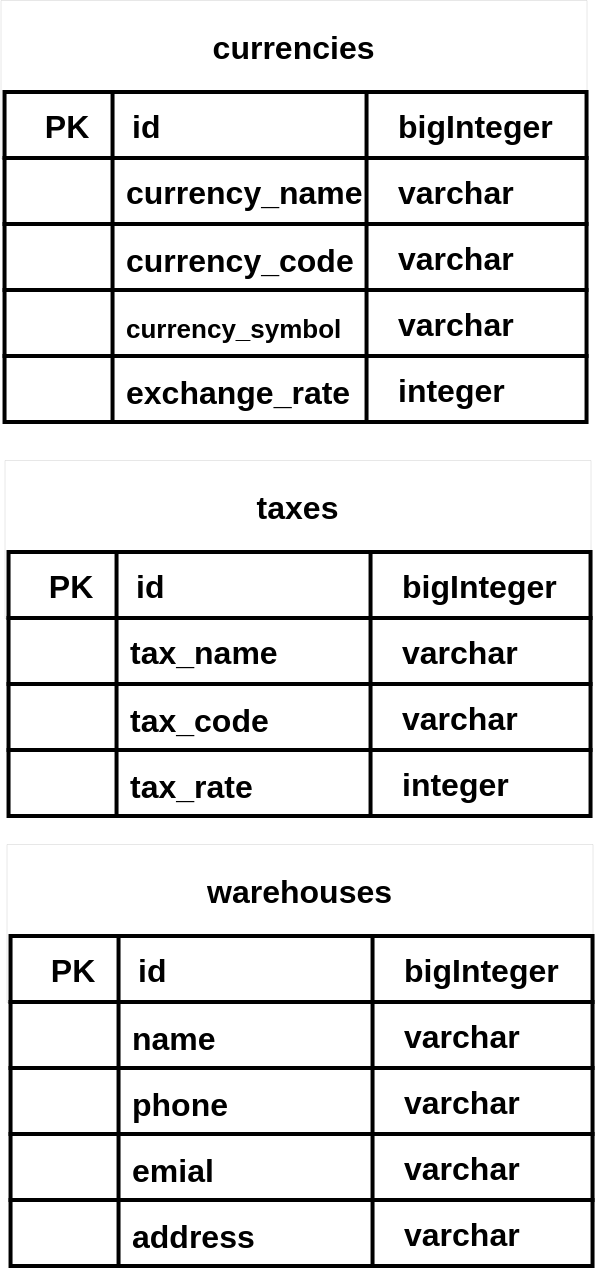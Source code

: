 <mxfile>
    <diagram name="general" id="7jWFIl1F5il7xHtEkg_c">
        <mxGraphModel dx="1269" dy="377" grid="0" gridSize="10" guides="1" tooltips="1" connect="1" arrows="1" fold="1" page="1" pageScale="1" pageWidth="827" pageHeight="1169" background="#ffffff" math="0" shadow="0">
            <root>
                <mxCell id="F58W0CsKJPLmVOxGt-w8-0"/>
                <mxCell id="F58W0CsKJPLmVOxGt-w8-1" parent="F58W0CsKJPLmVOxGt-w8-0"/>
                <mxCell id="WiNbPiZ1ei8ibGWK657X-0" value="currencies" style="swimlane;startSize=45;fontSize=16;strokeColor=#000000;swimlaneLine=0;fontColor=default;strokeWidth=0;rounded=0;" parent="F58W0CsKJPLmVOxGt-w8-1" vertex="1">
                    <mxGeometry x="28.27" y="16" width="293" height="79" as="geometry"/>
                </mxCell>
                <mxCell id="WiNbPiZ1ei8ibGWK657X-1" value="" style="rounded=0;whiteSpace=wrap;html=1;labelBorderColor=none;fontSize=12;fontColor=default;strokeColor=#000000;strokeWidth=2;fillColor=none;container=1;flipV=0;flipH=1;rotation=0;" parent="WiNbPiZ1ei8ibGWK657X-0" vertex="1">
                    <mxGeometry x="2" y="46" width="291" height="33" as="geometry">
                        <mxRectangle x="272" y="54" width="50" height="44" as="alternateBounds"/>
                    </mxGeometry>
                </mxCell>
                <mxCell id="WiNbPiZ1ei8ibGWK657X-2" value="bigInteger" style="text;html=1;resizable=0;autosize=1;align=left;verticalAlign=middle;points=[];fillColor=none;strokeColor=none;rounded=0;labelBorderColor=none;fontSize=16;fontColor=#000000;fontStyle=1;labelPosition=center;verticalLabelPosition=middle;spacing=0;flipV=0;flipH=1;rotation=0;" parent="WiNbPiZ1ei8ibGWK657X-1" vertex="1">
                    <mxGeometry x="197" y="5.004" width="87" height="23" as="geometry"/>
                </mxCell>
                <mxCell id="WiNbPiZ1ei8ibGWK657X-3" value="id" style="text;html=1;resizable=0;autosize=1;align=left;verticalAlign=middle;points=[];fillColor=none;strokeColor=none;rounded=0;labelBorderColor=none;fontSize=16;fontColor=#000000;fontStyle=1;labelPosition=center;verticalLabelPosition=middle;flipV=0;flipH=1;rotation=0;" parent="WiNbPiZ1ei8ibGWK657X-1" vertex="1">
                    <mxGeometry x="62" y="5.004" width="24" height="23" as="geometry"/>
                </mxCell>
                <mxCell id="WiNbPiZ1ei8ibGWK657X-4" value="PK" style="text;html=1;resizable=0;autosize=1;align=center;verticalAlign=middle;points=[];fillColor=none;strokeColor=none;rounded=0;labelBorderColor=none;fontSize=16;fontColor=#000000;fontStyle=1;labelPosition=center;verticalLabelPosition=middle;flipV=0;flipH=1;rotation=0;" parent="WiNbPiZ1ei8ibGWK657X-1" vertex="1">
                    <mxGeometry x="15" y="5.004" width="32" height="23" as="geometry"/>
                </mxCell>
                <mxCell id="WiNbPiZ1ei8ibGWK657X-5" value="" style="line;strokeWidth=2;direction=south;html=1;perimeter=backbonePerimeter;points=[];outlineConnect=0;labelBorderColor=none;fontSize=12;fontColor=#000000;fillColor=none;strokeColor=#000000;flipV=0;flipH=1;rotation=0;rounded=0;" parent="WiNbPiZ1ei8ibGWK657X-1" vertex="1">
                    <mxGeometry x="49" width="10" height="33" as="geometry"/>
                </mxCell>
                <mxCell id="WiNbPiZ1ei8ibGWK657X-6" value="" style="line;strokeWidth=2;direction=south;html=1;perimeter=backbonePerimeter;points=[];outlineConnect=0;labelBorderColor=none;fontSize=12;fontColor=#000000;fillColor=none;strokeColor=#000000;flipV=0;flipH=1;rotation=0;rounded=0;" parent="WiNbPiZ1ei8ibGWK657X-1" vertex="1">
                    <mxGeometry x="176" width="10" height="33" as="geometry"/>
                </mxCell>
                <mxCell id="WiNbPiZ1ei8ibGWK657X-7" value="" style="rounded=0;whiteSpace=wrap;html=1;labelBorderColor=none;fontSize=12;fontColor=default;strokeColor=#000000;strokeWidth=2;fillColor=none;container=1;flipV=0;flipH=1;rotation=0;" parent="F58W0CsKJPLmVOxGt-w8-1" vertex="1">
                    <mxGeometry x="30.27" y="95" width="291" height="33" as="geometry">
                        <mxRectangle x="272" y="54" width="50" height="44" as="alternateBounds"/>
                    </mxGeometry>
                </mxCell>
                <mxCell id="WiNbPiZ1ei8ibGWK657X-8" value="varchar" style="text;html=1;resizable=0;autosize=1;align=left;verticalAlign=middle;points=[];fillColor=none;strokeColor=none;rounded=0;labelBorderColor=none;fontSize=16;fontColor=#000000;fontStyle=1;labelPosition=center;verticalLabelPosition=middle;spacing=0;flipV=0;flipH=1;rotation=0;" parent="WiNbPiZ1ei8ibGWK657X-7" vertex="1">
                    <mxGeometry x="197" y="5.004" width="68" height="23" as="geometry"/>
                </mxCell>
                <mxCell id="WiNbPiZ1ei8ibGWK657X-9" value="currency_name" style="text;html=1;resizable=0;autosize=1;align=left;verticalAlign=middle;points=[];fillColor=none;strokeColor=none;rounded=0;labelBorderColor=none;fontSize=16;fontColor=#000000;fontStyle=1;labelPosition=center;verticalLabelPosition=middle;flipV=0;flipH=1;rotation=0;" parent="WiNbPiZ1ei8ibGWK657X-7" vertex="1">
                    <mxGeometry x="59" y="5.004" width="128" height="23" as="geometry"/>
                </mxCell>
                <mxCell id="WiNbPiZ1ei8ibGWK657X-10" value="" style="line;strokeWidth=2;direction=south;html=1;perimeter=backbonePerimeter;points=[];outlineConnect=0;labelBorderColor=none;fontSize=12;fontColor=#000000;fillColor=none;strokeColor=#000000;flipV=0;flipH=1;rotation=0;rounded=0;" parent="WiNbPiZ1ei8ibGWK657X-7" vertex="1">
                    <mxGeometry x="49" width="10" height="33" as="geometry"/>
                </mxCell>
                <mxCell id="WiNbPiZ1ei8ibGWK657X-11" value="" style="line;strokeWidth=2;direction=south;html=1;perimeter=backbonePerimeter;points=[];outlineConnect=0;labelBorderColor=none;fontSize=12;fontColor=#000000;fillColor=none;strokeColor=#000000;flipV=0;flipH=1;rotation=0;rounded=0;" parent="WiNbPiZ1ei8ibGWK657X-7" vertex="1">
                    <mxGeometry x="176" width="10" height="33" as="geometry"/>
                </mxCell>
                <mxCell id="WiNbPiZ1ei8ibGWK657X-12" value="" style="rounded=0;whiteSpace=wrap;html=1;labelBorderColor=none;fontSize=12;fontColor=default;strokeColor=#000000;strokeWidth=2;fillColor=none;container=1;flipV=0;flipH=1;rotation=0;" parent="F58W0CsKJPLmVOxGt-w8-1" vertex="1">
                    <mxGeometry x="30.27" y="128" width="291" height="33" as="geometry">
                        <mxRectangle x="272" y="54" width="50" height="44" as="alternateBounds"/>
                    </mxGeometry>
                </mxCell>
                <mxCell id="WiNbPiZ1ei8ibGWK657X-13" value="varchar" style="text;html=1;resizable=0;autosize=1;align=left;verticalAlign=middle;points=[];fillColor=none;strokeColor=none;rounded=0;labelBorderColor=none;fontSize=16;fontColor=#000000;fontStyle=1;labelPosition=center;verticalLabelPosition=middle;spacing=0;flipV=0;flipH=1;rotation=0;" parent="WiNbPiZ1ei8ibGWK657X-12" vertex="1">
                    <mxGeometry x="197" y="5.004" width="68" height="23" as="geometry"/>
                </mxCell>
                <mxCell id="WiNbPiZ1ei8ibGWK657X-14" value="&lt;font style=&quot;font-size: 16px&quot;&gt;currency_code&lt;/font&gt;" style="text;html=1;resizable=0;autosize=1;align=left;verticalAlign=middle;points=[];fillColor=none;strokeColor=none;rounded=0;labelBorderColor=none;fontSize=16;fontColor=#000000;fontStyle=1;labelPosition=center;verticalLabelPosition=middle;flipV=0;flipH=1;rotation=0;" parent="WiNbPiZ1ei8ibGWK657X-12" vertex="1">
                    <mxGeometry x="59" y="6.004" width="124" height="23" as="geometry"/>
                </mxCell>
                <mxCell id="WiNbPiZ1ei8ibGWK657X-15" value="" style="line;strokeWidth=2;direction=south;html=1;perimeter=backbonePerimeter;points=[];outlineConnect=0;labelBorderColor=none;fontSize=12;fontColor=#000000;fillColor=none;strokeColor=#000000;flipV=0;flipH=1;rotation=0;rounded=0;" parent="WiNbPiZ1ei8ibGWK657X-12" vertex="1">
                    <mxGeometry x="49" width="10" height="33" as="geometry"/>
                </mxCell>
                <mxCell id="WiNbPiZ1ei8ibGWK657X-16" value="" style="line;strokeWidth=2;direction=south;html=1;perimeter=backbonePerimeter;points=[];outlineConnect=0;labelBorderColor=none;fontSize=12;fontColor=#000000;fillColor=none;strokeColor=#000000;flipV=0;flipH=1;rotation=0;rounded=0;" parent="WiNbPiZ1ei8ibGWK657X-12" vertex="1">
                    <mxGeometry x="176" width="10" height="33" as="geometry"/>
                </mxCell>
                <mxCell id="WiNbPiZ1ei8ibGWK657X-17" value="" style="rounded=0;whiteSpace=wrap;html=1;labelBorderColor=none;fontSize=12;fontColor=default;strokeColor=#000000;strokeWidth=2;fillColor=none;container=1;flipV=0;flipH=1;rotation=0;" parent="F58W0CsKJPLmVOxGt-w8-1" vertex="1">
                    <mxGeometry x="30.27" y="161" width="291" height="33" as="geometry">
                        <mxRectangle x="272" y="54" width="50" height="44" as="alternateBounds"/>
                    </mxGeometry>
                </mxCell>
                <mxCell id="WiNbPiZ1ei8ibGWK657X-18" value="varchar" style="text;html=1;resizable=0;autosize=1;align=left;verticalAlign=middle;points=[];fillColor=none;strokeColor=none;rounded=0;labelBorderColor=none;fontSize=16;fontColor=#000000;fontStyle=1;labelPosition=center;verticalLabelPosition=middle;spacing=0;flipV=0;flipH=1;rotation=0;" parent="WiNbPiZ1ei8ibGWK657X-17" vertex="1">
                    <mxGeometry x="197" y="5.004" width="68" height="23" as="geometry"/>
                </mxCell>
                <mxCell id="WiNbPiZ1ei8ibGWK657X-19" value="&lt;font style=&quot;font-size: 13px&quot;&gt;currency_symbol&lt;/font&gt;" style="text;html=1;resizable=0;autosize=1;align=left;verticalAlign=middle;points=[];fillColor=none;strokeColor=none;rounded=0;labelBorderColor=none;fontSize=16;fontColor=#000000;fontStyle=1;labelPosition=center;verticalLabelPosition=middle;flipV=0;flipH=1;rotation=0;" parent="WiNbPiZ1ei8ibGWK657X-17" vertex="1">
                    <mxGeometry x="59" y="6.004" width="118" height="24" as="geometry"/>
                </mxCell>
                <mxCell id="WiNbPiZ1ei8ibGWK657X-20" value="" style="line;strokeWidth=2;direction=south;html=1;perimeter=backbonePerimeter;points=[];outlineConnect=0;labelBorderColor=none;fontSize=12;fontColor=#000000;fillColor=none;strokeColor=#000000;flipV=0;flipH=1;rotation=0;rounded=0;" parent="WiNbPiZ1ei8ibGWK657X-17" vertex="1">
                    <mxGeometry x="49" width="10" height="33" as="geometry"/>
                </mxCell>
                <mxCell id="WiNbPiZ1ei8ibGWK657X-21" value="" style="line;strokeWidth=2;direction=south;html=1;perimeter=backbonePerimeter;points=[];outlineConnect=0;labelBorderColor=none;fontSize=12;fontColor=#000000;fillColor=none;strokeColor=#000000;flipV=0;flipH=1;rotation=0;rounded=0;" parent="WiNbPiZ1ei8ibGWK657X-17" vertex="1">
                    <mxGeometry x="176" width="10" height="33" as="geometry"/>
                </mxCell>
                <mxCell id="WiNbPiZ1ei8ibGWK657X-22" value="" style="rounded=0;whiteSpace=wrap;html=1;labelBorderColor=none;fontSize=12;fontColor=default;strokeColor=#000000;strokeWidth=2;fillColor=none;container=1;flipV=0;flipH=1;rotation=0;" parent="F58W0CsKJPLmVOxGt-w8-1" vertex="1">
                    <mxGeometry x="30.27" y="194" width="291" height="33" as="geometry">
                        <mxRectangle x="272" y="54" width="50" height="44" as="alternateBounds"/>
                    </mxGeometry>
                </mxCell>
                <mxCell id="WiNbPiZ1ei8ibGWK657X-23" value="integer" style="text;html=1;resizable=0;autosize=1;align=left;verticalAlign=middle;points=[];fillColor=none;strokeColor=none;rounded=0;labelBorderColor=none;fontSize=16;fontColor=#000000;fontStyle=1;labelPosition=center;verticalLabelPosition=middle;spacing=0;flipV=0;flipH=1;rotation=0;" parent="WiNbPiZ1ei8ibGWK657X-22" vertex="1">
                    <mxGeometry x="197" y="5.004" width="63" height="23" as="geometry"/>
                </mxCell>
                <mxCell id="WiNbPiZ1ei8ibGWK657X-24" value="exchange_rate" style="text;html=1;resizable=0;autosize=1;align=left;verticalAlign=middle;points=[];fillColor=none;strokeColor=none;rounded=0;labelBorderColor=none;fontSize=16;fontColor=#000000;fontStyle=1;labelPosition=center;verticalLabelPosition=middle;flipV=0;flipH=1;rotation=0;" parent="WiNbPiZ1ei8ibGWK657X-22" vertex="1">
                    <mxGeometry x="59" y="6.004" width="122" height="23" as="geometry"/>
                </mxCell>
                <mxCell id="WiNbPiZ1ei8ibGWK657X-25" value="" style="line;strokeWidth=2;direction=south;html=1;perimeter=backbonePerimeter;points=[];outlineConnect=0;labelBorderColor=none;fontSize=12;fontColor=#000000;fillColor=none;strokeColor=#000000;flipV=0;flipH=1;rotation=0;rounded=0;" parent="WiNbPiZ1ei8ibGWK657X-22" vertex="1">
                    <mxGeometry x="49" width="10" height="33" as="geometry"/>
                </mxCell>
                <mxCell id="WiNbPiZ1ei8ibGWK657X-26" value="" style="line;strokeWidth=2;direction=south;html=1;perimeter=backbonePerimeter;points=[];outlineConnect=0;labelBorderColor=none;fontSize=12;fontColor=#000000;fillColor=none;strokeColor=#000000;flipV=0;flipH=1;rotation=0;rounded=0;" parent="WiNbPiZ1ei8ibGWK657X-22" vertex="1">
                    <mxGeometry x="176" width="10" height="33" as="geometry"/>
                </mxCell>
                <mxCell id="LKaKZv_N7EN4ZAthNhO1-27" value="taxes" style="swimlane;startSize=45;fontSize=16;strokeColor=#000000;swimlaneLine=0;fontColor=default;strokeWidth=0;rounded=0;" parent="F58W0CsKJPLmVOxGt-w8-1" vertex="1">
                    <mxGeometry x="30.27" y="246" width="293" height="79" as="geometry"/>
                </mxCell>
                <mxCell id="LKaKZv_N7EN4ZAthNhO1-28" value="" style="rounded=0;whiteSpace=wrap;html=1;labelBorderColor=none;fontSize=12;fontColor=default;strokeColor=#000000;strokeWidth=2;fillColor=none;container=1;flipV=0;flipH=1;rotation=0;" parent="LKaKZv_N7EN4ZAthNhO1-27" vertex="1">
                    <mxGeometry x="2" y="46" width="291" height="33" as="geometry">
                        <mxRectangle x="272" y="54" width="50" height="44" as="alternateBounds"/>
                    </mxGeometry>
                </mxCell>
                <mxCell id="LKaKZv_N7EN4ZAthNhO1-29" value="bigInteger" style="text;html=1;resizable=0;autosize=1;align=left;verticalAlign=middle;points=[];fillColor=none;strokeColor=none;rounded=0;labelBorderColor=none;fontSize=16;fontColor=#000000;fontStyle=1;labelPosition=center;verticalLabelPosition=middle;spacing=0;flipV=0;flipH=1;rotation=0;" parent="LKaKZv_N7EN4ZAthNhO1-28" vertex="1">
                    <mxGeometry x="197" y="5.004" width="87" height="23" as="geometry"/>
                </mxCell>
                <mxCell id="LKaKZv_N7EN4ZAthNhO1-30" value="id" style="text;html=1;resizable=0;autosize=1;align=left;verticalAlign=middle;points=[];fillColor=none;strokeColor=none;rounded=0;labelBorderColor=none;fontSize=16;fontColor=#000000;fontStyle=1;labelPosition=center;verticalLabelPosition=middle;flipV=0;flipH=1;rotation=0;" parent="LKaKZv_N7EN4ZAthNhO1-28" vertex="1">
                    <mxGeometry x="62" y="5.004" width="24" height="23" as="geometry"/>
                </mxCell>
                <mxCell id="LKaKZv_N7EN4ZAthNhO1-31" value="PK" style="text;html=1;resizable=0;autosize=1;align=center;verticalAlign=middle;points=[];fillColor=none;strokeColor=none;rounded=0;labelBorderColor=none;fontSize=16;fontColor=#000000;fontStyle=1;labelPosition=center;verticalLabelPosition=middle;flipV=0;flipH=1;rotation=0;" parent="LKaKZv_N7EN4ZAthNhO1-28" vertex="1">
                    <mxGeometry x="15" y="5.004" width="32" height="23" as="geometry"/>
                </mxCell>
                <mxCell id="LKaKZv_N7EN4ZAthNhO1-32" value="" style="line;strokeWidth=2;direction=south;html=1;perimeter=backbonePerimeter;points=[];outlineConnect=0;labelBorderColor=none;fontSize=12;fontColor=#000000;fillColor=none;strokeColor=#000000;flipV=0;flipH=1;rotation=0;rounded=0;" parent="LKaKZv_N7EN4ZAthNhO1-28" vertex="1">
                    <mxGeometry x="49" width="10" height="33" as="geometry"/>
                </mxCell>
                <mxCell id="LKaKZv_N7EN4ZAthNhO1-33" value="" style="line;strokeWidth=2;direction=south;html=1;perimeter=backbonePerimeter;points=[];outlineConnect=0;labelBorderColor=none;fontSize=12;fontColor=#000000;fillColor=none;strokeColor=#000000;flipV=0;flipH=1;rotation=0;rounded=0;" parent="LKaKZv_N7EN4ZAthNhO1-28" vertex="1">
                    <mxGeometry x="176" width="10" height="33" as="geometry"/>
                </mxCell>
                <mxCell id="LKaKZv_N7EN4ZAthNhO1-34" value="" style="rounded=0;whiteSpace=wrap;html=1;labelBorderColor=none;fontSize=12;fontColor=default;strokeColor=#000000;strokeWidth=2;fillColor=none;container=1;flipV=0;flipH=1;rotation=0;" parent="F58W0CsKJPLmVOxGt-w8-1" vertex="1">
                    <mxGeometry x="32.27" y="325" width="291" height="33" as="geometry">
                        <mxRectangle x="272" y="54" width="50" height="44" as="alternateBounds"/>
                    </mxGeometry>
                </mxCell>
                <mxCell id="LKaKZv_N7EN4ZAthNhO1-35" value="varchar" style="text;html=1;resizable=0;autosize=1;align=left;verticalAlign=middle;points=[];fillColor=none;strokeColor=none;rounded=0;labelBorderColor=none;fontSize=16;fontColor=#000000;fontStyle=1;labelPosition=center;verticalLabelPosition=middle;spacing=0;flipV=0;flipH=1;rotation=0;" parent="LKaKZv_N7EN4ZAthNhO1-34" vertex="1">
                    <mxGeometry x="197" y="5.004" width="68" height="23" as="geometry"/>
                </mxCell>
                <mxCell id="LKaKZv_N7EN4ZAthNhO1-36" value="tax_name" style="text;html=1;resizable=0;autosize=1;align=left;verticalAlign=middle;points=[];fillColor=none;strokeColor=none;rounded=0;labelBorderColor=none;fontSize=16;fontColor=#000000;fontStyle=1;labelPosition=center;verticalLabelPosition=middle;flipV=0;flipH=1;rotation=0;" parent="LKaKZv_N7EN4ZAthNhO1-34" vertex="1">
                    <mxGeometry x="59" y="5.004" width="84" height="23" as="geometry"/>
                </mxCell>
                <mxCell id="LKaKZv_N7EN4ZAthNhO1-37" value="" style="line;strokeWidth=2;direction=south;html=1;perimeter=backbonePerimeter;points=[];outlineConnect=0;labelBorderColor=none;fontSize=12;fontColor=#000000;fillColor=none;strokeColor=#000000;flipV=0;flipH=1;rotation=0;rounded=0;" parent="LKaKZv_N7EN4ZAthNhO1-34" vertex="1">
                    <mxGeometry x="49" width="10" height="33" as="geometry"/>
                </mxCell>
                <mxCell id="LKaKZv_N7EN4ZAthNhO1-38" value="" style="line;strokeWidth=2;direction=south;html=1;perimeter=backbonePerimeter;points=[];outlineConnect=0;labelBorderColor=none;fontSize=12;fontColor=#000000;fillColor=none;strokeColor=#000000;flipV=0;flipH=1;rotation=0;rounded=0;" parent="LKaKZv_N7EN4ZAthNhO1-34" vertex="1">
                    <mxGeometry x="176" width="10" height="33" as="geometry"/>
                </mxCell>
                <mxCell id="LKaKZv_N7EN4ZAthNhO1-39" value="" style="rounded=0;whiteSpace=wrap;html=1;labelBorderColor=none;fontSize=12;fontColor=default;strokeColor=#000000;strokeWidth=2;fillColor=none;container=1;flipV=0;flipH=1;rotation=0;" parent="F58W0CsKJPLmVOxGt-w8-1" vertex="1">
                    <mxGeometry x="32.27" y="358" width="291" height="33" as="geometry">
                        <mxRectangle x="272" y="54" width="50" height="44" as="alternateBounds"/>
                    </mxGeometry>
                </mxCell>
                <mxCell id="LKaKZv_N7EN4ZAthNhO1-40" value="varchar" style="text;html=1;resizable=0;autosize=1;align=left;verticalAlign=middle;points=[];fillColor=none;strokeColor=none;rounded=0;labelBorderColor=none;fontSize=16;fontColor=#000000;fontStyle=1;labelPosition=center;verticalLabelPosition=middle;spacing=0;flipV=0;flipH=1;rotation=0;" parent="LKaKZv_N7EN4ZAthNhO1-39" vertex="1">
                    <mxGeometry x="197" y="5.004" width="68" height="23" as="geometry"/>
                </mxCell>
                <mxCell id="LKaKZv_N7EN4ZAthNhO1-41" value="&lt;font style=&quot;font-size: 16px&quot;&gt;tax_code&lt;/font&gt;" style="text;html=1;resizable=0;autosize=1;align=left;verticalAlign=middle;points=[];fillColor=none;strokeColor=none;rounded=0;labelBorderColor=none;fontSize=16;fontColor=#000000;fontStyle=1;labelPosition=center;verticalLabelPosition=middle;flipV=0;flipH=1;rotation=0;" parent="LKaKZv_N7EN4ZAthNhO1-39" vertex="1">
                    <mxGeometry x="59" y="6.004" width="79" height="23" as="geometry"/>
                </mxCell>
                <mxCell id="LKaKZv_N7EN4ZAthNhO1-42" value="" style="line;strokeWidth=2;direction=south;html=1;perimeter=backbonePerimeter;points=[];outlineConnect=0;labelBorderColor=none;fontSize=12;fontColor=#000000;fillColor=none;strokeColor=#000000;flipV=0;flipH=1;rotation=0;rounded=0;" parent="LKaKZv_N7EN4ZAthNhO1-39" vertex="1">
                    <mxGeometry x="49" width="10" height="33" as="geometry"/>
                </mxCell>
                <mxCell id="LKaKZv_N7EN4ZAthNhO1-43" value="" style="line;strokeWidth=2;direction=south;html=1;perimeter=backbonePerimeter;points=[];outlineConnect=0;labelBorderColor=none;fontSize=12;fontColor=#000000;fillColor=none;strokeColor=#000000;flipV=0;flipH=1;rotation=0;rounded=0;" parent="LKaKZv_N7EN4ZAthNhO1-39" vertex="1">
                    <mxGeometry x="176" width="10" height="33" as="geometry"/>
                </mxCell>
                <mxCell id="LKaKZv_N7EN4ZAthNhO1-49" value="" style="rounded=0;whiteSpace=wrap;html=1;labelBorderColor=none;fontSize=12;fontColor=default;strokeColor=#000000;strokeWidth=2;fillColor=none;container=1;flipV=0;flipH=1;rotation=0;" parent="F58W0CsKJPLmVOxGt-w8-1" vertex="1">
                    <mxGeometry x="32.27" y="391" width="291" height="33" as="geometry">
                        <mxRectangle x="272" y="54" width="50" height="44" as="alternateBounds"/>
                    </mxGeometry>
                </mxCell>
                <mxCell id="LKaKZv_N7EN4ZAthNhO1-50" value="integer" style="text;html=1;resizable=0;autosize=1;align=left;verticalAlign=middle;points=[];fillColor=none;strokeColor=none;rounded=0;labelBorderColor=none;fontSize=16;fontColor=#000000;fontStyle=1;labelPosition=center;verticalLabelPosition=middle;spacing=0;flipV=0;flipH=1;rotation=0;" parent="LKaKZv_N7EN4ZAthNhO1-49" vertex="1">
                    <mxGeometry x="197" y="5.004" width="63" height="23" as="geometry"/>
                </mxCell>
                <mxCell id="LKaKZv_N7EN4ZAthNhO1-51" value="tax_rate" style="text;html=1;resizable=0;autosize=1;align=left;verticalAlign=middle;points=[];fillColor=none;strokeColor=none;rounded=0;labelBorderColor=none;fontSize=16;fontColor=#000000;fontStyle=1;labelPosition=center;verticalLabelPosition=middle;flipV=0;flipH=1;rotation=0;" parent="LKaKZv_N7EN4ZAthNhO1-49" vertex="1">
                    <mxGeometry x="59" y="6.004" width="71" height="23" as="geometry"/>
                </mxCell>
                <mxCell id="LKaKZv_N7EN4ZAthNhO1-52" value="" style="line;strokeWidth=2;direction=south;html=1;perimeter=backbonePerimeter;points=[];outlineConnect=0;labelBorderColor=none;fontSize=12;fontColor=#000000;fillColor=none;strokeColor=#000000;flipV=0;flipH=1;rotation=0;rounded=0;" parent="LKaKZv_N7EN4ZAthNhO1-49" vertex="1">
                    <mxGeometry x="49" width="10" height="33" as="geometry"/>
                </mxCell>
                <mxCell id="LKaKZv_N7EN4ZAthNhO1-53" value="" style="line;strokeWidth=2;direction=south;html=1;perimeter=backbonePerimeter;points=[];outlineConnect=0;labelBorderColor=none;fontSize=12;fontColor=#000000;fillColor=none;strokeColor=#000000;flipV=0;flipH=1;rotation=0;rounded=0;" parent="LKaKZv_N7EN4ZAthNhO1-49" vertex="1">
                    <mxGeometry x="176" width="10" height="33" as="geometry"/>
                </mxCell>
                <mxCell id="zkhdUsMU50yCYzUUh2aB-49" value="" style="group" parent="F58W0CsKJPLmVOxGt-w8-1" vertex="1" connectable="0">
                    <mxGeometry x="31.27" y="438" width="293" height="211" as="geometry"/>
                </mxCell>
                <mxCell id="zkhdUsMU50yCYzUUh2aB-22" value="warehouses" style="swimlane;startSize=45;fontSize=16;strokeColor=#000000;swimlaneLine=0;fontColor=default;strokeWidth=0;rounded=0;" parent="zkhdUsMU50yCYzUUh2aB-49" vertex="1">
                    <mxGeometry width="293" height="79" as="geometry">
                        <mxRectangle width="119" height="45" as="alternateBounds"/>
                    </mxGeometry>
                </mxCell>
                <mxCell id="zkhdUsMU50yCYzUUh2aB-23" value="" style="rounded=0;whiteSpace=wrap;html=1;labelBorderColor=none;fontSize=12;fontColor=default;strokeColor=#000000;strokeWidth=2;fillColor=none;container=1;flipV=0;flipH=1;rotation=0;" parent="zkhdUsMU50yCYzUUh2aB-22" vertex="1">
                    <mxGeometry x="2" y="46" width="291" height="33" as="geometry">
                        <mxRectangle x="272" y="54" width="50" height="44" as="alternateBounds"/>
                    </mxGeometry>
                </mxCell>
                <mxCell id="zkhdUsMU50yCYzUUh2aB-24" value="bigInteger" style="text;html=1;resizable=0;autosize=1;align=left;verticalAlign=middle;points=[];fillColor=none;strokeColor=none;rounded=0;labelBorderColor=none;fontSize=16;fontColor=#000000;fontStyle=1;labelPosition=center;verticalLabelPosition=middle;spacing=0;flipV=0;flipH=1;rotation=0;" parent="zkhdUsMU50yCYzUUh2aB-23" vertex="1">
                    <mxGeometry x="197" y="5.004" width="87" height="23" as="geometry"/>
                </mxCell>
                <mxCell id="zkhdUsMU50yCYzUUh2aB-25" value="id" style="text;html=1;resizable=0;autosize=1;align=left;verticalAlign=middle;points=[];fillColor=none;strokeColor=none;rounded=0;labelBorderColor=none;fontSize=16;fontColor=#000000;fontStyle=1;labelPosition=center;verticalLabelPosition=middle;flipV=0;flipH=1;rotation=0;" parent="zkhdUsMU50yCYzUUh2aB-23" vertex="1">
                    <mxGeometry x="62" y="5.004" width="24" height="23" as="geometry"/>
                </mxCell>
                <mxCell id="zkhdUsMU50yCYzUUh2aB-26" value="PK" style="text;html=1;resizable=0;autosize=1;align=center;verticalAlign=middle;points=[];fillColor=none;strokeColor=none;rounded=0;labelBorderColor=none;fontSize=16;fontColor=#000000;fontStyle=1;labelPosition=center;verticalLabelPosition=middle;flipV=0;flipH=1;rotation=0;" parent="zkhdUsMU50yCYzUUh2aB-23" vertex="1">
                    <mxGeometry x="15" y="5.004" width="32" height="23" as="geometry"/>
                </mxCell>
                <mxCell id="zkhdUsMU50yCYzUUh2aB-27" value="" style="line;strokeWidth=2;direction=south;html=1;perimeter=backbonePerimeter;points=[];outlineConnect=0;labelBorderColor=none;fontSize=12;fontColor=#000000;fillColor=none;strokeColor=#000000;flipV=0;flipH=1;rotation=0;rounded=0;" parent="zkhdUsMU50yCYzUUh2aB-23" vertex="1">
                    <mxGeometry x="49" width="10" height="33" as="geometry"/>
                </mxCell>
                <mxCell id="zkhdUsMU50yCYzUUh2aB-28" value="" style="line;strokeWidth=2;direction=south;html=1;perimeter=backbonePerimeter;points=[];outlineConnect=0;labelBorderColor=none;fontSize=12;fontColor=#000000;fillColor=none;strokeColor=#000000;flipV=0;flipH=1;rotation=0;rounded=0;" parent="zkhdUsMU50yCYzUUh2aB-23" vertex="1">
                    <mxGeometry x="176" width="10" height="33" as="geometry"/>
                </mxCell>
                <mxCell id="zkhdUsMU50yCYzUUh2aB-29" value="" style="rounded=0;whiteSpace=wrap;html=1;labelBorderColor=none;fontSize=12;fontColor=default;strokeColor=#000000;strokeWidth=2;fillColor=none;container=1;flipV=0;flipH=1;rotation=0;" parent="zkhdUsMU50yCYzUUh2aB-49" vertex="1">
                    <mxGeometry x="2" y="79" width="291" height="33" as="geometry">
                        <mxRectangle x="272" y="54" width="50" height="44" as="alternateBounds"/>
                    </mxGeometry>
                </mxCell>
                <mxCell id="zkhdUsMU50yCYzUUh2aB-30" value="varchar" style="text;html=1;resizable=0;autosize=1;align=left;verticalAlign=middle;points=[];fillColor=none;strokeColor=none;rounded=0;labelBorderColor=none;fontSize=16;fontColor=#000000;fontStyle=1;labelPosition=center;verticalLabelPosition=middle;spacing=0;flipV=0;flipH=1;rotation=0;" parent="zkhdUsMU50yCYzUUh2aB-29" vertex="1">
                    <mxGeometry x="197" y="5.004" width="68" height="23" as="geometry"/>
                </mxCell>
                <mxCell id="zkhdUsMU50yCYzUUh2aB-31" value="&lt;font style=&quot;font-size: 16px&quot;&gt;name&lt;/font&gt;" style="text;html=1;resizable=0;autosize=1;align=left;verticalAlign=middle;points=[];fillColor=none;strokeColor=none;rounded=0;labelBorderColor=none;fontSize=16;fontColor=#000000;fontStyle=1;labelPosition=center;verticalLabelPosition=middle;flipV=0;flipH=1;rotation=0;" parent="zkhdUsMU50yCYzUUh2aB-29" vertex="1">
                    <mxGeometry x="59" y="6.004" width="52" height="23" as="geometry"/>
                </mxCell>
                <mxCell id="zkhdUsMU50yCYzUUh2aB-32" value="" style="line;strokeWidth=2;direction=south;html=1;perimeter=backbonePerimeter;points=[];outlineConnect=0;labelBorderColor=none;fontSize=12;fontColor=#000000;fillColor=none;strokeColor=#000000;flipV=0;flipH=1;rotation=0;rounded=0;" parent="zkhdUsMU50yCYzUUh2aB-29" vertex="1">
                    <mxGeometry x="49" width="10" height="33" as="geometry"/>
                </mxCell>
                <mxCell id="zkhdUsMU50yCYzUUh2aB-33" value="" style="line;strokeWidth=2;direction=south;html=1;perimeter=backbonePerimeter;points=[];outlineConnect=0;labelBorderColor=none;fontSize=12;fontColor=#000000;fillColor=none;strokeColor=#000000;flipV=0;flipH=1;rotation=0;rounded=0;" parent="zkhdUsMU50yCYzUUh2aB-29" vertex="1">
                    <mxGeometry x="176" width="10" height="33" as="geometry"/>
                </mxCell>
                <mxCell id="zkhdUsMU50yCYzUUh2aB-34" value="" style="rounded=0;whiteSpace=wrap;html=1;labelBorderColor=none;fontSize=12;fontColor=default;strokeColor=#000000;strokeWidth=2;fillColor=none;container=1;flipV=0;flipH=1;rotation=0;" parent="zkhdUsMU50yCYzUUh2aB-49" vertex="1">
                    <mxGeometry x="2" y="112" width="291" height="33" as="geometry">
                        <mxRectangle x="272" y="54" width="50" height="44" as="alternateBounds"/>
                    </mxGeometry>
                </mxCell>
                <mxCell id="zkhdUsMU50yCYzUUh2aB-35" value="varchar" style="text;html=1;resizable=0;autosize=1;align=left;verticalAlign=middle;points=[];fillColor=none;strokeColor=none;rounded=0;labelBorderColor=none;fontSize=16;fontColor=#000000;fontStyle=1;labelPosition=center;verticalLabelPosition=middle;spacing=0;flipV=0;flipH=1;rotation=0;" parent="zkhdUsMU50yCYzUUh2aB-34" vertex="1">
                    <mxGeometry x="197" y="5.004" width="68" height="23" as="geometry"/>
                </mxCell>
                <mxCell id="zkhdUsMU50yCYzUUh2aB-36" value="phone" style="text;html=1;resizable=0;autosize=1;align=left;verticalAlign=middle;points=[];fillColor=none;strokeColor=none;rounded=0;labelBorderColor=none;fontSize=16;fontColor=#000000;fontStyle=1;labelPosition=center;verticalLabelPosition=middle;flipV=0;flipH=1;rotation=0;" parent="zkhdUsMU50yCYzUUh2aB-34" vertex="1">
                    <mxGeometry x="59" y="6.004" width="58" height="23" as="geometry"/>
                </mxCell>
                <mxCell id="zkhdUsMU50yCYzUUh2aB-37" value="" style="line;strokeWidth=2;direction=south;html=1;perimeter=backbonePerimeter;points=[];outlineConnect=0;labelBorderColor=none;fontSize=12;fontColor=#000000;fillColor=none;strokeColor=#000000;flipV=0;flipH=1;rotation=0;rounded=0;" parent="zkhdUsMU50yCYzUUh2aB-34" vertex="1">
                    <mxGeometry x="49" width="10" height="33" as="geometry"/>
                </mxCell>
                <mxCell id="zkhdUsMU50yCYzUUh2aB-38" value="" style="line;strokeWidth=2;direction=south;html=1;perimeter=backbonePerimeter;points=[];outlineConnect=0;labelBorderColor=none;fontSize=12;fontColor=#000000;fillColor=none;strokeColor=#000000;flipV=0;flipH=1;rotation=0;rounded=0;" parent="zkhdUsMU50yCYzUUh2aB-34" vertex="1">
                    <mxGeometry x="176" width="10" height="33" as="geometry"/>
                </mxCell>
                <mxCell id="zkhdUsMU50yCYzUUh2aB-39" value="" style="rounded=0;whiteSpace=wrap;html=1;labelBorderColor=none;fontSize=12;fontColor=default;strokeColor=#000000;strokeWidth=2;fillColor=none;container=1;flipV=0;flipH=1;rotation=0;" parent="zkhdUsMU50yCYzUUh2aB-49" vertex="1">
                    <mxGeometry x="2" y="145" width="291" height="33" as="geometry">
                        <mxRectangle x="272" y="54" width="50" height="44" as="alternateBounds"/>
                    </mxGeometry>
                </mxCell>
                <mxCell id="zkhdUsMU50yCYzUUh2aB-40" value="varchar" style="text;html=1;resizable=0;autosize=1;align=left;verticalAlign=middle;points=[];fillColor=none;strokeColor=none;rounded=0;labelBorderColor=none;fontSize=16;fontColor=#000000;fontStyle=1;labelPosition=center;verticalLabelPosition=middle;spacing=0;flipV=0;flipH=1;rotation=0;" parent="zkhdUsMU50yCYzUUh2aB-39" vertex="1">
                    <mxGeometry x="197" y="5.004" width="68" height="23" as="geometry"/>
                </mxCell>
                <mxCell id="zkhdUsMU50yCYzUUh2aB-41" value="emial" style="text;html=1;resizable=0;autosize=1;align=left;verticalAlign=middle;points=[];fillColor=none;strokeColor=none;rounded=0;labelBorderColor=none;fontSize=16;fontColor=#000000;fontStyle=1;labelPosition=center;verticalLabelPosition=middle;flipV=0;flipH=1;rotation=0;" parent="zkhdUsMU50yCYzUUh2aB-39" vertex="1">
                    <mxGeometry x="59" y="6.004" width="51" height="23" as="geometry"/>
                </mxCell>
                <mxCell id="zkhdUsMU50yCYzUUh2aB-42" value="" style="line;strokeWidth=2;direction=south;html=1;perimeter=backbonePerimeter;points=[];outlineConnect=0;labelBorderColor=none;fontSize=12;fontColor=#000000;fillColor=none;strokeColor=#000000;flipV=0;flipH=1;rotation=0;rounded=0;" parent="zkhdUsMU50yCYzUUh2aB-39" vertex="1">
                    <mxGeometry x="49" width="10" height="33" as="geometry"/>
                </mxCell>
                <mxCell id="zkhdUsMU50yCYzUUh2aB-43" value="" style="line;strokeWidth=2;direction=south;html=1;perimeter=backbonePerimeter;points=[];outlineConnect=0;labelBorderColor=none;fontSize=12;fontColor=#000000;fillColor=none;strokeColor=#000000;flipV=0;flipH=1;rotation=0;rounded=0;" parent="zkhdUsMU50yCYzUUh2aB-39" vertex="1">
                    <mxGeometry x="176" width="10" height="33" as="geometry"/>
                </mxCell>
                <mxCell id="zkhdUsMU50yCYzUUh2aB-44" value="" style="rounded=0;whiteSpace=wrap;html=1;labelBorderColor=none;fontSize=12;fontColor=default;strokeColor=#000000;strokeWidth=2;fillColor=none;container=1;flipV=0;flipH=1;rotation=0;" parent="zkhdUsMU50yCYzUUh2aB-49" vertex="1">
                    <mxGeometry x="2" y="178" width="291" height="33" as="geometry">
                        <mxRectangle x="272" y="54" width="50" height="44" as="alternateBounds"/>
                    </mxGeometry>
                </mxCell>
                <mxCell id="zkhdUsMU50yCYzUUh2aB-45" value="varchar" style="text;html=1;resizable=0;autosize=1;align=left;verticalAlign=middle;points=[];fillColor=none;strokeColor=none;rounded=0;labelBorderColor=none;fontSize=16;fontColor=#000000;fontStyle=1;labelPosition=center;verticalLabelPosition=middle;spacing=0;flipV=0;flipH=1;rotation=0;" parent="zkhdUsMU50yCYzUUh2aB-44" vertex="1">
                    <mxGeometry x="197" y="5.004" width="68" height="23" as="geometry"/>
                </mxCell>
                <mxCell id="zkhdUsMU50yCYzUUh2aB-46" value="address" style="text;html=1;resizable=0;autosize=1;align=left;verticalAlign=middle;points=[];fillColor=none;strokeColor=none;rounded=0;labelBorderColor=none;fontSize=16;fontColor=#000000;fontStyle=1;labelPosition=center;verticalLabelPosition=middle;flipV=0;flipH=1;rotation=0;" parent="zkhdUsMU50yCYzUUh2aB-44" vertex="1">
                    <mxGeometry x="59" y="6.004" width="71" height="23" as="geometry"/>
                </mxCell>
                <mxCell id="zkhdUsMU50yCYzUUh2aB-47" value="" style="line;strokeWidth=2;direction=south;html=1;perimeter=backbonePerimeter;points=[];outlineConnect=0;labelBorderColor=none;fontSize=12;fontColor=#000000;fillColor=none;strokeColor=#000000;flipV=0;flipH=1;rotation=0;rounded=0;" parent="zkhdUsMU50yCYzUUh2aB-44" vertex="1">
                    <mxGeometry x="49" width="10" height="33" as="geometry"/>
                </mxCell>
                <mxCell id="zkhdUsMU50yCYzUUh2aB-48" value="" style="line;strokeWidth=2;direction=south;html=1;perimeter=backbonePerimeter;points=[];outlineConnect=0;labelBorderColor=none;fontSize=12;fontColor=#000000;fillColor=none;strokeColor=#000000;flipV=0;flipH=1;rotation=0;rounded=0;" parent="zkhdUsMU50yCYzUUh2aB-44" vertex="1">
                    <mxGeometry x="176" width="10" height="33" as="geometry"/>
                </mxCell>
            </root>
        </mxGraphModel>
    </diagram>
    <diagram id="ruQZ1rBnktLYvQLbM41w" name="products">
        <mxGraphModel dx="1029" dy="478" grid="0" gridSize="10" guides="1" tooltips="1" connect="1" arrows="1" fold="1" page="1" pageScale="1" pageWidth="1169" pageHeight="827" background="#ffffff" math="0" shadow="0">
            <root>
                <mxCell id="0"/>
                <mxCell id="1" parent="0"/>
                <mxCell id="85" value="" style="rounded=0;whiteSpace=wrap;html=1;labelBorderColor=none;fontSize=12;fontColor=#ffffff;strokeColor=#A50040;strokeWidth=2;fillColor=#d80073;container=1;flipV=0;flipH=1;rotation=0;" parent="1" vertex="1">
                    <mxGeometry x="696" y="19" width="291" height="33" as="geometry">
                        <mxRectangle x="272" y="54" width="50" height="44" as="alternateBounds"/>
                    </mxGeometry>
                </mxCell>
                <mxCell id="86" value="bigInteger" style="text;html=1;resizable=0;autosize=1;align=center;verticalAlign=middle;points=[];fillColor=none;strokeColor=none;rounded=0;labelBorderColor=none;fontSize=16;fontColor=#000000;fontStyle=1;labelPosition=center;verticalLabelPosition=middle;spacing=0;flipV=0;flipH=1;rotation=0;" parent="85" vertex="1">
                    <mxGeometry x="197" y="5.004" width="87" height="23" as="geometry"/>
                </mxCell>
                <mxCell id="87" value="id" style="text;html=1;resizable=0;autosize=1;align=center;verticalAlign=middle;points=[];fillColor=none;strokeColor=none;rounded=0;labelBorderColor=none;fontSize=16;fontColor=#000000;fontStyle=1;labelPosition=center;verticalLabelPosition=middle;flipV=0;flipH=1;rotation=0;" parent="85" vertex="1">
                    <mxGeometry x="62" y="5.004" width="24" height="23" as="geometry"/>
                </mxCell>
                <mxCell id="88" value="PK" style="text;html=1;resizable=0;autosize=1;align=center;verticalAlign=middle;points=[];fillColor=none;strokeColor=none;rounded=0;labelBorderColor=none;fontSize=16;fontColor=#000000;fontStyle=1;labelPosition=center;verticalLabelPosition=middle;flipV=0;flipH=1;rotation=0;" parent="85" vertex="1">
                    <mxGeometry x="15" y="5.004" width="32" height="23" as="geometry"/>
                </mxCell>
                <mxCell id="89" value="" style="line;strokeWidth=2;direction=south;html=1;perimeter=backbonePerimeter;points=[];outlineConnect=0;labelBorderColor=none;fontSize=12;fontColor=#000000;fillColor=none;strokeColor=#000000;flipV=0;flipH=1;rotation=0;rounded=0;" parent="85" vertex="1">
                    <mxGeometry x="49" width="10" height="33" as="geometry"/>
                </mxCell>
                <mxCell id="90" value="" style="line;strokeWidth=2;direction=south;html=1;perimeter=backbonePerimeter;points=[];outlineConnect=0;labelBorderColor=none;fontSize=12;fontColor=#000000;fillColor=none;strokeColor=#000000;flipV=0;flipH=1;rotation=0;rounded=0;" parent="85" vertex="1">
                    <mxGeometry x="176" width="10" height="33" as="geometry"/>
                </mxCell>
                <mxCell id="58Lv8EifrvW3tVPBx_WG-179" value="product_categories" style="swimlane;startSize=45;fontSize=16;strokeColor=#000000;swimlaneLine=0;fontColor=default;strokeWidth=0;rounded=0;" parent="1" vertex="1">
                    <mxGeometry x="373" y="17" width="293" height="210" as="geometry"/>
                </mxCell>
                <mxCell id="58Lv8EifrvW3tVPBx_WG-180" value="" style="rounded=0;whiteSpace=wrap;html=1;labelBorderColor=none;fontSize=12;fontColor=default;strokeColor=#000000;strokeWidth=2;fillColor=none;container=1;flipV=0;flipH=1;rotation=0;" parent="58Lv8EifrvW3tVPBx_WG-179" vertex="1">
                    <mxGeometry x="2" y="46" width="291" height="33" as="geometry">
                        <mxRectangle x="272" y="54" width="50" height="44" as="alternateBounds"/>
                    </mxGeometry>
                </mxCell>
                <mxCell id="58Lv8EifrvW3tVPBx_WG-181" value="bigInteger" style="text;html=1;resizable=0;autosize=1;align=left;verticalAlign=middle;points=[];fillColor=none;strokeColor=none;rounded=0;labelBorderColor=none;fontSize=16;fontColor=#000000;fontStyle=1;labelPosition=center;verticalLabelPosition=middle;spacing=0;flipV=0;flipH=1;rotation=0;" parent="58Lv8EifrvW3tVPBx_WG-180" vertex="1">
                    <mxGeometry x="197" y="5.004" width="87" height="23" as="geometry"/>
                </mxCell>
                <mxCell id="58Lv8EifrvW3tVPBx_WG-182" value="id" style="text;html=1;resizable=0;autosize=1;align=center;verticalAlign=middle;points=[];fillColor=none;strokeColor=none;rounded=0;labelBorderColor=none;fontSize=16;fontColor=#000000;fontStyle=1;labelPosition=center;verticalLabelPosition=middle;flipV=0;flipH=1;rotation=0;" parent="58Lv8EifrvW3tVPBx_WG-180" vertex="1">
                    <mxGeometry x="57" y="7.004" width="24" height="23" as="geometry"/>
                </mxCell>
                <mxCell id="58Lv8EifrvW3tVPBx_WG-183" value="PK" style="text;html=1;resizable=0;autosize=1;align=center;verticalAlign=middle;points=[];fillColor=none;strokeColor=none;rounded=0;labelBorderColor=none;fontSize=16;fontColor=#000000;fontStyle=1;labelPosition=center;verticalLabelPosition=middle;flipV=0;flipH=1;rotation=0;" parent="58Lv8EifrvW3tVPBx_WG-180" vertex="1">
                    <mxGeometry x="15" y="5.004" width="32" height="23" as="geometry"/>
                </mxCell>
                <mxCell id="58Lv8EifrvW3tVPBx_WG-184" value="" style="line;strokeWidth=2;direction=south;html=1;perimeter=backbonePerimeter;points=[];outlineConnect=0;labelBorderColor=none;fontSize=12;fontColor=#000000;fillColor=none;strokeColor=#000000;flipV=0;flipH=1;rotation=0;rounded=0;" parent="58Lv8EifrvW3tVPBx_WG-180" vertex="1">
                    <mxGeometry x="49" width="10" height="33" as="geometry"/>
                </mxCell>
                <mxCell id="58Lv8EifrvW3tVPBx_WG-185" value="" style="line;strokeWidth=2;direction=south;html=1;perimeter=backbonePerimeter;points=[];outlineConnect=0;labelBorderColor=none;fontSize=12;fontColor=#000000;fillColor=none;strokeColor=#000000;flipV=0;flipH=1;rotation=0;rounded=0;" parent="58Lv8EifrvW3tVPBx_WG-180" vertex="1">
                    <mxGeometry x="176" width="10" height="33" as="geometry"/>
                </mxCell>
                <mxCell id="58Lv8EifrvW3tVPBx_WG-259" value="" style="rounded=0;whiteSpace=wrap;html=1;labelBorderColor=none;fontSize=12;fontColor=default;strokeColor=#000000;strokeWidth=2;fillColor=none;container=1;flipV=0;flipH=1;rotation=0;" parent="1" vertex="1">
                    <mxGeometry x="375" y="96" width="291" height="33" as="geometry">
                        <mxRectangle x="272" y="54" width="50" height="44" as="alternateBounds"/>
                    </mxGeometry>
                </mxCell>
                <mxCell id="58Lv8EifrvW3tVPBx_WG-260" value="varchar" style="text;html=1;resizable=0;autosize=1;align=left;verticalAlign=middle;points=[];fillColor=none;strokeColor=none;rounded=0;labelBorderColor=none;fontSize=16;fontColor=#000000;fontStyle=1;labelPosition=center;verticalLabelPosition=middle;spacing=0;flipV=0;flipH=1;rotation=0;" parent="58Lv8EifrvW3tVPBx_WG-259" vertex="1">
                    <mxGeometry x="197" y="5.004" width="68" height="23" as="geometry"/>
                </mxCell>
                <mxCell id="58Lv8EifrvW3tVPBx_WG-261" value="category_name" style="text;html=1;resizable=0;autosize=1;align=center;verticalAlign=middle;points=[];fillColor=none;strokeColor=none;rounded=0;labelBorderColor=none;fontSize=16;fontColor=#000000;fontStyle=1;labelPosition=center;verticalLabelPosition=middle;flipV=0;flipH=1;rotation=0;" parent="58Lv8EifrvW3tVPBx_WG-259" vertex="1">
                    <mxGeometry x="53" y="5.004" width="127" height="23" as="geometry"/>
                </mxCell>
                <mxCell id="58Lv8EifrvW3tVPBx_WG-263" value="" style="line;strokeWidth=2;direction=south;html=1;perimeter=backbonePerimeter;points=[];outlineConnect=0;labelBorderColor=none;fontSize=12;fontColor=#000000;fillColor=none;strokeColor=#000000;flipV=0;flipH=1;rotation=0;rounded=0;" parent="58Lv8EifrvW3tVPBx_WG-259" vertex="1">
                    <mxGeometry x="49" width="10" height="33" as="geometry"/>
                </mxCell>
                <mxCell id="58Lv8EifrvW3tVPBx_WG-264" value="" style="line;strokeWidth=2;direction=south;html=1;perimeter=backbonePerimeter;points=[];outlineConnect=0;labelBorderColor=none;fontSize=12;fontColor=#000000;fillColor=none;strokeColor=#000000;flipV=0;flipH=1;rotation=0;rounded=0;" parent="58Lv8EifrvW3tVPBx_WG-259" vertex="1">
                    <mxGeometry x="176" width="10" height="33" as="geometry"/>
                </mxCell>
                <mxCell id="58Lv8EifrvW3tVPBx_WG-265" value="" style="rounded=0;whiteSpace=wrap;html=1;labelBorderColor=none;fontSize=12;fontColor=default;strokeColor=#000000;strokeWidth=2;fillColor=none;container=1;flipV=0;flipH=1;rotation=0;" parent="1" vertex="1">
                    <mxGeometry x="375" y="129" width="291" height="33" as="geometry">
                        <mxRectangle x="272" y="54" width="50" height="44" as="alternateBounds"/>
                    </mxGeometry>
                </mxCell>
                <mxCell id="58Lv8EifrvW3tVPBx_WG-266" value="varchar" style="text;html=1;resizable=0;autosize=1;align=left;verticalAlign=middle;points=[];fillColor=none;strokeColor=none;rounded=0;labelBorderColor=none;fontSize=16;fontColor=#000000;fontStyle=1;labelPosition=center;verticalLabelPosition=middle;spacing=0;flipV=0;flipH=1;rotation=0;" parent="58Lv8EifrvW3tVPBx_WG-265" vertex="1">
                    <mxGeometry x="197" y="5.004" width="68" height="23" as="geometry"/>
                </mxCell>
                <mxCell id="58Lv8EifrvW3tVPBx_WG-267" value="category_slug" style="text;html=1;resizable=0;autosize=1;align=left;verticalAlign=middle;points=[];fillColor=none;strokeColor=none;rounded=0;labelBorderColor=none;fontSize=16;fontColor=#000000;fontStyle=1;labelPosition=center;verticalLabelPosition=middle;flipV=0;flipH=1;rotation=0;" parent="58Lv8EifrvW3tVPBx_WG-265" vertex="1">
                    <mxGeometry x="58" y="5.004" width="118" height="23" as="geometry"/>
                </mxCell>
                <mxCell id="58Lv8EifrvW3tVPBx_WG-268" value="" style="line;strokeWidth=2;direction=south;html=1;perimeter=backbonePerimeter;points=[];outlineConnect=0;labelBorderColor=none;fontSize=12;fontColor=#000000;fillColor=none;strokeColor=#000000;flipV=0;flipH=1;rotation=0;rounded=0;" parent="58Lv8EifrvW3tVPBx_WG-265" vertex="1">
                    <mxGeometry x="49" width="10" height="33" as="geometry"/>
                </mxCell>
                <mxCell id="58Lv8EifrvW3tVPBx_WG-269" value="" style="line;strokeWidth=2;direction=south;html=1;perimeter=backbonePerimeter;points=[];outlineConnect=0;labelBorderColor=none;fontSize=12;fontColor=#000000;fillColor=none;strokeColor=#000000;flipV=0;flipH=1;rotation=0;rounded=0;" parent="58Lv8EifrvW3tVPBx_WG-265" vertex="1">
                    <mxGeometry x="176" width="10" height="33" as="geometry"/>
                </mxCell>
                <mxCell id="58Lv8EifrvW3tVPBx_WG-270" value="" style="rounded=0;whiteSpace=wrap;html=1;labelBorderColor=none;fontSize=12;fontColor=default;strokeColor=#000000;strokeWidth=2;fillColor=none;container=1;flipV=0;flipH=1;rotation=0;" parent="1" vertex="1">
                    <mxGeometry x="375" y="195" width="291" height="33" as="geometry">
                        <mxRectangle x="272" y="54" width="50" height="44" as="alternateBounds"/>
                    </mxGeometry>
                </mxCell>
                <mxCell id="58Lv8EifrvW3tVPBx_WG-271" value="biginteger" style="text;html=1;resizable=0;autosize=1;align=left;verticalAlign=middle;points=[];fillColor=none;strokeColor=none;rounded=0;labelBorderColor=none;fontSize=16;fontColor=#000000;fontStyle=1;labelPosition=center;verticalLabelPosition=middle;spacing=0;flipV=0;flipH=1;rotation=0;" parent="58Lv8EifrvW3tVPBx_WG-270" vertex="1">
                    <mxGeometry x="197" y="5.004" width="87" height="23" as="geometry"/>
                </mxCell>
                <mxCell id="58Lv8EifrvW3tVPBx_WG-272" value="parent_cat_id" style="text;html=1;resizable=0;autosize=1;align=left;verticalAlign=middle;points=[];fillColor=none;strokeColor=none;rounded=0;labelBorderColor=none;fontSize=16;fontColor=#000000;fontStyle=1;labelPosition=center;verticalLabelPosition=middle;flipV=0;flipH=1;rotation=0;" parent="58Lv8EifrvW3tVPBx_WG-270" vertex="1">
                    <mxGeometry x="58" y="5.004" width="114" height="23" as="geometry"/>
                </mxCell>
                <mxCell id="58Lv8EifrvW3tVPBx_WG-273" value="" style="line;strokeWidth=2;direction=south;html=1;perimeter=backbonePerimeter;points=[];outlineConnect=0;labelBorderColor=none;fontSize=12;fontColor=#000000;fillColor=none;strokeColor=#000000;flipV=0;flipH=1;rotation=0;rounded=0;" parent="58Lv8EifrvW3tVPBx_WG-270" vertex="1">
                    <mxGeometry x="49" width="10" height="33" as="geometry"/>
                </mxCell>
                <mxCell id="58Lv8EifrvW3tVPBx_WG-274" value="" style="line;strokeWidth=2;direction=south;html=1;perimeter=backbonePerimeter;points=[];outlineConnect=0;labelBorderColor=none;fontSize=12;fontColor=#000000;fillColor=none;strokeColor=#000000;flipV=0;flipH=1;rotation=0;rounded=0;" parent="58Lv8EifrvW3tVPBx_WG-270" vertex="1">
                    <mxGeometry x="176" width="10" height="33" as="geometry"/>
                </mxCell>
                <mxCell id="58Lv8EifrvW3tVPBx_WG-276" value="" style="rounded=0;whiteSpace=wrap;html=1;labelBorderColor=none;fontSize=12;fontColor=default;strokeColor=#000000;strokeWidth=2;fillColor=none;container=1;flipV=0;flipH=1;rotation=0;" parent="1" vertex="1">
                    <mxGeometry x="375" y="162" width="291" height="33" as="geometry">
                        <mxRectangle x="272" y="54" width="50" height="44" as="alternateBounds"/>
                    </mxGeometry>
                </mxCell>
                <mxCell id="58Lv8EifrvW3tVPBx_WG-277" value="varchar" style="text;html=1;resizable=0;autosize=1;align=left;verticalAlign=middle;points=[];fillColor=none;strokeColor=none;rounded=0;labelBorderColor=none;fontSize=16;fontColor=#000000;fontStyle=1;labelPosition=center;verticalLabelPosition=middle;spacing=0;flipV=0;flipH=1;rotation=0;" parent="58Lv8EifrvW3tVPBx_WG-276" vertex="1">
                    <mxGeometry x="197" y="5.004" width="68" height="23" as="geometry"/>
                </mxCell>
                <mxCell id="58Lv8EifrvW3tVPBx_WG-278" value="cat_img_url" style="text;html=1;resizable=0;autosize=1;align=left;verticalAlign=middle;points=[];fillColor=none;strokeColor=none;rounded=0;labelBorderColor=none;fontSize=16;fontColor=#000000;fontStyle=1;labelPosition=center;verticalLabelPosition=middle;flipV=0;flipH=1;rotation=0;" parent="58Lv8EifrvW3tVPBx_WG-276" vertex="1">
                    <mxGeometry x="58" y="5.004" width="100" height="23" as="geometry"/>
                </mxCell>
                <mxCell id="58Lv8EifrvW3tVPBx_WG-280" value="" style="line;strokeWidth=2;direction=south;html=1;perimeter=backbonePerimeter;points=[];outlineConnect=0;labelBorderColor=none;fontSize=12;fontColor=#000000;fillColor=none;strokeColor=#000000;flipV=0;flipH=1;rotation=0;rounded=0;" parent="58Lv8EifrvW3tVPBx_WG-276" vertex="1">
                    <mxGeometry x="49" width="10" height="33" as="geometry"/>
                </mxCell>
                <mxCell id="58Lv8EifrvW3tVPBx_WG-281" value="" style="line;strokeWidth=2;direction=south;html=1;perimeter=backbonePerimeter;points=[];outlineConnect=0;labelBorderColor=none;fontSize=12;fontColor=#000000;fillColor=none;strokeColor=#000000;flipV=0;flipH=1;rotation=0;rounded=0;" parent="58Lv8EifrvW3tVPBx_WG-276" vertex="1">
                    <mxGeometry x="176" width="10" height="33" as="geometry"/>
                </mxCell>
                <mxCell id="58Lv8EifrvW3tVPBx_WG-282" value="product_brands" style="swimlane;startSize=45;fontSize=16;strokeColor=#000000;swimlaneLine=0;fontColor=default;strokeWidth=0;rounded=0;" parent="1" vertex="1">
                    <mxGeometry x="373" y="248" width="293" height="210" as="geometry">
                        <mxRectangle x="373" y="248" width="149" height="45" as="alternateBounds"/>
                    </mxGeometry>
                </mxCell>
                <mxCell id="58Lv8EifrvW3tVPBx_WG-283" value="" style="rounded=0;whiteSpace=wrap;html=1;labelBorderColor=none;fontSize=12;fontColor=default;strokeColor=#000000;strokeWidth=2;fillColor=none;container=1;flipV=0;flipH=1;rotation=0;" parent="58Lv8EifrvW3tVPBx_WG-282" vertex="1">
                    <mxGeometry x="2" y="46" width="291" height="33" as="geometry">
                        <mxRectangle x="272" y="54" width="50" height="44" as="alternateBounds"/>
                    </mxGeometry>
                </mxCell>
                <mxCell id="58Lv8EifrvW3tVPBx_WG-284" value="bigInteger" style="text;html=1;resizable=0;autosize=1;align=left;verticalAlign=middle;points=[];fillColor=none;strokeColor=none;rounded=0;labelBorderColor=none;fontSize=16;fontColor=#000000;fontStyle=1;labelPosition=center;verticalLabelPosition=middle;spacing=0;flipV=0;flipH=1;rotation=0;" parent="58Lv8EifrvW3tVPBx_WG-283" vertex="1">
                    <mxGeometry x="197" y="5.004" width="87" height="23" as="geometry"/>
                </mxCell>
                <mxCell id="58Lv8EifrvW3tVPBx_WG-285" value="id" style="text;html=1;resizable=0;autosize=1;align=left;verticalAlign=middle;points=[];fillColor=none;strokeColor=none;rounded=0;labelBorderColor=none;fontSize=16;fontColor=#000000;fontStyle=1;labelPosition=center;verticalLabelPosition=middle;flipV=0;flipH=1;rotation=0;" parent="58Lv8EifrvW3tVPBx_WG-283" vertex="1">
                    <mxGeometry x="59" y="10.004" width="24" height="23" as="geometry"/>
                </mxCell>
                <mxCell id="58Lv8EifrvW3tVPBx_WG-286" value="PK" style="text;html=1;resizable=0;autosize=1;align=center;verticalAlign=middle;points=[];fillColor=none;strokeColor=none;rounded=0;labelBorderColor=none;fontSize=16;fontColor=#000000;fontStyle=1;labelPosition=center;verticalLabelPosition=middle;flipV=0;flipH=1;rotation=0;" parent="58Lv8EifrvW3tVPBx_WG-283" vertex="1">
                    <mxGeometry x="15" y="5.004" width="32" height="23" as="geometry"/>
                </mxCell>
                <mxCell id="58Lv8EifrvW3tVPBx_WG-287" value="" style="line;strokeWidth=2;direction=south;html=1;perimeter=backbonePerimeter;points=[];outlineConnect=0;labelBorderColor=none;fontSize=12;fontColor=#000000;fillColor=none;strokeColor=#000000;flipV=0;flipH=1;rotation=0;rounded=0;" parent="58Lv8EifrvW3tVPBx_WG-283" vertex="1">
                    <mxGeometry x="49" width="10" height="33" as="geometry"/>
                </mxCell>
                <mxCell id="58Lv8EifrvW3tVPBx_WG-288" value="" style="line;strokeWidth=2;direction=south;html=1;perimeter=backbonePerimeter;points=[];outlineConnect=0;labelBorderColor=none;fontSize=12;fontColor=#000000;fillColor=none;strokeColor=#000000;flipV=0;flipH=1;rotation=0;rounded=0;" parent="58Lv8EifrvW3tVPBx_WG-283" vertex="1">
                    <mxGeometry x="176" width="10" height="33" as="geometry"/>
                </mxCell>
                <mxCell id="58Lv8EifrvW3tVPBx_WG-289" value="" style="rounded=0;whiteSpace=wrap;html=1;labelBorderColor=none;fontSize=12;fontColor=default;strokeColor=#000000;strokeWidth=2;fillColor=none;container=1;flipV=0;flipH=1;rotation=0;" parent="1" vertex="1">
                    <mxGeometry x="375" y="327" width="291" height="33" as="geometry">
                        <mxRectangle x="272" y="54" width="50" height="44" as="alternateBounds"/>
                    </mxGeometry>
                </mxCell>
                <mxCell id="58Lv8EifrvW3tVPBx_WG-290" value="varchar" style="text;html=1;resizable=0;autosize=1;align=left;verticalAlign=middle;points=[];fillColor=none;strokeColor=none;rounded=0;labelBorderColor=none;fontSize=16;fontColor=#000000;fontStyle=1;labelPosition=center;verticalLabelPosition=middle;spacing=0;flipV=0;flipH=1;rotation=0;" parent="58Lv8EifrvW3tVPBx_WG-289" vertex="1">
                    <mxGeometry x="197" y="5.004" width="68" height="23" as="geometry"/>
                </mxCell>
                <mxCell id="58Lv8EifrvW3tVPBx_WG-291" value="brand_name" style="text;html=1;resizable=0;autosize=1;align=left;verticalAlign=middle;points=[];fillColor=none;strokeColor=none;rounded=0;labelBorderColor=none;fontSize=16;fontColor=#000000;fontStyle=1;labelPosition=center;verticalLabelPosition=middle;flipV=0;flipH=1;rotation=0;" parent="58Lv8EifrvW3tVPBx_WG-289" vertex="1">
                    <mxGeometry x="59" y="5.004" width="105" height="23" as="geometry"/>
                </mxCell>
                <mxCell id="58Lv8EifrvW3tVPBx_WG-292" value="" style="line;strokeWidth=2;direction=south;html=1;perimeter=backbonePerimeter;points=[];outlineConnect=0;labelBorderColor=none;fontSize=12;fontColor=#000000;fillColor=none;strokeColor=#000000;flipV=0;flipH=1;rotation=0;rounded=0;" parent="58Lv8EifrvW3tVPBx_WG-289" vertex="1">
                    <mxGeometry x="49" width="10" height="33" as="geometry"/>
                </mxCell>
                <mxCell id="58Lv8EifrvW3tVPBx_WG-293" value="" style="line;strokeWidth=2;direction=south;html=1;perimeter=backbonePerimeter;points=[];outlineConnect=0;labelBorderColor=none;fontSize=12;fontColor=#000000;fillColor=none;strokeColor=#000000;flipV=0;flipH=1;rotation=0;rounded=0;" parent="58Lv8EifrvW3tVPBx_WG-289" vertex="1">
                    <mxGeometry x="176" width="10" height="33" as="geometry"/>
                </mxCell>
                <mxCell id="58Lv8EifrvW3tVPBx_WG-294" value="" style="rounded=0;whiteSpace=wrap;html=1;labelBorderColor=none;fontSize=12;fontColor=default;strokeColor=#000000;strokeWidth=2;fillColor=none;container=1;flipV=0;flipH=1;rotation=0;" parent="1" vertex="1">
                    <mxGeometry x="375" y="360" width="291" height="33" as="geometry">
                        <mxRectangle x="272" y="54" width="50" height="44" as="alternateBounds"/>
                    </mxGeometry>
                </mxCell>
                <mxCell id="58Lv8EifrvW3tVPBx_WG-295" value="varchar" style="text;html=1;resizable=0;autosize=1;align=left;verticalAlign=middle;points=[];fillColor=none;strokeColor=none;rounded=0;labelBorderColor=none;fontSize=16;fontColor=#000000;fontStyle=1;labelPosition=center;verticalLabelPosition=middle;spacing=0;flipV=0;flipH=1;rotation=0;" parent="58Lv8EifrvW3tVPBx_WG-294" vertex="1">
                    <mxGeometry x="197" y="5.004" width="68" height="23" as="geometry"/>
                </mxCell>
                <mxCell id="58Lv8EifrvW3tVPBx_WG-296" value="brand_slug" style="text;html=1;resizable=0;autosize=1;align=left;verticalAlign=middle;points=[];fillColor=none;strokeColor=none;rounded=0;labelBorderColor=none;fontSize=16;fontColor=#000000;fontStyle=1;labelPosition=center;verticalLabelPosition=middle;flipV=0;flipH=1;rotation=0;" parent="58Lv8EifrvW3tVPBx_WG-294" vertex="1">
                    <mxGeometry x="59" y="5.004" width="96" height="23" as="geometry"/>
                </mxCell>
                <mxCell id="58Lv8EifrvW3tVPBx_WG-297" value="" style="line;strokeWidth=2;direction=south;html=1;perimeter=backbonePerimeter;points=[];outlineConnect=0;labelBorderColor=none;fontSize=12;fontColor=#000000;fillColor=none;strokeColor=#000000;flipV=0;flipH=1;rotation=0;rounded=0;" parent="58Lv8EifrvW3tVPBx_WG-294" vertex="1">
                    <mxGeometry x="49" width="10" height="33" as="geometry"/>
                </mxCell>
                <mxCell id="58Lv8EifrvW3tVPBx_WG-298" value="" style="line;strokeWidth=2;direction=south;html=1;perimeter=backbonePerimeter;points=[];outlineConnect=0;labelBorderColor=none;fontSize=12;fontColor=#000000;fillColor=none;strokeColor=#000000;flipV=0;flipH=1;rotation=0;rounded=0;" parent="58Lv8EifrvW3tVPBx_WG-294" vertex="1">
                    <mxGeometry x="176" width="10" height="33" as="geometry"/>
                </mxCell>
                <mxCell id="58Lv8EifrvW3tVPBx_WG-299" value="" style="rounded=0;whiteSpace=wrap;html=1;labelBorderColor=none;fontSize=12;fontColor=default;strokeColor=#000000;strokeWidth=2;fillColor=none;container=1;flipV=0;flipH=1;rotation=0;" parent="1" vertex="1">
                    <mxGeometry x="375" y="393" width="291" height="33" as="geometry">
                        <mxRectangle x="272" y="54" width="50" height="44" as="alternateBounds"/>
                    </mxGeometry>
                </mxCell>
                <mxCell id="58Lv8EifrvW3tVPBx_WG-300" value="biginteger" style="text;html=1;resizable=0;autosize=1;align=left;verticalAlign=middle;points=[];fillColor=none;strokeColor=none;rounded=0;labelBorderColor=none;fontSize=16;fontColor=#000000;fontStyle=1;labelPosition=center;verticalLabelPosition=middle;spacing=0;flipV=0;flipH=1;rotation=0;" parent="58Lv8EifrvW3tVPBx_WG-299" vertex="1">
                    <mxGeometry x="197" y="5.004" width="87" height="23" as="geometry"/>
                </mxCell>
                <mxCell id="58Lv8EifrvW3tVPBx_WG-301" value="brand_img_url" style="text;html=1;resizable=0;autosize=1;align=left;verticalAlign=middle;points=[];fillColor=none;strokeColor=none;rounded=0;labelBorderColor=none;fontSize=16;fontColor=#000000;fontStyle=1;labelPosition=center;verticalLabelPosition=middle;flipV=0;flipH=1;rotation=0;" parent="58Lv8EifrvW3tVPBx_WG-299" vertex="1">
                    <mxGeometry x="59" y="5.004" width="121" height="23" as="geometry"/>
                </mxCell>
                <mxCell id="58Lv8EifrvW3tVPBx_WG-303" value="" style="line;strokeWidth=2;direction=south;html=1;perimeter=backbonePerimeter;points=[];outlineConnect=0;labelBorderColor=none;fontSize=12;fontColor=#000000;fillColor=none;strokeColor=#000000;flipV=0;flipH=1;rotation=0;rounded=0;" parent="58Lv8EifrvW3tVPBx_WG-299" vertex="1">
                    <mxGeometry x="49" width="10" height="33" as="geometry"/>
                </mxCell>
                <mxCell id="58Lv8EifrvW3tVPBx_WG-304" value="" style="line;strokeWidth=2;direction=south;html=1;perimeter=backbonePerimeter;points=[];outlineConnect=0;labelBorderColor=none;fontSize=12;fontColor=#000000;fillColor=none;strokeColor=#000000;flipV=0;flipH=1;rotation=0;rounded=0;" parent="58Lv8EifrvW3tVPBx_WG-299" vertex="1">
                    <mxGeometry x="176" width="10" height="33" as="geometry"/>
                </mxCell>
                <mxCell id="58Lv8EifrvW3tVPBx_WG-305" value="" style="rounded=0;whiteSpace=wrap;html=1;labelBorderColor=none;fontSize=12;fontColor=default;strokeColor=#000000;strokeWidth=2;fillColor=none;container=1;flipV=0;flipH=1;rotation=0;" parent="1" vertex="1">
                    <mxGeometry x="375" y="426" width="291" height="33" as="geometry">
                        <mxRectangle x="272" y="54" width="50" height="44" as="alternateBounds"/>
                    </mxGeometry>
                </mxCell>
                <mxCell id="58Lv8EifrvW3tVPBx_WG-306" value="varchar" style="text;html=1;resizable=0;autosize=1;align=left;verticalAlign=middle;points=[];fillColor=none;strokeColor=none;rounded=0;labelBorderColor=none;fontSize=16;fontColor=#000000;fontStyle=1;labelPosition=center;verticalLabelPosition=middle;spacing=0;flipV=0;flipH=1;rotation=0;" parent="58Lv8EifrvW3tVPBx_WG-305" vertex="1">
                    <mxGeometry x="197" y="5.004" width="68" height="23" as="geometry"/>
                </mxCell>
                <mxCell id="58Lv8EifrvW3tVPBx_WG-307" value="&lt;font style=&quot;font-size: 13px&quot;&gt;brand_description&lt;/font&gt;" style="text;html=1;resizable=0;autosize=1;align=left;verticalAlign=middle;points=[];fillColor=none;strokeColor=none;rounded=0;labelBorderColor=none;fontSize=16;fontColor=#000000;fontStyle=1;labelPosition=center;verticalLabelPosition=middle;flipV=0;flipH=1;rotation=0;" parent="58Lv8EifrvW3tVPBx_WG-305" vertex="1">
                    <mxGeometry x="58" y="5.004" width="123" height="24" as="geometry"/>
                </mxCell>
                <mxCell id="58Lv8EifrvW3tVPBx_WG-309" value="" style="line;strokeWidth=2;direction=south;html=1;perimeter=backbonePerimeter;points=[];outlineConnect=0;labelBorderColor=none;fontSize=12;fontColor=#000000;fillColor=none;strokeColor=#000000;flipV=0;flipH=1;rotation=0;rounded=0;" parent="58Lv8EifrvW3tVPBx_WG-305" vertex="1">
                    <mxGeometry x="49" width="10" height="33" as="geometry"/>
                </mxCell>
                <mxCell id="58Lv8EifrvW3tVPBx_WG-310" value="" style="line;strokeWidth=2;direction=south;html=1;perimeter=backbonePerimeter;points=[];outlineConnect=0;labelBorderColor=none;fontSize=12;fontColor=#000000;fillColor=none;strokeColor=#000000;flipV=0;flipH=1;rotation=0;rounded=0;" parent="58Lv8EifrvW3tVPBx_WG-305" vertex="1">
                    <mxGeometry x="176" width="10" height="33" as="geometry"/>
                </mxCell>
                <mxCell id="58Lv8EifrvW3tVPBx_WG-340" value="product_units" style="swimlane;startSize=45;fontSize=16;strokeColor=#000000;swimlaneLine=0;fontColor=default;strokeWidth=0;rounded=0;" parent="1" vertex="1">
                    <mxGeometry x="18" y="572" width="293" height="176" as="geometry">
                        <mxRectangle x="18" y="572" width="134" height="45" as="alternateBounds"/>
                    </mxGeometry>
                </mxCell>
                <mxCell id="58Lv8EifrvW3tVPBx_WG-341" value="" style="rounded=0;whiteSpace=wrap;html=1;labelBorderColor=none;fontSize=12;fontColor=default;strokeColor=#000000;strokeWidth=2;fillColor=none;container=1;flipV=0;flipH=1;rotation=0;" parent="58Lv8EifrvW3tVPBx_WG-340" vertex="1">
                    <mxGeometry x="2" y="46" width="291" height="33" as="geometry">
                        <mxRectangle x="272" y="54" width="50" height="44" as="alternateBounds"/>
                    </mxGeometry>
                </mxCell>
                <mxCell id="58Lv8EifrvW3tVPBx_WG-342" value="bigInteger" style="text;html=1;resizable=0;autosize=1;align=left;verticalAlign=middle;points=[];fillColor=none;strokeColor=none;rounded=0;labelBorderColor=none;fontSize=16;fontColor=#000000;fontStyle=1;labelPosition=center;verticalLabelPosition=middle;spacing=0;flipV=0;flipH=1;rotation=0;" parent="58Lv8EifrvW3tVPBx_WG-341" vertex="1">
                    <mxGeometry x="197" y="5.004" width="87" height="23" as="geometry"/>
                </mxCell>
                <mxCell id="58Lv8EifrvW3tVPBx_WG-343" value="id" style="text;html=1;resizable=0;autosize=1;align=left;verticalAlign=middle;points=[];fillColor=none;strokeColor=none;rounded=0;labelBorderColor=none;fontSize=16;fontColor=#000000;fontStyle=1;labelPosition=center;verticalLabelPosition=middle;flipV=0;flipH=1;rotation=0;" parent="58Lv8EifrvW3tVPBx_WG-341" vertex="1">
                    <mxGeometry x="62" y="5.004" width="24" height="23" as="geometry"/>
                </mxCell>
                <mxCell id="58Lv8EifrvW3tVPBx_WG-344" value="PK" style="text;html=1;resizable=0;autosize=1;align=center;verticalAlign=middle;points=[];fillColor=none;strokeColor=none;rounded=0;labelBorderColor=none;fontSize=16;fontColor=#000000;fontStyle=1;labelPosition=center;verticalLabelPosition=middle;flipV=0;flipH=1;rotation=0;" parent="58Lv8EifrvW3tVPBx_WG-341" vertex="1">
                    <mxGeometry x="15" y="5.004" width="32" height="23" as="geometry"/>
                </mxCell>
                <mxCell id="58Lv8EifrvW3tVPBx_WG-345" value="" style="line;strokeWidth=2;direction=south;html=1;perimeter=backbonePerimeter;points=[];outlineConnect=0;labelBorderColor=none;fontSize=12;fontColor=#000000;fillColor=none;strokeColor=#000000;flipV=0;flipH=1;rotation=0;rounded=0;" parent="58Lv8EifrvW3tVPBx_WG-341" vertex="1">
                    <mxGeometry x="49" width="10" height="33" as="geometry"/>
                </mxCell>
                <mxCell id="58Lv8EifrvW3tVPBx_WG-346" value="" style="line;strokeWidth=2;direction=south;html=1;perimeter=backbonePerimeter;points=[];outlineConnect=0;labelBorderColor=none;fontSize=12;fontColor=#000000;fillColor=none;strokeColor=#000000;flipV=0;flipH=1;rotation=0;rounded=0;" parent="58Lv8EifrvW3tVPBx_WG-341" vertex="1">
                    <mxGeometry x="176" width="10" height="33" as="geometry"/>
                </mxCell>
                <mxCell id="58Lv8EifrvW3tVPBx_WG-347" value="" style="rounded=0;whiteSpace=wrap;html=1;labelBorderColor=none;fontSize=12;fontColor=default;strokeColor=#000000;strokeWidth=2;fillColor=none;container=1;flipV=0;flipH=1;rotation=0;" parent="1" vertex="1">
                    <mxGeometry x="20" y="651" width="291" height="33" as="geometry">
                        <mxRectangle x="272" y="54" width="50" height="44" as="alternateBounds"/>
                    </mxGeometry>
                </mxCell>
                <mxCell id="58Lv8EifrvW3tVPBx_WG-348" value="varchar" style="text;html=1;resizable=0;autosize=1;align=left;verticalAlign=middle;points=[];fillColor=none;strokeColor=none;rounded=0;labelBorderColor=none;fontSize=16;fontColor=#000000;fontStyle=1;labelPosition=center;verticalLabelPosition=middle;spacing=0;flipV=0;flipH=1;rotation=0;" parent="58Lv8EifrvW3tVPBx_WG-347" vertex="1">
                    <mxGeometry x="197" y="5.004" width="68" height="23" as="geometry"/>
                </mxCell>
                <mxCell id="58Lv8EifrvW3tVPBx_WG-349" value="unit_name" style="text;html=1;resizable=0;autosize=1;align=left;verticalAlign=middle;points=[];fillColor=none;strokeColor=none;rounded=0;labelBorderColor=none;fontSize=16;fontColor=#000000;fontStyle=1;labelPosition=center;verticalLabelPosition=middle;flipV=0;flipH=1;rotation=0;" parent="58Lv8EifrvW3tVPBx_WG-347" vertex="1">
                    <mxGeometry x="59" y="5.004" width="90" height="23" as="geometry"/>
                </mxCell>
                <mxCell id="58Lv8EifrvW3tVPBx_WG-350" value="" style="line;strokeWidth=2;direction=south;html=1;perimeter=backbonePerimeter;points=[];outlineConnect=0;labelBorderColor=none;fontSize=12;fontColor=#000000;fillColor=none;strokeColor=#000000;flipV=0;flipH=1;rotation=0;rounded=0;" parent="58Lv8EifrvW3tVPBx_WG-347" vertex="1">
                    <mxGeometry x="49" width="10" height="33" as="geometry"/>
                </mxCell>
                <mxCell id="58Lv8EifrvW3tVPBx_WG-351" value="" style="line;strokeWidth=2;direction=south;html=1;perimeter=backbonePerimeter;points=[];outlineConnect=0;labelBorderColor=none;fontSize=12;fontColor=#000000;fillColor=none;strokeColor=#000000;flipV=0;flipH=1;rotation=0;rounded=0;" parent="58Lv8EifrvW3tVPBx_WG-347" vertex="1">
                    <mxGeometry x="176" width="10" height="33" as="geometry"/>
                </mxCell>
                <mxCell id="58Lv8EifrvW3tVPBx_WG-352" value="" style="rounded=0;whiteSpace=wrap;html=1;labelBorderColor=none;fontSize=12;fontColor=default;strokeColor=#000000;strokeWidth=2;fillColor=none;container=1;flipV=0;flipH=1;rotation=0;" parent="1" vertex="1">
                    <mxGeometry x="20" y="684" width="291" height="33" as="geometry">
                        <mxRectangle x="272" y="54" width="50" height="44" as="alternateBounds"/>
                    </mxGeometry>
                </mxCell>
                <mxCell id="58Lv8EifrvW3tVPBx_WG-353" value="varchar" style="text;html=1;resizable=0;autosize=1;align=left;verticalAlign=middle;points=[];fillColor=none;strokeColor=none;rounded=0;labelBorderColor=none;fontSize=16;fontColor=#000000;fontStyle=1;labelPosition=center;verticalLabelPosition=middle;spacing=0;flipV=0;flipH=1;rotation=0;" parent="58Lv8EifrvW3tVPBx_WG-352" vertex="1">
                    <mxGeometry x="197" y="5.004" width="68" height="23" as="geometry"/>
                </mxCell>
                <mxCell id="58Lv8EifrvW3tVPBx_WG-354" value="&lt;font style=&quot;font-size: 16px&quot;&gt;unit_code&lt;/font&gt;" style="text;html=1;resizable=0;autosize=1;align=left;verticalAlign=middle;points=[];fillColor=none;strokeColor=none;rounded=0;labelBorderColor=none;fontSize=16;fontColor=#000000;fontStyle=1;labelPosition=center;verticalLabelPosition=middle;flipV=0;flipH=1;rotation=0;" parent="58Lv8EifrvW3tVPBx_WG-352" vertex="1">
                    <mxGeometry x="59" y="6.004" width="86" height="23" as="geometry"/>
                </mxCell>
                <mxCell id="58Lv8EifrvW3tVPBx_WG-355" value="" style="line;strokeWidth=2;direction=south;html=1;perimeter=backbonePerimeter;points=[];outlineConnect=0;labelBorderColor=none;fontSize=12;fontColor=#000000;fillColor=none;strokeColor=#000000;flipV=0;flipH=1;rotation=0;rounded=0;" parent="58Lv8EifrvW3tVPBx_WG-352" vertex="1">
                    <mxGeometry x="49" width="10" height="33" as="geometry"/>
                </mxCell>
                <mxCell id="58Lv8EifrvW3tVPBx_WG-356" value="" style="line;strokeWidth=2;direction=south;html=1;perimeter=backbonePerimeter;points=[];outlineConnect=0;labelBorderColor=none;fontSize=12;fontColor=#000000;fillColor=none;strokeColor=#000000;flipV=0;flipH=1;rotation=0;rounded=0;" parent="58Lv8EifrvW3tVPBx_WG-352" vertex="1">
                    <mxGeometry x="176" width="10" height="33" as="geometry"/>
                </mxCell>
                <mxCell id="58Lv8EifrvW3tVPBx_WG-357" value="" style="rounded=0;whiteSpace=wrap;html=1;labelBorderColor=none;fontSize=12;fontColor=default;strokeColor=#000000;strokeWidth=2;fillColor=none;container=1;flipV=0;flipH=1;rotation=0;" parent="1" vertex="1">
                    <mxGeometry x="20" y="717" width="291" height="33" as="geometry">
                        <mxRectangle x="272" y="54" width="50" height="44" as="alternateBounds"/>
                    </mxGeometry>
                </mxCell>
                <mxCell id="58Lv8EifrvW3tVPBx_WG-358" value="biginteger" style="text;html=1;resizable=0;autosize=1;align=left;verticalAlign=middle;points=[];fillColor=none;strokeColor=none;rounded=0;labelBorderColor=none;fontSize=16;fontColor=#000000;fontStyle=1;labelPosition=center;verticalLabelPosition=middle;spacing=0;flipV=0;flipH=1;rotation=0;" parent="58Lv8EifrvW3tVPBx_WG-357" vertex="1">
                    <mxGeometry x="197" y="5.004" width="87" height="23" as="geometry"/>
                </mxCell>
                <mxCell id="58Lv8EifrvW3tVPBx_WG-359" value="base_unit_id" style="text;html=1;resizable=0;autosize=1;align=left;verticalAlign=middle;points=[];fillColor=none;strokeColor=none;rounded=0;labelBorderColor=none;fontSize=16;fontColor=#000000;fontStyle=1;labelPosition=center;verticalLabelPosition=middle;flipV=0;flipH=1;rotation=0;" parent="58Lv8EifrvW3tVPBx_WG-357" vertex="1">
                    <mxGeometry x="59" y="5.004" width="108" height="23" as="geometry"/>
                </mxCell>
                <mxCell id="58Lv8EifrvW3tVPBx_WG-361" value="" style="line;strokeWidth=2;direction=south;html=1;perimeter=backbonePerimeter;points=[];outlineConnect=0;labelBorderColor=none;fontSize=12;fontColor=#000000;fillColor=none;strokeColor=#000000;flipV=0;flipH=1;rotation=0;rounded=0;" parent="58Lv8EifrvW3tVPBx_WG-357" vertex="1">
                    <mxGeometry x="49" width="10" height="33" as="geometry"/>
                </mxCell>
                <mxCell id="58Lv8EifrvW3tVPBx_WG-362" value="" style="line;strokeWidth=2;direction=south;html=1;perimeter=backbonePerimeter;points=[];outlineConnect=0;labelBorderColor=none;fontSize=12;fontColor=#000000;fillColor=none;strokeColor=#000000;flipV=0;flipH=1;rotation=0;rounded=0;" parent="58Lv8EifrvW3tVPBx_WG-357" vertex="1">
                    <mxGeometry x="176" width="10" height="33" as="geometry"/>
                </mxCell>
                <mxCell id="Td56yUJFE5Z-MN7NmqeU-97" value="" style="group" parent="1" vertex="1" connectable="0">
                    <mxGeometry x="16" y="17" width="293" height="541" as="geometry"/>
                </mxCell>
                <mxCell id="2" value="products" style="swimlane;startSize=45;fontSize=16;strokeColor=#000000;swimlaneLine=0;fontColor=default;strokeWidth=0;rounded=0;" parent="Td56yUJFE5Z-MN7NmqeU-97" vertex="1">
                    <mxGeometry width="293" height="539" as="geometry">
                        <mxRectangle width="116" height="53" as="alternateBounds"/>
                    </mxGeometry>
                </mxCell>
                <mxCell id="91" value="" style="rounded=0;whiteSpace=wrap;html=1;labelBorderColor=none;fontSize=12;fontColor=default;strokeColor=#000000;strokeWidth=2;fillColor=none;container=1;flipV=0;flipH=1;rotation=0;" parent="2" vertex="1">
                    <mxGeometry x="2" y="46" width="291" height="33" as="geometry">
                        <mxRectangle x="272" y="54" width="50" height="44" as="alternateBounds"/>
                    </mxGeometry>
                </mxCell>
                <mxCell id="92" value="bigInteger" style="text;html=1;resizable=0;autosize=1;align=center;verticalAlign=middle;points=[];fillColor=none;strokeColor=none;rounded=0;labelBorderColor=none;fontSize=16;fontColor=#000000;fontStyle=1;labelPosition=center;verticalLabelPosition=middle;spacing=0;flipV=0;flipH=1;rotation=0;" parent="91" vertex="1">
                    <mxGeometry x="197" y="5.004" width="87" height="23" as="geometry"/>
                </mxCell>
                <mxCell id="93" value="id" style="text;html=1;resizable=0;autosize=1;align=center;verticalAlign=middle;points=[];fillColor=none;strokeColor=none;rounded=0;labelBorderColor=none;fontSize=16;fontColor=#000000;fontStyle=1;labelPosition=center;verticalLabelPosition=middle;flipV=0;flipH=1;rotation=0;" parent="91" vertex="1">
                    <mxGeometry x="62" y="5.004" width="24" height="23" as="geometry"/>
                </mxCell>
                <mxCell id="94" value="PK" style="text;html=1;resizable=0;autosize=1;align=center;verticalAlign=middle;points=[];fillColor=none;strokeColor=none;rounded=0;labelBorderColor=none;fontSize=16;fontColor=#000000;fontStyle=1;labelPosition=center;verticalLabelPosition=middle;flipV=0;flipH=1;rotation=0;" parent="91" vertex="1">
                    <mxGeometry x="15" y="5.004" width="32" height="23" as="geometry"/>
                </mxCell>
                <mxCell id="95" value="" style="line;strokeWidth=2;direction=south;html=1;perimeter=backbonePerimeter;points=[];outlineConnect=0;labelBorderColor=none;fontSize=12;fontColor=#000000;fillColor=none;strokeColor=#000000;flipV=0;flipH=1;rotation=0;rounded=0;" parent="91" vertex="1">
                    <mxGeometry x="49" width="10" height="33" as="geometry"/>
                </mxCell>
                <mxCell id="96" value="" style="line;strokeWidth=2;direction=south;html=1;perimeter=backbonePerimeter;points=[];outlineConnect=0;labelBorderColor=none;fontSize=12;fontColor=#000000;fillColor=none;strokeColor=#000000;flipV=0;flipH=1;rotation=0;rounded=0;" parent="91" vertex="1">
                    <mxGeometry x="176" width="10" height="33" as="geometry"/>
                </mxCell>
                <mxCell id="58Lv8EifrvW3tVPBx_WG-96" value="" style="rounded=0;whiteSpace=wrap;html=1;labelBorderColor=none;fontSize=12;fontColor=default;strokeColor=#000000;strokeWidth=2;fillColor=none;container=1;flipV=0;flipH=1;rotation=0;" parent="Td56yUJFE5Z-MN7NmqeU-97" vertex="1">
                    <mxGeometry x="2" y="79" width="291" height="33" as="geometry">
                        <mxRectangle x="272" y="54" width="50" height="44" as="alternateBounds"/>
                    </mxGeometry>
                </mxCell>
                <mxCell id="58Lv8EifrvW3tVPBx_WG-97" value="varchar" style="text;html=1;resizable=0;autosize=1;align=left;verticalAlign=middle;points=[];fillColor=none;strokeColor=none;rounded=0;labelBorderColor=none;fontSize=16;fontColor=#000000;fontStyle=1;labelPosition=center;verticalLabelPosition=middle;spacing=0;flipV=0;flipH=1;rotation=0;" parent="58Lv8EifrvW3tVPBx_WG-96" vertex="1">
                    <mxGeometry x="201" y="5.004" width="68" height="23" as="geometry"/>
                </mxCell>
                <mxCell id="58Lv8EifrvW3tVPBx_WG-98" value="product_code" style="text;html=1;resizable=0;autosize=1;align=left;verticalAlign=middle;points=[];fillColor=none;strokeColor=none;rounded=0;labelBorderColor=none;fontSize=16;fontColor=#000000;fontStyle=1;labelPosition=center;verticalLabelPosition=middle;flipV=0;flipH=1;rotation=0;" parent="58Lv8EifrvW3tVPBx_WG-96" vertex="1">
                    <mxGeometry x="60" y="5.004" width="116" height="23" as="geometry"/>
                </mxCell>
                <mxCell id="58Lv8EifrvW3tVPBx_WG-100" value="" style="line;strokeWidth=2;direction=south;html=1;perimeter=backbonePerimeter;points=[];outlineConnect=0;labelBorderColor=none;fontSize=12;fontColor=#000000;fillColor=none;strokeColor=#000000;flipV=0;flipH=1;rotation=0;rounded=0;" parent="58Lv8EifrvW3tVPBx_WG-96" vertex="1">
                    <mxGeometry x="49" width="10" height="33" as="geometry"/>
                </mxCell>
                <mxCell id="58Lv8EifrvW3tVPBx_WG-101" value="" style="line;strokeWidth=2;direction=south;html=1;perimeter=backbonePerimeter;points=[];outlineConnect=0;labelBorderColor=none;fontSize=12;fontColor=#000000;fillColor=none;strokeColor=#000000;flipV=0;flipH=1;rotation=0;rounded=0;" parent="58Lv8EifrvW3tVPBx_WG-96" vertex="1">
                    <mxGeometry x="176" width="10" height="33" as="geometry"/>
                </mxCell>
                <mxCell id="58Lv8EifrvW3tVPBx_WG-107" value="PK" style="text;html=1;resizable=0;autosize=1;align=center;verticalAlign=middle;points=[];fillColor=none;strokeColor=none;rounded=0;labelBorderColor=none;fontSize=16;fontColor=#000000;fontStyle=1;labelPosition=center;verticalLabelPosition=middle;flipV=0;flipH=1;rotation=0;" parent="58Lv8EifrvW3tVPBx_WG-96" vertex="1">
                    <mxGeometry x="15" y="5.004" width="32" height="23" as="geometry"/>
                </mxCell>
                <mxCell id="58Lv8EifrvW3tVPBx_WG-102" value="" style="rounded=0;whiteSpace=wrap;html=1;labelBorderColor=none;fontSize=12;fontColor=default;strokeColor=#000000;strokeWidth=2;fillColor=none;container=1;flipV=0;flipH=1;rotation=0;" parent="Td56yUJFE5Z-MN7NmqeU-97" vertex="1">
                    <mxGeometry x="2" y="112" width="291" height="33" as="geometry">
                        <mxRectangle x="272" y="54" width="50" height="44" as="alternateBounds"/>
                    </mxGeometry>
                </mxCell>
                <mxCell id="58Lv8EifrvW3tVPBx_WG-103" value="varchar" style="text;html=1;resizable=0;autosize=1;align=left;verticalAlign=middle;points=[];fillColor=none;strokeColor=none;rounded=0;labelBorderColor=none;fontSize=16;fontColor=#000000;fontStyle=1;labelPosition=center;verticalLabelPosition=middle;spacing=0;flipV=0;flipH=1;rotation=0;" parent="58Lv8EifrvW3tVPBx_WG-102" vertex="1">
                    <mxGeometry x="201" y="5.004" width="68" height="23" as="geometry"/>
                </mxCell>
                <mxCell id="58Lv8EifrvW3tVPBx_WG-104" value="product_name" style="text;html=1;resizable=0;autosize=1;align=left;verticalAlign=middle;points=[];fillColor=none;strokeColor=none;rounded=0;labelBorderColor=none;fontSize=16;fontColor=#000000;fontStyle=1;labelPosition=center;verticalLabelPosition=middle;flipV=0;flipH=1;rotation=0;" parent="58Lv8EifrvW3tVPBx_WG-102" vertex="1">
                    <mxGeometry x="60" y="5.004" width="120" height="23" as="geometry"/>
                </mxCell>
                <mxCell id="58Lv8EifrvW3tVPBx_WG-105" value="" style="line;strokeWidth=2;direction=south;html=1;perimeter=backbonePerimeter;points=[];outlineConnect=0;labelBorderColor=none;fontSize=12;fontColor=#000000;fillColor=none;strokeColor=#000000;flipV=0;flipH=1;rotation=0;rounded=0;" parent="58Lv8EifrvW3tVPBx_WG-102" vertex="1">
                    <mxGeometry x="49" width="10" height="33" as="geometry"/>
                </mxCell>
                <mxCell id="58Lv8EifrvW3tVPBx_WG-106" value="" style="line;strokeWidth=2;direction=south;html=1;perimeter=backbonePerimeter;points=[];outlineConnect=0;labelBorderColor=none;fontSize=12;fontColor=#000000;fillColor=none;strokeColor=#000000;flipV=0;flipH=1;rotation=0;rounded=0;" parent="58Lv8EifrvW3tVPBx_WG-102" vertex="1">
                    <mxGeometry x="176" width="10" height="33" as="geometry"/>
                </mxCell>
                <mxCell id="58Lv8EifrvW3tVPBx_WG-109" value="" style="rounded=0;whiteSpace=wrap;html=1;labelBorderColor=none;fontSize=12;fontColor=default;strokeColor=#000000;strokeWidth=2;fillColor=none;container=1;flipV=0;flipH=1;rotation=0;" parent="Td56yUJFE5Z-MN7NmqeU-97" vertex="1">
                    <mxGeometry x="2" y="145" width="291" height="33" as="geometry">
                        <mxRectangle x="272" y="54" width="50" height="44" as="alternateBounds"/>
                    </mxGeometry>
                </mxCell>
                <mxCell id="58Lv8EifrvW3tVPBx_WG-110" value="varchar" style="text;html=1;resizable=0;autosize=1;align=left;verticalAlign=middle;points=[];fillColor=none;strokeColor=none;rounded=0;labelBorderColor=none;fontSize=16;fontColor=#000000;fontStyle=1;labelPosition=center;verticalLabelPosition=middle;spacing=0;flipV=0;flipH=1;rotation=0;" parent="58Lv8EifrvW3tVPBx_WG-109" vertex="1">
                    <mxGeometry x="201" y="5.004" width="68" height="23" as="geometry"/>
                </mxCell>
                <mxCell id="58Lv8EifrvW3tVPBx_WG-111" value="product_slug" style="text;html=1;resizable=0;autosize=1;align=left;verticalAlign=middle;points=[];fillColor=none;strokeColor=none;rounded=0;labelBorderColor=none;fontSize=16;fontColor=#000000;fontStyle=1;labelPosition=center;verticalLabelPosition=middle;flipV=0;flipH=1;rotation=0;" parent="58Lv8EifrvW3tVPBx_WG-109" vertex="1">
                    <mxGeometry x="60" y="5.004" width="111" height="23" as="geometry"/>
                </mxCell>
                <mxCell id="58Lv8EifrvW3tVPBx_WG-112" value="" style="line;strokeWidth=2;direction=south;html=1;perimeter=backbonePerimeter;points=[];outlineConnect=0;labelBorderColor=none;fontSize=12;fontColor=#000000;fillColor=none;strokeColor=#000000;flipV=0;flipH=1;rotation=0;rounded=0;" parent="58Lv8EifrvW3tVPBx_WG-109" vertex="1">
                    <mxGeometry x="49" width="10" height="33" as="geometry"/>
                </mxCell>
                <mxCell id="58Lv8EifrvW3tVPBx_WG-113" value="" style="line;strokeWidth=2;direction=south;html=1;perimeter=backbonePerimeter;points=[];outlineConnect=0;labelBorderColor=none;fontSize=12;fontColor=#000000;fillColor=none;strokeColor=#000000;flipV=0;flipH=1;rotation=0;rounded=0;" parent="58Lv8EifrvW3tVPBx_WG-109" vertex="1">
                    <mxGeometry x="176" width="10" height="33" as="geometry"/>
                </mxCell>
                <mxCell id="58Lv8EifrvW3tVPBx_WG-114" value="" style="rounded=0;whiteSpace=wrap;html=1;labelBorderColor=none;fontSize=12;fontColor=default;strokeColor=#000000;strokeWidth=2;fillColor=none;container=1;flipV=0;flipH=1;rotation=0;" parent="Td56yUJFE5Z-MN7NmqeU-97" vertex="1">
                    <mxGeometry x="2" y="178" width="291" height="33" as="geometry">
                        <mxRectangle x="272" y="54" width="50" height="44" as="alternateBounds"/>
                    </mxGeometry>
                </mxCell>
                <mxCell id="58Lv8EifrvW3tVPBx_WG-115" value="integer" style="text;html=1;resizable=0;autosize=1;align=left;verticalAlign=middle;points=[];fillColor=none;strokeColor=none;rounded=0;labelBorderColor=none;fontSize=16;fontColor=#000000;fontStyle=1;labelPosition=center;verticalLabelPosition=middle;spacing=0;flipV=0;flipH=1;rotation=0;" parent="58Lv8EifrvW3tVPBx_WG-114" vertex="1">
                    <mxGeometry x="201" y="5.004" width="63" height="23" as="geometry"/>
                </mxCell>
                <mxCell id="58Lv8EifrvW3tVPBx_WG-116" value="unit_id" style="text;html=1;resizable=0;autosize=1;align=left;verticalAlign=middle;points=[];fillColor=none;strokeColor=none;rounded=0;labelBorderColor=none;fontSize=16;fontColor=#000000;fontStyle=1;labelPosition=center;verticalLabelPosition=middle;flipV=0;flipH=1;rotation=0;" parent="58Lv8EifrvW3tVPBx_WG-114" vertex="1">
                    <mxGeometry x="60" y="5.004" width="62" height="23" as="geometry"/>
                </mxCell>
                <mxCell id="58Lv8EifrvW3tVPBx_WG-117" value="" style="line;strokeWidth=2;direction=south;html=1;perimeter=backbonePerimeter;points=[];outlineConnect=0;labelBorderColor=none;fontSize=12;fontColor=#000000;fillColor=none;strokeColor=#000000;flipV=0;flipH=1;rotation=0;rounded=0;" parent="58Lv8EifrvW3tVPBx_WG-114" vertex="1">
                    <mxGeometry x="49" width="10" height="33" as="geometry"/>
                </mxCell>
                <mxCell id="58Lv8EifrvW3tVPBx_WG-118" value="" style="line;strokeWidth=2;direction=south;html=1;perimeter=backbonePerimeter;points=[];outlineConnect=0;labelBorderColor=none;fontSize=12;fontColor=#000000;fillColor=none;strokeColor=#000000;flipV=0;flipH=1;rotation=0;rounded=0;" parent="58Lv8EifrvW3tVPBx_WG-114" vertex="1">
                    <mxGeometry x="176" width="10" height="33" as="geometry"/>
                </mxCell>
                <mxCell id="58Lv8EifrvW3tVPBx_WG-119" value="" style="rounded=0;whiteSpace=wrap;html=1;labelBorderColor=none;fontSize=12;fontColor=default;strokeColor=#000000;strokeWidth=2;fillColor=none;container=1;flipV=0;flipH=1;rotation=0;" parent="Td56yUJFE5Z-MN7NmqeU-97" vertex="1">
                    <mxGeometry x="2" y="211" width="291" height="33" as="geometry">
                        <mxRectangle x="272" y="54" width="50" height="44" as="alternateBounds"/>
                    </mxGeometry>
                </mxCell>
                <mxCell id="58Lv8EifrvW3tVPBx_WG-120" value="integer" style="text;html=1;resizable=0;autosize=1;align=left;verticalAlign=middle;points=[];fillColor=none;strokeColor=none;rounded=0;labelBorderColor=none;fontSize=16;fontColor=#000000;fontStyle=1;labelPosition=center;verticalLabelPosition=middle;spacing=0;flipV=0;flipH=1;rotation=0;" parent="58Lv8EifrvW3tVPBx_WG-119" vertex="1">
                    <mxGeometry x="201" y="5.004" width="63" height="23" as="geometry"/>
                </mxCell>
                <mxCell id="58Lv8EifrvW3tVPBx_WG-121" value="category_id" style="text;html=1;resizable=0;autosize=1;align=left;verticalAlign=middle;points=[];fillColor=none;strokeColor=none;rounded=0;labelBorderColor=none;fontSize=16;fontColor=#000000;fontStyle=1;labelPosition=center;verticalLabelPosition=middle;flipV=0;flipH=1;rotation=0;" parent="58Lv8EifrvW3tVPBx_WG-119" vertex="1">
                    <mxGeometry x="60" y="5.004" width="100" height="23" as="geometry"/>
                </mxCell>
                <mxCell id="58Lv8EifrvW3tVPBx_WG-122" value="" style="line;strokeWidth=2;direction=south;html=1;perimeter=backbonePerimeter;points=[];outlineConnect=0;labelBorderColor=none;fontSize=12;fontColor=#000000;fillColor=none;strokeColor=#000000;flipV=0;flipH=1;rotation=0;rounded=0;" parent="58Lv8EifrvW3tVPBx_WG-119" vertex="1">
                    <mxGeometry x="49" width="10" height="33" as="geometry"/>
                </mxCell>
                <mxCell id="58Lv8EifrvW3tVPBx_WG-123" value="" style="line;strokeWidth=2;direction=south;html=1;perimeter=backbonePerimeter;points=[];outlineConnect=0;labelBorderColor=none;fontSize=12;fontColor=#000000;fillColor=none;strokeColor=#000000;flipV=0;flipH=1;rotation=0;rounded=0;" parent="58Lv8EifrvW3tVPBx_WG-119" vertex="1">
                    <mxGeometry x="176" width="10" height="33" as="geometry"/>
                </mxCell>
                <mxCell id="58Lv8EifrvW3tVPBx_WG-125" value="" style="rounded=0;whiteSpace=wrap;html=1;labelBorderColor=none;fontSize=12;fontColor=default;strokeColor=#000000;strokeWidth=2;fillColor=none;container=1;flipV=0;flipH=1;rotation=0;" parent="Td56yUJFE5Z-MN7NmqeU-97" vertex="1">
                    <mxGeometry x="2" y="244" width="291" height="33" as="geometry">
                        <mxRectangle x="272" y="54" width="50" height="44" as="alternateBounds"/>
                    </mxGeometry>
                </mxCell>
                <mxCell id="58Lv8EifrvW3tVPBx_WG-126" value="integer" style="text;html=1;resizable=0;autosize=1;align=left;verticalAlign=middle;points=[];fillColor=none;strokeColor=none;rounded=0;labelBorderColor=none;fontSize=16;fontColor=#000000;fontStyle=1;labelPosition=center;verticalLabelPosition=middle;spacing=0;flipV=0;flipH=1;rotation=0;" parent="58Lv8EifrvW3tVPBx_WG-125" vertex="1">
                    <mxGeometry x="201" y="5.004" width="63" height="23" as="geometry"/>
                </mxCell>
                <mxCell id="58Lv8EifrvW3tVPBx_WG-127" value="brand_id" style="text;html=1;resizable=0;autosize=1;align=left;verticalAlign=middle;points=[];fillColor=none;strokeColor=none;rounded=0;labelBorderColor=none;fontSize=16;fontColor=#000000;fontStyle=1;labelPosition=center;verticalLabelPosition=middle;flipV=0;flipH=1;rotation=0;" parent="58Lv8EifrvW3tVPBx_WG-125" vertex="1">
                    <mxGeometry x="60" y="5.004" width="78" height="23" as="geometry"/>
                </mxCell>
                <mxCell id="58Lv8EifrvW3tVPBx_WG-128" value="" style="line;strokeWidth=2;direction=south;html=1;perimeter=backbonePerimeter;points=[];outlineConnect=0;labelBorderColor=none;fontSize=12;fontColor=#000000;fillColor=none;strokeColor=#000000;flipV=0;flipH=1;rotation=0;rounded=0;" parent="58Lv8EifrvW3tVPBx_WG-125" vertex="1">
                    <mxGeometry x="49" width="10" height="33" as="geometry"/>
                </mxCell>
                <mxCell id="58Lv8EifrvW3tVPBx_WG-129" value="" style="line;strokeWidth=2;direction=south;html=1;perimeter=backbonePerimeter;points=[];outlineConnect=0;labelBorderColor=none;fontSize=12;fontColor=#000000;fillColor=none;strokeColor=#000000;flipV=0;flipH=1;rotation=0;rounded=0;" parent="58Lv8EifrvW3tVPBx_WG-125" vertex="1">
                    <mxGeometry x="176" width="10" height="33" as="geometry"/>
                </mxCell>
                <mxCell id="58Lv8EifrvW3tVPBx_WG-130" value="" style="rounded=0;whiteSpace=wrap;html=1;labelBorderColor=none;fontSize=12;fontColor=default;strokeColor=#000000;strokeWidth=2;fillColor=none;container=1;flipV=0;flipH=1;rotation=0;" parent="Td56yUJFE5Z-MN7NmqeU-97" vertex="1">
                    <mxGeometry x="2" y="409" width="291" height="33" as="geometry">
                        <mxRectangle x="272" y="54" width="50" height="44" as="alternateBounds"/>
                    </mxGeometry>
                </mxCell>
                <mxCell id="58Lv8EifrvW3tVPBx_WG-131" value="integer" style="text;html=1;resizable=0;autosize=1;align=left;verticalAlign=middle;points=[];fillColor=none;strokeColor=none;rounded=0;labelBorderColor=none;fontSize=16;fontColor=#000000;fontStyle=1;labelPosition=center;verticalLabelPosition=middle;spacing=0;flipV=0;flipH=1;rotation=0;" parent="58Lv8EifrvW3tVPBx_WG-130" vertex="1">
                    <mxGeometry x="201" y="5.004" width="63" height="23" as="geometry"/>
                </mxCell>
                <mxCell id="58Lv8EifrvW3tVPBx_WG-132" value="tax_id" style="text;html=1;resizable=0;autosize=1;align=left;verticalAlign=middle;points=[];fillColor=none;strokeColor=none;rounded=0;labelBorderColor=none;fontSize=16;fontColor=#000000;fontStyle=1;labelPosition=center;verticalLabelPosition=middle;flipV=0;flipH=1;rotation=0;" parent="58Lv8EifrvW3tVPBx_WG-130" vertex="1">
                    <mxGeometry x="60" y="5.004" width="56" height="23" as="geometry"/>
                </mxCell>
                <mxCell id="58Lv8EifrvW3tVPBx_WG-133" value="" style="line;strokeWidth=2;direction=south;html=1;perimeter=backbonePerimeter;points=[];outlineConnect=0;labelBorderColor=none;fontSize=12;fontColor=#000000;fillColor=none;strokeColor=#000000;flipV=0;flipH=1;rotation=0;rounded=0;" parent="58Lv8EifrvW3tVPBx_WG-130" vertex="1">
                    <mxGeometry x="49" width="10" height="33" as="geometry"/>
                </mxCell>
                <mxCell id="58Lv8EifrvW3tVPBx_WG-134" value="" style="line;strokeWidth=2;direction=south;html=1;perimeter=backbonePerimeter;points=[];outlineConnect=0;labelBorderColor=none;fontSize=12;fontColor=#000000;fillColor=none;strokeColor=#000000;flipV=0;flipH=1;rotation=0;rounded=0;" parent="58Lv8EifrvW3tVPBx_WG-130" vertex="1">
                    <mxGeometry x="176" width="10" height="33" as="geometry"/>
                </mxCell>
                <mxCell id="58Lv8EifrvW3tVPBx_WG-137" value="" style="rounded=0;whiteSpace=wrap;html=1;labelBorderColor=none;fontSize=12;fontColor=default;strokeColor=#000000;strokeWidth=2;fillColor=none;container=1;flipV=0;flipH=1;rotation=0;" parent="Td56yUJFE5Z-MN7NmqeU-97" vertex="1">
                    <mxGeometry x="2" y="277" width="291" height="33" as="geometry">
                        <mxRectangle x="272" y="54" width="50" height="44" as="alternateBounds"/>
                    </mxGeometry>
                </mxCell>
                <mxCell id="58Lv8EifrvW3tVPBx_WG-138" value="integer" style="text;html=1;resizable=0;autosize=1;align=left;verticalAlign=middle;points=[];fillColor=none;strokeColor=none;rounded=0;labelBorderColor=none;fontSize=16;fontColor=#000000;fontStyle=1;labelPosition=center;verticalLabelPosition=middle;spacing=0;flipV=0;flipH=1;rotation=0;" parent="58Lv8EifrvW3tVPBx_WG-137" vertex="1">
                    <mxGeometry x="201" y="5.004" width="63" height="23" as="geometry"/>
                </mxCell>
                <mxCell id="58Lv8EifrvW3tVPBx_WG-139" value="product_cost" style="text;html=1;resizable=0;autosize=1;align=left;verticalAlign=middle;points=[];fillColor=none;strokeColor=none;rounded=0;labelBorderColor=none;fontSize=16;fontColor=#000000;fontStyle=1;labelPosition=center;verticalLabelPosition=middle;flipV=0;flipH=1;rotation=0;" parent="58Lv8EifrvW3tVPBx_WG-137" vertex="1">
                    <mxGeometry x="60" y="5.004" width="111" height="23" as="geometry"/>
                </mxCell>
                <mxCell id="58Lv8EifrvW3tVPBx_WG-140" value="" style="line;strokeWidth=2;direction=south;html=1;perimeter=backbonePerimeter;points=[];outlineConnect=0;labelBorderColor=none;fontSize=12;fontColor=#000000;fillColor=none;strokeColor=#000000;flipV=0;flipH=1;rotation=0;rounded=0;" parent="58Lv8EifrvW3tVPBx_WG-137" vertex="1">
                    <mxGeometry x="49" width="10" height="33" as="geometry"/>
                </mxCell>
                <mxCell id="58Lv8EifrvW3tVPBx_WG-141" value="" style="line;strokeWidth=2;direction=south;html=1;perimeter=backbonePerimeter;points=[];outlineConnect=0;labelBorderColor=none;fontSize=12;fontColor=#000000;fillColor=none;strokeColor=#000000;flipV=0;flipH=1;rotation=0;rounded=0;" parent="58Lv8EifrvW3tVPBx_WG-137" vertex="1">
                    <mxGeometry x="176" width="10" height="33" as="geometry"/>
                </mxCell>
                <mxCell id="58Lv8EifrvW3tVPBx_WG-142" value="" style="rounded=0;whiteSpace=wrap;html=1;labelBorderColor=none;fontSize=12;fontColor=default;strokeColor=#000000;strokeWidth=2;fillColor=none;container=1;flipV=0;flipH=1;rotation=0;" parent="Td56yUJFE5Z-MN7NmqeU-97" vertex="1">
                    <mxGeometry x="2" y="310" width="291" height="33" as="geometry">
                        <mxRectangle x="272" y="54" width="50" height="44" as="alternateBounds"/>
                    </mxGeometry>
                </mxCell>
                <mxCell id="58Lv8EifrvW3tVPBx_WG-143" value="integer" style="text;html=1;resizable=0;autosize=1;align=left;verticalAlign=middle;points=[];fillColor=none;strokeColor=none;rounded=0;labelBorderColor=none;fontSize=16;fontColor=#000000;fontStyle=1;labelPosition=center;verticalLabelPosition=middle;spacing=0;flipV=0;flipH=1;rotation=0;" parent="58Lv8EifrvW3tVPBx_WG-142" vertex="1">
                    <mxGeometry x="201" y="5.004" width="63" height="23" as="geometry"/>
                </mxCell>
                <mxCell id="58Lv8EifrvW3tVPBx_WG-144" value="product_price" style="text;html=1;resizable=0;autosize=1;align=left;verticalAlign=middle;points=[];fillColor=none;strokeColor=none;rounded=0;labelBorderColor=none;fontSize=16;fontColor=#000000;fontStyle=1;labelPosition=center;verticalLabelPosition=middle;flipV=0;flipH=1;rotation=0;" parent="58Lv8EifrvW3tVPBx_WG-142" vertex="1">
                    <mxGeometry x="60" y="5.004" width="117" height="23" as="geometry"/>
                </mxCell>
                <mxCell id="58Lv8EifrvW3tVPBx_WG-145" value="" style="line;strokeWidth=2;direction=south;html=1;perimeter=backbonePerimeter;points=[];outlineConnect=0;labelBorderColor=none;fontSize=12;fontColor=#000000;fillColor=none;strokeColor=#000000;flipV=0;flipH=1;rotation=0;rounded=0;" parent="58Lv8EifrvW3tVPBx_WG-142" vertex="1">
                    <mxGeometry x="49" width="10" height="33" as="geometry"/>
                </mxCell>
                <mxCell id="58Lv8EifrvW3tVPBx_WG-146" value="" style="line;strokeWidth=2;direction=south;html=1;perimeter=backbonePerimeter;points=[];outlineConnect=0;labelBorderColor=none;fontSize=12;fontColor=#000000;fillColor=none;strokeColor=#000000;flipV=0;flipH=1;rotation=0;rounded=0;" parent="58Lv8EifrvW3tVPBx_WG-142" vertex="1">
                    <mxGeometry x="176" width="10" height="33" as="geometry"/>
                </mxCell>
                <mxCell id="58Lv8EifrvW3tVPBx_WG-147" value="" style="rounded=0;whiteSpace=wrap;html=1;labelBorderColor=none;fontSize=12;fontColor=default;strokeColor=#000000;strokeWidth=2;fillColor=none;container=1;flipV=0;flipH=1;rotation=0;" parent="Td56yUJFE5Z-MN7NmqeU-97" vertex="1">
                    <mxGeometry x="2" y="343" width="291" height="33" as="geometry">
                        <mxRectangle x="272" y="54" width="50" height="44" as="alternateBounds"/>
                    </mxGeometry>
                </mxCell>
                <mxCell id="58Lv8EifrvW3tVPBx_WG-148" value="integer" style="text;html=1;resizable=0;autosize=1;align=left;verticalAlign=middle;points=[];fillColor=none;strokeColor=none;rounded=0;labelBorderColor=none;fontSize=16;fontColor=#000000;fontStyle=1;labelPosition=center;verticalLabelPosition=middle;spacing=0;flipV=0;flipH=1;rotation=0;" parent="58Lv8EifrvW3tVPBx_WG-147" vertex="1">
                    <mxGeometry x="201" y="5.004" width="63" height="23" as="geometry"/>
                </mxCell>
                <mxCell id="58Lv8EifrvW3tVPBx_WG-149" value="alert_quantity" style="text;html=1;resizable=0;autosize=1;align=left;verticalAlign=middle;points=[];fillColor=none;strokeColor=none;rounded=0;labelBorderColor=none;fontSize=16;fontColor=#000000;fontStyle=1;labelPosition=center;verticalLabelPosition=middle;flipV=0;flipH=1;rotation=0;" parent="58Lv8EifrvW3tVPBx_WG-147" vertex="1">
                    <mxGeometry x="60" y="5.004" width="115" height="23" as="geometry"/>
                </mxCell>
                <mxCell id="58Lv8EifrvW3tVPBx_WG-150" value="" style="line;strokeWidth=2;direction=south;html=1;perimeter=backbonePerimeter;points=[];outlineConnect=0;labelBorderColor=none;fontSize=12;fontColor=#000000;fillColor=none;strokeColor=#000000;flipV=0;flipH=1;rotation=0;rounded=0;" parent="58Lv8EifrvW3tVPBx_WG-147" vertex="1">
                    <mxGeometry x="49" width="10" height="33" as="geometry"/>
                </mxCell>
                <mxCell id="58Lv8EifrvW3tVPBx_WG-151" value="" style="line;strokeWidth=2;direction=south;html=1;perimeter=backbonePerimeter;points=[];outlineConnect=0;labelBorderColor=none;fontSize=12;fontColor=#000000;fillColor=none;strokeColor=#000000;flipV=0;flipH=1;rotation=0;rounded=0;" parent="58Lv8EifrvW3tVPBx_WG-147" vertex="1">
                    <mxGeometry x="176" width="10" height="33" as="geometry"/>
                </mxCell>
                <mxCell id="58Lv8EifrvW3tVPBx_WG-152" value="" style="rounded=0;whiteSpace=wrap;html=1;labelBorderColor=none;fontSize=12;fontColor=default;strokeColor=#000000;strokeWidth=2;fillColor=none;container=1;flipV=0;flipH=1;rotation=0;" parent="Td56yUJFE5Z-MN7NmqeU-97" vertex="1">
                    <mxGeometry x="2" y="376" width="291" height="33" as="geometry">
                        <mxRectangle x="272" y="54" width="50" height="44" as="alternateBounds"/>
                    </mxGeometry>
                </mxCell>
                <mxCell id="58Lv8EifrvW3tVPBx_WG-153" value="integer" style="text;html=1;resizable=0;autosize=1;align=left;verticalAlign=middle;points=[];fillColor=none;strokeColor=none;rounded=0;labelBorderColor=none;fontSize=16;fontColor=#000000;fontStyle=1;labelPosition=center;verticalLabelPosition=middle;spacing=0;flipV=0;flipH=1;rotation=0;" parent="58Lv8EifrvW3tVPBx_WG-152" vertex="1">
                    <mxGeometry x="201" y="5.004" width="63" height="23" as="geometry"/>
                </mxCell>
                <mxCell id="58Lv8EifrvW3tVPBx_WG-154" value="&lt;font style=&quot;font-size: 14px&quot;&gt;daily_sale_target&lt;/font&gt;" style="text;html=1;resizable=0;autosize=1;align=left;verticalAlign=middle;points=[];fillColor=none;strokeColor=none;rounded=0;labelBorderColor=none;fontSize=16;fontColor=#000000;fontStyle=1;labelPosition=center;verticalLabelPosition=middle;flipV=0;flipH=1;rotation=0;" parent="58Lv8EifrvW3tVPBx_WG-152" vertex="1">
                    <mxGeometry x="56" y="5.004" width="124" height="24" as="geometry"/>
                </mxCell>
                <mxCell id="58Lv8EifrvW3tVPBx_WG-155" value="" style="line;strokeWidth=2;direction=south;html=1;perimeter=backbonePerimeter;points=[];outlineConnect=0;labelBorderColor=none;fontSize=12;fontColor=#000000;fillColor=none;strokeColor=#000000;flipV=0;flipH=1;rotation=0;rounded=0;" parent="58Lv8EifrvW3tVPBx_WG-152" vertex="1">
                    <mxGeometry x="49" width="10" height="33" as="geometry"/>
                </mxCell>
                <mxCell id="58Lv8EifrvW3tVPBx_WG-156" value="" style="line;strokeWidth=2;direction=south;html=1;perimeter=backbonePerimeter;points=[];outlineConnect=0;labelBorderColor=none;fontSize=12;fontColor=#000000;fillColor=none;strokeColor=#000000;flipV=0;flipH=1;rotation=0;rounded=0;" parent="58Lv8EifrvW3tVPBx_WG-152" vertex="1">
                    <mxGeometry x="176" width="10" height="33" as="geometry"/>
                </mxCell>
                <mxCell id="58Lv8EifrvW3tVPBx_WG-157" value="" style="rounded=0;whiteSpace=wrap;html=1;labelBorderColor=none;fontSize=12;fontColor=default;strokeColor=#000000;strokeWidth=2;fillColor=none;container=1;flipV=0;flipH=1;rotation=0;" parent="Td56yUJFE5Z-MN7NmqeU-97" vertex="1">
                    <mxGeometry x="2" y="442" width="291" height="33" as="geometry">
                        <mxRectangle x="272" y="54" width="50" height="44" as="alternateBounds"/>
                    </mxGeometry>
                </mxCell>
                <mxCell id="58Lv8EifrvW3tVPBx_WG-158" value="boolean" style="text;html=1;resizable=0;autosize=1;align=left;verticalAlign=middle;points=[];fillColor=none;strokeColor=none;rounded=0;labelBorderColor=none;fontSize=16;fontColor=#000000;fontStyle=1;labelPosition=center;verticalLabelPosition=middle;spacing=0;flipV=0;flipH=1;rotation=0;" parent="58Lv8EifrvW3tVPBx_WG-157" vertex="1">
                    <mxGeometry x="201" y="5.004" width="71" height="23" as="geometry"/>
                </mxCell>
                <mxCell id="58Lv8EifrvW3tVPBx_WG-159" value="tax_method" style="text;html=1;resizable=0;autosize=1;align=left;verticalAlign=middle;points=[];fillColor=none;strokeColor=none;rounded=0;labelBorderColor=none;fontSize=16;fontColor=#000000;fontStyle=1;labelPosition=center;verticalLabelPosition=middle;flipV=0;flipH=1;rotation=0;" parent="58Lv8EifrvW3tVPBx_WG-157" vertex="1">
                    <mxGeometry x="60" y="5.004" width="100" height="23" as="geometry"/>
                </mxCell>
                <mxCell id="58Lv8EifrvW3tVPBx_WG-160" value="" style="line;strokeWidth=2;direction=south;html=1;perimeter=backbonePerimeter;points=[];outlineConnect=0;labelBorderColor=none;fontSize=12;fontColor=#000000;fillColor=none;strokeColor=#000000;flipV=0;flipH=1;rotation=0;rounded=0;" parent="58Lv8EifrvW3tVPBx_WG-157" vertex="1">
                    <mxGeometry x="49" width="10" height="33" as="geometry"/>
                </mxCell>
                <mxCell id="58Lv8EifrvW3tVPBx_WG-161" value="" style="line;strokeWidth=2;direction=south;html=1;perimeter=backbonePerimeter;points=[];outlineConnect=0;labelBorderColor=none;fontSize=12;fontColor=#000000;fillColor=none;strokeColor=#000000;flipV=0;flipH=1;rotation=0;rounded=0;" parent="58Lv8EifrvW3tVPBx_WG-157" vertex="1">
                    <mxGeometry x="176" width="10" height="33" as="geometry"/>
                </mxCell>
                <mxCell id="58Lv8EifrvW3tVPBx_WG-162" value="" style="rounded=0;whiteSpace=wrap;html=1;labelBorderColor=none;fontSize=12;fontColor=default;strokeColor=#000000;strokeWidth=2;fillColor=none;container=1;flipV=0;flipH=1;rotation=0;" parent="Td56yUJFE5Z-MN7NmqeU-97" vertex="1">
                    <mxGeometry x="2" y="508" width="291" height="33" as="geometry">
                        <mxRectangle x="272" y="54" width="50" height="44" as="alternateBounds"/>
                    </mxGeometry>
                </mxCell>
                <mxCell id="58Lv8EifrvW3tVPBx_WG-163" value="varchar" style="text;html=1;resizable=0;autosize=1;align=left;verticalAlign=middle;points=[];fillColor=none;strokeColor=none;rounded=0;labelBorderColor=none;fontSize=16;fontColor=#000000;fontStyle=1;labelPosition=center;verticalLabelPosition=middle;spacing=0;flipV=0;flipH=1;rotation=0;" parent="58Lv8EifrvW3tVPBx_WG-162" vertex="1">
                    <mxGeometry x="201" y="5.004" width="68" height="23" as="geometry"/>
                </mxCell>
                <mxCell id="58Lv8EifrvW3tVPBx_WG-164" value="description" style="text;html=1;resizable=0;autosize=1;align=left;verticalAlign=middle;points=[];fillColor=none;strokeColor=none;rounded=0;labelBorderColor=none;fontSize=16;fontColor=#000000;fontStyle=1;labelPosition=center;verticalLabelPosition=middle;flipV=0;flipH=1;rotation=0;" parent="58Lv8EifrvW3tVPBx_WG-162" vertex="1">
                    <mxGeometry x="60" y="5.004" width="96" height="23" as="geometry"/>
                </mxCell>
                <mxCell id="58Lv8EifrvW3tVPBx_WG-165" value="" style="line;strokeWidth=2;direction=south;html=1;perimeter=backbonePerimeter;points=[];outlineConnect=0;labelBorderColor=none;fontSize=12;fontColor=#000000;fillColor=none;strokeColor=#000000;flipV=0;flipH=1;rotation=0;rounded=0;" parent="58Lv8EifrvW3tVPBx_WG-162" vertex="1">
                    <mxGeometry x="49" width="10" height="33" as="geometry"/>
                </mxCell>
                <mxCell id="58Lv8EifrvW3tVPBx_WG-166" value="" style="line;strokeWidth=2;direction=south;html=1;perimeter=backbonePerimeter;points=[];outlineConnect=0;labelBorderColor=none;fontSize=12;fontColor=#000000;fillColor=none;strokeColor=#000000;flipV=0;flipH=1;rotation=0;rounded=0;" parent="58Lv8EifrvW3tVPBx_WG-162" vertex="1">
                    <mxGeometry x="176" width="10" height="33" as="geometry"/>
                </mxCell>
                <mxCell id="58Lv8EifrvW3tVPBx_WG-167" value="" style="rounded=0;whiteSpace=wrap;html=1;labelBorderColor=none;fontSize=12;fontColor=default;strokeColor=#000000;strokeWidth=2;fillColor=none;container=1;flipV=0;flipH=1;rotation=0;" parent="Td56yUJFE5Z-MN7NmqeU-97" vertex="1">
                    <mxGeometry x="2" y="475" width="291" height="33" as="geometry">
                        <mxRectangle x="272" y="54" width="50" height="44" as="alternateBounds"/>
                    </mxGeometry>
                </mxCell>
                <mxCell id="58Lv8EifrvW3tVPBx_WG-168" value="varchar" style="text;html=1;resizable=0;autosize=1;align=left;verticalAlign=middle;points=[];fillColor=none;strokeColor=none;rounded=0;labelBorderColor=none;fontSize=16;fontColor=#000000;fontStyle=1;labelPosition=center;verticalLabelPosition=middle;spacing=0;flipV=0;flipH=1;rotation=0;" parent="58Lv8EifrvW3tVPBx_WG-167" vertex="1">
                    <mxGeometry x="201" y="5.004" width="68" height="23" as="geometry"/>
                </mxCell>
                <mxCell id="58Lv8EifrvW3tVPBx_WG-169" value="&lt;font style=&quot;font-size: 14px&quot;&gt;product_img_url&lt;/font&gt;" style="text;html=1;resizable=0;autosize=1;align=left;verticalAlign=middle;points=[];fillColor=none;strokeColor=none;rounded=0;labelBorderColor=none;fontSize=14;fontColor=#000000;fontStyle=1;labelPosition=center;verticalLabelPosition=middle;flipV=0;flipH=1;rotation=0;" parent="58Lv8EifrvW3tVPBx_WG-167" vertex="1">
                    <mxGeometry x="59" y="7.004" width="120" height="21" as="geometry"/>
                </mxCell>
                <mxCell id="58Lv8EifrvW3tVPBx_WG-170" value="" style="line;strokeWidth=2;direction=south;html=1;perimeter=backbonePerimeter;points=[];outlineConnect=0;labelBorderColor=none;fontSize=12;fontColor=#000000;fillColor=none;strokeColor=#000000;flipV=0;flipH=1;rotation=0;rounded=0;" parent="58Lv8EifrvW3tVPBx_WG-167" vertex="1">
                    <mxGeometry x="49" width="10" height="33" as="geometry"/>
                </mxCell>
                <mxCell id="58Lv8EifrvW3tVPBx_WG-171" value="" style="line;strokeWidth=2;direction=south;html=1;perimeter=backbonePerimeter;points=[];outlineConnect=0;labelBorderColor=none;fontSize=12;fontColor=#000000;fillColor=none;strokeColor=#000000;flipV=0;flipH=1;rotation=0;rounded=0;" parent="58Lv8EifrvW3tVPBx_WG-167" vertex="1">
                    <mxGeometry x="176" width="10" height="33" as="geometry"/>
                </mxCell>
                <mxCell id="8flEKk6n4a9yWkcLgp1f-96" value="product_stocks" style="swimlane;startSize=45;fontSize=16;strokeColor=#000000;swimlaneLine=0;fontColor=default;strokeWidth=0;rounded=0;" parent="1" vertex="1">
                    <mxGeometry x="373" y="466" width="293" height="45" as="geometry">
                        <mxRectangle x="373" y="248" width="149" height="45" as="alternateBounds"/>
                    </mxGeometry>
                </mxCell>
                <mxCell id="8flEKk6n4a9yWkcLgp1f-97" value="" style="rounded=0;whiteSpace=wrap;html=1;labelBorderColor=none;fontSize=12;fontColor=default;strokeColor=#000000;strokeWidth=2;fillColor=none;container=1;flipV=0;flipH=1;rotation=0;" parent="8flEKk6n4a9yWkcLgp1f-96" vertex="1">
                    <mxGeometry x="2" y="46" width="291" height="33" as="geometry">
                        <mxRectangle x="272" y="54" width="50" height="44" as="alternateBounds"/>
                    </mxGeometry>
                </mxCell>
                <mxCell id="8flEKk6n4a9yWkcLgp1f-98" value="bigInteger" style="text;html=1;resizable=0;autosize=1;align=left;verticalAlign=middle;points=[];fillColor=none;strokeColor=none;rounded=0;labelBorderColor=none;fontSize=16;fontColor=#000000;fontStyle=1;labelPosition=center;verticalLabelPosition=middle;spacing=0;flipV=0;flipH=1;rotation=0;" parent="8flEKk6n4a9yWkcLgp1f-97" vertex="1">
                    <mxGeometry x="197" y="5.004" width="87" height="23" as="geometry"/>
                </mxCell>
                <mxCell id="8flEKk6n4a9yWkcLgp1f-99" value="product_id" style="text;html=1;resizable=0;autosize=1;align=left;verticalAlign=middle;points=[];fillColor=none;strokeColor=none;rounded=0;labelBorderColor=none;fontSize=16;fontColor=#000000;fontStyle=1;labelPosition=center;verticalLabelPosition=middle;flipV=0;flipH=1;rotation=0;" parent="8flEKk6n4a9yWkcLgp1f-97" vertex="1">
                    <mxGeometry x="62" y="5.004" width="93" height="23" as="geometry"/>
                </mxCell>
                <mxCell id="8flEKk6n4a9yWkcLgp1f-100" value="PK" style="text;html=1;resizable=0;autosize=1;align=center;verticalAlign=middle;points=[];fillColor=none;strokeColor=none;rounded=0;labelBorderColor=none;fontSize=16;fontColor=#000000;fontStyle=1;labelPosition=center;verticalLabelPosition=middle;flipV=0;flipH=1;rotation=0;" parent="8flEKk6n4a9yWkcLgp1f-97" vertex="1">
                    <mxGeometry x="15" y="5.004" width="32" height="23" as="geometry"/>
                </mxCell>
                <mxCell id="8flEKk6n4a9yWkcLgp1f-101" value="" style="line;strokeWidth=2;direction=south;html=1;perimeter=backbonePerimeter;points=[];outlineConnect=0;labelBorderColor=none;fontSize=12;fontColor=#000000;fillColor=none;strokeColor=#000000;flipV=0;flipH=1;rotation=0;rounded=0;" parent="8flEKk6n4a9yWkcLgp1f-97" vertex="1">
                    <mxGeometry x="49" width="10" height="33" as="geometry"/>
                </mxCell>
                <mxCell id="8flEKk6n4a9yWkcLgp1f-102" value="" style="line;strokeWidth=2;direction=south;html=1;perimeter=backbonePerimeter;points=[];outlineConnect=0;labelBorderColor=none;fontSize=12;fontColor=#000000;fillColor=none;strokeColor=#000000;flipV=0;flipH=1;rotation=0;rounded=0;" parent="8flEKk6n4a9yWkcLgp1f-97" vertex="1">
                    <mxGeometry x="176" width="10" height="33" as="geometry"/>
                </mxCell>
                <mxCell id="8flEKk6n4a9yWkcLgp1f-103" value="" style="rounded=0;whiteSpace=wrap;html=1;labelBorderColor=none;fontSize=12;fontColor=default;strokeColor=#000000;strokeWidth=2;fillColor=none;container=1;flipV=0;flipH=1;rotation=0;" parent="1" vertex="1">
                    <mxGeometry x="375" y="545" width="291" height="33" as="geometry">
                        <mxRectangle x="272" y="54" width="50" height="44" as="alternateBounds"/>
                    </mxGeometry>
                </mxCell>
                <mxCell id="8flEKk6n4a9yWkcLgp1f-104" value="bigInteger" style="text;html=1;resizable=0;autosize=1;align=left;verticalAlign=middle;points=[];fillColor=none;strokeColor=none;rounded=0;labelBorderColor=none;fontSize=16;fontColor=#000000;fontStyle=1;labelPosition=center;verticalLabelPosition=middle;spacing=0;flipV=0;flipH=1;rotation=0;" parent="8flEKk6n4a9yWkcLgp1f-103" vertex="1">
                    <mxGeometry x="197" y="5.004" width="87" height="23" as="geometry"/>
                </mxCell>
                <mxCell id="8flEKk6n4a9yWkcLgp1f-105" value="product_stock" style="text;html=1;resizable=0;autosize=1;align=left;verticalAlign=middle;points=[];fillColor=none;strokeColor=none;rounded=0;labelBorderColor=none;fontSize=16;fontColor=#000000;fontStyle=1;labelPosition=center;verticalLabelPosition=middle;flipV=0;flipH=1;rotation=0;" parent="8flEKk6n4a9yWkcLgp1f-103" vertex="1">
                    <mxGeometry x="59" y="5.004" width="120" height="23" as="geometry"/>
                </mxCell>
                <mxCell id="8flEKk6n4a9yWkcLgp1f-106" value="" style="line;strokeWidth=2;direction=south;html=1;perimeter=backbonePerimeter;points=[];outlineConnect=0;labelBorderColor=none;fontSize=12;fontColor=#000000;fillColor=none;strokeColor=#000000;flipV=0;flipH=1;rotation=0;rounded=0;" parent="8flEKk6n4a9yWkcLgp1f-103" vertex="1">
                    <mxGeometry x="49" width="10" height="33" as="geometry"/>
                </mxCell>
                <mxCell id="8flEKk6n4a9yWkcLgp1f-107" value="" style="line;strokeWidth=2;direction=south;html=1;perimeter=backbonePerimeter;points=[];outlineConnect=0;labelBorderColor=none;fontSize=12;fontColor=#000000;fillColor=none;strokeColor=#000000;flipV=0;flipH=1;rotation=0;rounded=0;" parent="8flEKk6n4a9yWkcLgp1f-103" vertex="1">
                    <mxGeometry x="176" width="10" height="33" as="geometry"/>
                </mxCell>
                <mxCell id="8flEKk6n4a9yWkcLgp1f-108" value="" style="rounded=0;whiteSpace=wrap;html=1;labelBorderColor=none;fontSize=12;fontColor=default;strokeColor=#000000;strokeWidth=2;fillColor=none;container=1;flipV=0;flipH=1;rotation=0;" parent="1" vertex="1">
                    <mxGeometry x="377" y="696" width="291" height="33" as="geometry">
                        <mxRectangle x="272" y="54" width="50" height="44" as="alternateBounds"/>
                    </mxGeometry>
                </mxCell>
                <mxCell id="8flEKk6n4a9yWkcLgp1f-109" value="integer" style="text;html=1;resizable=0;autosize=1;align=left;verticalAlign=middle;points=[];fillColor=none;strokeColor=none;rounded=0;labelBorderColor=none;fontSize=16;fontColor=#000000;fontStyle=1;labelPosition=center;verticalLabelPosition=middle;spacing=0;flipV=0;flipH=1;rotation=0;" parent="8flEKk6n4a9yWkcLgp1f-108" vertex="1">
                    <mxGeometry x="197" y="5.004" width="63" height="23" as="geometry"/>
                </mxCell>
                <mxCell id="8flEKk6n4a9yWkcLgp1f-110" value="quantity" style="text;html=1;resizable=0;autosize=1;align=left;verticalAlign=middle;points=[];fillColor=none;strokeColor=none;rounded=0;labelBorderColor=none;fontSize=16;fontColor=#000000;fontStyle=1;labelPosition=center;verticalLabelPosition=middle;flipV=0;flipH=1;rotation=0;" parent="8flEKk6n4a9yWkcLgp1f-108" vertex="1">
                    <mxGeometry x="59" y="5.004" width="72" height="23" as="geometry"/>
                </mxCell>
                <mxCell id="8flEKk6n4a9yWkcLgp1f-111" value="" style="line;strokeWidth=2;direction=south;html=1;perimeter=backbonePerimeter;points=[];outlineConnect=0;labelBorderColor=none;fontSize=12;fontColor=#000000;fillColor=none;strokeColor=#000000;flipV=0;flipH=1;rotation=0;rounded=0;" parent="8flEKk6n4a9yWkcLgp1f-108" vertex="1">
                    <mxGeometry x="49" width="10" height="33" as="geometry"/>
                </mxCell>
                <mxCell id="8flEKk6n4a9yWkcLgp1f-112" value="" style="line;strokeWidth=2;direction=south;html=1;perimeter=backbonePerimeter;points=[];outlineConnect=0;labelBorderColor=none;fontSize=12;fontColor=#000000;fillColor=none;strokeColor=#000000;flipV=0;flipH=1;rotation=0;rounded=0;" parent="8flEKk6n4a9yWkcLgp1f-108" vertex="1">
                    <mxGeometry x="176" width="10" height="33" as="geometry"/>
                </mxCell>
                <mxCell id="8flEKk6n4a9yWkcLgp1f-124" value="stock_adjustments" style="swimlane;startSize=45;fontSize=16;strokeColor=#000000;swimlaneLine=0;fontColor=default;strokeWidth=0;rounded=0;" parent="1" vertex="1">
                    <mxGeometry x="375" y="584" width="293" height="45" as="geometry">
                        <mxRectangle x="373" y="248" width="149" height="45" as="alternateBounds"/>
                    </mxGeometry>
                </mxCell>
                <mxCell id="8flEKk6n4a9yWkcLgp1f-125" value="" style="rounded=0;whiteSpace=wrap;html=1;labelBorderColor=none;fontSize=12;fontColor=default;strokeColor=#000000;strokeWidth=2;fillColor=none;container=1;flipV=0;flipH=1;rotation=0;" parent="8flEKk6n4a9yWkcLgp1f-124" vertex="1">
                    <mxGeometry x="2" y="46" width="291" height="33" as="geometry">
                        <mxRectangle x="272" y="54" width="50" height="44" as="alternateBounds"/>
                    </mxGeometry>
                </mxCell>
                <mxCell id="8flEKk6n4a9yWkcLgp1f-126" value="bigInteger" style="text;html=1;resizable=0;autosize=1;align=left;verticalAlign=middle;points=[];fillColor=none;strokeColor=none;rounded=0;labelBorderColor=none;fontSize=16;fontColor=#000000;fontStyle=1;labelPosition=center;verticalLabelPosition=middle;spacing=0;flipV=0;flipH=1;rotation=0;" parent="8flEKk6n4a9yWkcLgp1f-125" vertex="1">
                    <mxGeometry x="197" y="5.004" width="87" height="23" as="geometry"/>
                </mxCell>
                <mxCell id="8flEKk6n4a9yWkcLgp1f-127" value="id" style="text;html=1;resizable=0;autosize=1;align=left;verticalAlign=middle;points=[];fillColor=none;strokeColor=none;rounded=0;labelBorderColor=none;fontSize=16;fontColor=#000000;fontStyle=1;labelPosition=center;verticalLabelPosition=middle;flipV=0;flipH=1;rotation=0;" parent="8flEKk6n4a9yWkcLgp1f-125" vertex="1">
                    <mxGeometry x="62" y="5.004" width="24" height="23" as="geometry"/>
                </mxCell>
                <mxCell id="8flEKk6n4a9yWkcLgp1f-128" value="PK" style="text;html=1;resizable=0;autosize=1;align=center;verticalAlign=middle;points=[];fillColor=none;strokeColor=none;rounded=0;labelBorderColor=none;fontSize=16;fontColor=#000000;fontStyle=1;labelPosition=center;verticalLabelPosition=middle;flipV=0;flipH=1;rotation=0;" parent="8flEKk6n4a9yWkcLgp1f-125" vertex="1">
                    <mxGeometry x="15" y="5.004" width="32" height="23" as="geometry"/>
                </mxCell>
                <mxCell id="8flEKk6n4a9yWkcLgp1f-129" value="" style="line;strokeWidth=2;direction=south;html=1;perimeter=backbonePerimeter;points=[];outlineConnect=0;labelBorderColor=none;fontSize=12;fontColor=#000000;fillColor=none;strokeColor=#000000;flipV=0;flipH=1;rotation=0;rounded=0;" parent="8flEKk6n4a9yWkcLgp1f-125" vertex="1">
                    <mxGeometry x="49" width="10" height="33" as="geometry"/>
                </mxCell>
                <mxCell id="8flEKk6n4a9yWkcLgp1f-130" value="" style="line;strokeWidth=2;direction=south;html=1;perimeter=backbonePerimeter;points=[];outlineConnect=0;labelBorderColor=none;fontSize=12;fontColor=#000000;fillColor=none;strokeColor=#000000;flipV=0;flipH=1;rotation=0;rounded=0;" parent="8flEKk6n4a9yWkcLgp1f-125" vertex="1">
                    <mxGeometry x="176" width="10" height="33" as="geometry"/>
                </mxCell>
                <mxCell id="8flEKk6n4a9yWkcLgp1f-131" value="" style="rounded=0;whiteSpace=wrap;html=1;labelBorderColor=none;fontSize=12;fontColor=default;strokeColor=#000000;strokeWidth=2;fillColor=none;container=1;flipV=0;flipH=1;rotation=0;" parent="1" vertex="1">
                    <mxGeometry x="377" y="663" width="291" height="33" as="geometry">
                        <mxRectangle x="272" y="54" width="50" height="44" as="alternateBounds"/>
                    </mxGeometry>
                </mxCell>
                <mxCell id="8flEKk6n4a9yWkcLgp1f-132" value="bigInteger" style="text;html=1;resizable=0;autosize=1;align=left;verticalAlign=middle;points=[];fillColor=none;strokeColor=none;rounded=0;labelBorderColor=none;fontSize=16;fontColor=#000000;fontStyle=1;labelPosition=center;verticalLabelPosition=middle;spacing=0;flipV=0;flipH=1;rotation=0;" parent="8flEKk6n4a9yWkcLgp1f-131" vertex="1">
                    <mxGeometry x="197" y="5.004" width="87" height="23" as="geometry"/>
                </mxCell>
                <mxCell id="8flEKk6n4a9yWkcLgp1f-133" value="product_id" style="text;html=1;resizable=0;autosize=1;align=left;verticalAlign=middle;points=[];fillColor=none;strokeColor=none;rounded=0;labelBorderColor=none;fontSize=16;fontColor=#000000;fontStyle=1;labelPosition=center;verticalLabelPosition=middle;flipV=0;flipH=1;rotation=0;" parent="8flEKk6n4a9yWkcLgp1f-131" vertex="1">
                    <mxGeometry x="59" y="5.004" width="93" height="23" as="geometry"/>
                </mxCell>
                <mxCell id="8flEKk6n4a9yWkcLgp1f-134" value="" style="line;strokeWidth=2;direction=south;html=1;perimeter=backbonePerimeter;points=[];outlineConnect=0;labelBorderColor=none;fontSize=12;fontColor=#000000;fillColor=none;strokeColor=#000000;flipV=0;flipH=1;rotation=0;rounded=0;" parent="8flEKk6n4a9yWkcLgp1f-131" vertex="1">
                    <mxGeometry x="49" width="10" height="33" as="geometry"/>
                </mxCell>
                <mxCell id="8flEKk6n4a9yWkcLgp1f-135" value="" style="line;strokeWidth=2;direction=south;html=1;perimeter=backbonePerimeter;points=[];outlineConnect=0;labelBorderColor=none;fontSize=12;fontColor=#000000;fillColor=none;strokeColor=#000000;flipV=0;flipH=1;rotation=0;rounded=0;" parent="8flEKk6n4a9yWkcLgp1f-131" vertex="1">
                    <mxGeometry x="176" width="10" height="33" as="geometry"/>
                </mxCell>
                <mxCell id="8flEKk6n4a9yWkcLgp1f-136" value="" style="rounded=0;whiteSpace=wrap;html=1;labelBorderColor=none;fontSize=12;fontColor=default;strokeColor=#000000;strokeWidth=2;fillColor=none;container=1;flipV=0;flipH=1;rotation=0;" parent="1" vertex="1">
                    <mxGeometry x="377" y="729" width="291" height="33" as="geometry">
                        <mxRectangle x="272" y="54" width="50" height="44" as="alternateBounds"/>
                    </mxGeometry>
                </mxCell>
                <mxCell id="8flEKk6n4a9yWkcLgp1f-137" value="varchar" style="text;html=1;resizable=0;autosize=1;align=left;verticalAlign=middle;points=[];fillColor=none;strokeColor=none;rounded=0;labelBorderColor=none;fontSize=16;fontColor=#000000;fontStyle=1;labelPosition=center;verticalLabelPosition=middle;spacing=0;flipV=0;flipH=1;rotation=0;" parent="8flEKk6n4a9yWkcLgp1f-136" vertex="1">
                    <mxGeometry x="197" y="5.004" width="68" height="23" as="geometry"/>
                </mxCell>
                <mxCell id="8flEKk6n4a9yWkcLgp1f-138" value="&lt;font style=&quot;font-size: 14px&quot;&gt;adjustment_type&lt;/font&gt;" style="text;html=1;resizable=0;autosize=1;align=left;verticalAlign=middle;points=[];fillColor=none;strokeColor=none;rounded=0;labelBorderColor=none;fontSize=16;fontColor=#000000;fontStyle=1;labelPosition=center;verticalLabelPosition=middle;flipV=0;flipH=1;rotation=0;" parent="8flEKk6n4a9yWkcLgp1f-136" vertex="1">
                    <mxGeometry x="59" y="5.004" width="121" height="24" as="geometry"/>
                </mxCell>
                <mxCell id="8flEKk6n4a9yWkcLgp1f-139" value="" style="line;strokeWidth=2;direction=south;html=1;perimeter=backbonePerimeter;points=[];outlineConnect=0;labelBorderColor=none;fontSize=12;fontColor=#000000;fillColor=none;strokeColor=#000000;flipV=0;flipH=1;rotation=0;rounded=0;" parent="8flEKk6n4a9yWkcLgp1f-136" vertex="1">
                    <mxGeometry x="49" width="10" height="33" as="geometry"/>
                </mxCell>
                <mxCell id="8flEKk6n4a9yWkcLgp1f-140" value="" style="line;strokeWidth=2;direction=south;html=1;perimeter=backbonePerimeter;points=[];outlineConnect=0;labelBorderColor=none;fontSize=12;fontColor=#000000;fillColor=none;strokeColor=#000000;flipV=0;flipH=1;rotation=0;rounded=0;" parent="8flEKk6n4a9yWkcLgp1f-136" vertex="1">
                    <mxGeometry x="176" width="10" height="33" as="geometry"/>
                </mxCell>
                <mxCell id="8flEKk6n4a9yWkcLgp1f-141" value="" style="rounded=0;whiteSpace=wrap;html=1;labelBorderColor=none;fontSize=12;fontColor=default;strokeColor=#000000;strokeWidth=2;fillColor=none;container=1;flipV=0;flipH=1;rotation=0;" parent="1" vertex="1">
                    <mxGeometry x="377" y="762" width="291" height="33" as="geometry">
                        <mxRectangle x="272" y="54" width="50" height="44" as="alternateBounds"/>
                    </mxGeometry>
                </mxCell>
                <mxCell id="8flEKk6n4a9yWkcLgp1f-142" value="varchar" style="text;html=1;resizable=0;autosize=1;align=left;verticalAlign=middle;points=[];fillColor=none;strokeColor=none;rounded=0;labelBorderColor=none;fontSize=16;fontColor=#000000;fontStyle=1;labelPosition=center;verticalLabelPosition=middle;spacing=0;flipV=0;flipH=1;rotation=0;" parent="8flEKk6n4a9yWkcLgp1f-141" vertex="1">
                    <mxGeometry x="197" y="5.004" width="68" height="23" as="geometry"/>
                </mxCell>
                <mxCell id="8flEKk6n4a9yWkcLgp1f-143" value="note" style="text;html=1;resizable=0;autosize=1;align=left;verticalAlign=middle;points=[];fillColor=none;strokeColor=none;rounded=0;labelBorderColor=none;fontSize=16;fontColor=#000000;fontStyle=1;labelPosition=center;verticalLabelPosition=middle;flipV=0;flipH=1;rotation=0;" parent="8flEKk6n4a9yWkcLgp1f-141" vertex="1">
                    <mxGeometry x="59" y="5.004" width="44" height="23" as="geometry"/>
                </mxCell>
                <mxCell id="8flEKk6n4a9yWkcLgp1f-144" value="" style="line;strokeWidth=2;direction=south;html=1;perimeter=backbonePerimeter;points=[];outlineConnect=0;labelBorderColor=none;fontSize=12;fontColor=#000000;fillColor=none;strokeColor=#000000;flipV=0;flipH=1;rotation=0;rounded=0;" parent="8flEKk6n4a9yWkcLgp1f-141" vertex="1">
                    <mxGeometry x="49" width="10" height="33" as="geometry"/>
                </mxCell>
                <mxCell id="8flEKk6n4a9yWkcLgp1f-145" value="" style="line;strokeWidth=2;direction=south;html=1;perimeter=backbonePerimeter;points=[];outlineConnect=0;labelBorderColor=none;fontSize=12;fontColor=#000000;fillColor=none;strokeColor=#000000;flipV=0;flipH=1;rotation=0;rounded=0;" parent="8flEKk6n4a9yWkcLgp1f-141" vertex="1">
                    <mxGeometry x="176" width="10" height="33" as="geometry"/>
                </mxCell>
            </root>
        </mxGraphModel>
    </diagram>
    <diagram name="people" id="ae2N26055Q93AmAt_m-O">
        <mxGraphModel dx="1269" dy="377" grid="0" gridSize="10" guides="1" tooltips="1" connect="1" arrows="1" fold="1" page="1" pageScale="1" pageWidth="827" pageHeight="1169" background="#ffffff" math="0" shadow="0">
            <root>
                <mxCell id="N20xSJ04XKsaYncDkuMt-0"/>
                <mxCell id="N20xSJ04XKsaYncDkuMt-1" parent="N20xSJ04XKsaYncDkuMt-0"/>
                <mxCell id="N20xSJ04XKsaYncDkuMt-154" value="staffs" style="swimlane;startSize=45;fontSize=16;strokeColor=#000000;swimlaneLine=0;fontColor=default;strokeWidth=0;rounded=0;" parent="N20xSJ04XKsaYncDkuMt-1" vertex="1">
                    <mxGeometry x="319" y="11" width="293" height="79.5" as="geometry">
                        <mxRectangle width="79" height="45" as="alternateBounds"/>
                    </mxGeometry>
                </mxCell>
                <mxCell id="N20xSJ04XKsaYncDkuMt-155" value="" style="rounded=0;whiteSpace=wrap;html=1;labelBorderColor=none;fontSize=12;fontColor=default;strokeColor=#000000;strokeWidth=2;fillColor=none;container=1;flipV=0;flipH=1;rotation=0;" parent="N20xSJ04XKsaYncDkuMt-154" vertex="1">
                    <mxGeometry x="2" y="46" width="291" height="33" as="geometry">
                        <mxRectangle x="272" y="54" width="50" height="44" as="alternateBounds"/>
                    </mxGeometry>
                </mxCell>
                <mxCell id="N20xSJ04XKsaYncDkuMt-156" value="bigInteger" style="text;html=1;resizable=0;autosize=1;align=left;verticalAlign=middle;points=[];fillColor=none;strokeColor=none;rounded=0;labelBorderColor=none;fontSize=16;fontColor=#000000;fontStyle=1;labelPosition=center;verticalLabelPosition=middle;spacing=0;flipV=0;flipH=1;rotation=0;" parent="N20xSJ04XKsaYncDkuMt-155" vertex="1">
                    <mxGeometry x="197" y="5.004" width="87" height="23" as="geometry"/>
                </mxCell>
                <mxCell id="N20xSJ04XKsaYncDkuMt-157" value="id" style="text;html=1;resizable=0;autosize=1;align=left;verticalAlign=middle;points=[];fillColor=none;strokeColor=none;rounded=0;labelBorderColor=none;fontSize=16;fontColor=#000000;fontStyle=1;labelPosition=center;verticalLabelPosition=middle;flipV=0;flipH=1;rotation=0;" parent="N20xSJ04XKsaYncDkuMt-155" vertex="1">
                    <mxGeometry x="62" y="5.004" width="24" height="23" as="geometry"/>
                </mxCell>
                <mxCell id="N20xSJ04XKsaYncDkuMt-158" value="PK" style="text;html=1;resizable=0;autosize=1;align=center;verticalAlign=middle;points=[];fillColor=none;strokeColor=none;rounded=0;labelBorderColor=none;fontSize=16;fontColor=#000000;fontStyle=1;labelPosition=center;verticalLabelPosition=middle;flipV=0;flipH=1;rotation=0;" parent="N20xSJ04XKsaYncDkuMt-155" vertex="1">
                    <mxGeometry x="15" y="5.004" width="32" height="23" as="geometry"/>
                </mxCell>
                <mxCell id="N20xSJ04XKsaYncDkuMt-159" value="" style="line;strokeWidth=2;direction=south;html=1;perimeter=backbonePerimeter;points=[];outlineConnect=0;labelBorderColor=none;fontSize=12;fontColor=#000000;fillColor=none;strokeColor=#000000;flipV=0;flipH=1;rotation=0;rounded=0;" parent="N20xSJ04XKsaYncDkuMt-155" vertex="1">
                    <mxGeometry x="49" width="10" height="33" as="geometry"/>
                </mxCell>
                <mxCell id="N20xSJ04XKsaYncDkuMt-160" value="" style="line;strokeWidth=2;direction=south;html=1;perimeter=backbonePerimeter;points=[];outlineConnect=0;labelBorderColor=none;fontSize=12;fontColor=#000000;fillColor=none;strokeColor=#000000;flipV=0;flipH=1;rotation=0;rounded=0;" parent="N20xSJ04XKsaYncDkuMt-155" vertex="1">
                    <mxGeometry x="176" width="10" height="33" as="geometry"/>
                </mxCell>
                <mxCell id="N20xSJ04XKsaYncDkuMt-161" value="" style="rounded=0;whiteSpace=wrap;html=1;labelBorderColor=none;fontSize=12;fontColor=default;strokeColor=#000000;strokeWidth=2;fillColor=none;container=1;flipV=0;flipH=1;rotation=0;" parent="N20xSJ04XKsaYncDkuMt-1" vertex="1">
                    <mxGeometry x="321" y="90" width="291" height="32.5" as="geometry">
                        <mxRectangle x="272" y="54" width="50" height="44" as="alternateBounds"/>
                    </mxGeometry>
                </mxCell>
                <mxCell id="N20xSJ04XKsaYncDkuMt-162" value="varchar" style="text;html=1;resizable=0;autosize=1;align=left;verticalAlign=middle;points=[];fillColor=none;strokeColor=none;rounded=0;labelBorderColor=none;fontSize=16;fontColor=#000000;fontStyle=1;labelPosition=center;verticalLabelPosition=middle;spacing=0;flipV=0;flipH=1;rotation=0;" parent="N20xSJ04XKsaYncDkuMt-161" vertex="1">
                    <mxGeometry x="197" y="4.169" width="68" height="23" as="geometry"/>
                </mxCell>
                <mxCell id="N20xSJ04XKsaYncDkuMt-163" value="name" style="text;html=1;resizable=0;autosize=1;align=left;verticalAlign=middle;points=[];fillColor=none;strokeColor=none;rounded=0;labelBorderColor=none;fontSize=16;fontColor=#000000;fontStyle=1;labelPosition=center;verticalLabelPosition=middle;flipV=0;flipH=1;rotation=0;" parent="N20xSJ04XKsaYncDkuMt-161" vertex="1">
                    <mxGeometry x="62" y="4.169" width="52" height="23" as="geometry"/>
                </mxCell>
                <mxCell id="N20xSJ04XKsaYncDkuMt-165" value="" style="line;strokeWidth=2;direction=south;html=1;perimeter=backbonePerimeter;points=[];outlineConnect=0;labelBorderColor=none;fontSize=12;fontColor=#000000;fillColor=none;strokeColor=#000000;flipV=0;flipH=1;rotation=0;rounded=0;" parent="N20xSJ04XKsaYncDkuMt-161" vertex="1">
                    <mxGeometry x="49" width="10" height="27.497" as="geometry"/>
                </mxCell>
                <mxCell id="N20xSJ04XKsaYncDkuMt-166" value="" style="line;strokeWidth=2;direction=south;html=1;perimeter=backbonePerimeter;points=[];outlineConnect=0;labelBorderColor=none;fontSize=12;fontColor=#000000;fillColor=none;strokeColor=#000000;flipV=0;flipH=1;rotation=0;rounded=0;" parent="N20xSJ04XKsaYncDkuMt-161" vertex="1">
                    <mxGeometry x="176" width="10" height="27.497" as="geometry"/>
                </mxCell>
                <mxCell id="N20xSJ04XKsaYncDkuMt-197" value="" style="rounded=0;whiteSpace=wrap;html=1;labelBorderColor=none;fontSize=12;fontColor=default;strokeColor=#000000;strokeWidth=2;fillColor=none;container=1;flipV=0;flipH=1;rotation=0;" parent="N20xSJ04XKsaYncDkuMt-1" vertex="1">
                    <mxGeometry x="321" y="122.5" width="291" height="33" as="geometry">
                        <mxRectangle x="272" y="54" width="50" height="44" as="alternateBounds"/>
                    </mxGeometry>
                </mxCell>
                <mxCell id="N20xSJ04XKsaYncDkuMt-198" value="varchar" style="text;html=1;resizable=0;autosize=1;align=left;verticalAlign=middle;points=[];fillColor=none;strokeColor=none;rounded=0;labelBorderColor=none;fontSize=16;fontColor=#000000;fontStyle=1;labelPosition=center;verticalLabelPosition=middle;spacing=0;flipV=0;flipH=1;rotation=0;" parent="N20xSJ04XKsaYncDkuMt-197" vertex="1">
                    <mxGeometry x="197" y="5.004" width="68" height="23" as="geometry"/>
                </mxCell>
                <mxCell id="N20xSJ04XKsaYncDkuMt-199" value="email" style="text;html=1;resizable=0;autosize=1;align=left;verticalAlign=middle;points=[];fillColor=none;strokeColor=none;rounded=0;labelBorderColor=none;fontSize=16;fontColor=#000000;fontStyle=1;labelPosition=center;verticalLabelPosition=middle;flipV=0;flipH=1;rotation=0;" parent="N20xSJ04XKsaYncDkuMt-197" vertex="1">
                    <mxGeometry x="59" y="6.004" width="51" height="23" as="geometry"/>
                </mxCell>
                <mxCell id="N20xSJ04XKsaYncDkuMt-200" value="" style="line;strokeWidth=2;direction=south;html=1;perimeter=backbonePerimeter;points=[];outlineConnect=0;labelBorderColor=none;fontSize=12;fontColor=#000000;fillColor=none;strokeColor=#000000;flipV=0;flipH=1;rotation=0;rounded=0;" parent="N20xSJ04XKsaYncDkuMt-197" vertex="1">
                    <mxGeometry x="49" width="10" height="33" as="geometry"/>
                </mxCell>
                <mxCell id="N20xSJ04XKsaYncDkuMt-201" value="" style="line;strokeWidth=2;direction=south;html=1;perimeter=backbonePerimeter;points=[];outlineConnect=0;labelBorderColor=none;fontSize=12;fontColor=#000000;fillColor=none;strokeColor=#000000;flipV=0;flipH=1;rotation=0;rounded=0;" parent="N20xSJ04XKsaYncDkuMt-197" vertex="1">
                    <mxGeometry x="176" width="10" height="33" as="geometry"/>
                </mxCell>
                <mxCell id="N20xSJ04XKsaYncDkuMt-203" value="" style="rounded=0;whiteSpace=wrap;html=1;labelBorderColor=none;fontSize=12;fontColor=default;strokeColor=#000000;strokeWidth=2;fillColor=none;container=1;flipV=0;flipH=1;rotation=0;" parent="N20xSJ04XKsaYncDkuMt-1" vertex="1">
                    <mxGeometry x="321" y="188.5" width="291" height="33" as="geometry">
                        <mxRectangle x="272" y="54" width="50" height="44" as="alternateBounds"/>
                    </mxGeometry>
                </mxCell>
                <mxCell id="N20xSJ04XKsaYncDkuMt-204" value="varchar" style="text;html=1;resizable=0;autosize=1;align=left;verticalAlign=middle;points=[];fillColor=none;strokeColor=none;rounded=0;labelBorderColor=none;fontSize=16;fontColor=#000000;fontStyle=1;labelPosition=center;verticalLabelPosition=middle;spacing=0;flipV=0;flipH=1;rotation=0;" parent="N20xSJ04XKsaYncDkuMt-203" vertex="1">
                    <mxGeometry x="197" y="5.004" width="68" height="23" as="geometry"/>
                </mxCell>
                <mxCell id="N20xSJ04XKsaYncDkuMt-205" value="phone" style="text;html=1;resizable=0;autosize=1;align=left;verticalAlign=middle;points=[];fillColor=none;strokeColor=none;rounded=0;labelBorderColor=none;fontSize=16;fontColor=#000000;fontStyle=1;labelPosition=center;verticalLabelPosition=middle;flipV=0;flipH=1;rotation=0;" parent="N20xSJ04XKsaYncDkuMt-203" vertex="1">
                    <mxGeometry x="59" y="6.004" width="58" height="23" as="geometry"/>
                </mxCell>
                <mxCell id="N20xSJ04XKsaYncDkuMt-206" value="" style="line;strokeWidth=2;direction=south;html=1;perimeter=backbonePerimeter;points=[];outlineConnect=0;labelBorderColor=none;fontSize=12;fontColor=#000000;fillColor=none;strokeColor=#000000;flipV=0;flipH=1;rotation=0;rounded=0;" parent="N20xSJ04XKsaYncDkuMt-203" vertex="1">
                    <mxGeometry x="49" width="10" height="33" as="geometry"/>
                </mxCell>
                <mxCell id="N20xSJ04XKsaYncDkuMt-207" value="" style="line;strokeWidth=2;direction=south;html=1;perimeter=backbonePerimeter;points=[];outlineConnect=0;labelBorderColor=none;fontSize=12;fontColor=#000000;fillColor=none;strokeColor=#000000;flipV=0;flipH=1;rotation=0;rounded=0;" parent="N20xSJ04XKsaYncDkuMt-203" vertex="1">
                    <mxGeometry x="176" width="10" height="33" as="geometry"/>
                </mxCell>
                <mxCell id="N20xSJ04XKsaYncDkuMt-208" value="" style="rounded=0;whiteSpace=wrap;html=1;labelBorderColor=none;fontSize=12;fontColor=default;strokeColor=#000000;strokeWidth=2;fillColor=none;container=1;flipV=0;flipH=1;rotation=0;" parent="N20xSJ04XKsaYncDkuMt-1" vertex="1">
                    <mxGeometry x="321" y="287.5" width="291" height="33" as="geometry">
                        <mxRectangle x="272" y="54" width="50" height="44" as="alternateBounds"/>
                    </mxGeometry>
                </mxCell>
                <mxCell id="N20xSJ04XKsaYncDkuMt-209" value="integer" style="text;html=1;resizable=0;autosize=1;align=left;verticalAlign=middle;points=[];fillColor=none;strokeColor=none;rounded=0;labelBorderColor=none;fontSize=16;fontColor=#000000;fontStyle=1;labelPosition=center;verticalLabelPosition=middle;spacing=0;flipV=0;flipH=1;rotation=0;" parent="N20xSJ04XKsaYncDkuMt-208" vertex="1">
                    <mxGeometry x="197" y="5.004" width="63" height="23" as="geometry"/>
                </mxCell>
                <mxCell id="N20xSJ04XKsaYncDkuMt-210" value="role_id" style="text;html=1;resizable=0;autosize=1;align=left;verticalAlign=middle;points=[];fillColor=none;strokeColor=none;rounded=0;labelBorderColor=none;fontSize=16;fontColor=#000000;fontStyle=1;labelPosition=center;verticalLabelPosition=middle;flipV=0;flipH=1;rotation=0;" parent="N20xSJ04XKsaYncDkuMt-208" vertex="1">
                    <mxGeometry x="59" y="6.004" width="62" height="23" as="geometry"/>
                </mxCell>
                <mxCell id="N20xSJ04XKsaYncDkuMt-211" value="" style="line;strokeWidth=2;direction=south;html=1;perimeter=backbonePerimeter;points=[];outlineConnect=0;labelBorderColor=none;fontSize=12;fontColor=#000000;fillColor=none;strokeColor=#000000;flipV=0;flipH=1;rotation=0;rounded=0;" parent="N20xSJ04XKsaYncDkuMt-208" vertex="1">
                    <mxGeometry x="49" width="10" height="33" as="geometry"/>
                </mxCell>
                <mxCell id="N20xSJ04XKsaYncDkuMt-212" value="" style="line;strokeWidth=2;direction=south;html=1;perimeter=backbonePerimeter;points=[];outlineConnect=0;labelBorderColor=none;fontSize=12;fontColor=#000000;fillColor=none;strokeColor=#000000;flipV=0;flipH=1;rotation=0;rounded=0;" parent="N20xSJ04XKsaYncDkuMt-208" vertex="1">
                    <mxGeometry x="176" width="10" height="33" as="geometry"/>
                </mxCell>
                <mxCell id="N20xSJ04XKsaYncDkuMt-213" value="" style="rounded=0;whiteSpace=wrap;html=1;labelBorderColor=none;fontSize=12;fontColor=default;strokeColor=#000000;strokeWidth=2;fillColor=none;container=1;flipV=0;flipH=1;rotation=0;" parent="N20xSJ04XKsaYncDkuMt-1" vertex="1">
                    <mxGeometry x="321" y="221.5" width="291" height="33" as="geometry">
                        <mxRectangle x="272" y="54" width="50" height="44" as="alternateBounds"/>
                    </mxGeometry>
                </mxCell>
                <mxCell id="N20xSJ04XKsaYncDkuMt-214" value="varchar" style="text;html=1;resizable=0;autosize=1;align=left;verticalAlign=middle;points=[];fillColor=none;strokeColor=none;rounded=0;labelBorderColor=none;fontSize=16;fontColor=#000000;fontStyle=1;labelPosition=center;verticalLabelPosition=middle;spacing=0;flipV=0;flipH=1;rotation=0;" parent="N20xSJ04XKsaYncDkuMt-213" vertex="1">
                    <mxGeometry x="197" y="5.004" width="68" height="23" as="geometry"/>
                </mxCell>
                <mxCell id="N20xSJ04XKsaYncDkuMt-215" value="address" style="text;html=1;resizable=0;autosize=1;align=left;verticalAlign=middle;points=[];fillColor=none;strokeColor=none;rounded=0;labelBorderColor=none;fontSize=16;fontColor=#000000;fontStyle=1;labelPosition=center;verticalLabelPosition=middle;flipV=0;flipH=1;rotation=0;" parent="N20xSJ04XKsaYncDkuMt-213" vertex="1">
                    <mxGeometry x="59" y="6.004" width="71" height="23" as="geometry"/>
                </mxCell>
                <mxCell id="N20xSJ04XKsaYncDkuMt-216" value="" style="line;strokeWidth=2;direction=south;html=1;perimeter=backbonePerimeter;points=[];outlineConnect=0;labelBorderColor=none;fontSize=12;fontColor=#000000;fillColor=none;strokeColor=#000000;flipV=0;flipH=1;rotation=0;rounded=0;" parent="N20xSJ04XKsaYncDkuMt-213" vertex="1">
                    <mxGeometry x="49" width="10" height="33" as="geometry"/>
                </mxCell>
                <mxCell id="N20xSJ04XKsaYncDkuMt-217" value="" style="line;strokeWidth=2;direction=south;html=1;perimeter=backbonePerimeter;points=[];outlineConnect=0;labelBorderColor=none;fontSize=12;fontColor=#000000;fillColor=none;strokeColor=#000000;flipV=0;flipH=1;rotation=0;rounded=0;" parent="N20xSJ04XKsaYncDkuMt-213" vertex="1">
                    <mxGeometry x="176" width="10" height="33" as="geometry"/>
                </mxCell>
                <mxCell id="N20xSJ04XKsaYncDkuMt-218" value="" style="rounded=0;whiteSpace=wrap;html=1;labelBorderColor=none;fontSize=12;fontColor=default;strokeColor=#000000;strokeWidth=2;fillColor=none;container=1;flipV=0;flipH=1;rotation=0;" parent="N20xSJ04XKsaYncDkuMt-1" vertex="1">
                    <mxGeometry x="321" y="155.5" width="291" height="33" as="geometry">
                        <mxRectangle x="272" y="54" width="50" height="44" as="alternateBounds"/>
                    </mxGeometry>
                </mxCell>
                <mxCell id="N20xSJ04XKsaYncDkuMt-219" value="varchar" style="text;html=1;resizable=0;autosize=1;align=left;verticalAlign=middle;points=[];fillColor=none;strokeColor=none;rounded=0;labelBorderColor=none;fontSize=16;fontColor=#000000;fontStyle=1;labelPosition=center;verticalLabelPosition=middle;spacing=0;flipV=0;flipH=1;rotation=0;" parent="N20xSJ04XKsaYncDkuMt-218" vertex="1">
                    <mxGeometry x="197" y="5.004" width="68" height="23" as="geometry"/>
                </mxCell>
                <mxCell id="N20xSJ04XKsaYncDkuMt-220" value="password" style="text;html=1;resizable=0;autosize=1;align=left;verticalAlign=middle;points=[];fillColor=none;strokeColor=none;rounded=0;labelBorderColor=none;fontSize=16;fontColor=#000000;fontStyle=1;labelPosition=center;verticalLabelPosition=middle;flipV=0;flipH=1;rotation=0;" parent="N20xSJ04XKsaYncDkuMt-218" vertex="1">
                    <mxGeometry x="59" y="6.004" width="85" height="23" as="geometry"/>
                </mxCell>
                <mxCell id="N20xSJ04XKsaYncDkuMt-221" value="" style="line;strokeWidth=2;direction=south;html=1;perimeter=backbonePerimeter;points=[];outlineConnect=0;labelBorderColor=none;fontSize=12;fontColor=#000000;fillColor=none;strokeColor=#000000;flipV=0;flipH=1;rotation=0;rounded=0;" parent="N20xSJ04XKsaYncDkuMt-218" vertex="1">
                    <mxGeometry x="49" width="10" height="33" as="geometry"/>
                </mxCell>
                <mxCell id="N20xSJ04XKsaYncDkuMt-222" value="" style="line;strokeWidth=2;direction=south;html=1;perimeter=backbonePerimeter;points=[];outlineConnect=0;labelBorderColor=none;fontSize=12;fontColor=#000000;fillColor=none;strokeColor=#000000;flipV=0;flipH=1;rotation=0;rounded=0;" parent="N20xSJ04XKsaYncDkuMt-218" vertex="1">
                    <mxGeometry x="176" width="10" height="33" as="geometry"/>
                </mxCell>
                <mxCell id="N20xSJ04XKsaYncDkuMt-223" value="" style="rounded=0;whiteSpace=wrap;html=1;labelBorderColor=none;fontSize=12;fontColor=default;strokeColor=#000000;strokeWidth=2;fillColor=none;container=1;flipV=0;flipH=1;rotation=0;" parent="N20xSJ04XKsaYncDkuMt-1" vertex="1">
                    <mxGeometry x="321" y="254.5" width="291" height="33" as="geometry">
                        <mxRectangle x="272" y="54" width="50" height="44" as="alternateBounds"/>
                    </mxGeometry>
                </mxCell>
                <mxCell id="N20xSJ04XKsaYncDkuMt-224" value="varchar" style="text;html=1;resizable=0;autosize=1;align=left;verticalAlign=middle;points=[];fillColor=none;strokeColor=none;rounded=0;labelBorderColor=none;fontSize=16;fontColor=#000000;fontStyle=1;labelPosition=center;verticalLabelPosition=middle;spacing=0;flipV=0;flipH=1;rotation=0;" parent="N20xSJ04XKsaYncDkuMt-223" vertex="1">
                    <mxGeometry x="197" y="5.004" width="68" height="23" as="geometry"/>
                </mxCell>
                <mxCell id="N20xSJ04XKsaYncDkuMt-225" value="profile_img_url" style="text;html=1;resizable=0;autosize=1;align=left;verticalAlign=middle;points=[];fillColor=none;strokeColor=none;rounded=0;labelBorderColor=none;fontSize=16;fontColor=#000000;fontStyle=1;labelPosition=center;verticalLabelPosition=middle;flipV=0;flipH=1;rotation=0;" parent="N20xSJ04XKsaYncDkuMt-223" vertex="1">
                    <mxGeometry x="59" y="6.004" width="126" height="23" as="geometry"/>
                </mxCell>
                <mxCell id="N20xSJ04XKsaYncDkuMt-226" value="" style="line;strokeWidth=2;direction=south;html=1;perimeter=backbonePerimeter;points=[];outlineConnect=0;labelBorderColor=none;fontSize=12;fontColor=#000000;fillColor=none;strokeColor=#000000;flipV=0;flipH=1;rotation=0;rounded=0;" parent="N20xSJ04XKsaYncDkuMt-223" vertex="1">
                    <mxGeometry x="49" width="10" height="33" as="geometry"/>
                </mxCell>
                <mxCell id="N20xSJ04XKsaYncDkuMt-227" value="" style="line;strokeWidth=2;direction=south;html=1;perimeter=backbonePerimeter;points=[];outlineConnect=0;labelBorderColor=none;fontSize=12;fontColor=#000000;fillColor=none;strokeColor=#000000;flipV=0;flipH=1;rotation=0;rounded=0;" parent="N20xSJ04XKsaYncDkuMt-223" vertex="1">
                    <mxGeometry x="176" width="10" height="33" as="geometry"/>
                </mxCell>
                <mxCell id="N20xSJ04XKsaYncDkuMt-228" value="" style="rounded=0;whiteSpace=wrap;html=1;labelBorderColor=none;fontSize=12;fontColor=default;strokeColor=#000000;strokeWidth=2;fillColor=none;container=1;flipV=0;flipH=1;rotation=0;" parent="N20xSJ04XKsaYncDkuMt-1" vertex="1">
                    <mxGeometry x="321" y="320.5" width="291" height="33" as="geometry">
                        <mxRectangle x="272" y="54" width="50" height="44" as="alternateBounds"/>
                    </mxGeometry>
                </mxCell>
                <mxCell id="N20xSJ04XKsaYncDkuMt-229" value="boolean" style="text;html=1;resizable=0;autosize=1;align=left;verticalAlign=middle;points=[];fillColor=none;strokeColor=none;rounded=0;labelBorderColor=none;fontSize=16;fontColor=#000000;fontStyle=1;labelPosition=center;verticalLabelPosition=middle;spacing=0;flipV=0;flipH=1;rotation=0;" parent="N20xSJ04XKsaYncDkuMt-228" vertex="1">
                    <mxGeometry x="197" y="5.004" width="71" height="23" as="geometry"/>
                </mxCell>
                <mxCell id="N20xSJ04XKsaYncDkuMt-230" value="status" style="text;html=1;resizable=0;autosize=1;align=left;verticalAlign=middle;points=[];fillColor=none;strokeColor=none;rounded=0;labelBorderColor=none;fontSize=16;fontColor=#000000;fontStyle=1;labelPosition=center;verticalLabelPosition=middle;flipV=0;flipH=1;rotation=0;" parent="N20xSJ04XKsaYncDkuMt-228" vertex="1">
                    <mxGeometry x="59" y="6.004" width="57" height="23" as="geometry"/>
                </mxCell>
                <mxCell id="N20xSJ04XKsaYncDkuMt-231" value="" style="line;strokeWidth=2;direction=south;html=1;perimeter=backbonePerimeter;points=[];outlineConnect=0;labelBorderColor=none;fontSize=12;fontColor=#000000;fillColor=none;strokeColor=#000000;flipV=0;flipH=1;rotation=0;rounded=0;" parent="N20xSJ04XKsaYncDkuMt-228" vertex="1">
                    <mxGeometry x="49" width="10" height="33" as="geometry"/>
                </mxCell>
                <mxCell id="N20xSJ04XKsaYncDkuMt-232" value="" style="line;strokeWidth=2;direction=south;html=1;perimeter=backbonePerimeter;points=[];outlineConnect=0;labelBorderColor=none;fontSize=12;fontColor=#000000;fillColor=none;strokeColor=#000000;flipV=0;flipH=1;rotation=0;rounded=0;" parent="N20xSJ04XKsaYncDkuMt-228" vertex="1">
                    <mxGeometry x="176" width="10" height="33" as="geometry"/>
                </mxCell>
                <mxCell id="N20xSJ04XKsaYncDkuMt-233" value="" style="rounded=0;whiteSpace=wrap;html=1;labelBorderColor=none;fontSize=12;fontColor=default;strokeColor=#000000;strokeWidth=2;fillColor=none;container=1;flipV=0;flipH=1;rotation=0;" parent="N20xSJ04XKsaYncDkuMt-1" vertex="1">
                    <mxGeometry x="322.0" y="438.5" width="291" height="33" as="geometry">
                        <mxRectangle x="272" y="54" width="50" height="44" as="alternateBounds"/>
                    </mxGeometry>
                </mxCell>
                <mxCell id="N20xSJ04XKsaYncDkuMt-234" value="varchar" style="text;html=1;resizable=0;autosize=1;align=left;verticalAlign=middle;points=[];fillColor=none;strokeColor=none;rounded=0;labelBorderColor=none;fontSize=16;fontColor=#000000;fontStyle=1;labelPosition=center;verticalLabelPosition=middle;spacing=0;flipV=0;flipH=1;rotation=0;" parent="N20xSJ04XKsaYncDkuMt-233" vertex="1">
                    <mxGeometry x="197" y="5.004" width="68" height="23" as="geometry"/>
                </mxCell>
                <mxCell id="N20xSJ04XKsaYncDkuMt-235" value="name" style="text;html=1;resizable=0;autosize=1;align=left;verticalAlign=middle;points=[];fillColor=none;strokeColor=none;rounded=0;labelBorderColor=none;fontSize=16;fontColor=#000000;fontStyle=1;labelPosition=center;verticalLabelPosition=middle;flipV=0;flipH=1;rotation=0;" parent="N20xSJ04XKsaYncDkuMt-233" vertex="1">
                    <mxGeometry x="62" y="5.004" width="52" height="23" as="geometry"/>
                </mxCell>
                <mxCell id="N20xSJ04XKsaYncDkuMt-236" value="PK" style="text;html=1;resizable=0;autosize=1;align=center;verticalAlign=middle;points=[];fillColor=none;strokeColor=none;rounded=0;labelBorderColor=none;fontSize=16;fontColor=#000000;fontStyle=1;labelPosition=center;verticalLabelPosition=middle;flipV=0;flipH=1;rotation=0;" parent="N20xSJ04XKsaYncDkuMt-233" vertex="1">
                    <mxGeometry x="15" y="5.004" width="32" height="23" as="geometry"/>
                </mxCell>
                <mxCell id="N20xSJ04XKsaYncDkuMt-237" value="" style="line;strokeWidth=2;direction=south;html=1;perimeter=backbonePerimeter;points=[];outlineConnect=0;labelBorderColor=none;fontSize=12;fontColor=#000000;fillColor=none;strokeColor=#000000;flipV=0;flipH=1;rotation=0;rounded=0;" parent="N20xSJ04XKsaYncDkuMt-233" vertex="1">
                    <mxGeometry x="49" width="10" height="33" as="geometry"/>
                </mxCell>
                <mxCell id="N20xSJ04XKsaYncDkuMt-238" value="" style="line;strokeWidth=2;direction=south;html=1;perimeter=backbonePerimeter;points=[];outlineConnect=0;labelBorderColor=none;fontSize=12;fontColor=#000000;fillColor=none;strokeColor=#000000;flipV=0;flipH=1;rotation=0;rounded=0;" parent="N20xSJ04XKsaYncDkuMt-233" vertex="1">
                    <mxGeometry x="176" width="10" height="33" as="geometry"/>
                </mxCell>
                <mxCell id="N20xSJ04XKsaYncDkuMt-239" value="customer_groups" style="swimlane;startSize=45;fontSize=16;strokeColor=#000000;swimlaneLine=0;fontColor=default;strokeWidth=0;rounded=0;" parent="N20xSJ04XKsaYncDkuMt-1" vertex="1">
                    <mxGeometry x="320" y="359" width="293" height="79.5" as="geometry">
                        <mxRectangle width="79" height="45" as="alternateBounds"/>
                    </mxGeometry>
                </mxCell>
                <mxCell id="N20xSJ04XKsaYncDkuMt-240" value="" style="rounded=0;whiteSpace=wrap;html=1;labelBorderColor=none;fontSize=12;fontColor=default;strokeColor=#000000;strokeWidth=2;fillColor=none;container=1;flipV=0;flipH=1;rotation=0;" parent="N20xSJ04XKsaYncDkuMt-239" vertex="1">
                    <mxGeometry x="2" y="46" width="291" height="33" as="geometry">
                        <mxRectangle x="272" y="54" width="50" height="44" as="alternateBounds"/>
                    </mxGeometry>
                </mxCell>
                <mxCell id="N20xSJ04XKsaYncDkuMt-241" value="bigInteger" style="text;html=1;resizable=0;autosize=1;align=left;verticalAlign=middle;points=[];fillColor=none;strokeColor=none;rounded=0;labelBorderColor=none;fontSize=16;fontColor=#000000;fontStyle=1;labelPosition=center;verticalLabelPosition=middle;spacing=0;flipV=0;flipH=1;rotation=0;" parent="N20xSJ04XKsaYncDkuMt-240" vertex="1">
                    <mxGeometry x="197" y="5.004" width="87" height="23" as="geometry"/>
                </mxCell>
                <mxCell id="N20xSJ04XKsaYncDkuMt-242" value="id" style="text;html=1;resizable=0;autosize=1;align=left;verticalAlign=middle;points=[];fillColor=none;strokeColor=none;rounded=0;labelBorderColor=none;fontSize=16;fontColor=#000000;fontStyle=1;labelPosition=center;verticalLabelPosition=middle;flipV=0;flipH=1;rotation=0;" parent="N20xSJ04XKsaYncDkuMt-240" vertex="1">
                    <mxGeometry x="62" y="5.004" width="24" height="23" as="geometry"/>
                </mxCell>
                <mxCell id="N20xSJ04XKsaYncDkuMt-243" value="PK" style="text;html=1;resizable=0;autosize=1;align=center;verticalAlign=middle;points=[];fillColor=none;strokeColor=none;rounded=0;labelBorderColor=none;fontSize=16;fontColor=#000000;fontStyle=1;labelPosition=center;verticalLabelPosition=middle;flipV=0;flipH=1;rotation=0;" parent="N20xSJ04XKsaYncDkuMt-240" vertex="1">
                    <mxGeometry x="15" y="5.004" width="32" height="23" as="geometry"/>
                </mxCell>
                <mxCell id="N20xSJ04XKsaYncDkuMt-244" value="" style="line;strokeWidth=2;direction=south;html=1;perimeter=backbonePerimeter;points=[];outlineConnect=0;labelBorderColor=none;fontSize=12;fontColor=#000000;fillColor=none;strokeColor=#000000;flipV=0;flipH=1;rotation=0;rounded=0;" parent="N20xSJ04XKsaYncDkuMt-240" vertex="1">
                    <mxGeometry x="49" width="10" height="33" as="geometry"/>
                </mxCell>
                <mxCell id="N20xSJ04XKsaYncDkuMt-245" value="" style="line;strokeWidth=2;direction=south;html=1;perimeter=backbonePerimeter;points=[];outlineConnect=0;labelBorderColor=none;fontSize=12;fontColor=#000000;fillColor=none;strokeColor=#000000;flipV=0;flipH=1;rotation=0;rounded=0;" parent="N20xSJ04XKsaYncDkuMt-240" vertex="1">
                    <mxGeometry x="176" width="10" height="33" as="geometry"/>
                </mxCell>
                <mxCell id="N20xSJ04XKsaYncDkuMt-246" value="" style="rounded=0;whiteSpace=wrap;html=1;labelBorderColor=none;fontSize=12;fontColor=default;strokeColor=#000000;strokeWidth=2;fillColor=none;container=1;flipV=0;flipH=1;rotation=0;" parent="N20xSJ04XKsaYncDkuMt-1" vertex="1">
                    <mxGeometry x="323.0" y="556.5" width="291" height="33" as="geometry">
                        <mxRectangle x="272" y="54" width="50" height="44" as="alternateBounds"/>
                    </mxGeometry>
                </mxCell>
                <mxCell id="N20xSJ04XKsaYncDkuMt-247" value="varchar" style="text;html=1;resizable=0;autosize=1;align=left;verticalAlign=middle;points=[];fillColor=none;strokeColor=none;rounded=0;labelBorderColor=none;fontSize=16;fontColor=#000000;fontStyle=1;labelPosition=center;verticalLabelPosition=middle;spacing=0;flipV=0;flipH=1;rotation=0;" parent="N20xSJ04XKsaYncDkuMt-246" vertex="1">
                    <mxGeometry x="197" y="5.004" width="68" height="23" as="geometry"/>
                </mxCell>
                <mxCell id="N20xSJ04XKsaYncDkuMt-248" value="name" style="text;html=1;resizable=0;autosize=1;align=left;verticalAlign=middle;points=[];fillColor=none;strokeColor=none;rounded=0;labelBorderColor=none;fontSize=16;fontColor=#000000;fontStyle=1;labelPosition=center;verticalLabelPosition=middle;flipV=0;flipH=1;rotation=0;" parent="N20xSJ04XKsaYncDkuMt-246" vertex="1">
                    <mxGeometry x="62" y="5.004" width="52" height="23" as="geometry"/>
                </mxCell>
                <mxCell id="N20xSJ04XKsaYncDkuMt-249" value="PK" style="text;html=1;resizable=0;autosize=1;align=center;verticalAlign=middle;points=[];fillColor=none;strokeColor=none;rounded=0;labelBorderColor=none;fontSize=16;fontColor=#000000;fontStyle=1;labelPosition=center;verticalLabelPosition=middle;flipV=0;flipH=1;rotation=0;" parent="N20xSJ04XKsaYncDkuMt-246" vertex="1">
                    <mxGeometry x="15" y="5.004" width="32" height="23" as="geometry"/>
                </mxCell>
                <mxCell id="N20xSJ04XKsaYncDkuMt-250" value="" style="line;strokeWidth=2;direction=south;html=1;perimeter=backbonePerimeter;points=[];outlineConnect=0;labelBorderColor=none;fontSize=12;fontColor=#000000;fillColor=none;strokeColor=#000000;flipV=0;flipH=1;rotation=0;rounded=0;" parent="N20xSJ04XKsaYncDkuMt-246" vertex="1">
                    <mxGeometry x="49" width="10" height="33" as="geometry"/>
                </mxCell>
                <mxCell id="N20xSJ04XKsaYncDkuMt-251" value="" style="line;strokeWidth=2;direction=south;html=1;perimeter=backbonePerimeter;points=[];outlineConnect=0;labelBorderColor=none;fontSize=12;fontColor=#000000;fillColor=none;strokeColor=#000000;flipV=0;flipH=1;rotation=0;rounded=0;" parent="N20xSJ04XKsaYncDkuMt-246" vertex="1">
                    <mxGeometry x="176" width="10" height="33" as="geometry"/>
                </mxCell>
                <mxCell id="N20xSJ04XKsaYncDkuMt-252" value="supplier_groups" style="swimlane;startSize=45;fontSize=16;strokeColor=#000000;swimlaneLine=0;fontColor=default;strokeWidth=0;rounded=0;" parent="N20xSJ04XKsaYncDkuMt-1" vertex="1">
                    <mxGeometry x="321" y="477" width="293" height="79.5" as="geometry">
                        <mxRectangle width="79" height="45" as="alternateBounds"/>
                    </mxGeometry>
                </mxCell>
                <mxCell id="N20xSJ04XKsaYncDkuMt-253" value="" style="rounded=0;whiteSpace=wrap;html=1;labelBorderColor=none;fontSize=12;fontColor=default;strokeColor=#000000;strokeWidth=2;fillColor=none;container=1;flipV=0;flipH=1;rotation=0;" parent="N20xSJ04XKsaYncDkuMt-252" vertex="1">
                    <mxGeometry x="2" y="46" width="291" height="33" as="geometry">
                        <mxRectangle x="272" y="54" width="50" height="44" as="alternateBounds"/>
                    </mxGeometry>
                </mxCell>
                <mxCell id="N20xSJ04XKsaYncDkuMt-254" value="bigInteger" style="text;html=1;resizable=0;autosize=1;align=left;verticalAlign=middle;points=[];fillColor=none;strokeColor=none;rounded=0;labelBorderColor=none;fontSize=16;fontColor=#000000;fontStyle=1;labelPosition=center;verticalLabelPosition=middle;spacing=0;flipV=0;flipH=1;rotation=0;" parent="N20xSJ04XKsaYncDkuMt-253" vertex="1">
                    <mxGeometry x="197" y="5.004" width="87" height="23" as="geometry"/>
                </mxCell>
                <mxCell id="N20xSJ04XKsaYncDkuMt-255" value="id" style="text;html=1;resizable=0;autosize=1;align=left;verticalAlign=middle;points=[];fillColor=none;strokeColor=none;rounded=0;labelBorderColor=none;fontSize=16;fontColor=#000000;fontStyle=1;labelPosition=center;verticalLabelPosition=middle;flipV=0;flipH=1;rotation=0;" parent="N20xSJ04XKsaYncDkuMt-253" vertex="1">
                    <mxGeometry x="62" y="5.004" width="24" height="23" as="geometry"/>
                </mxCell>
                <mxCell id="N20xSJ04XKsaYncDkuMt-256" value="PK" style="text;html=1;resizable=0;autosize=1;align=center;verticalAlign=middle;points=[];fillColor=none;strokeColor=none;rounded=0;labelBorderColor=none;fontSize=16;fontColor=#000000;fontStyle=1;labelPosition=center;verticalLabelPosition=middle;flipV=0;flipH=1;rotation=0;" parent="N20xSJ04XKsaYncDkuMt-253" vertex="1">
                    <mxGeometry x="15" y="5.004" width="32" height="23" as="geometry"/>
                </mxCell>
                <mxCell id="N20xSJ04XKsaYncDkuMt-257" value="" style="line;strokeWidth=2;direction=south;html=1;perimeter=backbonePerimeter;points=[];outlineConnect=0;labelBorderColor=none;fontSize=12;fontColor=#000000;fillColor=none;strokeColor=#000000;flipV=0;flipH=1;rotation=0;rounded=0;" parent="N20xSJ04XKsaYncDkuMt-253" vertex="1">
                    <mxGeometry x="49" width="10" height="33" as="geometry"/>
                </mxCell>
                <mxCell id="N20xSJ04XKsaYncDkuMt-258" value="" style="line;strokeWidth=2;direction=south;html=1;perimeter=backbonePerimeter;points=[];outlineConnect=0;labelBorderColor=none;fontSize=12;fontColor=#000000;fillColor=none;strokeColor=#000000;flipV=0;flipH=1;rotation=0;rounded=0;" parent="N20xSJ04XKsaYncDkuMt-253" vertex="1">
                    <mxGeometry x="176" width="10" height="33" as="geometry"/>
                </mxCell>
                <mxCell id="N20xSJ04XKsaYncDkuMt-2" value="customers_sellers" style="swimlane;startSize=49;fontSize=16;strokeColor=#000000;swimlaneLine=0;fontColor=default;strokeWidth=0;rounded=0;" parent="N20xSJ04XKsaYncDkuMt-1" vertex="1">
                    <mxGeometry x="8.871" y="12.769" width="290.732" height="600.521" as="geometry">
                        <mxRectangle width="79" height="45" as="alternateBounds"/>
                    </mxGeometry>
                </mxCell>
                <mxCell id="N20xSJ04XKsaYncDkuMt-3" value="" style="rounded=0;whiteSpace=wrap;html=1;labelBorderColor=none;fontSize=12;fontColor=default;strokeColor=#000000;strokeWidth=2;fillColor=none;container=1;flipV=0;flipH=1;rotation=0;" parent="N20xSJ04XKsaYncDkuMt-2" vertex="1">
                    <mxGeometry x="1.985" y="48.125" width="288.748" height="34.525" as="geometry">
                        <mxRectangle x="272" y="54" width="50" height="44" as="alternateBounds"/>
                    </mxGeometry>
                </mxCell>
                <mxCell id="N20xSJ04XKsaYncDkuMt-4" value="bigInteger" style="text;html=1;resizable=0;autosize=1;align=left;verticalAlign=middle;points=[];fillColor=none;strokeColor=none;rounded=0;labelBorderColor=none;fontSize=16;fontColor=#000000;fontStyle=1;labelPosition=center;verticalLabelPosition=middle;spacing=0;flipV=0;flipH=1;rotation=0;" parent="N20xSJ04XKsaYncDkuMt-3" vertex="1">
                    <mxGeometry x="195.475" y="5.235" width="87" height="23" as="geometry"/>
                </mxCell>
                <mxCell id="N20xSJ04XKsaYncDkuMt-5" value="id" style="text;html=1;resizable=0;autosize=1;align=left;verticalAlign=middle;points=[];fillColor=none;strokeColor=none;rounded=0;labelBorderColor=none;fontSize=16;fontColor=#000000;fontStyle=1;labelPosition=center;verticalLabelPosition=middle;flipV=0;flipH=1;rotation=0;" parent="N20xSJ04XKsaYncDkuMt-3" vertex="1">
                    <mxGeometry x="61.52" y="5.235" width="24" height="23" as="geometry"/>
                </mxCell>
                <mxCell id="N20xSJ04XKsaYncDkuMt-6" value="PK" style="text;html=1;resizable=0;autosize=1;align=center;verticalAlign=middle;points=[];fillColor=none;strokeColor=none;rounded=0;labelBorderColor=none;fontSize=16;fontColor=#000000;fontStyle=1;labelPosition=center;verticalLabelPosition=middle;flipV=0;flipH=1;rotation=0;" parent="N20xSJ04XKsaYncDkuMt-3" vertex="1">
                    <mxGeometry x="14.884" y="5.235" width="32" height="23" as="geometry"/>
                </mxCell>
                <mxCell id="N20xSJ04XKsaYncDkuMt-7" value="" style="line;strokeWidth=2;direction=south;html=1;perimeter=backbonePerimeter;points=[];outlineConnect=0;labelBorderColor=none;fontSize=12;fontColor=#000000;fillColor=none;strokeColor=#000000;flipV=0;flipH=1;rotation=0;rounded=0;" parent="N20xSJ04XKsaYncDkuMt-3" vertex="1">
                    <mxGeometry x="48.621" width="9.923" height="34.525" as="geometry"/>
                </mxCell>
                <mxCell id="N20xSJ04XKsaYncDkuMt-8" value="" style="line;strokeWidth=2;direction=south;html=1;perimeter=backbonePerimeter;points=[];outlineConnect=0;labelBorderColor=none;fontSize=12;fontColor=#000000;fillColor=none;strokeColor=#000000;flipV=0;flipH=1;rotation=0;rounded=0;" parent="N20xSJ04XKsaYncDkuMt-3" vertex="1">
                    <mxGeometry x="174.638" width="9.923" height="34.525" as="geometry"/>
                </mxCell>
                <mxCell id="N20xSJ04XKsaYncDkuMt-9" value="" style="rounded=0;whiteSpace=wrap;html=1;labelBorderColor=none;fontSize=12;fontColor=default;strokeColor=#000000;strokeWidth=2;fillColor=none;container=1;flipV=0;flipH=1;rotation=0;" parent="N20xSJ04XKsaYncDkuMt-1" vertex="1">
                    <mxGeometry x="10.856" y="95.419" width="288.748" height="34.525" as="geometry">
                        <mxRectangle x="272" y="54" width="50" height="44" as="alternateBounds"/>
                    </mxGeometry>
                </mxCell>
                <mxCell id="N20xSJ04XKsaYncDkuMt-10" value="varchar" style="text;html=1;resizable=0;autosize=1;align=left;verticalAlign=middle;points=[];fillColor=none;strokeColor=none;rounded=0;labelBorderColor=none;fontSize=16;fontColor=#000000;fontStyle=1;labelPosition=center;verticalLabelPosition=middle;spacing=0;flipV=0;flipH=1;rotation=0;" parent="N20xSJ04XKsaYncDkuMt-9" vertex="1">
                    <mxGeometry x="195.475" y="5.235" width="68" height="23" as="geometry"/>
                </mxCell>
                <mxCell id="N20xSJ04XKsaYncDkuMt-11" value="name" style="text;html=1;resizable=0;autosize=1;align=left;verticalAlign=middle;points=[];fillColor=none;strokeColor=none;rounded=0;labelBorderColor=none;fontSize=16;fontColor=#000000;fontStyle=1;labelPosition=center;verticalLabelPosition=middle;flipV=0;flipH=1;rotation=0;" parent="N20xSJ04XKsaYncDkuMt-9" vertex="1">
                    <mxGeometry x="58.543" y="5.235" width="52" height="23" as="geometry"/>
                </mxCell>
                <mxCell id="N20xSJ04XKsaYncDkuMt-12" value="" style="line;strokeWidth=2;direction=south;html=1;perimeter=backbonePerimeter;points=[];outlineConnect=0;labelBorderColor=none;fontSize=12;fontColor=#000000;fillColor=none;strokeColor=#000000;flipV=0;flipH=1;rotation=0;rounded=0;" parent="N20xSJ04XKsaYncDkuMt-9" vertex="1">
                    <mxGeometry x="48.621" width="9.923" height="34.525" as="geometry"/>
                </mxCell>
                <mxCell id="N20xSJ04XKsaYncDkuMt-13" value="" style="line;strokeWidth=2;direction=south;html=1;perimeter=backbonePerimeter;points=[];outlineConnect=0;labelBorderColor=none;fontSize=12;fontColor=#000000;fillColor=none;strokeColor=#000000;flipV=0;flipH=1;rotation=0;rounded=0;" parent="N20xSJ04XKsaYncDkuMt-9" vertex="1">
                    <mxGeometry x="174.638" width="9.923" height="34.525" as="geometry"/>
                </mxCell>
                <mxCell id="N20xSJ04XKsaYncDkuMt-14" value="" style="rounded=0;whiteSpace=wrap;html=1;labelBorderColor=none;fontSize=12;fontColor=default;strokeColor=#000000;strokeWidth=2;fillColor=none;container=1;flipV=0;flipH=1;rotation=0;" parent="N20xSJ04XKsaYncDkuMt-1" vertex="1">
                    <mxGeometry x="10.856" y="129.944" width="288.748" height="34.525" as="geometry">
                        <mxRectangle x="272" y="54" width="50" height="44" as="alternateBounds"/>
                    </mxGeometry>
                </mxCell>
                <mxCell id="N20xSJ04XKsaYncDkuMt-15" value="varchar" style="text;html=1;resizable=0;autosize=1;align=left;verticalAlign=middle;points=[];fillColor=none;strokeColor=none;rounded=0;labelBorderColor=none;fontSize=16;fontColor=#000000;fontStyle=1;labelPosition=center;verticalLabelPosition=middle;spacing=0;flipV=0;flipH=1;rotation=0;" parent="N20xSJ04XKsaYncDkuMt-14" vertex="1">
                    <mxGeometry x="195.475" y="5.235" width="68" height="23" as="geometry"/>
                </mxCell>
                <mxCell id="N20xSJ04XKsaYncDkuMt-16" value="email" style="text;html=1;resizable=0;autosize=1;align=left;verticalAlign=middle;points=[];fillColor=none;strokeColor=none;rounded=0;labelBorderColor=none;fontSize=16;fontColor=#000000;fontStyle=1;labelPosition=center;verticalLabelPosition=middle;flipV=0;flipH=1;rotation=0;" parent="N20xSJ04XKsaYncDkuMt-14" vertex="1">
                    <mxGeometry x="58.543" y="6.281" width="51" height="23" as="geometry"/>
                </mxCell>
                <mxCell id="N20xSJ04XKsaYncDkuMt-17" value="" style="line;strokeWidth=2;direction=south;html=1;perimeter=backbonePerimeter;points=[];outlineConnect=0;labelBorderColor=none;fontSize=12;fontColor=#000000;fillColor=none;strokeColor=#000000;flipV=0;flipH=1;rotation=0;rounded=0;" parent="N20xSJ04XKsaYncDkuMt-14" vertex="1">
                    <mxGeometry x="48.621" width="9.923" height="34.525" as="geometry"/>
                </mxCell>
                <mxCell id="N20xSJ04XKsaYncDkuMt-18" value="" style="line;strokeWidth=2;direction=south;html=1;perimeter=backbonePerimeter;points=[];outlineConnect=0;labelBorderColor=none;fontSize=12;fontColor=#000000;fillColor=none;strokeColor=#000000;flipV=0;flipH=1;rotation=0;rounded=0;" parent="N20xSJ04XKsaYncDkuMt-14" vertex="1">
                    <mxGeometry x="174.638" width="9.923" height="34.525" as="geometry"/>
                </mxCell>
                <mxCell id="N20xSJ04XKsaYncDkuMt-24" value="" style="rounded=0;whiteSpace=wrap;html=1;labelBorderColor=none;fontSize=12;fontColor=default;strokeColor=#000000;strokeWidth=2;fillColor=none;container=1;flipV=0;flipH=1;rotation=0;" parent="N20xSJ04XKsaYncDkuMt-1" vertex="1">
                    <mxGeometry x="10.856" y="164.469" width="288.748" height="34.525" as="geometry">
                        <mxRectangle x="272" y="54" width="50" height="44" as="alternateBounds"/>
                    </mxGeometry>
                </mxCell>
                <mxCell id="N20xSJ04XKsaYncDkuMt-25" value="varchar" style="text;html=1;resizable=0;autosize=1;align=left;verticalAlign=middle;points=[];fillColor=none;strokeColor=none;rounded=0;labelBorderColor=none;fontSize=16;fontColor=#000000;fontStyle=1;labelPosition=center;verticalLabelPosition=middle;spacing=0;flipV=0;flipH=1;rotation=0;" parent="N20xSJ04XKsaYncDkuMt-24" vertex="1">
                    <mxGeometry x="195.475" y="5.235" width="68" height="23" as="geometry"/>
                </mxCell>
                <mxCell id="N20xSJ04XKsaYncDkuMt-26" value="phone" style="text;html=1;resizable=0;autosize=1;align=left;verticalAlign=middle;points=[];fillColor=none;strokeColor=none;rounded=0;labelBorderColor=none;fontSize=16;fontColor=#000000;fontStyle=1;labelPosition=center;verticalLabelPosition=middle;flipV=0;flipH=1;rotation=0;" parent="N20xSJ04XKsaYncDkuMt-24" vertex="1">
                    <mxGeometry x="58.543" y="6.281" width="58" height="23" as="geometry"/>
                </mxCell>
                <mxCell id="N20xSJ04XKsaYncDkuMt-27" value="" style="line;strokeWidth=2;direction=south;html=1;perimeter=backbonePerimeter;points=[];outlineConnect=0;labelBorderColor=none;fontSize=12;fontColor=#000000;fillColor=none;strokeColor=#000000;flipV=0;flipH=1;rotation=0;rounded=0;" parent="N20xSJ04XKsaYncDkuMt-24" vertex="1">
                    <mxGeometry x="48.621" width="9.923" height="34.525" as="geometry"/>
                </mxCell>
                <mxCell id="N20xSJ04XKsaYncDkuMt-28" value="" style="line;strokeWidth=2;direction=south;html=1;perimeter=backbonePerimeter;points=[];outlineConnect=0;labelBorderColor=none;fontSize=12;fontColor=#000000;fillColor=none;strokeColor=#000000;flipV=0;flipH=1;rotation=0;rounded=0;" parent="N20xSJ04XKsaYncDkuMt-24" vertex="1">
                    <mxGeometry x="174.638" width="9.923" height="34.525" as="geometry"/>
                </mxCell>
                <mxCell id="N20xSJ04XKsaYncDkuMt-79" value="" style="rounded=0;whiteSpace=wrap;html=1;labelBorderColor=none;fontSize=12;fontColor=default;strokeColor=#000000;strokeWidth=2;fillColor=none;container=1;flipV=0;flipH=1;rotation=0;" parent="N20xSJ04XKsaYncDkuMt-1" vertex="1">
                    <mxGeometry x="10.856" y="198.993" width="288.748" height="34.525" as="geometry">
                        <mxRectangle x="272" y="54" width="50" height="44" as="alternateBounds"/>
                    </mxGeometry>
                </mxCell>
                <mxCell id="N20xSJ04XKsaYncDkuMt-80" value="varchar" style="text;html=1;resizable=0;autosize=1;align=left;verticalAlign=middle;points=[];fillColor=none;strokeColor=none;rounded=0;labelBorderColor=none;fontSize=16;fontColor=#000000;fontStyle=1;labelPosition=center;verticalLabelPosition=middle;spacing=0;flipV=0;flipH=1;rotation=0;" parent="N20xSJ04XKsaYncDkuMt-79" vertex="1">
                    <mxGeometry x="195.475" y="5.235" width="68" height="23" as="geometry"/>
                </mxCell>
                <mxCell id="N20xSJ04XKsaYncDkuMt-81" value="&lt;font style=&quot;font-size: 15px&quot;&gt;address_details&lt;/font&gt;" style="text;html=1;resizable=0;autosize=1;align=left;verticalAlign=middle;points=[];fillColor=none;strokeColor=none;rounded=0;labelBorderColor=none;fontSize=16;fontColor=#000000;fontStyle=1;labelPosition=center;verticalLabelPosition=middle;flipV=0;flipH=1;rotation=0;" parent="N20xSJ04XKsaYncDkuMt-79" vertex="1">
                    <mxGeometry x="58.543" y="6.281" width="123" height="23" as="geometry"/>
                </mxCell>
                <mxCell id="N20xSJ04XKsaYncDkuMt-82" value="" style="line;strokeWidth=2;direction=south;html=1;perimeter=backbonePerimeter;points=[];outlineConnect=0;labelBorderColor=none;fontSize=12;fontColor=#000000;fillColor=none;strokeColor=#000000;flipV=0;flipH=1;rotation=0;rounded=0;" parent="N20xSJ04XKsaYncDkuMt-79" vertex="1">
                    <mxGeometry x="48.621" width="9.923" height="34.525" as="geometry"/>
                </mxCell>
                <mxCell id="N20xSJ04XKsaYncDkuMt-83" value="" style="line;strokeWidth=2;direction=south;html=1;perimeter=backbonePerimeter;points=[];outlineConnect=0;labelBorderColor=none;fontSize=12;fontColor=#000000;fillColor=none;strokeColor=#000000;flipV=0;flipH=1;rotation=0;rounded=0;" parent="N20xSJ04XKsaYncDkuMt-79" vertex="1">
                    <mxGeometry x="174.638" width="9.923" height="34.525" as="geometry"/>
                </mxCell>
                <mxCell id="N20xSJ04XKsaYncDkuMt-84" value="" style="rounded=0;whiteSpace=wrap;html=1;labelBorderColor=none;fontSize=12;fontColor=default;strokeColor=#000000;strokeWidth=2;fillColor=none;container=1;flipV=0;flipH=1;rotation=0;" parent="N20xSJ04XKsaYncDkuMt-1" vertex="1">
                    <mxGeometry x="10.856" y="233.518" width="288.748" height="34.525" as="geometry">
                        <mxRectangle x="272" y="54" width="50" height="44" as="alternateBounds"/>
                    </mxGeometry>
                </mxCell>
                <mxCell id="N20xSJ04XKsaYncDkuMt-85" value="varchar" style="text;html=1;resizable=0;autosize=1;align=left;verticalAlign=middle;points=[];fillColor=none;strokeColor=none;rounded=0;labelBorderColor=none;fontSize=16;fontColor=#000000;fontStyle=1;labelPosition=center;verticalLabelPosition=middle;spacing=0;flipV=0;flipH=1;rotation=0;" parent="N20xSJ04XKsaYncDkuMt-84" vertex="1">
                    <mxGeometry x="195.475" y="5.235" width="68" height="23" as="geometry"/>
                </mxCell>
                <mxCell id="N20xSJ04XKsaYncDkuMt-86" value="country" style="text;html=1;resizable=0;autosize=1;align=left;verticalAlign=middle;points=[];fillColor=none;strokeColor=none;rounded=0;labelBorderColor=none;fontSize=16;fontColor=#000000;fontStyle=1;labelPosition=center;verticalLabelPosition=middle;flipV=0;flipH=1;rotation=0;" parent="N20xSJ04XKsaYncDkuMt-84" vertex="1">
                    <mxGeometry x="58.543" y="6.281" width="69" height="23" as="geometry"/>
                </mxCell>
                <mxCell id="N20xSJ04XKsaYncDkuMt-87" value="" style="line;strokeWidth=2;direction=south;html=1;perimeter=backbonePerimeter;points=[];outlineConnect=0;labelBorderColor=none;fontSize=12;fontColor=#000000;fillColor=none;strokeColor=#000000;flipV=0;flipH=1;rotation=0;rounded=0;" parent="N20xSJ04XKsaYncDkuMt-84" vertex="1">
                    <mxGeometry x="48.621" width="9.923" height="34.525" as="geometry"/>
                </mxCell>
                <mxCell id="N20xSJ04XKsaYncDkuMt-88" value="" style="line;strokeWidth=2;direction=south;html=1;perimeter=backbonePerimeter;points=[];outlineConnect=0;labelBorderColor=none;fontSize=12;fontColor=#000000;fillColor=none;strokeColor=#000000;flipV=0;flipH=1;rotation=0;rounded=0;" parent="N20xSJ04XKsaYncDkuMt-84" vertex="1">
                    <mxGeometry x="174.638" width="9.923" height="34.525" as="geometry"/>
                </mxCell>
                <mxCell id="N20xSJ04XKsaYncDkuMt-90" value="" style="rounded=0;whiteSpace=wrap;html=1;labelBorderColor=none;fontSize=12;fontColor=default;strokeColor=#000000;strokeWidth=2;fillColor=none;container=1;flipV=0;flipH=1;rotation=0;" parent="N20xSJ04XKsaYncDkuMt-1" vertex="1">
                    <mxGeometry x="10.856" y="302.568" width="288.748" height="34.525" as="geometry">
                        <mxRectangle x="272" y="54" width="50" height="44" as="alternateBounds"/>
                    </mxGeometry>
                </mxCell>
                <mxCell id="N20xSJ04XKsaYncDkuMt-91" value="varchar" style="text;html=1;resizable=0;autosize=1;align=left;verticalAlign=middle;points=[];fillColor=none;strokeColor=none;rounded=0;labelBorderColor=none;fontSize=16;fontColor=#000000;fontStyle=1;labelPosition=center;verticalLabelPosition=middle;spacing=0;flipV=0;flipH=1;rotation=0;" parent="N20xSJ04XKsaYncDkuMt-90" vertex="1">
                    <mxGeometry x="195.475" y="5.235" width="68" height="23" as="geometry"/>
                </mxCell>
                <mxCell id="N20xSJ04XKsaYncDkuMt-92" value="city" style="text;html=1;resizable=0;autosize=1;align=left;verticalAlign=middle;points=[];fillColor=none;strokeColor=none;rounded=0;labelBorderColor=none;fontSize=16;fontColor=#000000;fontStyle=1;labelPosition=center;verticalLabelPosition=middle;flipV=0;flipH=1;rotation=0;" parent="N20xSJ04XKsaYncDkuMt-90" vertex="1">
                    <mxGeometry x="58.543" y="6.281" width="38" height="23" as="geometry"/>
                </mxCell>
                <mxCell id="N20xSJ04XKsaYncDkuMt-93" value="" style="line;strokeWidth=2;direction=south;html=1;perimeter=backbonePerimeter;points=[];outlineConnect=0;labelBorderColor=none;fontSize=12;fontColor=#000000;fillColor=none;strokeColor=#000000;flipV=0;flipH=1;rotation=0;rounded=0;" parent="N20xSJ04XKsaYncDkuMt-90" vertex="1">
                    <mxGeometry x="48.621" width="9.923" height="34.525" as="geometry"/>
                </mxCell>
                <mxCell id="N20xSJ04XKsaYncDkuMt-94" value="" style="line;strokeWidth=2;direction=south;html=1;perimeter=backbonePerimeter;points=[];outlineConnect=0;labelBorderColor=none;fontSize=12;fontColor=#000000;fillColor=none;strokeColor=#000000;flipV=0;flipH=1;rotation=0;rounded=0;" parent="N20xSJ04XKsaYncDkuMt-90" vertex="1">
                    <mxGeometry x="174.638" width="9.923" height="34.525" as="geometry"/>
                </mxCell>
                <mxCell id="N20xSJ04XKsaYncDkuMt-106" value="" style="rounded=0;whiteSpace=wrap;html=1;labelBorderColor=none;fontSize=12;fontColor=default;strokeColor=#000000;strokeWidth=2;fillColor=none;container=1;flipV=0;flipH=1;rotation=0;" parent="N20xSJ04XKsaYncDkuMt-1" vertex="1">
                    <mxGeometry x="11.124" y="371.617" width="288.748" height="34.525" as="geometry">
                        <mxRectangle x="272" y="54" width="50" height="44" as="alternateBounds"/>
                    </mxGeometry>
                </mxCell>
                <mxCell id="N20xSJ04XKsaYncDkuMt-107" value="varchar" style="text;html=1;resizable=0;autosize=1;align=left;verticalAlign=middle;points=[];fillColor=none;strokeColor=none;rounded=0;labelBorderColor=none;fontSize=16;fontColor=#000000;fontStyle=1;labelPosition=center;verticalLabelPosition=middle;spacing=0;flipV=0;flipH=1;rotation=0;" parent="N20xSJ04XKsaYncDkuMt-106" vertex="1">
                    <mxGeometry x="195.475" y="5.235" width="68" height="23" as="geometry"/>
                </mxCell>
                <mxCell id="N20xSJ04XKsaYncDkuMt-108" value="&lt;font style=&quot;font-size: 14px&quot;&gt;company_name&lt;/font&gt;" style="text;html=1;resizable=0;autosize=1;align=left;verticalAlign=middle;points=[];fillColor=none;strokeColor=none;rounded=0;labelBorderColor=none;fontSize=16;fontColor=#000000;fontStyle=1;labelPosition=center;verticalLabelPosition=middle;flipV=0;flipH=1;rotation=0;" parent="N20xSJ04XKsaYncDkuMt-106" vertex="1">
                    <mxGeometry x="58.543" y="6.281" width="116" height="24" as="geometry"/>
                </mxCell>
                <mxCell id="N20xSJ04XKsaYncDkuMt-109" value="" style="line;strokeWidth=2;direction=south;html=1;perimeter=backbonePerimeter;points=[];outlineConnect=0;labelBorderColor=none;fontSize=12;fontColor=#000000;fillColor=none;strokeColor=#000000;flipV=0;flipH=1;rotation=0;rounded=0;" parent="N20xSJ04XKsaYncDkuMt-106" vertex="1">
                    <mxGeometry x="48.621" width="9.923" height="34.525" as="geometry"/>
                </mxCell>
                <mxCell id="N20xSJ04XKsaYncDkuMt-110" value="" style="line;strokeWidth=2;direction=south;html=1;perimeter=backbonePerimeter;points=[];outlineConnect=0;labelBorderColor=none;fontSize=12;fontColor=#000000;fillColor=none;strokeColor=#000000;flipV=0;flipH=1;rotation=0;rounded=0;" parent="N20xSJ04XKsaYncDkuMt-106" vertex="1">
                    <mxGeometry x="174.638" width="9.923" height="34.525" as="geometry"/>
                </mxCell>
                <mxCell id="N20xSJ04XKsaYncDkuMt-111" value="" style="rounded=0;whiteSpace=wrap;html=1;labelBorderColor=none;fontSize=12;fontColor=default;strokeColor=#000000;strokeWidth=2;fillColor=none;container=1;flipV=0;flipH=1;rotation=0;" parent="N20xSJ04XKsaYncDkuMt-1" vertex="1">
                    <mxGeometry x="11.124" y="406.142" width="288.748" height="34.525" as="geometry">
                        <mxRectangle x="272" y="54" width="50" height="44" as="alternateBounds"/>
                    </mxGeometry>
                </mxCell>
                <mxCell id="N20xSJ04XKsaYncDkuMt-112" value="varchar" style="text;html=1;resizable=0;autosize=1;align=left;verticalAlign=middle;points=[];fillColor=none;strokeColor=none;rounded=0;labelBorderColor=none;fontSize=16;fontColor=#000000;fontStyle=1;labelPosition=center;verticalLabelPosition=middle;spacing=0;flipV=0;flipH=1;rotation=0;" parent="N20xSJ04XKsaYncDkuMt-111" vertex="1">
                    <mxGeometry x="195.475" y="5.235" width="68" height="23" as="geometry"/>
                </mxCell>
                <mxCell id="N20xSJ04XKsaYncDkuMt-113" value="tin" style="text;html=1;resizable=0;autosize=1;align=left;verticalAlign=middle;points=[];fillColor=none;strokeColor=none;rounded=0;labelBorderColor=none;fontSize=16;fontColor=#000000;fontStyle=1;labelPosition=center;verticalLabelPosition=middle;flipV=0;flipH=1;rotation=0;" parent="N20xSJ04XKsaYncDkuMt-111" vertex="1">
                    <mxGeometry x="58.543" y="6.281" width="30" height="23" as="geometry"/>
                </mxCell>
                <mxCell id="N20xSJ04XKsaYncDkuMt-114" value="" style="line;strokeWidth=2;direction=south;html=1;perimeter=backbonePerimeter;points=[];outlineConnect=0;labelBorderColor=none;fontSize=12;fontColor=#000000;fillColor=none;strokeColor=#000000;flipV=0;flipH=1;rotation=0;rounded=0;" parent="N20xSJ04XKsaYncDkuMt-111" vertex="1">
                    <mxGeometry x="48.621" width="9.923" height="34.525" as="geometry"/>
                </mxCell>
                <mxCell id="N20xSJ04XKsaYncDkuMt-115" value="" style="line;strokeWidth=2;direction=south;html=1;perimeter=backbonePerimeter;points=[];outlineConnect=0;labelBorderColor=none;fontSize=12;fontColor=#000000;fillColor=none;strokeColor=#000000;flipV=0;flipH=1;rotation=0;rounded=0;" parent="N20xSJ04XKsaYncDkuMt-111" vertex="1">
                    <mxGeometry x="174.638" width="9.923" height="34.525" as="geometry"/>
                </mxCell>
                <mxCell id="N20xSJ04XKsaYncDkuMt-116" value="" style="rounded=0;whiteSpace=wrap;html=1;labelBorderColor=none;fontSize=12;fontColor=default;strokeColor=#000000;strokeWidth=2;fillColor=none;container=1;flipV=0;flipH=1;rotation=0;" parent="N20xSJ04XKsaYncDkuMt-1" vertex="1">
                    <mxGeometry x="11.124" y="440.667" width="288.748" height="34.525" as="geometry">
                        <mxRectangle x="272" y="54" width="50" height="44" as="alternateBounds"/>
                    </mxGeometry>
                </mxCell>
                <mxCell id="N20xSJ04XKsaYncDkuMt-117" value="boolean" style="text;html=1;resizable=0;autosize=1;align=left;verticalAlign=middle;points=[];fillColor=none;strokeColor=none;rounded=0;labelBorderColor=none;fontSize=16;fontColor=#000000;fontStyle=1;labelPosition=center;verticalLabelPosition=middle;spacing=0;flipV=0;flipH=1;rotation=0;" parent="N20xSJ04XKsaYncDkuMt-116" vertex="1">
                    <mxGeometry x="195.475" y="5.235" width="71" height="23" as="geometry"/>
                </mxCell>
                <mxCell id="N20xSJ04XKsaYncDkuMt-118" value="is_customer" style="text;html=1;resizable=0;autosize=1;align=left;verticalAlign=middle;points=[];fillColor=none;strokeColor=none;rounded=0;labelBorderColor=none;fontSize=16;fontColor=#000000;fontStyle=1;labelPosition=center;verticalLabelPosition=middle;flipV=0;flipH=1;rotation=0;" parent="N20xSJ04XKsaYncDkuMt-116" vertex="1">
                    <mxGeometry x="58.543" y="6.281" width="104" height="23" as="geometry"/>
                </mxCell>
                <mxCell id="N20xSJ04XKsaYncDkuMt-119" value="" style="line;strokeWidth=2;direction=south;html=1;perimeter=backbonePerimeter;points=[];outlineConnect=0;labelBorderColor=none;fontSize=12;fontColor=#000000;fillColor=none;strokeColor=#000000;flipV=0;flipH=1;rotation=0;rounded=0;" parent="N20xSJ04XKsaYncDkuMt-116" vertex="1">
                    <mxGeometry x="48.621" width="9.923" height="34.525" as="geometry"/>
                </mxCell>
                <mxCell id="N20xSJ04XKsaYncDkuMt-120" value="" style="line;strokeWidth=2;direction=south;html=1;perimeter=backbonePerimeter;points=[];outlineConnect=0;labelBorderColor=none;fontSize=12;fontColor=#000000;fillColor=none;strokeColor=#000000;flipV=0;flipH=1;rotation=0;rounded=0;" parent="N20xSJ04XKsaYncDkuMt-116" vertex="1">
                    <mxGeometry x="174.638" width="9.923" height="34.525" as="geometry"/>
                </mxCell>
                <mxCell id="N20xSJ04XKsaYncDkuMt-121" value="" style="rounded=0;whiteSpace=wrap;html=1;labelBorderColor=none;fontSize=12;fontColor=default;strokeColor=#000000;strokeWidth=2;fillColor=none;container=1;flipV=0;flipH=1;rotation=0;" parent="N20xSJ04XKsaYncDkuMt-1" vertex="1">
                    <mxGeometry x="11.124" y="475.191" width="288.748" height="34.525" as="geometry">
                        <mxRectangle x="272" y="54" width="50" height="44" as="alternateBounds"/>
                    </mxGeometry>
                </mxCell>
                <mxCell id="N20xSJ04XKsaYncDkuMt-122" value="boolean" style="text;html=1;resizable=0;autosize=1;align=left;verticalAlign=middle;points=[];fillColor=none;strokeColor=none;rounded=0;labelBorderColor=none;fontSize=16;fontColor=#000000;fontStyle=1;labelPosition=center;verticalLabelPosition=middle;spacing=0;flipV=0;flipH=1;rotation=0;" parent="N20xSJ04XKsaYncDkuMt-121" vertex="1">
                    <mxGeometry x="195.475" y="5.235" width="71" height="23" as="geometry"/>
                </mxCell>
                <mxCell id="N20xSJ04XKsaYncDkuMt-123" value="is_supplier" style="text;html=1;resizable=0;autosize=1;align=left;verticalAlign=middle;points=[];fillColor=none;strokeColor=none;rounded=0;labelBorderColor=none;fontSize=16;fontColor=#000000;fontStyle=1;labelPosition=center;verticalLabelPosition=middle;flipV=0;flipH=1;rotation=0;" parent="N20xSJ04XKsaYncDkuMt-121" vertex="1">
                    <mxGeometry x="58.543" y="6.281" width="94" height="23" as="geometry"/>
                </mxCell>
                <mxCell id="N20xSJ04XKsaYncDkuMt-124" value="" style="line;strokeWidth=2;direction=south;html=1;perimeter=backbonePerimeter;points=[];outlineConnect=0;labelBorderColor=none;fontSize=12;fontColor=#000000;fillColor=none;strokeColor=#000000;flipV=0;flipH=1;rotation=0;rounded=0;" parent="N20xSJ04XKsaYncDkuMt-121" vertex="1">
                    <mxGeometry x="48.621" width="9.923" height="34.525" as="geometry"/>
                </mxCell>
                <mxCell id="N20xSJ04XKsaYncDkuMt-125" value="" style="line;strokeWidth=2;direction=south;html=1;perimeter=backbonePerimeter;points=[];outlineConnect=0;labelBorderColor=none;fontSize=12;fontColor=#000000;fillColor=none;strokeColor=#000000;flipV=0;flipH=1;rotation=0;rounded=0;" parent="N20xSJ04XKsaYncDkuMt-121" vertex="1">
                    <mxGeometry x="174.638" width="9.923" height="34.525" as="geometry"/>
                </mxCell>
                <mxCell id="N20xSJ04XKsaYncDkuMt-126" value="" style="rounded=0;whiteSpace=wrap;html=1;labelBorderColor=none;fontSize=12;fontColor=default;strokeColor=#000000;strokeWidth=2;fillColor=none;container=1;flipV=0;flipH=1;rotation=0;" parent="N20xSJ04XKsaYncDkuMt-1" vertex="1">
                    <mxGeometry x="11.124" y="509.716" width="288.748" height="34.525" as="geometry">
                        <mxRectangle x="272" y="54" width="50" height="44" as="alternateBounds"/>
                    </mxGeometry>
                </mxCell>
                <mxCell id="N20xSJ04XKsaYncDkuMt-127" value="integer" style="text;html=1;resizable=0;autosize=1;align=left;verticalAlign=middle;points=[];fillColor=none;strokeColor=none;rounded=0;labelBorderColor=none;fontSize=16;fontColor=#000000;fontStyle=1;labelPosition=center;verticalLabelPosition=middle;spacing=0;flipV=0;flipH=1;rotation=0;" parent="N20xSJ04XKsaYncDkuMt-126" vertex="1">
                    <mxGeometry x="195.475" y="5.235" width="63" height="23" as="geometry"/>
                </mxCell>
                <mxCell id="N20xSJ04XKsaYncDkuMt-128" value="&lt;font style=&quot;font-size: 12px&quot;&gt;customer_group_id&lt;/font&gt;" style="text;html=1;resizable=0;autosize=1;align=left;verticalAlign=middle;points=[];fillColor=none;strokeColor=none;rounded=0;labelBorderColor=none;fontSize=16;fontColor=#000000;fontStyle=1;labelPosition=center;verticalLabelPosition=middle;flipV=0;flipH=1;rotation=0;" parent="N20xSJ04XKsaYncDkuMt-126" vertex="1">
                    <mxGeometry x="58.543" y="5.235" width="122" height="25" as="geometry"/>
                </mxCell>
                <mxCell id="N20xSJ04XKsaYncDkuMt-129" value="" style="line;strokeWidth=2;direction=south;html=1;perimeter=backbonePerimeter;points=[];outlineConnect=0;labelBorderColor=none;fontSize=12;fontColor=#000000;fillColor=none;strokeColor=#000000;flipV=0;flipH=1;rotation=0;rounded=0;" parent="N20xSJ04XKsaYncDkuMt-126" vertex="1">
                    <mxGeometry x="48.621" width="9.923" height="34.525" as="geometry"/>
                </mxCell>
                <mxCell id="N20xSJ04XKsaYncDkuMt-130" value="" style="line;strokeWidth=2;direction=south;html=1;perimeter=backbonePerimeter;points=[];outlineConnect=0;labelBorderColor=none;fontSize=12;fontColor=#000000;fillColor=none;strokeColor=#000000;flipV=0;flipH=1;rotation=0;rounded=0;" parent="N20xSJ04XKsaYncDkuMt-126" vertex="1">
                    <mxGeometry x="174.638" width="9.923" height="34.525" as="geometry"/>
                </mxCell>
                <mxCell id="N20xSJ04XKsaYncDkuMt-131" value="" style="rounded=0;whiteSpace=wrap;html=1;labelBorderColor=none;fontSize=12;fontColor=default;strokeColor=#000000;strokeWidth=2;fillColor=none;container=1;flipV=0;flipH=1;rotation=0;" parent="N20xSJ04XKsaYncDkuMt-1" vertex="1">
                    <mxGeometry x="10.856" y="578.766" width="288.748" height="34.525" as="geometry">
                        <mxRectangle x="272" y="54" width="50" height="44" as="alternateBounds"/>
                    </mxGeometry>
                </mxCell>
                <mxCell id="N20xSJ04XKsaYncDkuMt-132" value="boolean" style="text;html=1;resizable=0;autosize=1;align=left;verticalAlign=middle;points=[];fillColor=none;strokeColor=none;rounded=0;labelBorderColor=none;fontSize=16;fontColor=#000000;fontStyle=1;labelPosition=center;verticalLabelPosition=middle;spacing=0;flipV=0;flipH=1;rotation=0;" parent="N20xSJ04XKsaYncDkuMt-131" vertex="1">
                    <mxGeometry x="195.475" y="5.235" width="71" height="23" as="geometry"/>
                </mxCell>
                <mxCell id="N20xSJ04XKsaYncDkuMt-133" value="status" style="text;html=1;resizable=0;autosize=1;align=left;verticalAlign=middle;points=[];fillColor=none;strokeColor=none;rounded=0;labelBorderColor=none;fontSize=16;fontColor=#000000;fontStyle=1;labelPosition=center;verticalLabelPosition=middle;flipV=0;flipH=1;rotation=0;" parent="N20xSJ04XKsaYncDkuMt-131" vertex="1">
                    <mxGeometry x="58.543" y="6.281" width="57" height="23" as="geometry"/>
                </mxCell>
                <mxCell id="N20xSJ04XKsaYncDkuMt-134" value="" style="line;strokeWidth=2;direction=south;html=1;perimeter=backbonePerimeter;points=[];outlineConnect=0;labelBorderColor=none;fontSize=12;fontColor=#000000;fillColor=none;strokeColor=#000000;flipV=0;flipH=1;rotation=0;rounded=0;" parent="N20xSJ04XKsaYncDkuMt-131" vertex="1">
                    <mxGeometry x="48.621" width="9.923" height="34.525" as="geometry"/>
                </mxCell>
                <mxCell id="N20xSJ04XKsaYncDkuMt-135" value="" style="line;strokeWidth=2;direction=south;html=1;perimeter=backbonePerimeter;points=[];outlineConnect=0;labelBorderColor=none;fontSize=12;fontColor=#000000;fillColor=none;strokeColor=#000000;flipV=0;flipH=1;rotation=0;rounded=0;" parent="N20xSJ04XKsaYncDkuMt-131" vertex="1">
                    <mxGeometry x="174.638" width="9.923" height="34.525" as="geometry"/>
                </mxCell>
                <mxCell id="N20xSJ04XKsaYncDkuMt-136" value="" style="rounded=0;whiteSpace=wrap;html=1;labelBorderColor=none;fontSize=12;fontColor=default;strokeColor=#000000;strokeWidth=2;fillColor=none;container=1;flipV=0;flipH=1;rotation=0;" parent="N20xSJ04XKsaYncDkuMt-1" vertex="1">
                    <mxGeometry x="10.856" y="544.241" width="288.748" height="34.525" as="geometry">
                        <mxRectangle x="272" y="54" width="50" height="44" as="alternateBounds"/>
                    </mxGeometry>
                </mxCell>
                <mxCell id="N20xSJ04XKsaYncDkuMt-137" value="integer" style="text;html=1;resizable=0;autosize=1;align=left;verticalAlign=middle;points=[];fillColor=none;strokeColor=none;rounded=0;labelBorderColor=none;fontSize=16;fontColor=#000000;fontStyle=1;labelPosition=center;verticalLabelPosition=middle;spacing=0;flipV=0;flipH=1;rotation=0;" parent="N20xSJ04XKsaYncDkuMt-136" vertex="1">
                    <mxGeometry x="195.475" y="5.235" width="63" height="23" as="geometry"/>
                </mxCell>
                <mxCell id="N20xSJ04XKsaYncDkuMt-138" value="&lt;font style=&quot;font-size: 12px&quot;&gt;supplier_group_id&lt;/font&gt;" style="text;html=1;resizable=0;autosize=1;align=left;verticalAlign=middle;points=[];fillColor=none;strokeColor=none;rounded=0;labelBorderColor=none;fontSize=16;fontColor=#000000;fontStyle=1;labelPosition=center;verticalLabelPosition=middle;flipV=0;flipH=1;rotation=0;" parent="N20xSJ04XKsaYncDkuMt-136" vertex="1">
                    <mxGeometry x="58.543" y="5.235" width="115" height="25" as="geometry"/>
                </mxCell>
                <mxCell id="N20xSJ04XKsaYncDkuMt-139" value="" style="line;strokeWidth=2;direction=south;html=1;perimeter=backbonePerimeter;points=[];outlineConnect=0;labelBorderColor=none;fontSize=12;fontColor=#000000;fillColor=none;strokeColor=#000000;flipV=0;flipH=1;rotation=0;rounded=0;" parent="N20xSJ04XKsaYncDkuMt-136" vertex="1">
                    <mxGeometry x="48.621" width="9.923" height="34.525" as="geometry"/>
                </mxCell>
                <mxCell id="N20xSJ04XKsaYncDkuMt-140" value="" style="line;strokeWidth=2;direction=south;html=1;perimeter=backbonePerimeter;points=[];outlineConnect=0;labelBorderColor=none;fontSize=12;fontColor=#000000;fillColor=none;strokeColor=#000000;flipV=0;flipH=1;rotation=0;rounded=0;" parent="N20xSJ04XKsaYncDkuMt-136" vertex="1">
                    <mxGeometry x="174.638" width="9.923" height="34.525" as="geometry"/>
                </mxCell>
                <mxCell id="N20xSJ04XKsaYncDkuMt-142" value="" style="rounded=0;whiteSpace=wrap;html=1;labelBorderColor=none;fontSize=12;fontColor=default;strokeColor=#000000;strokeWidth=2;fillColor=none;container=1;flipV=0;flipH=1;rotation=0;" parent="N20xSJ04XKsaYncDkuMt-1" vertex="1">
                    <mxGeometry x="10.856" y="337.092" width="288.748" height="34.525" as="geometry">
                        <mxRectangle x="272" y="54" width="50" height="44" as="alternateBounds"/>
                    </mxGeometry>
                </mxCell>
                <mxCell id="N20xSJ04XKsaYncDkuMt-143" value="bullean" style="text;html=1;resizable=0;autosize=1;align=left;verticalAlign=middle;points=[];fillColor=none;strokeColor=none;rounded=0;labelBorderColor=none;fontSize=16;fontColor=#000000;fontStyle=1;labelPosition=center;verticalLabelPosition=middle;spacing=0;flipV=0;flipH=1;rotation=0;" parent="N20xSJ04XKsaYncDkuMt-142" vertex="1">
                    <mxGeometry x="195.475" y="5.235" width="66" height="23" as="geometry"/>
                </mxCell>
                <mxCell id="N20xSJ04XKsaYncDkuMt-144" value="postal_code" style="text;html=1;resizable=0;autosize=1;align=left;verticalAlign=middle;points=[];fillColor=none;strokeColor=none;rounded=0;labelBorderColor=none;fontSize=16;fontColor=#000000;fontStyle=1;labelPosition=center;verticalLabelPosition=middle;flipV=0;flipH=1;rotation=0;" parent="N20xSJ04XKsaYncDkuMt-142" vertex="1">
                    <mxGeometry x="58.543" y="6.281" width="103" height="23" as="geometry"/>
                </mxCell>
                <mxCell id="N20xSJ04XKsaYncDkuMt-145" value="" style="line;strokeWidth=2;direction=south;html=1;perimeter=backbonePerimeter;points=[];outlineConnect=0;labelBorderColor=none;fontSize=12;fontColor=#000000;fillColor=none;strokeColor=#000000;flipV=0;flipH=1;rotation=0;rounded=0;" parent="N20xSJ04XKsaYncDkuMt-142" vertex="1">
                    <mxGeometry x="48.621" width="9.923" height="34.525" as="geometry"/>
                </mxCell>
                <mxCell id="N20xSJ04XKsaYncDkuMt-146" value="" style="line;strokeWidth=2;direction=south;html=1;perimeter=backbonePerimeter;points=[];outlineConnect=0;labelBorderColor=none;fontSize=12;fontColor=#000000;fillColor=none;strokeColor=#000000;flipV=0;flipH=1;rotation=0;rounded=0;" parent="N20xSJ04XKsaYncDkuMt-142" vertex="1">
                    <mxGeometry x="174.638" width="9.923" height="34.525" as="geometry"/>
                </mxCell>
                <mxCell id="N20xSJ04XKsaYncDkuMt-147" value="" style="rounded=0;whiteSpace=wrap;html=1;labelBorderColor=none;fontSize=12;fontColor=default;strokeColor=#000000;strokeWidth=2;fillColor=none;container=1;flipV=0;flipH=1;rotation=0;" parent="N20xSJ04XKsaYncDkuMt-1" vertex="1">
                    <mxGeometry x="10.856" y="268.043" width="288.748" height="34.525" as="geometry">
                        <mxRectangle x="272" y="54" width="50" height="44" as="alternateBounds"/>
                    </mxGeometry>
                </mxCell>
                <mxCell id="N20xSJ04XKsaYncDkuMt-148" value="varchar" style="text;html=1;resizable=0;autosize=1;align=left;verticalAlign=middle;points=[];fillColor=none;strokeColor=none;rounded=0;labelBorderColor=none;fontSize=16;fontColor=#000000;fontStyle=1;labelPosition=center;verticalLabelPosition=middle;spacing=0;flipV=0;flipH=1;rotation=0;" parent="N20xSJ04XKsaYncDkuMt-147" vertex="1">
                    <mxGeometry x="195.475" y="5.235" width="68" height="23" as="geometry"/>
                </mxCell>
                <mxCell id="N20xSJ04XKsaYncDkuMt-149" value="state" style="text;html=1;resizable=0;autosize=1;align=left;verticalAlign=middle;points=[];fillColor=none;strokeColor=none;rounded=0;labelBorderColor=none;fontSize=16;fontColor=#000000;fontStyle=1;labelPosition=center;verticalLabelPosition=middle;flipV=0;flipH=1;rotation=0;" parent="N20xSJ04XKsaYncDkuMt-147" vertex="1">
                    <mxGeometry x="58.543" y="6.281" width="47" height="23" as="geometry"/>
                </mxCell>
                <mxCell id="N20xSJ04XKsaYncDkuMt-150" value="" style="line;strokeWidth=2;direction=south;html=1;perimeter=backbonePerimeter;points=[];outlineConnect=0;labelBorderColor=none;fontSize=12;fontColor=#000000;fillColor=none;strokeColor=#000000;flipV=0;flipH=1;rotation=0;rounded=0;" parent="N20xSJ04XKsaYncDkuMt-147" vertex="1">
                    <mxGeometry x="48.621" width="9.923" height="34.525" as="geometry"/>
                </mxCell>
                <mxCell id="N20xSJ04XKsaYncDkuMt-151" value="" style="line;strokeWidth=2;direction=south;html=1;perimeter=backbonePerimeter;points=[];outlineConnect=0;labelBorderColor=none;fontSize=12;fontColor=#000000;fillColor=none;strokeColor=#000000;flipV=0;flipH=1;rotation=0;rounded=0;" parent="N20xSJ04XKsaYncDkuMt-147" vertex="1">
                    <mxGeometry x="174.638" width="9.923" height="34.525" as="geometry"/>
                </mxCell>
                <mxCell id="LflOw1MHP-e_No-oiiPK-83" value="" style="rounded=0;whiteSpace=wrap;html=1;labelBorderColor=none;fontSize=12;fontColor=default;strokeColor=#000000;strokeWidth=2;fillColor=none;container=1;flipV=0;flipH=1;rotation=0;" parent="N20xSJ04XKsaYncDkuMt-1" vertex="1">
                    <mxGeometry x="11.126" y="613.286" width="288.748" height="34.525" as="geometry">
                        <mxRectangle x="272" y="54" width="50" height="44" as="alternateBounds"/>
                    </mxGeometry>
                </mxCell>
                <mxCell id="LflOw1MHP-e_No-oiiPK-84" value="boolean" style="text;html=1;resizable=0;autosize=1;align=left;verticalAlign=middle;points=[];fillColor=none;strokeColor=none;rounded=0;labelBorderColor=none;fontSize=16;fontColor=#000000;fontStyle=1;labelPosition=center;verticalLabelPosition=middle;spacing=0;flipV=0;flipH=1;rotation=0;" parent="LflOw1MHP-e_No-oiiPK-83" vertex="1">
                    <mxGeometry x="195.475" y="5.235" width="71" height="23" as="geometry"/>
                </mxCell>
                <mxCell id="LflOw1MHP-e_No-oiiPK-85" value="&lt;font style=&quot;font-size: 15px&quot;&gt;profile_img_url&lt;/font&gt;" style="text;html=1;resizable=0;autosize=1;align=left;verticalAlign=middle;points=[];fillColor=none;strokeColor=none;rounded=0;labelBorderColor=none;fontSize=16;fontColor=#000000;fontStyle=1;labelPosition=center;verticalLabelPosition=middle;flipV=0;flipH=1;rotation=0;" parent="LflOw1MHP-e_No-oiiPK-83" vertex="1">
                    <mxGeometry x="58.543" y="6.281" width="118" height="23" as="geometry"/>
                </mxCell>
                <mxCell id="LflOw1MHP-e_No-oiiPK-86" value="" style="line;strokeWidth=2;direction=south;html=1;perimeter=backbonePerimeter;points=[];outlineConnect=0;labelBorderColor=none;fontSize=12;fontColor=#000000;fillColor=none;strokeColor=#000000;flipV=0;flipH=1;rotation=0;rounded=0;" parent="LflOw1MHP-e_No-oiiPK-83" vertex="1">
                    <mxGeometry x="48.621" width="9.923" height="34.525" as="geometry"/>
                </mxCell>
                <mxCell id="LflOw1MHP-e_No-oiiPK-87" value="" style="line;strokeWidth=2;direction=south;html=1;perimeter=backbonePerimeter;points=[];outlineConnect=0;labelBorderColor=none;fontSize=12;fontColor=#000000;fillColor=none;strokeColor=#000000;flipV=0;flipH=1;rotation=0;rounded=0;" parent="LflOw1MHP-e_No-oiiPK-83" vertex="1">
                    <mxGeometry x="174.638" width="9.923" height="34.525" as="geometry"/>
                </mxCell>
                <mxCell id="1iMc_KC2v7vO7YDEs_3a-0" value="" style="rounded=0;whiteSpace=wrap;html=1;labelBorderColor=none;fontSize=12;fontColor=default;strokeColor=#000000;strokeWidth=2;fillColor=none;container=1;flipV=0;flipH=1;rotation=0;" parent="N20xSJ04XKsaYncDkuMt-1" vertex="1">
                    <mxGeometry x="9.74" y="761.5" width="291" height="33" as="geometry">
                        <mxRectangle x="272" y="54" width="50" height="44" as="alternateBounds"/>
                    </mxGeometry>
                </mxCell>
                <mxCell id="1iMc_KC2v7vO7YDEs_3a-1" value="varchar" style="text;html=1;resizable=0;autosize=1;align=left;verticalAlign=middle;points=[];fillColor=none;strokeColor=none;rounded=0;labelBorderColor=none;fontSize=16;fontColor=#000000;fontStyle=1;labelPosition=center;verticalLabelPosition=middle;spacing=0;flipV=0;flipH=1;rotation=0;" parent="1iMc_KC2v7vO7YDEs_3a-0" vertex="1">
                    <mxGeometry x="197" y="5.004" width="68" height="23" as="geometry"/>
                </mxCell>
                <mxCell id="1iMc_KC2v7vO7YDEs_3a-2" value="name" style="text;html=1;resizable=0;autosize=1;align=left;verticalAlign=middle;points=[];fillColor=none;strokeColor=none;rounded=0;labelBorderColor=none;fontSize=16;fontColor=#000000;fontStyle=1;labelPosition=center;verticalLabelPosition=middle;flipV=0;flipH=1;rotation=0;" parent="1iMc_KC2v7vO7YDEs_3a-0" vertex="1">
                    <mxGeometry x="62" y="5.004" width="52" height="23" as="geometry"/>
                </mxCell>
                <mxCell id="1iMc_KC2v7vO7YDEs_3a-3" value="PK" style="text;html=1;resizable=0;autosize=1;align=center;verticalAlign=middle;points=[];fillColor=none;strokeColor=none;rounded=0;labelBorderColor=none;fontSize=16;fontColor=#000000;fontStyle=1;labelPosition=center;verticalLabelPosition=middle;flipV=0;flipH=1;rotation=0;" parent="1iMc_KC2v7vO7YDEs_3a-0" vertex="1">
                    <mxGeometry x="15" y="5.004" width="32" height="23" as="geometry"/>
                </mxCell>
                <mxCell id="1iMc_KC2v7vO7YDEs_3a-4" value="" style="line;strokeWidth=2;direction=south;html=1;perimeter=backbonePerimeter;points=[];outlineConnect=0;labelBorderColor=none;fontSize=12;fontColor=#000000;fillColor=none;strokeColor=#000000;flipV=0;flipH=1;rotation=0;rounded=0;" parent="1iMc_KC2v7vO7YDEs_3a-0" vertex="1">
                    <mxGeometry x="49" width="10" height="33" as="geometry"/>
                </mxCell>
                <mxCell id="1iMc_KC2v7vO7YDEs_3a-5" value="" style="line;strokeWidth=2;direction=south;html=1;perimeter=backbonePerimeter;points=[];outlineConnect=0;labelBorderColor=none;fontSize=12;fontColor=#000000;fillColor=none;strokeColor=#000000;flipV=0;flipH=1;rotation=0;rounded=0;" parent="1iMc_KC2v7vO7YDEs_3a-0" vertex="1">
                    <mxGeometry x="176" width="10" height="33" as="geometry"/>
                </mxCell>
                <mxCell id="1iMc_KC2v7vO7YDEs_3a-6" value="roles" style="swimlane;startSize=45;fontSize=16;strokeColor=#000000;swimlaneLine=0;fontColor=default;strokeWidth=0;rounded=0;" parent="N20xSJ04XKsaYncDkuMt-1" vertex="1">
                    <mxGeometry x="7.74" y="682" width="293" height="79.5" as="geometry">
                        <mxRectangle width="79" height="45" as="alternateBounds"/>
                    </mxGeometry>
                </mxCell>
                <mxCell id="1iMc_KC2v7vO7YDEs_3a-7" value="" style="rounded=0;whiteSpace=wrap;html=1;labelBorderColor=none;fontSize=12;fontColor=default;strokeColor=#000000;strokeWidth=2;fillColor=none;container=1;flipV=0;flipH=1;rotation=0;" parent="1iMc_KC2v7vO7YDEs_3a-6" vertex="1">
                    <mxGeometry x="2" y="46" width="291" height="33" as="geometry">
                        <mxRectangle x="272" y="54" width="50" height="44" as="alternateBounds"/>
                    </mxGeometry>
                </mxCell>
                <mxCell id="1iMc_KC2v7vO7YDEs_3a-8" value="bigInteger" style="text;html=1;resizable=0;autosize=1;align=left;verticalAlign=middle;points=[];fillColor=none;strokeColor=none;rounded=0;labelBorderColor=none;fontSize=16;fontColor=#000000;fontStyle=1;labelPosition=center;verticalLabelPosition=middle;spacing=0;flipV=0;flipH=1;rotation=0;" parent="1iMc_KC2v7vO7YDEs_3a-7" vertex="1">
                    <mxGeometry x="197" y="5.004" width="87" height="23" as="geometry"/>
                </mxCell>
                <mxCell id="1iMc_KC2v7vO7YDEs_3a-9" value="id" style="text;html=1;resizable=0;autosize=1;align=left;verticalAlign=middle;points=[];fillColor=none;strokeColor=none;rounded=0;labelBorderColor=none;fontSize=16;fontColor=#000000;fontStyle=1;labelPosition=center;verticalLabelPosition=middle;flipV=0;flipH=1;rotation=0;" parent="1iMc_KC2v7vO7YDEs_3a-7" vertex="1">
                    <mxGeometry x="62" y="5.004" width="24" height="23" as="geometry"/>
                </mxCell>
                <mxCell id="1iMc_KC2v7vO7YDEs_3a-10" value="PK" style="text;html=1;resizable=0;autosize=1;align=center;verticalAlign=middle;points=[];fillColor=none;strokeColor=none;rounded=0;labelBorderColor=none;fontSize=16;fontColor=#000000;fontStyle=1;labelPosition=center;verticalLabelPosition=middle;flipV=0;flipH=1;rotation=0;" parent="1iMc_KC2v7vO7YDEs_3a-7" vertex="1">
                    <mxGeometry x="15" y="5.004" width="32" height="23" as="geometry"/>
                </mxCell>
                <mxCell id="1iMc_KC2v7vO7YDEs_3a-11" value="" style="line;strokeWidth=2;direction=south;html=1;perimeter=backbonePerimeter;points=[];outlineConnect=0;labelBorderColor=none;fontSize=12;fontColor=#000000;fillColor=none;strokeColor=#000000;flipV=0;flipH=1;rotation=0;rounded=0;" parent="1iMc_KC2v7vO7YDEs_3a-7" vertex="1">
                    <mxGeometry x="49" width="10" height="33" as="geometry"/>
                </mxCell>
                <mxCell id="1iMc_KC2v7vO7YDEs_3a-12" value="" style="line;strokeWidth=2;direction=south;html=1;perimeter=backbonePerimeter;points=[];outlineConnect=0;labelBorderColor=none;fontSize=12;fontColor=#000000;fillColor=none;strokeColor=#000000;flipV=0;flipH=1;rotation=0;rounded=0;" parent="1iMc_KC2v7vO7YDEs_3a-7" vertex="1">
                    <mxGeometry x="176" width="10" height="33" as="geometry"/>
                </mxCell>
                <mxCell id="1iMc_KC2v7vO7YDEs_3a-13" value="" style="rounded=0;whiteSpace=wrap;html=1;labelBorderColor=none;fontSize=12;fontColor=default;strokeColor=#000000;strokeWidth=2;fillColor=none;container=1;flipV=0;flipH=1;rotation=0;" parent="N20xSJ04XKsaYncDkuMt-1" vertex="1">
                    <mxGeometry x="10.74" y="886.5" width="291" height="33" as="geometry">
                        <mxRectangle x="272" y="54" width="50" height="44" as="alternateBounds"/>
                    </mxGeometry>
                </mxCell>
                <mxCell id="1iMc_KC2v7vO7YDEs_3a-14" value="varchar" style="text;html=1;resizable=0;autosize=1;align=left;verticalAlign=middle;points=[];fillColor=none;strokeColor=none;rounded=0;labelBorderColor=none;fontSize=16;fontColor=#000000;fontStyle=1;labelPosition=center;verticalLabelPosition=middle;spacing=0;flipV=0;flipH=1;rotation=0;" parent="1iMc_KC2v7vO7YDEs_3a-13" vertex="1">
                    <mxGeometry x="197" y="5.004" width="68" height="23" as="geometry"/>
                </mxCell>
                <mxCell id="1iMc_KC2v7vO7YDEs_3a-15" value="name" style="text;html=1;resizable=0;autosize=1;align=left;verticalAlign=middle;points=[];fillColor=none;strokeColor=none;rounded=0;labelBorderColor=none;fontSize=16;fontColor=#000000;fontStyle=1;labelPosition=center;verticalLabelPosition=middle;flipV=0;flipH=1;rotation=0;" parent="1iMc_KC2v7vO7YDEs_3a-13" vertex="1">
                    <mxGeometry x="62" y="5.004" width="52" height="23" as="geometry"/>
                </mxCell>
                <mxCell id="1iMc_KC2v7vO7YDEs_3a-16" value="PK" style="text;html=1;resizable=0;autosize=1;align=center;verticalAlign=middle;points=[];fillColor=none;strokeColor=none;rounded=0;labelBorderColor=none;fontSize=16;fontColor=#000000;fontStyle=1;labelPosition=center;verticalLabelPosition=middle;flipV=0;flipH=1;rotation=0;" parent="1iMc_KC2v7vO7YDEs_3a-13" vertex="1">
                    <mxGeometry x="15" y="5.004" width="32" height="23" as="geometry"/>
                </mxCell>
                <mxCell id="1iMc_KC2v7vO7YDEs_3a-17" value="" style="line;strokeWidth=2;direction=south;html=1;perimeter=backbonePerimeter;points=[];outlineConnect=0;labelBorderColor=none;fontSize=12;fontColor=#000000;fillColor=none;strokeColor=#000000;flipV=0;flipH=1;rotation=0;rounded=0;" parent="1iMc_KC2v7vO7YDEs_3a-13" vertex="1">
                    <mxGeometry x="49" width="10" height="33" as="geometry"/>
                </mxCell>
                <mxCell id="1iMc_KC2v7vO7YDEs_3a-18" value="" style="line;strokeWidth=2;direction=south;html=1;perimeter=backbonePerimeter;points=[];outlineConnect=0;labelBorderColor=none;fontSize=12;fontColor=#000000;fillColor=none;strokeColor=#000000;flipV=0;flipH=1;rotation=0;rounded=0;" parent="1iMc_KC2v7vO7YDEs_3a-13" vertex="1">
                    <mxGeometry x="176" width="10" height="33" as="geometry"/>
                </mxCell>
                <mxCell id="1iMc_KC2v7vO7YDEs_3a-19" value="permissions" style="swimlane;startSize=45;fontSize=16;strokeColor=#000000;swimlaneLine=0;fontColor=default;strokeWidth=0;rounded=0;" parent="N20xSJ04XKsaYncDkuMt-1" vertex="1">
                    <mxGeometry x="8.74" y="807" width="293" height="79.5" as="geometry">
                        <mxRectangle width="79" height="45" as="alternateBounds"/>
                    </mxGeometry>
                </mxCell>
                <mxCell id="1iMc_KC2v7vO7YDEs_3a-20" value="" style="rounded=0;whiteSpace=wrap;html=1;labelBorderColor=none;fontSize=12;fontColor=default;strokeColor=#000000;strokeWidth=2;fillColor=none;container=1;flipV=0;flipH=1;rotation=0;" parent="1iMc_KC2v7vO7YDEs_3a-19" vertex="1">
                    <mxGeometry x="2" y="46" width="291" height="33" as="geometry">
                        <mxRectangle x="272" y="54" width="50" height="44" as="alternateBounds"/>
                    </mxGeometry>
                </mxCell>
                <mxCell id="1iMc_KC2v7vO7YDEs_3a-21" value="bigInteger" style="text;html=1;resizable=0;autosize=1;align=left;verticalAlign=middle;points=[];fillColor=none;strokeColor=none;rounded=0;labelBorderColor=none;fontSize=16;fontColor=#000000;fontStyle=1;labelPosition=center;verticalLabelPosition=middle;spacing=0;flipV=0;flipH=1;rotation=0;" parent="1iMc_KC2v7vO7YDEs_3a-20" vertex="1">
                    <mxGeometry x="197" y="5.004" width="87" height="23" as="geometry"/>
                </mxCell>
                <mxCell id="1iMc_KC2v7vO7YDEs_3a-22" value="id" style="text;html=1;resizable=0;autosize=1;align=left;verticalAlign=middle;points=[];fillColor=none;strokeColor=none;rounded=0;labelBorderColor=none;fontSize=16;fontColor=#000000;fontStyle=1;labelPosition=center;verticalLabelPosition=middle;flipV=0;flipH=1;rotation=0;" parent="1iMc_KC2v7vO7YDEs_3a-20" vertex="1">
                    <mxGeometry x="62" y="5.004" width="24" height="23" as="geometry"/>
                </mxCell>
                <mxCell id="1iMc_KC2v7vO7YDEs_3a-23" value="PK" style="text;html=1;resizable=0;autosize=1;align=center;verticalAlign=middle;points=[];fillColor=none;strokeColor=none;rounded=0;labelBorderColor=none;fontSize=16;fontColor=#000000;fontStyle=1;labelPosition=center;verticalLabelPosition=middle;flipV=0;flipH=1;rotation=0;" parent="1iMc_KC2v7vO7YDEs_3a-20" vertex="1">
                    <mxGeometry x="15" y="5.004" width="32" height="23" as="geometry"/>
                </mxCell>
                <mxCell id="1iMc_KC2v7vO7YDEs_3a-24" value="" style="line;strokeWidth=2;direction=south;html=1;perimeter=backbonePerimeter;points=[];outlineConnect=0;labelBorderColor=none;fontSize=12;fontColor=#000000;fillColor=none;strokeColor=#000000;flipV=0;flipH=1;rotation=0;rounded=0;" parent="1iMc_KC2v7vO7YDEs_3a-20" vertex="1">
                    <mxGeometry x="49" width="10" height="33" as="geometry"/>
                </mxCell>
                <mxCell id="1iMc_KC2v7vO7YDEs_3a-25" value="" style="line;strokeWidth=2;direction=south;html=1;perimeter=backbonePerimeter;points=[];outlineConnect=0;labelBorderColor=none;fontSize=12;fontColor=#000000;fillColor=none;strokeColor=#000000;flipV=0;flipH=1;rotation=0;rounded=0;" parent="1iMc_KC2v7vO7YDEs_3a-20" vertex="1">
                    <mxGeometry x="176" width="10" height="33" as="geometry"/>
                </mxCell>
                <mxCell id="1iMc_KC2v7vO7YDEs_3a-26" value="" style="rounded=0;whiteSpace=wrap;html=1;labelBorderColor=none;fontSize=12;fontColor=default;strokeColor=#000000;strokeWidth=2;fillColor=none;container=1;flipV=0;flipH=1;rotation=0;" parent="N20xSJ04XKsaYncDkuMt-1" vertex="1">
                    <mxGeometry x="12.74" y="1013.5" width="291" height="33" as="geometry">
                        <mxRectangle x="272" y="54" width="50" height="44" as="alternateBounds"/>
                    </mxGeometry>
                </mxCell>
                <mxCell id="1iMc_KC2v7vO7YDEs_3a-27" value="varchar" style="text;html=1;resizable=0;autosize=1;align=left;verticalAlign=middle;points=[];fillColor=none;strokeColor=none;rounded=0;labelBorderColor=none;fontSize=16;fontColor=#000000;fontStyle=1;labelPosition=center;verticalLabelPosition=middle;spacing=0;flipV=0;flipH=1;rotation=0;" parent="1iMc_KC2v7vO7YDEs_3a-26" vertex="1">
                    <mxGeometry x="197" y="5.004" width="68" height="23" as="geometry"/>
                </mxCell>
                <mxCell id="1iMc_KC2v7vO7YDEs_3a-28" value="&lt;font style=&quot;font-size: 13px&quot;&gt;permissions_ids&lt;/font&gt;" style="text;html=1;resizable=0;autosize=1;align=left;verticalAlign=middle;points=[];fillColor=none;strokeColor=none;rounded=0;labelBorderColor=none;fontSize=16;fontColor=#000000;fontStyle=1;labelPosition=center;verticalLabelPosition=middle;flipV=0;flipH=1;rotation=0;" parent="1iMc_KC2v7vO7YDEs_3a-26" vertex="1">
                    <mxGeometry x="62" y="5.004" width="113" height="24" as="geometry"/>
                </mxCell>
                <mxCell id="1iMc_KC2v7vO7YDEs_3a-29" value="PK" style="text;html=1;resizable=0;autosize=1;align=center;verticalAlign=middle;points=[];fillColor=none;strokeColor=none;rounded=0;labelBorderColor=none;fontSize=16;fontColor=#000000;fontStyle=1;labelPosition=center;verticalLabelPosition=middle;flipV=0;flipH=1;rotation=0;" parent="1iMc_KC2v7vO7YDEs_3a-26" vertex="1">
                    <mxGeometry x="15" y="5.004" width="32" height="23" as="geometry"/>
                </mxCell>
                <mxCell id="1iMc_KC2v7vO7YDEs_3a-30" value="" style="line;strokeWidth=2;direction=south;html=1;perimeter=backbonePerimeter;points=[];outlineConnect=0;labelBorderColor=none;fontSize=12;fontColor=#000000;fillColor=none;strokeColor=#000000;flipV=0;flipH=1;rotation=0;rounded=0;" parent="1iMc_KC2v7vO7YDEs_3a-26" vertex="1">
                    <mxGeometry x="49" width="10" height="33" as="geometry"/>
                </mxCell>
                <mxCell id="1iMc_KC2v7vO7YDEs_3a-31" value="" style="line;strokeWidth=2;direction=south;html=1;perimeter=backbonePerimeter;points=[];outlineConnect=0;labelBorderColor=none;fontSize=12;fontColor=#000000;fillColor=none;strokeColor=#000000;flipV=0;flipH=1;rotation=0;rounded=0;" parent="1iMc_KC2v7vO7YDEs_3a-26" vertex="1">
                    <mxGeometry x="176" width="10" height="33" as="geometry"/>
                </mxCell>
                <mxCell id="1iMc_KC2v7vO7YDEs_3a-32" value="roles_permissions" style="swimlane;startSize=45;fontSize=16;strokeColor=#000000;swimlaneLine=0;fontColor=default;strokeWidth=0;rounded=0;" parent="N20xSJ04XKsaYncDkuMt-1" vertex="1">
                    <mxGeometry x="10.74" y="934" width="293" height="79.5" as="geometry">
                        <mxRectangle width="79" height="45" as="alternateBounds"/>
                    </mxGeometry>
                </mxCell>
                <mxCell id="1iMc_KC2v7vO7YDEs_3a-33" value="" style="rounded=0;whiteSpace=wrap;html=1;labelBorderColor=none;fontSize=12;fontColor=default;strokeColor=#000000;strokeWidth=2;fillColor=none;container=1;flipV=0;flipH=1;rotation=0;" parent="1iMc_KC2v7vO7YDEs_3a-32" vertex="1">
                    <mxGeometry x="2" y="46" width="291" height="33" as="geometry">
                        <mxRectangle x="272" y="54" width="50" height="44" as="alternateBounds"/>
                    </mxGeometry>
                </mxCell>
                <mxCell id="1iMc_KC2v7vO7YDEs_3a-34" value="bigInteger" style="text;html=1;resizable=0;autosize=1;align=left;verticalAlign=middle;points=[];fillColor=none;strokeColor=none;rounded=0;labelBorderColor=none;fontSize=16;fontColor=#000000;fontStyle=1;labelPosition=center;verticalLabelPosition=middle;spacing=0;flipV=0;flipH=1;rotation=0;" parent="1iMc_KC2v7vO7YDEs_3a-33" vertex="1">
                    <mxGeometry x="197" y="5.004" width="87" height="23" as="geometry"/>
                </mxCell>
                <mxCell id="1iMc_KC2v7vO7YDEs_3a-35" value="role_id" style="text;html=1;resizable=0;autosize=1;align=left;verticalAlign=middle;points=[];fillColor=none;strokeColor=none;rounded=0;labelBorderColor=none;fontSize=16;fontColor=#000000;fontStyle=1;labelPosition=center;verticalLabelPosition=middle;flipV=0;flipH=1;rotation=0;" parent="1iMc_KC2v7vO7YDEs_3a-33" vertex="1">
                    <mxGeometry x="62" y="5.004" width="62" height="23" as="geometry"/>
                </mxCell>
                <mxCell id="1iMc_KC2v7vO7YDEs_3a-36" value="PK" style="text;html=1;resizable=0;autosize=1;align=center;verticalAlign=middle;points=[];fillColor=none;strokeColor=none;rounded=0;labelBorderColor=none;fontSize=16;fontColor=#000000;fontStyle=1;labelPosition=center;verticalLabelPosition=middle;flipV=0;flipH=1;rotation=0;" parent="1iMc_KC2v7vO7YDEs_3a-33" vertex="1">
                    <mxGeometry x="15" y="5.004" width="32" height="23" as="geometry"/>
                </mxCell>
                <mxCell id="1iMc_KC2v7vO7YDEs_3a-37" value="" style="line;strokeWidth=2;direction=south;html=1;perimeter=backbonePerimeter;points=[];outlineConnect=0;labelBorderColor=none;fontSize=12;fontColor=#000000;fillColor=none;strokeColor=#000000;flipV=0;flipH=1;rotation=0;rounded=0;" parent="1iMc_KC2v7vO7YDEs_3a-33" vertex="1">
                    <mxGeometry x="49" width="10" height="33" as="geometry"/>
                </mxCell>
                <mxCell id="1iMc_KC2v7vO7YDEs_3a-38" value="" style="line;strokeWidth=2;direction=south;html=1;perimeter=backbonePerimeter;points=[];outlineConnect=0;labelBorderColor=none;fontSize=12;fontColor=#000000;fillColor=none;strokeColor=#000000;flipV=0;flipH=1;rotation=0;rounded=0;" parent="1iMc_KC2v7vO7YDEs_3a-33" vertex="1">
                    <mxGeometry x="176" width="10" height="33" as="geometry"/>
                </mxCell>
            </root>
        </mxGraphModel>
    </diagram>
    <diagram name="payments" id="rpw_lXMbx1JKpkaEWH82">
        <mxGraphModel dx="1269" dy="377" grid="0" gridSize="10" guides="1" tooltips="1" connect="1" arrows="1" fold="1" page="1" pageScale="1" pageWidth="827" pageHeight="1169" background="#ffffff" math="0" shadow="0">
            <root>
                <mxCell id="p5lcucOh1Ol4sf2l83ba-0"/>
                <mxCell id="p5lcucOh1Ol4sf2l83ba-1" parent="p5lcucOh1Ol4sf2l83ba-0"/>
                <mxCell id="p5lcucOh1Ol4sf2l83ba-2" value="payments" style="swimlane;startSize=45;fontSize=16;strokeColor=#000000;swimlaneLine=0;fontColor=default;strokeWidth=0;rounded=0;" vertex="1" parent="p5lcucOh1Ol4sf2l83ba-1">
                    <mxGeometry x="28.27" y="16" width="293" height="79" as="geometry"/>
                </mxCell>
                <mxCell id="p5lcucOh1Ol4sf2l83ba-3" value="" style="rounded=0;whiteSpace=wrap;html=1;labelBorderColor=none;fontSize=12;fontColor=default;strokeColor=#000000;strokeWidth=2;fillColor=none;container=1;flipV=0;flipH=1;rotation=0;" vertex="1" parent="p5lcucOh1Ol4sf2l83ba-2">
                    <mxGeometry x="2" y="46" width="291" height="33" as="geometry">
                        <mxRectangle x="272" y="54" width="50" height="44" as="alternateBounds"/>
                    </mxGeometry>
                </mxCell>
                <mxCell id="p5lcucOh1Ol4sf2l83ba-4" value="bigInteger" style="text;html=1;resizable=0;autosize=1;align=left;verticalAlign=middle;points=[];fillColor=none;strokeColor=none;rounded=0;labelBorderColor=none;fontSize=16;fontColor=#000000;fontStyle=1;labelPosition=center;verticalLabelPosition=middle;spacing=0;flipV=0;flipH=1;rotation=0;" vertex="1" parent="p5lcucOh1Ol4sf2l83ba-3">
                    <mxGeometry x="197" y="5.004" width="87" height="23" as="geometry"/>
                </mxCell>
                <mxCell id="p5lcucOh1Ol4sf2l83ba-5" value="id" style="text;html=1;resizable=0;autosize=1;align=left;verticalAlign=middle;points=[];fillColor=none;strokeColor=none;rounded=0;labelBorderColor=none;fontSize=16;fontColor=#000000;fontStyle=1;labelPosition=center;verticalLabelPosition=middle;flipV=0;flipH=1;rotation=0;" vertex="1" parent="p5lcucOh1Ol4sf2l83ba-3">
                    <mxGeometry x="62" y="5.004" width="24" height="23" as="geometry"/>
                </mxCell>
                <mxCell id="p5lcucOh1Ol4sf2l83ba-6" value="PK" style="text;html=1;resizable=0;autosize=1;align=center;verticalAlign=middle;points=[];fillColor=none;strokeColor=none;rounded=0;labelBorderColor=none;fontSize=16;fontColor=#000000;fontStyle=1;labelPosition=center;verticalLabelPosition=middle;flipV=0;flipH=1;rotation=0;" vertex="1" parent="p5lcucOh1Ol4sf2l83ba-3">
                    <mxGeometry x="15" y="5.004" width="32" height="23" as="geometry"/>
                </mxCell>
                <mxCell id="p5lcucOh1Ol4sf2l83ba-7" value="" style="line;strokeWidth=2;direction=south;html=1;perimeter=backbonePerimeter;points=[];outlineConnect=0;labelBorderColor=none;fontSize=12;fontColor=#000000;fillColor=none;strokeColor=#000000;flipV=0;flipH=1;rotation=0;rounded=0;" vertex="1" parent="p5lcucOh1Ol4sf2l83ba-3">
                    <mxGeometry x="49" width="10" height="33" as="geometry"/>
                </mxCell>
                <mxCell id="p5lcucOh1Ol4sf2l83ba-8" value="" style="line;strokeWidth=2;direction=south;html=1;perimeter=backbonePerimeter;points=[];outlineConnect=0;labelBorderColor=none;fontSize=12;fontColor=#000000;fillColor=none;strokeColor=#000000;flipV=0;flipH=1;rotation=0;rounded=0;" vertex="1" parent="p5lcucOh1Ol4sf2l83ba-3">
                    <mxGeometry x="176" width="10" height="33" as="geometry"/>
                </mxCell>
                <mxCell id="p5lcucOh1Ol4sf2l83ba-80" style="edgeStyle=none;html=1;exitX=1;exitY=0.5;exitDx=0;exitDy=0;entryX=0.009;entryY=0.3;entryDx=0;entryDy=0;entryPerimeter=0;fontSize=13;strokeColor=#000000;strokeWidth=3;" edge="1" parent="p5lcucOh1Ol4sf2l83ba-1" source="p5lcucOh1Ol4sf2l83ba-9" target="p5lcucOh1Ol4sf2l83ba-79">
                    <mxGeometry relative="1" as="geometry"/>
                </mxCell>
                <mxCell id="p5lcucOh1Ol4sf2l83ba-9" value="" style="rounded=0;whiteSpace=wrap;html=1;labelBorderColor=none;fontSize=12;fontColor=default;strokeColor=#000000;strokeWidth=2;fillColor=none;container=1;flipV=0;flipH=1;rotation=0;" vertex="1" parent="p5lcucOh1Ol4sf2l83ba-1">
                    <mxGeometry x="30.27" y="95" width="291" height="33" as="geometry">
                        <mxRectangle x="272" y="54" width="50" height="44" as="alternateBounds"/>
                    </mxGeometry>
                </mxCell>
                <mxCell id="p5lcucOh1Ol4sf2l83ba-10" value="varchar" style="text;html=1;resizable=0;autosize=1;align=left;verticalAlign=middle;points=[];fillColor=none;strokeColor=none;rounded=0;labelBorderColor=none;fontSize=16;fontColor=#000000;fontStyle=1;labelPosition=center;verticalLabelPosition=middle;spacing=0;flipV=0;flipH=1;rotation=0;" vertex="1" parent="p5lcucOh1Ol4sf2l83ba-9">
                    <mxGeometry x="197" y="5.004" width="68" height="23" as="geometry"/>
                </mxCell>
                <mxCell id="p5lcucOh1Ol4sf2l83ba-11" value="reference" style="text;html=1;resizable=0;autosize=1;align=left;verticalAlign=middle;points=[];fillColor=none;strokeColor=none;rounded=0;labelBorderColor=none;fontSize=16;fontColor=#000000;fontStyle=1;labelPosition=center;verticalLabelPosition=middle;flipV=0;flipH=1;rotation=0;" vertex="1" parent="p5lcucOh1Ol4sf2l83ba-9">
                    <mxGeometry x="59" y="5.004" width="82" height="23" as="geometry"/>
                </mxCell>
                <mxCell id="p5lcucOh1Ol4sf2l83ba-12" value="" style="line;strokeWidth=2;direction=south;html=1;perimeter=backbonePerimeter;points=[];outlineConnect=0;labelBorderColor=none;fontSize=12;fontColor=#000000;fillColor=none;strokeColor=#000000;flipV=0;flipH=1;rotation=0;rounded=0;" vertex="1" parent="p5lcucOh1Ol4sf2l83ba-9">
                    <mxGeometry x="49" width="10" height="33" as="geometry"/>
                </mxCell>
                <mxCell id="p5lcucOh1Ol4sf2l83ba-13" value="" style="line;strokeWidth=2;direction=south;html=1;perimeter=backbonePerimeter;points=[];outlineConnect=0;labelBorderColor=none;fontSize=12;fontColor=#000000;fillColor=none;strokeColor=#000000;flipV=0;flipH=1;rotation=0;rounded=0;" vertex="1" parent="p5lcucOh1Ol4sf2l83ba-9">
                    <mxGeometry x="176" width="10" height="33" as="geometry"/>
                </mxCell>
                <mxCell id="p5lcucOh1Ol4sf2l83ba-82" style="edgeStyle=none;html=1;exitX=1;exitY=0.5;exitDx=0;exitDy=0;fontSize=13;strokeColor=#000000;strokeWidth=3;entryX=0;entryY=0.35;entryDx=0;entryDy=0;entryPerimeter=0;" edge="1" parent="p5lcucOh1Ol4sf2l83ba-1" source="p5lcucOh1Ol4sf2l83ba-14" target="p5lcucOh1Ol4sf2l83ba-81">
                    <mxGeometry relative="1" as="geometry">
                        <mxPoint x="513" y="64" as="targetPoint"/>
                    </mxGeometry>
                </mxCell>
                <mxCell id="p5lcucOh1Ol4sf2l83ba-14" value="" style="rounded=0;whiteSpace=wrap;html=1;labelBorderColor=none;fontSize=12;fontColor=default;strokeColor=#000000;strokeWidth=2;fillColor=none;container=1;flipV=0;flipH=1;rotation=0;" vertex="1" parent="p5lcucOh1Ol4sf2l83ba-1">
                    <mxGeometry x="30.27" y="128" width="291" height="33" as="geometry">
                        <mxRectangle x="272" y="54" width="50" height="44" as="alternateBounds"/>
                    </mxGeometry>
                </mxCell>
                <mxCell id="p5lcucOh1Ol4sf2l83ba-15" value="varchar" style="text;html=1;resizable=0;autosize=1;align=left;verticalAlign=middle;points=[];fillColor=none;strokeColor=none;rounded=0;labelBorderColor=none;fontSize=16;fontColor=#000000;fontStyle=1;labelPosition=center;verticalLabelPosition=middle;spacing=0;flipV=0;flipH=1;rotation=0;" vertex="1" parent="p5lcucOh1Ol4sf2l83ba-14">
                    <mxGeometry x="197" y="5.004" width="68" height="23" as="geometry"/>
                </mxCell>
                <mxCell id="p5lcucOh1Ol4sf2l83ba-16" value="people_id" style="text;html=1;resizable=0;autosize=1;align=left;verticalAlign=middle;points=[];fillColor=none;strokeColor=none;rounded=0;labelBorderColor=none;fontSize=16;fontColor=#000000;fontStyle=1;labelPosition=center;verticalLabelPosition=middle;flipV=0;flipH=1;rotation=0;" vertex="1" parent="p5lcucOh1Ol4sf2l83ba-14">
                    <mxGeometry x="59" y="6.004" width="85" height="23" as="geometry"/>
                </mxCell>
                <mxCell id="p5lcucOh1Ol4sf2l83ba-17" value="" style="line;strokeWidth=2;direction=south;html=1;perimeter=backbonePerimeter;points=[];outlineConnect=0;labelBorderColor=none;fontSize=12;fontColor=#000000;fillColor=none;strokeColor=#000000;flipV=0;flipH=1;rotation=0;rounded=0;" vertex="1" parent="p5lcucOh1Ol4sf2l83ba-14">
                    <mxGeometry x="49" width="10" height="33" as="geometry"/>
                </mxCell>
                <mxCell id="p5lcucOh1Ol4sf2l83ba-18" value="" style="line;strokeWidth=2;direction=south;html=1;perimeter=backbonePerimeter;points=[];outlineConnect=0;labelBorderColor=none;fontSize=12;fontColor=#000000;fillColor=none;strokeColor=#000000;flipV=0;flipH=1;rotation=0;rounded=0;" vertex="1" parent="p5lcucOh1Ol4sf2l83ba-14">
                    <mxGeometry x="176" width="10" height="33" as="geometry"/>
                </mxCell>
                <mxCell id="p5lcucOh1Ol4sf2l83ba-79" value="this will be the purchase or salse id&amp;nbsp;" style="text;html=1;align=center;verticalAlign=middle;resizable=0;points=[];autosize=1;strokeColor=none;fillColor=default;fontSize=13;" vertex="1" parent="p5lcucOh1Ol4sf2l83ba-1">
                    <mxGeometry x="522" y="20" width="215" height="20" as="geometry"/>
                </mxCell>
                <mxCell id="p5lcucOh1Ol4sf2l83ba-81" value="this will be the customer or supplier id&amp;nbsp;" style="text;html=1;align=center;verticalAlign=middle;resizable=0;points=[];autosize=1;strokeColor=none;fillColor=default;fontSize=13;" vertex="1" parent="p5lcucOh1Ol4sf2l83ba-1">
                    <mxGeometry x="522" y="49" width="230" height="20" as="geometry"/>
                </mxCell>
                <mxCell id="p5lcucOh1Ol4sf2l83ba-83" value="" style="rounded=0;whiteSpace=wrap;html=1;labelBorderColor=none;fontSize=12;fontColor=default;strokeColor=#000000;strokeWidth=2;fillColor=none;container=1;flipV=0;flipH=1;rotation=0;" vertex="1" parent="p5lcucOh1Ol4sf2l83ba-1">
                    <mxGeometry x="30.27" y="161" width="291" height="33" as="geometry">
                        <mxRectangle x="272" y="54" width="50" height="44" as="alternateBounds"/>
                    </mxGeometry>
                </mxCell>
                <mxCell id="p5lcucOh1Ol4sf2l83ba-84" value="bigInteger" style="text;html=1;resizable=0;autosize=1;align=left;verticalAlign=middle;points=[];fillColor=none;strokeColor=none;rounded=0;labelBorderColor=none;fontSize=16;fontColor=#000000;fontStyle=1;labelPosition=center;verticalLabelPosition=middle;spacing=0;flipV=0;flipH=1;rotation=0;" vertex="1" parent="p5lcucOh1Ol4sf2l83ba-83">
                    <mxGeometry x="197" y="5.004" width="87" height="23" as="geometry"/>
                </mxCell>
                <mxCell id="p5lcucOh1Ol4sf2l83ba-85" value="paid_amount" style="text;html=1;resizable=0;autosize=1;align=left;verticalAlign=middle;points=[];fillColor=none;strokeColor=none;rounded=0;labelBorderColor=none;fontSize=16;fontColor=#000000;fontStyle=1;labelPosition=center;verticalLabelPosition=middle;flipV=0;flipH=1;rotation=0;" vertex="1" parent="p5lcucOh1Ol4sf2l83ba-83">
                    <mxGeometry x="59" y="6.004" width="110" height="23" as="geometry"/>
                </mxCell>
                <mxCell id="p5lcucOh1Ol4sf2l83ba-86" value="" style="line;strokeWidth=2;direction=south;html=1;perimeter=backbonePerimeter;points=[];outlineConnect=0;labelBorderColor=none;fontSize=12;fontColor=#000000;fillColor=none;strokeColor=#000000;flipV=0;flipH=1;rotation=0;rounded=0;" vertex="1" parent="p5lcucOh1Ol4sf2l83ba-83">
                    <mxGeometry x="49" width="10" height="33" as="geometry"/>
                </mxCell>
                <mxCell id="p5lcucOh1Ol4sf2l83ba-87" value="" style="line;strokeWidth=2;direction=south;html=1;perimeter=backbonePerimeter;points=[];outlineConnect=0;labelBorderColor=none;fontSize=12;fontColor=#000000;fillColor=none;strokeColor=#000000;flipV=0;flipH=1;rotation=0;rounded=0;" vertex="1" parent="p5lcucOh1Ol4sf2l83ba-83">
                    <mxGeometry x="176" width="10" height="33" as="geometry"/>
                </mxCell>
                <mxCell id="p5lcucOh1Ol4sf2l83ba-88" value="" style="rounded=0;whiteSpace=wrap;html=1;labelBorderColor=none;fontSize=12;fontColor=default;strokeColor=#000000;strokeWidth=2;fillColor=none;container=1;flipV=0;flipH=1;rotation=0;" vertex="1" parent="p5lcucOh1Ol4sf2l83ba-1">
                    <mxGeometry x="30.27" y="194" width="291" height="33" as="geometry">
                        <mxRectangle x="272" y="54" width="50" height="44" as="alternateBounds"/>
                    </mxGeometry>
                </mxCell>
                <mxCell id="p5lcucOh1Ol4sf2l83ba-89" value="bigInteger" style="text;html=1;resizable=0;autosize=1;align=left;verticalAlign=middle;points=[];fillColor=none;strokeColor=none;rounded=0;labelBorderColor=none;fontSize=16;fontColor=#000000;fontStyle=1;labelPosition=center;verticalLabelPosition=middle;spacing=0;flipV=0;flipH=1;rotation=0;" vertex="1" parent="p5lcucOh1Ol4sf2l83ba-88">
                    <mxGeometry x="197" y="5.004" width="87" height="23" as="geometry"/>
                </mxCell>
                <mxCell id="p5lcucOh1Ol4sf2l83ba-90" value="&lt;font style=&quot;font-size: 13px&quot;&gt;payment_type_id&lt;/font&gt;" style="text;html=1;resizable=0;autosize=1;align=left;verticalAlign=middle;points=[];fillColor=none;strokeColor=none;rounded=0;labelBorderColor=none;fontSize=16;fontColor=#000000;fontStyle=1;labelPosition=center;verticalLabelPosition=middle;flipV=0;flipH=1;rotation=0;" vertex="1" parent="p5lcucOh1Ol4sf2l83ba-88">
                    <mxGeometry x="56.73" y="2.004" width="116" height="24" as="geometry"/>
                </mxCell>
                <mxCell id="p5lcucOh1Ol4sf2l83ba-91" value="" style="line;strokeWidth=2;direction=south;html=1;perimeter=backbonePerimeter;points=[];outlineConnect=0;labelBorderColor=none;fontSize=12;fontColor=#000000;fillColor=none;strokeColor=#000000;flipV=0;flipH=1;rotation=0;rounded=0;" vertex="1" parent="p5lcucOh1Ol4sf2l83ba-88">
                    <mxGeometry x="49" width="10" height="33" as="geometry"/>
                </mxCell>
                <mxCell id="p5lcucOh1Ol4sf2l83ba-92" value="" style="line;strokeWidth=2;direction=south;html=1;perimeter=backbonePerimeter;points=[];outlineConnect=0;labelBorderColor=none;fontSize=12;fontColor=#000000;fillColor=none;strokeColor=#000000;flipV=0;flipH=1;rotation=0;rounded=0;" vertex="1" parent="p5lcucOh1Ol4sf2l83ba-88">
                    <mxGeometry x="176" width="10" height="33" as="geometry"/>
                </mxCell>
                <mxCell id="p5lcucOh1Ol4sf2l83ba-93" value="" style="rounded=0;whiteSpace=wrap;html=1;labelBorderColor=none;fontSize=12;fontColor=default;strokeColor=#000000;strokeWidth=2;fillColor=none;container=1;flipV=0;flipH=1;rotation=0;" vertex="1" parent="p5lcucOh1Ol4sf2l83ba-1">
                    <mxGeometry x="30.0" y="227" width="291" height="33" as="geometry">
                        <mxRectangle x="272" y="54" width="50" height="44" as="alternateBounds"/>
                    </mxGeometry>
                </mxCell>
                <mxCell id="p5lcucOh1Ol4sf2l83ba-94" value="varchar" style="text;html=1;resizable=0;autosize=1;align=left;verticalAlign=middle;points=[];fillColor=none;strokeColor=none;rounded=0;labelBorderColor=none;fontSize=16;fontColor=#000000;fontStyle=1;labelPosition=center;verticalLabelPosition=middle;spacing=0;flipV=0;flipH=1;rotation=0;" vertex="1" parent="p5lcucOh1Ol4sf2l83ba-93">
                    <mxGeometry x="197" y="5.004" width="68" height="23" as="geometry"/>
                </mxCell>
                <mxCell id="p5lcucOh1Ol4sf2l83ba-95" value="payment_note" style="text;html=1;resizable=0;autosize=1;align=left;verticalAlign=middle;points=[];fillColor=none;strokeColor=none;rounded=0;labelBorderColor=none;fontSize=16;fontColor=#000000;fontStyle=1;labelPosition=center;verticalLabelPosition=middle;flipV=0;flipH=1;rotation=0;" vertex="1" parent="p5lcucOh1Ol4sf2l83ba-93">
                    <mxGeometry x="59" y="6.004" width="118" height="23" as="geometry"/>
                </mxCell>
                <mxCell id="p5lcucOh1Ol4sf2l83ba-96" value="" style="line;strokeWidth=2;direction=south;html=1;perimeter=backbonePerimeter;points=[];outlineConnect=0;labelBorderColor=none;fontSize=12;fontColor=#000000;fillColor=none;strokeColor=#000000;flipV=0;flipH=1;rotation=0;rounded=0;" vertex="1" parent="p5lcucOh1Ol4sf2l83ba-93">
                    <mxGeometry x="49" width="10" height="33" as="geometry"/>
                </mxCell>
                <mxCell id="p5lcucOh1Ol4sf2l83ba-97" value="" style="line;strokeWidth=2;direction=south;html=1;perimeter=backbonePerimeter;points=[];outlineConnect=0;labelBorderColor=none;fontSize=12;fontColor=#000000;fillColor=none;strokeColor=#000000;flipV=0;flipH=1;rotation=0;rounded=0;" vertex="1" parent="p5lcucOh1Ol4sf2l83ba-93">
                    <mxGeometry x="176" width="10" height="33" as="geometry"/>
                </mxCell>
                <mxCell id="p5lcucOh1Ol4sf2l83ba-98" value="payment_type" style="swimlane;startSize=45;fontSize=16;strokeColor=#000000;swimlaneLine=0;fontColor=default;strokeWidth=0;rounded=0;" vertex="1" parent="p5lcucOh1Ol4sf2l83ba-1">
                    <mxGeometry x="420" y="252" width="293" height="79" as="geometry"/>
                </mxCell>
                <mxCell id="p5lcucOh1Ol4sf2l83ba-99" value="" style="rounded=0;whiteSpace=wrap;html=1;labelBorderColor=none;fontSize=12;fontColor=default;strokeColor=#000000;strokeWidth=2;fillColor=none;container=1;flipV=0;flipH=1;rotation=0;" vertex="1" parent="p5lcucOh1Ol4sf2l83ba-98">
                    <mxGeometry x="2" y="46" width="291" height="33" as="geometry">
                        <mxRectangle x="272" y="54" width="50" height="44" as="alternateBounds"/>
                    </mxGeometry>
                </mxCell>
                <mxCell id="p5lcucOh1Ol4sf2l83ba-100" value="bigInteger" style="text;html=1;resizable=0;autosize=1;align=left;verticalAlign=middle;points=[];fillColor=none;strokeColor=none;rounded=0;labelBorderColor=none;fontSize=16;fontColor=#000000;fontStyle=1;labelPosition=center;verticalLabelPosition=middle;spacing=0;flipV=0;flipH=1;rotation=0;" vertex="1" parent="p5lcucOh1Ol4sf2l83ba-99">
                    <mxGeometry x="197" y="5.004" width="87" height="23" as="geometry"/>
                </mxCell>
                <mxCell id="p5lcucOh1Ol4sf2l83ba-101" value="id" style="text;html=1;resizable=0;autosize=1;align=left;verticalAlign=middle;points=[];fillColor=none;strokeColor=none;rounded=0;labelBorderColor=none;fontSize=16;fontColor=#000000;fontStyle=1;labelPosition=center;verticalLabelPosition=middle;flipV=0;flipH=1;rotation=0;" vertex="1" parent="p5lcucOh1Ol4sf2l83ba-99">
                    <mxGeometry x="62" y="5.004" width="24" height="23" as="geometry"/>
                </mxCell>
                <mxCell id="p5lcucOh1Ol4sf2l83ba-102" value="PK" style="text;html=1;resizable=0;autosize=1;align=center;verticalAlign=middle;points=[];fillColor=none;strokeColor=none;rounded=0;labelBorderColor=none;fontSize=16;fontColor=#000000;fontStyle=1;labelPosition=center;verticalLabelPosition=middle;flipV=0;flipH=1;rotation=0;" vertex="1" parent="p5lcucOh1Ol4sf2l83ba-99">
                    <mxGeometry x="15" y="5.004" width="32" height="23" as="geometry"/>
                </mxCell>
                <mxCell id="p5lcucOh1Ol4sf2l83ba-103" value="" style="line;strokeWidth=2;direction=south;html=1;perimeter=backbonePerimeter;points=[];outlineConnect=0;labelBorderColor=none;fontSize=12;fontColor=#000000;fillColor=none;strokeColor=#000000;flipV=0;flipH=1;rotation=0;rounded=0;" vertex="1" parent="p5lcucOh1Ol4sf2l83ba-99">
                    <mxGeometry x="49" width="10" height="33" as="geometry"/>
                </mxCell>
                <mxCell id="p5lcucOh1Ol4sf2l83ba-104" value="" style="line;strokeWidth=2;direction=south;html=1;perimeter=backbonePerimeter;points=[];outlineConnect=0;labelBorderColor=none;fontSize=12;fontColor=#000000;fillColor=none;strokeColor=#000000;flipV=0;flipH=1;rotation=0;rounded=0;" vertex="1" parent="p5lcucOh1Ol4sf2l83ba-99">
                    <mxGeometry x="176" width="10" height="33" as="geometry"/>
                </mxCell>
                <mxCell id="p5lcucOh1Ol4sf2l83ba-105" value="" style="rounded=0;whiteSpace=wrap;html=1;labelBorderColor=none;fontSize=12;fontColor=default;strokeColor=#000000;strokeWidth=2;fillColor=none;container=1;flipV=0;flipH=1;rotation=0;" vertex="1" parent="p5lcucOh1Ol4sf2l83ba-1">
                    <mxGeometry x="422" y="331" width="291" height="33" as="geometry">
                        <mxRectangle x="272" y="54" width="50" height="44" as="alternateBounds"/>
                    </mxGeometry>
                </mxCell>
                <mxCell id="p5lcucOh1Ol4sf2l83ba-106" value="varchar" style="text;html=1;resizable=0;autosize=1;align=left;verticalAlign=middle;points=[];fillColor=none;strokeColor=none;rounded=0;labelBorderColor=none;fontSize=16;fontColor=#000000;fontStyle=1;labelPosition=center;verticalLabelPosition=middle;spacing=0;flipV=0;flipH=1;rotation=0;" vertex="1" parent="p5lcucOh1Ol4sf2l83ba-105">
                    <mxGeometry x="197" y="5.004" width="68" height="23" as="geometry"/>
                </mxCell>
                <mxCell id="p5lcucOh1Ol4sf2l83ba-107" value="payment_name" style="text;html=1;resizable=0;autosize=1;align=left;verticalAlign=middle;points=[];fillColor=none;strokeColor=none;rounded=0;labelBorderColor=none;fontSize=16;fontColor=#000000;fontStyle=1;labelPosition=center;verticalLabelPosition=middle;flipV=0;flipH=1;rotation=0;" vertex="1" parent="p5lcucOh1Ol4sf2l83ba-105">
                    <mxGeometry x="59" y="6.004" width="127" height="23" as="geometry"/>
                </mxCell>
                <mxCell id="p5lcucOh1Ol4sf2l83ba-108" value="" style="line;strokeWidth=2;direction=south;html=1;perimeter=backbonePerimeter;points=[];outlineConnect=0;labelBorderColor=none;fontSize=12;fontColor=#000000;fillColor=none;strokeColor=#000000;flipV=0;flipH=1;rotation=0;rounded=0;" vertex="1" parent="p5lcucOh1Ol4sf2l83ba-105">
                    <mxGeometry x="49" width="10" height="33" as="geometry"/>
                </mxCell>
                <mxCell id="p5lcucOh1Ol4sf2l83ba-109" value="" style="line;strokeWidth=2;direction=south;html=1;perimeter=backbonePerimeter;points=[];outlineConnect=0;labelBorderColor=none;fontSize=12;fontColor=#000000;fillColor=none;strokeColor=#000000;flipV=0;flipH=1;rotation=0;rounded=0;" vertex="1" parent="p5lcucOh1Ol4sf2l83ba-105">
                    <mxGeometry x="176" width="10" height="33" as="geometry"/>
                </mxCell>
            </root>
        </mxGraphModel>
    </diagram>
    <diagram name="purchases" id="2NkZFFxMEP7rv79YsRm0">
        <mxGraphModel dx="1269" dy="377" grid="0" gridSize="10" guides="1" tooltips="1" connect="1" arrows="1" fold="1" page="1" pageScale="1" pageWidth="827" pageHeight="1169" background="#ffffff" math="0" shadow="0">
            <root>
                <mxCell id="aJhbc5JEuh4xNWIqesQt-0"/>
                <mxCell id="aJhbc5JEuh4xNWIqesQt-1" parent="aJhbc5JEuh4xNWIqesQt-0"/>
                <mxCell id="NXLNnnMxLaH_aJCKLCgX-0" value="" style="rounded=0;whiteSpace=wrap;html=1;labelBorderColor=none;fontSize=12;fontColor=default;strokeColor=#000000;strokeWidth=2;fillColor=none;container=1;flipV=0;flipH=1;rotation=0;" parent="aJhbc5JEuh4xNWIqesQt-1" vertex="1">
                    <mxGeometry x="28.0" y="132" width="291" height="33" as="geometry">
                        <mxRectangle x="272" y="54" width="50" height="44" as="alternateBounds"/>
                    </mxGeometry>
                </mxCell>
                <mxCell id="NXLNnnMxLaH_aJCKLCgX-1" value="biginteger" style="text;html=1;resizable=0;autosize=1;align=left;verticalAlign=middle;points=[];fillColor=none;strokeColor=none;rounded=0;labelBorderColor=none;fontSize=16;fontColor=#000000;fontStyle=1;labelPosition=center;verticalLabelPosition=middle;spacing=0;flipV=0;flipH=1;rotation=0;" parent="NXLNnnMxLaH_aJCKLCgX-0" vertex="1">
                    <mxGeometry x="197" y="5.004" width="87" height="23" as="geometry"/>
                </mxCell>
                <mxCell id="NXLNnnMxLaH_aJCKLCgX-2" value="&lt;span style=&quot;font-size: 13px&quot;&gt;warehouse_id&lt;/span&gt;" style="text;html=1;resizable=0;autosize=1;align=left;verticalAlign=middle;points=[];fillColor=none;strokeColor=none;rounded=0;labelBorderColor=none;fontSize=16;fontColor=#000000;fontStyle=1;labelPosition=center;verticalLabelPosition=middle;flipV=0;flipH=1;rotation=0;" parent="NXLNnnMxLaH_aJCKLCgX-0" vertex="1">
                    <mxGeometry x="61" y="2.504" width="97" height="24" as="geometry"/>
                </mxCell>
                <mxCell id="NXLNnnMxLaH_aJCKLCgX-4" value="" style="line;strokeWidth=2;direction=south;html=1;perimeter=backbonePerimeter;points=[];outlineConnect=0;labelBorderColor=none;fontSize=12;fontColor=#000000;fillColor=none;strokeColor=#000000;flipV=0;flipH=1;rotation=0;rounded=0;" parent="NXLNnnMxLaH_aJCKLCgX-0" vertex="1">
                    <mxGeometry x="49" width="10" height="33" as="geometry"/>
                </mxCell>
                <mxCell id="NXLNnnMxLaH_aJCKLCgX-5" value="" style="line;strokeWidth=2;direction=south;html=1;perimeter=backbonePerimeter;points=[];outlineConnect=0;labelBorderColor=none;fontSize=12;fontColor=#000000;fillColor=none;strokeColor=#000000;flipV=0;flipH=1;rotation=0;rounded=0;" parent="NXLNnnMxLaH_aJCKLCgX-0" vertex="1">
                    <mxGeometry x="176" width="10" height="33" as="geometry"/>
                </mxCell>
                <mxCell id="5U8vzbnIPaJPdAvTguz4-69" style="edgeStyle=orthogonalEdgeStyle;html=1;exitX=1;exitY=0.25;exitDx=0;exitDy=0;strokeColor=#000000;strokeWidth=3;startArrow=ERone;startFill=0;endArrow=ERoneToMany;endFill=0;" parent="aJhbc5JEuh4xNWIqesQt-1" source="NXLNnnMxLaH_aJCKLCgX-6" edge="1">
                    <mxGeometry relative="1" as="geometry">
                        <mxPoint x="487" y="466" as="targetPoint"/>
                        <Array as="points">
                            <mxPoint x="396" y="41"/>
                            <mxPoint x="396" y="466"/>
                        </Array>
                    </mxGeometry>
                </mxCell>
                <mxCell id="NXLNnnMxLaH_aJCKLCgX-6" value="purchases" style="swimlane;startSize=45;fontSize=16;strokeColor=#000000;swimlaneLine=0;fontColor=default;strokeWidth=0;rounded=0;" parent="aJhbc5JEuh4xNWIqesQt-1" vertex="1">
                    <mxGeometry x="26" y="21" width="293" height="79.5" as="geometry">
                        <mxRectangle width="79" height="45" as="alternateBounds"/>
                    </mxGeometry>
                </mxCell>
                <mxCell id="NXLNnnMxLaH_aJCKLCgX-7" value="" style="rounded=0;whiteSpace=wrap;html=1;labelBorderColor=none;fontSize=12;fontColor=default;strokeColor=#000000;strokeWidth=2;fillColor=none;container=1;flipV=0;flipH=1;rotation=0;" parent="NXLNnnMxLaH_aJCKLCgX-6" vertex="1">
                    <mxGeometry x="2" y="46" width="291" height="33" as="geometry">
                        <mxRectangle x="272" y="54" width="50" height="44" as="alternateBounds"/>
                    </mxGeometry>
                </mxCell>
                <mxCell id="NXLNnnMxLaH_aJCKLCgX-8" value="bigInteger" style="text;html=1;resizable=0;autosize=1;align=left;verticalAlign=middle;points=[];fillColor=none;strokeColor=none;rounded=0;labelBorderColor=none;fontSize=16;fontColor=#000000;fontStyle=1;labelPosition=center;verticalLabelPosition=middle;spacing=0;flipV=0;flipH=1;rotation=0;" parent="NXLNnnMxLaH_aJCKLCgX-7" vertex="1">
                    <mxGeometry x="197" y="5.004" width="87" height="23" as="geometry"/>
                </mxCell>
                <mxCell id="NXLNnnMxLaH_aJCKLCgX-9" value="id" style="text;html=1;resizable=0;autosize=1;align=left;verticalAlign=middle;points=[];fillColor=none;strokeColor=none;rounded=0;labelBorderColor=none;fontSize=16;fontColor=#000000;fontStyle=1;labelPosition=center;verticalLabelPosition=middle;flipV=0;flipH=1;rotation=0;" parent="NXLNnnMxLaH_aJCKLCgX-7" vertex="1">
                    <mxGeometry x="62" y="5.004" width="24" height="23" as="geometry"/>
                </mxCell>
                <mxCell id="NXLNnnMxLaH_aJCKLCgX-10" value="PK" style="text;html=1;resizable=0;autosize=1;align=center;verticalAlign=middle;points=[];fillColor=none;strokeColor=none;rounded=0;labelBorderColor=none;fontSize=16;fontColor=#000000;fontStyle=1;labelPosition=center;verticalLabelPosition=middle;flipV=0;flipH=1;rotation=0;" parent="NXLNnnMxLaH_aJCKLCgX-7" vertex="1">
                    <mxGeometry x="15" y="5.004" width="32" height="23" as="geometry"/>
                </mxCell>
                <mxCell id="NXLNnnMxLaH_aJCKLCgX-11" value="" style="line;strokeWidth=2;direction=south;html=1;perimeter=backbonePerimeter;points=[];outlineConnect=0;labelBorderColor=none;fontSize=12;fontColor=#000000;fillColor=none;strokeColor=#000000;flipV=0;flipH=1;rotation=0;rounded=0;" parent="NXLNnnMxLaH_aJCKLCgX-7" vertex="1">
                    <mxGeometry x="49" width="10" height="33" as="geometry"/>
                </mxCell>
                <mxCell id="NXLNnnMxLaH_aJCKLCgX-12" value="" style="line;strokeWidth=2;direction=south;html=1;perimeter=backbonePerimeter;points=[];outlineConnect=0;labelBorderColor=none;fontSize=12;fontColor=#000000;fillColor=none;strokeColor=#000000;flipV=0;flipH=1;rotation=0;rounded=0;" parent="NXLNnnMxLaH_aJCKLCgX-7" vertex="1">
                    <mxGeometry x="176" width="10" height="33" as="geometry"/>
                </mxCell>
                <mxCell id="NXLNnnMxLaH_aJCKLCgX-14" value="" style="rounded=0;whiteSpace=wrap;html=1;labelBorderColor=none;fontSize=12;fontColor=default;strokeColor=#000000;strokeWidth=2;fillColor=none;container=1;flipV=0;flipH=1;rotation=0;" parent="aJhbc5JEuh4xNWIqesQt-1" vertex="1">
                    <mxGeometry x="28.0" y="165" width="291" height="33" as="geometry">
                        <mxRectangle x="272" y="54" width="50" height="44" as="alternateBounds"/>
                    </mxGeometry>
                </mxCell>
                <mxCell id="NXLNnnMxLaH_aJCKLCgX-15" value="biginteger" style="text;html=1;resizable=0;autosize=1;align=left;verticalAlign=middle;points=[];fillColor=none;strokeColor=none;rounded=0;labelBorderColor=none;fontSize=16;fontColor=#000000;fontStyle=1;labelPosition=center;verticalLabelPosition=middle;spacing=0;flipV=0;flipH=1;rotation=0;" parent="NXLNnnMxLaH_aJCKLCgX-14" vertex="1">
                    <mxGeometry x="197" y="5.004" width="87" height="23" as="geometry"/>
                </mxCell>
                <mxCell id="NXLNnnMxLaH_aJCKLCgX-16" value="&lt;span style=&quot;font-size: 13px&quot;&gt;supplier_id&lt;/span&gt;" style="text;html=1;resizable=0;autosize=1;align=left;verticalAlign=middle;points=[];fillColor=none;strokeColor=none;rounded=0;labelBorderColor=none;fontSize=16;fontColor=#000000;fontStyle=1;labelPosition=center;verticalLabelPosition=middle;flipV=0;flipH=1;rotation=0;" parent="NXLNnnMxLaH_aJCKLCgX-14" vertex="1">
                    <mxGeometry x="61" y="2.504" width="79" height="24" as="geometry"/>
                </mxCell>
                <mxCell id="NXLNnnMxLaH_aJCKLCgX-17" value="" style="line;strokeWidth=2;direction=south;html=1;perimeter=backbonePerimeter;points=[];outlineConnect=0;labelBorderColor=none;fontSize=12;fontColor=#000000;fillColor=none;strokeColor=#000000;flipV=0;flipH=1;rotation=0;rounded=0;" parent="NXLNnnMxLaH_aJCKLCgX-14" vertex="1">
                    <mxGeometry x="49" width="10" height="33" as="geometry"/>
                </mxCell>
                <mxCell id="NXLNnnMxLaH_aJCKLCgX-18" value="" style="line;strokeWidth=2;direction=south;html=1;perimeter=backbonePerimeter;points=[];outlineConnect=0;labelBorderColor=none;fontSize=12;fontColor=#000000;fillColor=none;strokeColor=#000000;flipV=0;flipH=1;rotation=0;rounded=0;" parent="NXLNnnMxLaH_aJCKLCgX-14" vertex="1">
                    <mxGeometry x="176" width="10" height="33" as="geometry"/>
                </mxCell>
                <mxCell id="NXLNnnMxLaH_aJCKLCgX-26" value="" style="rounded=0;whiteSpace=wrap;html=1;labelBorderColor=none;fontSize=12;fontColor=default;strokeColor=#000000;strokeWidth=2;fillColor=none;container=1;flipV=0;flipH=1;rotation=0;" parent="aJhbc5JEuh4xNWIqesQt-1" vertex="1">
                    <mxGeometry x="28.0" y="99" width="291" height="33" as="geometry">
                        <mxRectangle x="272" y="54" width="50" height="44" as="alternateBounds"/>
                    </mxGeometry>
                </mxCell>
                <mxCell id="NXLNnnMxLaH_aJCKLCgX-27" value="date" style="text;html=1;resizable=0;autosize=1;align=left;verticalAlign=middle;points=[];fillColor=none;strokeColor=none;rounded=0;labelBorderColor=none;fontSize=16;fontColor=#000000;fontStyle=1;labelPosition=center;verticalLabelPosition=middle;spacing=0;flipV=0;flipH=1;rotation=0;" parent="NXLNnnMxLaH_aJCKLCgX-26" vertex="1">
                    <mxGeometry x="197" y="5.004" width="43" height="23" as="geometry"/>
                </mxCell>
                <mxCell id="NXLNnnMxLaH_aJCKLCgX-28" value="&lt;font style=&quot;font-size: 16px&quot;&gt;date&lt;/font&gt;" style="text;html=1;resizable=0;autosize=1;align=left;verticalAlign=middle;points=[];fillColor=none;strokeColor=none;rounded=0;labelBorderColor=none;fontSize=16;fontColor=#000000;fontStyle=1;labelPosition=center;verticalLabelPosition=middle;flipV=0;flipH=1;rotation=0;" parent="NXLNnnMxLaH_aJCKLCgX-26" vertex="1">
                    <mxGeometry x="61" y="3.504" width="43" height="23" as="geometry"/>
                </mxCell>
                <mxCell id="NXLNnnMxLaH_aJCKLCgX-29" value="" style="line;strokeWidth=2;direction=south;html=1;perimeter=backbonePerimeter;points=[];outlineConnect=0;labelBorderColor=none;fontSize=12;fontColor=#000000;fillColor=none;strokeColor=#000000;flipV=0;flipH=1;rotation=0;rounded=0;" parent="NXLNnnMxLaH_aJCKLCgX-26" vertex="1">
                    <mxGeometry x="49" width="10" height="33" as="geometry"/>
                </mxCell>
                <mxCell id="NXLNnnMxLaH_aJCKLCgX-30" value="" style="line;strokeWidth=2;direction=south;html=1;perimeter=backbonePerimeter;points=[];outlineConnect=0;labelBorderColor=none;fontSize=12;fontColor=#000000;fillColor=none;strokeColor=#000000;flipV=0;flipH=1;rotation=0;rounded=0;" parent="NXLNnnMxLaH_aJCKLCgX-26" vertex="1">
                    <mxGeometry x="176" width="10" height="33" as="geometry"/>
                </mxCell>
                <mxCell id="NXLNnnMxLaH_aJCKLCgX-80" style="edgeStyle=orthogonalEdgeStyle;html=1;exitX=1;exitY=0.5;exitDx=0;exitDy=0;fontSize=18;fontColor=#000000;strokeColor=#000000;strokeWidth=3;elbow=vertical;" parent="aJhbc5JEuh4xNWIqesQt-1" source="NXLNnnMxLaH_aJCKLCgX-31" edge="1">
                    <mxGeometry relative="1" as="geometry">
                        <mxPoint x="491" y="46" as="targetPoint"/>
                        <Array as="points">
                            <mxPoint x="437" y="215"/>
                            <mxPoint x="437" y="46"/>
                        </Array>
                    </mxGeometry>
                </mxCell>
                <mxCell id="NXLNnnMxLaH_aJCKLCgX-31" value="" style="rounded=0;whiteSpace=wrap;html=1;labelBorderColor=none;fontSize=12;fontColor=default;strokeColor=#000000;strokeWidth=2;fillColor=none;container=1;flipV=0;flipH=1;rotation=0;" parent="aJhbc5JEuh4xNWIqesQt-1" vertex="1">
                    <mxGeometry x="28.0" y="198" width="291" height="33" as="geometry">
                        <mxRectangle x="272" y="54" width="50" height="44" as="alternateBounds"/>
                    </mxGeometry>
                </mxCell>
                <mxCell id="NXLNnnMxLaH_aJCKLCgX-32" value="biginteger" style="text;html=1;resizable=0;autosize=1;align=left;verticalAlign=middle;points=[];fillColor=none;strokeColor=none;rounded=0;labelBorderColor=none;fontSize=16;fontColor=#000000;fontStyle=1;labelPosition=center;verticalLabelPosition=middle;spacing=0;flipV=0;flipH=1;rotation=0;" parent="NXLNnnMxLaH_aJCKLCgX-31" vertex="1">
                    <mxGeometry x="197" y="5.004" width="87" height="23" as="geometry"/>
                </mxCell>
                <mxCell id="NXLNnnMxLaH_aJCKLCgX-33" value="&lt;font style=&quot;font-size: 12px&quot;&gt;purchase_status_id&lt;/font&gt;" style="text;html=1;resizable=0;autosize=1;align=left;verticalAlign=middle;points=[];fillColor=none;strokeColor=none;rounded=0;labelBorderColor=none;fontSize=16;fontColor=#000000;fontStyle=1;labelPosition=center;verticalLabelPosition=middle;flipV=0;flipH=1;rotation=0;" parent="NXLNnnMxLaH_aJCKLCgX-31" vertex="1">
                    <mxGeometry x="61" y="2.504" width="123" height="25" as="geometry"/>
                </mxCell>
                <mxCell id="NXLNnnMxLaH_aJCKLCgX-34" value="" style="line;strokeWidth=2;direction=south;html=1;perimeter=backbonePerimeter;points=[];outlineConnect=0;labelBorderColor=none;fontSize=12;fontColor=#000000;fillColor=none;strokeColor=#000000;flipV=0;flipH=1;rotation=0;rounded=0;" parent="NXLNnnMxLaH_aJCKLCgX-31" vertex="1">
                    <mxGeometry x="49" width="10" height="33" as="geometry"/>
                </mxCell>
                <mxCell id="NXLNnnMxLaH_aJCKLCgX-35" value="" style="line;strokeWidth=2;direction=south;html=1;perimeter=backbonePerimeter;points=[];outlineConnect=0;labelBorderColor=none;fontSize=12;fontColor=#000000;fillColor=none;strokeColor=#000000;flipV=0;flipH=1;rotation=0;rounded=0;" parent="NXLNnnMxLaH_aJCKLCgX-31" vertex="1">
                    <mxGeometry x="176" width="10" height="33" as="geometry"/>
                </mxCell>
                <mxCell id="NXLNnnMxLaH_aJCKLCgX-41" value="purchase_status" style="swimlane;startSize=45;fontSize=16;strokeColor=#000000;swimlaneLine=0;fontColor=default;strokeWidth=0;rounded=0;" parent="aJhbc5JEuh4xNWIqesQt-1" vertex="1">
                    <mxGeometry x="494" y="33" width="293" height="79.5" as="geometry">
                        <mxRectangle width="79" height="45" as="alternateBounds"/>
                    </mxGeometry>
                </mxCell>
                <mxCell id="NXLNnnMxLaH_aJCKLCgX-42" value="" style="rounded=0;whiteSpace=wrap;html=1;labelBorderColor=none;fontSize=12;fontColor=default;strokeColor=#000000;strokeWidth=2;fillColor=none;container=1;flipV=0;flipH=1;rotation=0;" parent="NXLNnnMxLaH_aJCKLCgX-41" vertex="1">
                    <mxGeometry x="2" y="46" width="291" height="33" as="geometry">
                        <mxRectangle x="272" y="54" width="50" height="44" as="alternateBounds"/>
                    </mxGeometry>
                </mxCell>
                <mxCell id="NXLNnnMxLaH_aJCKLCgX-43" value="integer" style="text;html=1;resizable=0;autosize=1;align=left;verticalAlign=middle;points=[];fillColor=none;strokeColor=none;rounded=0;labelBorderColor=none;fontSize=16;fontColor=#000000;fontStyle=1;labelPosition=center;verticalLabelPosition=middle;spacing=0;flipV=0;flipH=1;rotation=0;" parent="NXLNnnMxLaH_aJCKLCgX-42" vertex="1">
                    <mxGeometry x="197" y="5.004" width="63" height="23" as="geometry"/>
                </mxCell>
                <mxCell id="NXLNnnMxLaH_aJCKLCgX-44" value="status_id" style="text;html=1;resizable=0;autosize=1;align=left;verticalAlign=middle;points=[];fillColor=none;strokeColor=none;rounded=0;labelBorderColor=none;fontSize=16;fontColor=#000000;fontStyle=1;labelPosition=center;verticalLabelPosition=middle;flipV=0;flipH=1;rotation=0;" parent="NXLNnnMxLaH_aJCKLCgX-42" vertex="1">
                    <mxGeometry x="62" y="5.004" width="80" height="23" as="geometry"/>
                </mxCell>
                <mxCell id="NXLNnnMxLaH_aJCKLCgX-45" value="PK" style="text;html=1;resizable=0;autosize=1;align=center;verticalAlign=middle;points=[];fillColor=none;strokeColor=none;rounded=0;labelBorderColor=none;fontSize=16;fontColor=#000000;fontStyle=1;labelPosition=center;verticalLabelPosition=middle;flipV=0;flipH=1;rotation=0;" parent="NXLNnnMxLaH_aJCKLCgX-42" vertex="1">
                    <mxGeometry x="15" y="5.004" width="32" height="23" as="geometry"/>
                </mxCell>
                <mxCell id="NXLNnnMxLaH_aJCKLCgX-46" value="" style="line;strokeWidth=2;direction=south;html=1;perimeter=backbonePerimeter;points=[];outlineConnect=0;labelBorderColor=none;fontSize=12;fontColor=#000000;fillColor=none;strokeColor=#000000;flipV=0;flipH=1;rotation=0;rounded=0;" parent="NXLNnnMxLaH_aJCKLCgX-42" vertex="1">
                    <mxGeometry x="49" width="10" height="33" as="geometry"/>
                </mxCell>
                <mxCell id="NXLNnnMxLaH_aJCKLCgX-47" value="" style="line;strokeWidth=2;direction=south;html=1;perimeter=backbonePerimeter;points=[];outlineConnect=0;labelBorderColor=none;fontSize=12;fontColor=#000000;fillColor=none;strokeColor=#000000;flipV=0;flipH=1;rotation=0;rounded=0;" parent="NXLNnnMxLaH_aJCKLCgX-42" vertex="1">
                    <mxGeometry x="176" width="10" height="33" as="geometry"/>
                </mxCell>
                <mxCell id="NXLNnnMxLaH_aJCKLCgX-79" style="edgeStyle=orthogonalEdgeStyle;html=1;exitX=0;exitY=0.5;exitDx=0;exitDy=0;fontSize=18;elbow=vertical;entryX=0.009;entryY=0.038;entryDx=0;entryDy=0;entryPerimeter=0;fontColor=#000000;strokeColor=#000000;strokeWidth=3;" parent="aJhbc5JEuh4xNWIqesQt-1" source="NXLNnnMxLaH_aJCKLCgX-53" target="NXLNnnMxLaH_aJCKLCgX-77" edge="1">
                    <mxGeometry relative="1" as="geometry">
                        <mxPoint x="460" y="181" as="targetPoint"/>
                    </mxGeometry>
                </mxCell>
                <mxCell id="NXLNnnMxLaH_aJCKLCgX-53" value="" style="rounded=0;whiteSpace=wrap;html=1;labelBorderColor=none;fontSize=12;fontColor=default;strokeColor=#000000;strokeWidth=2;fillColor=none;container=1;flipV=0;flipH=1;rotation=0;" parent="aJhbc5JEuh4xNWIqesQt-1" vertex="1">
                    <mxGeometry x="496" y="112" width="291" height="33" as="geometry">
                        <mxRectangle x="272" y="54" width="50" height="44" as="alternateBounds"/>
                    </mxGeometry>
                </mxCell>
                <mxCell id="NXLNnnMxLaH_aJCKLCgX-55" value="status_name" style="text;html=1;resizable=0;autosize=1;align=left;verticalAlign=middle;points=[];fillColor=none;strokeColor=none;rounded=0;labelBorderColor=none;fontSize=16;fontColor=#000000;fontStyle=1;labelPosition=center;verticalLabelPosition=middle;flipV=0;flipH=1;rotation=0;" parent="NXLNnnMxLaH_aJCKLCgX-53" vertex="1">
                    <mxGeometry x="61" y="4.234" width="108" height="23" as="geometry"/>
                </mxCell>
                <mxCell id="NXLNnnMxLaH_aJCKLCgX-56" value="" style="line;strokeWidth=2;direction=south;html=1;perimeter=backbonePerimeter;points=[];outlineConnect=0;labelBorderColor=none;fontSize=12;fontColor=#000000;fillColor=none;strokeColor=#000000;flipV=0;flipH=1;rotation=0;rounded=0;" parent="NXLNnnMxLaH_aJCKLCgX-53" vertex="1">
                    <mxGeometry x="49" width="10" height="27.92" as="geometry"/>
                </mxCell>
                <mxCell id="NXLNnnMxLaH_aJCKLCgX-57" value="" style="line;strokeWidth=2;direction=south;html=1;perimeter=backbonePerimeter;points=[];outlineConnect=0;labelBorderColor=none;fontSize=12;fontColor=#000000;fillColor=none;strokeColor=#000000;flipV=0;flipH=1;rotation=0;rounded=0;" parent="NXLNnnMxLaH_aJCKLCgX-53" vertex="1">
                    <mxGeometry x="176" width="10" height="27.92" as="geometry"/>
                </mxCell>
                <mxCell id="NXLNnnMxLaH_aJCKLCgX-63" value="varchar" style="text;html=1;resizable=0;autosize=1;align=left;verticalAlign=middle;points=[];fillColor=none;strokeColor=none;rounded=0;labelBorderColor=none;fontSize=16;fontColor=#000000;fontStyle=1;labelPosition=center;verticalLabelPosition=middle;spacing=0;flipV=0;flipH=1;rotation=0;" parent="NXLNnnMxLaH_aJCKLCgX-53" vertex="1">
                    <mxGeometry x="198.0" y="6.772" width="68" height="23" as="geometry"/>
                </mxCell>
                <mxCell id="NXLNnnMxLaH_aJCKLCgX-110" value="" style="edgeStyle=orthogonalEdgeStyle;html=1;fontSize=18;fontColor=#000000;strokeColor=#000000;strokeWidth=3;elbow=vertical;exitX=0.194;exitY=1.12;exitDx=0;exitDy=0;exitPerimeter=0;" parent="aJhbc5JEuh4xNWIqesQt-1" source="NXLNnnMxLaH_aJCKLCgX-105" target="NXLNnnMxLaH_aJCKLCgX-109" edge="1">
                    <mxGeometry relative="1" as="geometry">
                        <mxPoint x="646" y="369" as="sourcePoint"/>
                    </mxGeometry>
                </mxCell>
                <mxCell id="NXLNnnMxLaH_aJCKLCgX-77" value="rexeived,pending,ordered" style="text;html=1;align=center;verticalAlign=middle;resizable=0;points=[];autosize=1;strokeColor=none;fillColor=default;fontSize=18;" parent="aJhbc5JEuh4xNWIqesQt-1" vertex="1">
                    <mxGeometry x="573" y="184" width="214" height="26" as="geometry"/>
                </mxCell>
                <mxCell id="NXLNnnMxLaH_aJCKLCgX-81" value="" style="rounded=0;whiteSpace=wrap;html=1;labelBorderColor=none;fontSize=12;fontColor=default;strokeColor=#000000;strokeWidth=2;fillColor=none;container=1;flipV=0;flipH=1;rotation=0;" parent="aJhbc5JEuh4xNWIqesQt-1" vertex="1">
                    <mxGeometry x="28.0" y="297" width="291" height="33" as="geometry">
                        <mxRectangle x="272" y="54" width="50" height="44" as="alternateBounds"/>
                    </mxGeometry>
                </mxCell>
                <mxCell id="NXLNnnMxLaH_aJCKLCgX-82" value="biginteger" style="text;html=1;resizable=0;autosize=1;align=left;verticalAlign=middle;points=[];fillColor=none;strokeColor=none;rounded=0;labelBorderColor=none;fontSize=16;fontColor=#000000;fontStyle=1;labelPosition=center;verticalLabelPosition=middle;spacing=0;flipV=0;flipH=1;rotation=0;" parent="NXLNnnMxLaH_aJCKLCgX-81" vertex="1">
                    <mxGeometry x="197" y="5.004" width="87" height="23" as="geometry"/>
                </mxCell>
                <mxCell id="NXLNnnMxLaH_aJCKLCgX-83" value="&lt;span style=&quot;font-size: 12px&quot;&gt;tax_id&lt;/span&gt;" style="text;html=1;resizable=0;autosize=1;align=left;verticalAlign=middle;points=[];fillColor=none;strokeColor=none;rounded=0;labelBorderColor=none;fontSize=16;fontColor=#000000;fontStyle=1;labelPosition=center;verticalLabelPosition=middle;flipV=0;flipH=1;rotation=0;" parent="NXLNnnMxLaH_aJCKLCgX-81" vertex="1">
                    <mxGeometry x="61" y="2.504" width="45" height="25" as="geometry"/>
                </mxCell>
                <mxCell id="NXLNnnMxLaH_aJCKLCgX-84" value="" style="line;strokeWidth=2;direction=south;html=1;perimeter=backbonePerimeter;points=[];outlineConnect=0;labelBorderColor=none;fontSize=12;fontColor=#000000;fillColor=none;strokeColor=#000000;flipV=0;flipH=1;rotation=0;rounded=0;" parent="NXLNnnMxLaH_aJCKLCgX-81" vertex="1">
                    <mxGeometry x="49" width="10" height="33" as="geometry"/>
                </mxCell>
                <mxCell id="NXLNnnMxLaH_aJCKLCgX-85" value="" style="line;strokeWidth=2;direction=south;html=1;perimeter=backbonePerimeter;points=[];outlineConnect=0;labelBorderColor=none;fontSize=12;fontColor=#000000;fillColor=none;strokeColor=#000000;flipV=0;flipH=1;rotation=0;rounded=0;" parent="NXLNnnMxLaH_aJCKLCgX-81" vertex="1">
                    <mxGeometry x="176" width="10" height="33" as="geometry"/>
                </mxCell>
                <mxCell id="NXLNnnMxLaH_aJCKLCgX-86" value="" style="rounded=0;whiteSpace=wrap;html=1;labelBorderColor=none;fontSize=12;fontColor=default;strokeColor=#000000;strokeWidth=2;fillColor=none;container=1;flipV=0;flipH=1;rotation=0;" parent="aJhbc5JEuh4xNWIqesQt-1" vertex="1">
                    <mxGeometry x="28.0" y="330" width="291" height="33" as="geometry">
                        <mxRectangle x="272" y="54" width="50" height="44" as="alternateBounds"/>
                    </mxGeometry>
                </mxCell>
                <mxCell id="NXLNnnMxLaH_aJCKLCgX-87" value="biginteger" style="text;html=1;resizable=0;autosize=1;align=left;verticalAlign=middle;points=[];fillColor=none;strokeColor=none;rounded=0;labelBorderColor=none;fontSize=16;fontColor=#000000;fontStyle=1;labelPosition=center;verticalLabelPosition=middle;spacing=0;flipV=0;flipH=1;rotation=0;" parent="NXLNnnMxLaH_aJCKLCgX-86" vertex="1">
                    <mxGeometry x="197" y="5.004" width="87" height="23" as="geometry"/>
                </mxCell>
                <mxCell id="NXLNnnMxLaH_aJCKLCgX-88" value="&lt;span style=&quot;font-size: 12px&quot;&gt;discount&lt;/span&gt;" style="text;html=1;resizable=0;autosize=1;align=left;verticalAlign=middle;points=[];fillColor=none;strokeColor=none;rounded=0;labelBorderColor=none;fontSize=16;fontColor=#000000;fontStyle=1;labelPosition=center;verticalLabelPosition=middle;flipV=0;flipH=1;rotation=0;" parent="NXLNnnMxLaH_aJCKLCgX-86" vertex="1">
                    <mxGeometry x="61" y="2.504" width="60" height="25" as="geometry"/>
                </mxCell>
                <mxCell id="NXLNnnMxLaH_aJCKLCgX-89" value="" style="line;strokeWidth=2;direction=south;html=1;perimeter=backbonePerimeter;points=[];outlineConnect=0;labelBorderColor=none;fontSize=12;fontColor=#000000;fillColor=none;strokeColor=#000000;flipV=0;flipH=1;rotation=0;rounded=0;" parent="NXLNnnMxLaH_aJCKLCgX-86" vertex="1">
                    <mxGeometry x="49" width="10" height="33" as="geometry"/>
                </mxCell>
                <mxCell id="NXLNnnMxLaH_aJCKLCgX-90" value="" style="line;strokeWidth=2;direction=south;html=1;perimeter=backbonePerimeter;points=[];outlineConnect=0;labelBorderColor=none;fontSize=12;fontColor=#000000;fillColor=none;strokeColor=#000000;flipV=0;flipH=1;rotation=0;rounded=0;" parent="NXLNnnMxLaH_aJCKLCgX-86" vertex="1">
                    <mxGeometry x="176" width="10" height="33" as="geometry"/>
                </mxCell>
                <mxCell id="NXLNnnMxLaH_aJCKLCgX-92" value="" style="rounded=0;whiteSpace=wrap;html=1;labelBorderColor=none;fontSize=12;fontColor=default;strokeColor=#000000;strokeWidth=2;fillColor=none;container=1;flipV=0;flipH=1;rotation=0;" parent="aJhbc5JEuh4xNWIqesQt-1" vertex="1">
                    <mxGeometry x="28.0" y="495" width="291" height="33" as="geometry">
                        <mxRectangle x="272" y="54" width="50" height="44" as="alternateBounds"/>
                    </mxGeometry>
                </mxCell>
                <mxCell id="NXLNnnMxLaH_aJCKLCgX-93" value="varchar" style="text;html=1;resizable=0;autosize=1;align=left;verticalAlign=middle;points=[];fillColor=none;strokeColor=none;rounded=0;labelBorderColor=none;fontSize=16;fontColor=#000000;fontStyle=1;labelPosition=center;verticalLabelPosition=middle;spacing=0;flipV=0;flipH=1;rotation=0;" parent="NXLNnnMxLaH_aJCKLCgX-92" vertex="1">
                    <mxGeometry x="197" y="5.004" width="68" height="23" as="geometry"/>
                </mxCell>
                <mxCell id="NXLNnnMxLaH_aJCKLCgX-94" value="&lt;span style=&quot;font-size: 12px&quot;&gt;purchase_note&lt;/span&gt;" style="text;html=1;resizable=0;autosize=1;align=left;verticalAlign=middle;points=[];fillColor=none;strokeColor=none;rounded=0;labelBorderColor=none;fontSize=16;fontColor=#000000;fontStyle=1;labelPosition=center;verticalLabelPosition=middle;flipV=0;flipH=1;rotation=0;" parent="NXLNnnMxLaH_aJCKLCgX-92" vertex="1">
                    <mxGeometry x="61" y="2.504" width="95" height="25" as="geometry"/>
                </mxCell>
                <mxCell id="NXLNnnMxLaH_aJCKLCgX-95" value="" style="line;strokeWidth=2;direction=south;html=1;perimeter=backbonePerimeter;points=[];outlineConnect=0;labelBorderColor=none;fontSize=12;fontColor=#000000;fillColor=none;strokeColor=#000000;flipV=0;flipH=1;rotation=0;rounded=0;" parent="NXLNnnMxLaH_aJCKLCgX-92" vertex="1">
                    <mxGeometry x="49" width="10" height="33" as="geometry"/>
                </mxCell>
                <mxCell id="NXLNnnMxLaH_aJCKLCgX-96" value="" style="line;strokeWidth=2;direction=south;html=1;perimeter=backbonePerimeter;points=[];outlineConnect=0;labelBorderColor=none;fontSize=12;fontColor=#000000;fillColor=none;strokeColor=#000000;flipV=0;flipH=1;rotation=0;rounded=0;" parent="NXLNnnMxLaH_aJCKLCgX-92" vertex="1">
                    <mxGeometry x="176" width="10" height="33" as="geometry"/>
                </mxCell>
                <mxCell id="NXLNnnMxLaH_aJCKLCgX-97" value="payment_status" style="swimlane;startSize=45;fontSize=16;strokeColor=#000000;swimlaneLine=0;fontColor=default;strokeWidth=0;rounded=0;" parent="aJhbc5JEuh4xNWIqesQt-1" vertex="1">
                    <mxGeometry x="496" y="245" width="293" height="79.5" as="geometry">
                        <mxRectangle width="79" height="45" as="alternateBounds"/>
                    </mxGeometry>
                </mxCell>
                <mxCell id="NXLNnnMxLaH_aJCKLCgX-98" value="" style="rounded=0;whiteSpace=wrap;html=1;labelBorderColor=none;fontSize=12;fontColor=default;strokeColor=#000000;strokeWidth=2;fillColor=none;container=1;flipV=0;flipH=1;rotation=0;" parent="NXLNnnMxLaH_aJCKLCgX-97" vertex="1">
                    <mxGeometry x="2" y="46" width="291" height="33" as="geometry">
                        <mxRectangle x="272" y="54" width="50" height="44" as="alternateBounds"/>
                    </mxGeometry>
                </mxCell>
                <mxCell id="NXLNnnMxLaH_aJCKLCgX-99" value="integer" style="text;html=1;resizable=0;autosize=1;align=left;verticalAlign=middle;points=[];fillColor=none;strokeColor=none;rounded=0;labelBorderColor=none;fontSize=16;fontColor=#000000;fontStyle=1;labelPosition=center;verticalLabelPosition=middle;spacing=0;flipV=0;flipH=1;rotation=0;" parent="NXLNnnMxLaH_aJCKLCgX-98" vertex="1">
                    <mxGeometry x="197" y="5.004" width="63" height="23" as="geometry"/>
                </mxCell>
                <mxCell id="NXLNnnMxLaH_aJCKLCgX-100" value="status_id" style="text;html=1;resizable=0;autosize=1;align=left;verticalAlign=middle;points=[];fillColor=none;strokeColor=none;rounded=0;labelBorderColor=none;fontSize=16;fontColor=#000000;fontStyle=1;labelPosition=center;verticalLabelPosition=middle;flipV=0;flipH=1;rotation=0;" parent="NXLNnnMxLaH_aJCKLCgX-98" vertex="1">
                    <mxGeometry x="62" y="5.004" width="80" height="23" as="geometry"/>
                </mxCell>
                <mxCell id="NXLNnnMxLaH_aJCKLCgX-101" value="PK" style="text;html=1;resizable=0;autosize=1;align=center;verticalAlign=middle;points=[];fillColor=none;strokeColor=none;rounded=0;labelBorderColor=none;fontSize=16;fontColor=#000000;fontStyle=1;labelPosition=center;verticalLabelPosition=middle;flipV=0;flipH=1;rotation=0;" parent="NXLNnnMxLaH_aJCKLCgX-98" vertex="1">
                    <mxGeometry x="15" y="5.004" width="32" height="23" as="geometry"/>
                </mxCell>
                <mxCell id="NXLNnnMxLaH_aJCKLCgX-102" value="" style="line;strokeWidth=2;direction=south;html=1;perimeter=backbonePerimeter;points=[];outlineConnect=0;labelBorderColor=none;fontSize=12;fontColor=#000000;fillColor=none;strokeColor=#000000;flipV=0;flipH=1;rotation=0;rounded=0;" parent="NXLNnnMxLaH_aJCKLCgX-98" vertex="1">
                    <mxGeometry x="49" width="10" height="33" as="geometry"/>
                </mxCell>
                <mxCell id="NXLNnnMxLaH_aJCKLCgX-103" value="" style="line;strokeWidth=2;direction=south;html=1;perimeter=backbonePerimeter;points=[];outlineConnect=0;labelBorderColor=none;fontSize=12;fontColor=#000000;fillColor=none;strokeColor=#000000;flipV=0;flipH=1;rotation=0;rounded=0;" parent="NXLNnnMxLaH_aJCKLCgX-98" vertex="1">
                    <mxGeometry x="176" width="10" height="33" as="geometry"/>
                </mxCell>
                <mxCell id="NXLNnnMxLaH_aJCKLCgX-104" value="" style="rounded=0;whiteSpace=wrap;html=1;labelBorderColor=none;fontSize=12;fontColor=default;strokeColor=#000000;strokeWidth=2;fillColor=none;container=1;flipV=0;flipH=1;rotation=0;" parent="aJhbc5JEuh4xNWIqesQt-1" vertex="1">
                    <mxGeometry x="498" y="324" width="291" height="33" as="geometry">
                        <mxRectangle x="272" y="54" width="50" height="44" as="alternateBounds"/>
                    </mxGeometry>
                </mxCell>
                <mxCell id="NXLNnnMxLaH_aJCKLCgX-105" value="status_name" style="text;html=1;resizable=0;autosize=1;align=left;verticalAlign=middle;points=[];fillColor=none;strokeColor=none;rounded=0;labelBorderColor=none;fontSize=16;fontColor=#000000;fontStyle=1;labelPosition=center;verticalLabelPosition=middle;flipV=0;flipH=1;rotation=0;" parent="NXLNnnMxLaH_aJCKLCgX-104" vertex="1">
                    <mxGeometry x="61" y="4.234" width="108" height="23" as="geometry"/>
                </mxCell>
                <mxCell id="NXLNnnMxLaH_aJCKLCgX-106" value="" style="line;strokeWidth=2;direction=south;html=1;perimeter=backbonePerimeter;points=[];outlineConnect=0;labelBorderColor=none;fontSize=12;fontColor=#000000;fillColor=none;strokeColor=#000000;flipV=0;flipH=1;rotation=0;rounded=0;" parent="NXLNnnMxLaH_aJCKLCgX-104" vertex="1">
                    <mxGeometry x="49" width="10" height="27.92" as="geometry"/>
                </mxCell>
                <mxCell id="NXLNnnMxLaH_aJCKLCgX-107" value="" style="line;strokeWidth=2;direction=south;html=1;perimeter=backbonePerimeter;points=[];outlineConnect=0;labelBorderColor=none;fontSize=12;fontColor=#000000;fillColor=none;strokeColor=#000000;flipV=0;flipH=1;rotation=0;rounded=0;" parent="NXLNnnMxLaH_aJCKLCgX-104" vertex="1">
                    <mxGeometry x="176" width="10" height="27.92" as="geometry"/>
                </mxCell>
                <mxCell id="NXLNnnMxLaH_aJCKLCgX-108" value="varchar" style="text;html=1;resizable=0;autosize=1;align=left;verticalAlign=middle;points=[];fillColor=none;strokeColor=none;rounded=0;labelBorderColor=none;fontSize=16;fontColor=#000000;fontStyle=1;labelPosition=center;verticalLabelPosition=middle;spacing=0;flipV=0;flipH=1;rotation=0;" parent="NXLNnnMxLaH_aJCKLCgX-104" vertex="1">
                    <mxGeometry x="198.0" y="6.772" width="68" height="23" as="geometry"/>
                </mxCell>
                <mxCell id="NXLNnnMxLaH_aJCKLCgX-109" value="paid,partial ,unpaid" style="text;html=1;align=center;verticalAlign=middle;resizable=0;points=[];autosize=1;strokeColor=none;fillColor=default;fontSize=18;" parent="aJhbc5JEuh4xNWIqesQt-1" vertex="1">
                    <mxGeometry x="629" y="392" width="162" height="26" as="geometry"/>
                </mxCell>
                <mxCell id="NXLNnnMxLaH_aJCKLCgX-111" value="" style="rounded=0;whiteSpace=wrap;html=1;labelBorderColor=none;fontSize=12;fontColor=default;strokeColor=#000000;strokeWidth=2;fillColor=none;container=1;flipV=0;flipH=1;rotation=0;" parent="aJhbc5JEuh4xNWIqesQt-1" vertex="1">
                    <mxGeometry x="28.0" y="363" width="291" height="33" as="geometry">
                        <mxRectangle x="272" y="54" width="50" height="44" as="alternateBounds"/>
                    </mxGeometry>
                </mxCell>
                <mxCell id="NXLNnnMxLaH_aJCKLCgX-112" value="biginteger" style="text;html=1;resizable=0;autosize=1;align=left;verticalAlign=middle;points=[];fillColor=none;strokeColor=none;rounded=0;labelBorderColor=none;fontSize=16;fontColor=#000000;fontStyle=1;labelPosition=center;verticalLabelPosition=middle;spacing=0;flipV=0;flipH=1;rotation=0;" parent="NXLNnnMxLaH_aJCKLCgX-111" vertex="1">
                    <mxGeometry x="197" y="5.004" width="87" height="23" as="geometry"/>
                </mxCell>
                <mxCell id="NXLNnnMxLaH_aJCKLCgX-113" value="&lt;span style=&quot;font-size: 12px&quot;&gt;shipping&lt;/span&gt;" style="text;html=1;resizable=0;autosize=1;align=left;verticalAlign=middle;points=[];fillColor=none;strokeColor=none;rounded=0;labelBorderColor=none;fontSize=16;fontColor=#000000;fontStyle=1;labelPosition=center;verticalLabelPosition=middle;flipV=0;flipH=1;rotation=0;" parent="NXLNnnMxLaH_aJCKLCgX-111" vertex="1">
                    <mxGeometry x="61" y="2.504" width="60" height="25" as="geometry"/>
                </mxCell>
                <mxCell id="NXLNnnMxLaH_aJCKLCgX-114" value="" style="line;strokeWidth=2;direction=south;html=1;perimeter=backbonePerimeter;points=[];outlineConnect=0;labelBorderColor=none;fontSize=12;fontColor=#000000;fillColor=none;strokeColor=#000000;flipV=0;flipH=1;rotation=0;rounded=0;" parent="NXLNnnMxLaH_aJCKLCgX-111" vertex="1">
                    <mxGeometry x="49" width="10" height="33" as="geometry"/>
                </mxCell>
                <mxCell id="NXLNnnMxLaH_aJCKLCgX-115" value="" style="line;strokeWidth=2;direction=south;html=1;perimeter=backbonePerimeter;points=[];outlineConnect=0;labelBorderColor=none;fontSize=12;fontColor=#000000;fillColor=none;strokeColor=#000000;flipV=0;flipH=1;rotation=0;rounded=0;" parent="NXLNnnMxLaH_aJCKLCgX-111" vertex="1">
                    <mxGeometry x="176" width="10" height="33" as="geometry"/>
                </mxCell>
                <mxCell id="NXLNnnMxLaH_aJCKLCgX-116" value="" style="rounded=0;whiteSpace=wrap;html=1;labelBorderColor=none;fontSize=12;fontColor=default;strokeColor=#000000;strokeWidth=2;fillColor=none;container=1;flipV=0;flipH=1;rotation=0;" parent="aJhbc5JEuh4xNWIqesQt-1" vertex="1">
                    <mxGeometry x="28.0" y="396" width="291" height="33" as="geometry">
                        <mxRectangle x="272" y="54" width="50" height="44" as="alternateBounds"/>
                    </mxGeometry>
                </mxCell>
                <mxCell id="NXLNnnMxLaH_aJCKLCgX-117" value="biginteger" style="text;html=1;resizable=0;autosize=1;align=left;verticalAlign=middle;points=[];fillColor=none;strokeColor=none;rounded=0;labelBorderColor=none;fontSize=16;fontColor=#000000;fontStyle=1;labelPosition=center;verticalLabelPosition=middle;spacing=0;flipV=0;flipH=1;rotation=0;" parent="NXLNnnMxLaH_aJCKLCgX-116" vertex="1">
                    <mxGeometry x="197" y="5.004" width="87" height="23" as="geometry"/>
                </mxCell>
                <mxCell id="NXLNnnMxLaH_aJCKLCgX-118" value="&lt;span style=&quot;font-size: 12px&quot;&gt;total&lt;/span&gt;" style="text;html=1;resizable=0;autosize=1;align=left;verticalAlign=middle;points=[];fillColor=none;strokeColor=none;rounded=0;labelBorderColor=none;fontSize=16;fontColor=#000000;fontStyle=1;labelPosition=center;verticalLabelPosition=middle;flipV=0;flipH=1;rotation=0;" parent="NXLNnnMxLaH_aJCKLCgX-116" vertex="1">
                    <mxGeometry x="61" y="2.504" width="35" height="25" as="geometry"/>
                </mxCell>
                <mxCell id="NXLNnnMxLaH_aJCKLCgX-119" value="" style="line;strokeWidth=2;direction=south;html=1;perimeter=backbonePerimeter;points=[];outlineConnect=0;labelBorderColor=none;fontSize=12;fontColor=#000000;fillColor=none;strokeColor=#000000;flipV=0;flipH=1;rotation=0;rounded=0;" parent="NXLNnnMxLaH_aJCKLCgX-116" vertex="1">
                    <mxGeometry x="49" width="10" height="33" as="geometry"/>
                </mxCell>
                <mxCell id="NXLNnnMxLaH_aJCKLCgX-120" value="" style="line;strokeWidth=2;direction=south;html=1;perimeter=backbonePerimeter;points=[];outlineConnect=0;labelBorderColor=none;fontSize=12;fontColor=#000000;fillColor=none;strokeColor=#000000;flipV=0;flipH=1;rotation=0;rounded=0;" parent="NXLNnnMxLaH_aJCKLCgX-116" vertex="1">
                    <mxGeometry x="176" width="10" height="33" as="geometry"/>
                </mxCell>
                <mxCell id="NXLNnnMxLaH_aJCKLCgX-121" value="" style="rounded=0;whiteSpace=wrap;html=1;labelBorderColor=none;fontSize=12;fontColor=default;strokeColor=#000000;strokeWidth=2;fillColor=none;container=1;flipV=0;flipH=1;rotation=0;" parent="aJhbc5JEuh4xNWIqesQt-1" vertex="1">
                    <mxGeometry x="28.0" y="429" width="291" height="33" as="geometry">
                        <mxRectangle x="272" y="54" width="50" height="44" as="alternateBounds"/>
                    </mxGeometry>
                </mxCell>
                <mxCell id="NXLNnnMxLaH_aJCKLCgX-122" value="biginteger" style="text;html=1;resizable=0;autosize=1;align=left;verticalAlign=middle;points=[];fillColor=none;strokeColor=none;rounded=0;labelBorderColor=none;fontSize=16;fontColor=#000000;fontStyle=1;labelPosition=center;verticalLabelPosition=middle;spacing=0;flipV=0;flipH=1;rotation=0;" parent="NXLNnnMxLaH_aJCKLCgX-121" vertex="1">
                    <mxGeometry x="197" y="5.004" width="87" height="23" as="geometry"/>
                </mxCell>
                <mxCell id="NXLNnnMxLaH_aJCKLCgX-123" value="&lt;span style=&quot;font-size: 12px&quot;&gt;paid_amount&lt;/span&gt;" style="text;html=1;resizable=0;autosize=1;align=left;verticalAlign=middle;points=[];fillColor=none;strokeColor=none;rounded=0;labelBorderColor=none;fontSize=16;fontColor=#000000;fontStyle=1;labelPosition=center;verticalLabelPosition=middle;flipV=0;flipH=1;rotation=0;" parent="NXLNnnMxLaH_aJCKLCgX-121" vertex="1">
                    <mxGeometry x="61" y="2.504" width="85" height="25" as="geometry"/>
                </mxCell>
                <mxCell id="NXLNnnMxLaH_aJCKLCgX-124" value="" style="line;strokeWidth=2;direction=south;html=1;perimeter=backbonePerimeter;points=[];outlineConnect=0;labelBorderColor=none;fontSize=12;fontColor=#000000;fillColor=none;strokeColor=#000000;flipV=0;flipH=1;rotation=0;rounded=0;" parent="NXLNnnMxLaH_aJCKLCgX-121" vertex="1">
                    <mxGeometry x="49" width="10" height="33" as="geometry"/>
                </mxCell>
                <mxCell id="NXLNnnMxLaH_aJCKLCgX-125" value="" style="line;strokeWidth=2;direction=south;html=1;perimeter=backbonePerimeter;points=[];outlineConnect=0;labelBorderColor=none;fontSize=12;fontColor=#000000;fillColor=none;strokeColor=#000000;flipV=0;flipH=1;rotation=0;rounded=0;" parent="NXLNnnMxLaH_aJCKLCgX-121" vertex="1">
                    <mxGeometry x="176" width="10" height="33" as="geometry"/>
                </mxCell>
                <mxCell id="NXLNnnMxLaH_aJCKLCgX-126" value="" style="rounded=0;whiteSpace=wrap;html=1;labelBorderColor=none;fontSize=12;fontColor=default;strokeColor=#000000;strokeWidth=2;fillColor=none;container=1;flipV=0;flipH=1;rotation=0;" parent="aJhbc5JEuh4xNWIqesQt-1" vertex="1">
                    <mxGeometry x="28.0" y="462" width="291" height="33" as="geometry">
                        <mxRectangle x="272" y="54" width="50" height="44" as="alternateBounds"/>
                    </mxGeometry>
                </mxCell>
                <mxCell id="NXLNnnMxLaH_aJCKLCgX-127" value="biginteger" style="text;html=1;resizable=0;autosize=1;align=left;verticalAlign=middle;points=[];fillColor=none;strokeColor=none;rounded=0;labelBorderColor=none;fontSize=16;fontColor=#000000;fontStyle=1;labelPosition=center;verticalLabelPosition=middle;spacing=0;flipV=0;flipH=1;rotation=0;" parent="NXLNnnMxLaH_aJCKLCgX-126" vertex="1">
                    <mxGeometry x="197" y="5.004" width="87" height="23" as="geometry"/>
                </mxCell>
                <mxCell id="NXLNnnMxLaH_aJCKLCgX-128" value="&lt;span style=&quot;font-size: 12px&quot;&gt;due_amount&lt;/span&gt;" style="text;html=1;resizable=0;autosize=1;align=left;verticalAlign=middle;points=[];fillColor=none;strokeColor=none;rounded=0;labelBorderColor=none;fontSize=16;fontColor=#000000;fontStyle=1;labelPosition=center;verticalLabelPosition=middle;flipV=0;flipH=1;rotation=0;" parent="NXLNnnMxLaH_aJCKLCgX-126" vertex="1">
                    <mxGeometry x="61" y="2.504" width="81" height="25" as="geometry"/>
                </mxCell>
                <mxCell id="NXLNnnMxLaH_aJCKLCgX-129" value="" style="line;strokeWidth=2;direction=south;html=1;perimeter=backbonePerimeter;points=[];outlineConnect=0;labelBorderColor=none;fontSize=12;fontColor=#000000;fillColor=none;strokeColor=#000000;flipV=0;flipH=1;rotation=0;rounded=0;" parent="NXLNnnMxLaH_aJCKLCgX-126" vertex="1">
                    <mxGeometry x="49" width="10" height="33" as="geometry"/>
                </mxCell>
                <mxCell id="NXLNnnMxLaH_aJCKLCgX-130" value="" style="line;strokeWidth=2;direction=south;html=1;perimeter=backbonePerimeter;points=[];outlineConnect=0;labelBorderColor=none;fontSize=12;fontColor=#000000;fillColor=none;strokeColor=#000000;flipV=0;flipH=1;rotation=0;rounded=0;" parent="NXLNnnMxLaH_aJCKLCgX-126" vertex="1">
                    <mxGeometry x="176" width="10" height="33" as="geometry"/>
                </mxCell>
                <mxCell id="NXLNnnMxLaH_aJCKLCgX-131" value="" style="rounded=0;whiteSpace=wrap;html=1;labelBorderColor=none;fontSize=12;fontColor=default;strokeColor=#000000;strokeWidth=2;fillColor=none;container=1;flipV=0;flipH=1;rotation=0;" parent="aJhbc5JEuh4xNWIqesQt-1" vertex="1">
                    <mxGeometry x="28.0" y="264" width="291" height="33" as="geometry">
                        <mxRectangle x="272" y="54" width="50" height="44" as="alternateBounds"/>
                    </mxGeometry>
                </mxCell>
                <mxCell id="NXLNnnMxLaH_aJCKLCgX-132" value="varchar" style="text;html=1;resizable=0;autosize=1;align=left;verticalAlign=middle;points=[];fillColor=none;strokeColor=none;rounded=0;labelBorderColor=none;fontSize=16;fontColor=#000000;fontStyle=1;labelPosition=center;verticalLabelPosition=middle;spacing=0;flipV=0;flipH=1;rotation=0;" parent="NXLNnnMxLaH_aJCKLCgX-131" vertex="1">
                    <mxGeometry x="197" y="5.004" width="68" height="23" as="geometry"/>
                </mxCell>
                <mxCell id="NXLNnnMxLaH_aJCKLCgX-133" value="&lt;span style=&quot;font-size: 12px&quot;&gt;reference&lt;/span&gt;" style="text;html=1;resizable=0;autosize=1;align=left;verticalAlign=middle;points=[];fillColor=none;strokeColor=none;rounded=0;labelBorderColor=none;fontSize=16;fontColor=#000000;fontStyle=1;labelPosition=center;verticalLabelPosition=middle;flipV=0;flipH=1;rotation=0;" parent="NXLNnnMxLaH_aJCKLCgX-131" vertex="1">
                    <mxGeometry x="61" y="2.504" width="64" height="25" as="geometry"/>
                </mxCell>
                <mxCell id="NXLNnnMxLaH_aJCKLCgX-134" value="" style="line;strokeWidth=2;direction=south;html=1;perimeter=backbonePerimeter;points=[];outlineConnect=0;labelBorderColor=none;fontSize=12;fontColor=#000000;fillColor=none;strokeColor=#000000;flipV=0;flipH=1;rotation=0;rounded=0;" parent="NXLNnnMxLaH_aJCKLCgX-131" vertex="1">
                    <mxGeometry x="49" width="10" height="33" as="geometry"/>
                </mxCell>
                <mxCell id="NXLNnnMxLaH_aJCKLCgX-135" value="" style="line;strokeWidth=2;direction=south;html=1;perimeter=backbonePerimeter;points=[];outlineConnect=0;labelBorderColor=none;fontSize=12;fontColor=#000000;fillColor=none;strokeColor=#000000;flipV=0;flipH=1;rotation=0;rounded=0;" parent="NXLNnnMxLaH_aJCKLCgX-131" vertex="1">
                    <mxGeometry x="176" width="10" height="33" as="geometry"/>
                </mxCell>
                <mxCell id="5U8vzbnIPaJPdAvTguz4-0" value="purchase_items" style="swimlane;startSize=45;fontSize=16;strokeColor=#000000;swimlaneLine=0;fontColor=default;strokeWidth=0;rounded=0;" parent="aJhbc5JEuh4xNWIqesQt-1" vertex="1">
                    <mxGeometry x="489" y="443" width="293" height="79.5" as="geometry">
                        <mxRectangle width="79" height="45" as="alternateBounds"/>
                    </mxGeometry>
                </mxCell>
                <mxCell id="5U8vzbnIPaJPdAvTguz4-1" value="" style="rounded=0;whiteSpace=wrap;html=1;labelBorderColor=none;fontSize=12;fontColor=default;strokeColor=#000000;strokeWidth=2;fillColor=none;container=1;flipV=0;flipH=1;rotation=0;" parent="5U8vzbnIPaJPdAvTguz4-0" vertex="1">
                    <mxGeometry x="2" y="46" width="291" height="33" as="geometry">
                        <mxRectangle x="272" y="54" width="50" height="44" as="alternateBounds"/>
                    </mxGeometry>
                </mxCell>
                <mxCell id="5U8vzbnIPaJPdAvTguz4-2" value="biginteger" style="text;html=1;resizable=0;autosize=1;align=left;verticalAlign=middle;points=[];fillColor=none;strokeColor=none;rounded=0;labelBorderColor=none;fontSize=16;fontColor=#000000;fontStyle=1;labelPosition=center;verticalLabelPosition=middle;spacing=0;flipV=0;flipH=1;rotation=0;" parent="5U8vzbnIPaJPdAvTguz4-1" vertex="1">
                    <mxGeometry x="197" y="5.004" width="87" height="23" as="geometry"/>
                </mxCell>
                <mxCell id="5U8vzbnIPaJPdAvTguz4-3" value="id" style="text;html=1;resizable=0;autosize=1;align=left;verticalAlign=middle;points=[];fillColor=none;strokeColor=none;rounded=0;labelBorderColor=none;fontSize=16;fontColor=#000000;fontStyle=1;labelPosition=center;verticalLabelPosition=middle;flipV=0;flipH=1;rotation=0;" parent="5U8vzbnIPaJPdAvTguz4-1" vertex="1">
                    <mxGeometry x="62" y="5.004" width="24" height="23" as="geometry"/>
                </mxCell>
                <mxCell id="5U8vzbnIPaJPdAvTguz4-4" value="PK" style="text;html=1;resizable=0;autosize=1;align=center;verticalAlign=middle;points=[];fillColor=none;strokeColor=none;rounded=0;labelBorderColor=none;fontSize=16;fontColor=#000000;fontStyle=1;labelPosition=center;verticalLabelPosition=middle;flipV=0;flipH=1;rotation=0;" parent="5U8vzbnIPaJPdAvTguz4-1" vertex="1">
                    <mxGeometry x="15" y="5.004" width="32" height="23" as="geometry"/>
                </mxCell>
                <mxCell id="5U8vzbnIPaJPdAvTguz4-5" value="" style="line;strokeWidth=2;direction=south;html=1;perimeter=backbonePerimeter;points=[];outlineConnect=0;labelBorderColor=none;fontSize=12;fontColor=#000000;fillColor=none;strokeColor=#000000;flipV=0;flipH=1;rotation=0;rounded=0;" parent="5U8vzbnIPaJPdAvTguz4-1" vertex="1">
                    <mxGeometry x="49" width="10" height="33" as="geometry"/>
                </mxCell>
                <mxCell id="5U8vzbnIPaJPdAvTguz4-6" value="" style="line;strokeWidth=2;direction=south;html=1;perimeter=backbonePerimeter;points=[];outlineConnect=0;labelBorderColor=none;fontSize=12;fontColor=#000000;fillColor=none;strokeColor=#000000;flipV=0;flipH=1;rotation=0;rounded=0;" parent="5U8vzbnIPaJPdAvTguz4-1" vertex="1">
                    <mxGeometry x="176" width="10" height="33" as="geometry"/>
                </mxCell>
                <mxCell id="5U8vzbnIPaJPdAvTguz4-14" value="" style="rounded=0;whiteSpace=wrap;html=1;labelBorderColor=none;fontSize=12;fontColor=default;strokeColor=#000000;strokeWidth=2;fillColor=none;container=1;flipV=0;flipH=1;rotation=0;" parent="aJhbc5JEuh4xNWIqesQt-1" vertex="1">
                    <mxGeometry x="491.0" y="522.5" width="291" height="33" as="geometry">
                        <mxRectangle x="272" y="54" width="50" height="44" as="alternateBounds"/>
                    </mxGeometry>
                </mxCell>
                <mxCell id="5U8vzbnIPaJPdAvTguz4-15" value="biginteger" style="text;html=1;resizable=0;autosize=1;align=left;verticalAlign=middle;points=[];fillColor=none;strokeColor=none;rounded=0;labelBorderColor=none;fontSize=16;fontColor=#000000;fontStyle=1;labelPosition=center;verticalLabelPosition=middle;spacing=0;flipV=0;flipH=1;rotation=0;" parent="5U8vzbnIPaJPdAvTguz4-14" vertex="1">
                    <mxGeometry x="197" y="5.004" width="87" height="23" as="geometry"/>
                </mxCell>
                <mxCell id="5U8vzbnIPaJPdAvTguz4-16" value="&lt;span style=&quot;font-size: 12px&quot;&gt;purchase_id&lt;/span&gt;" style="text;html=1;resizable=0;autosize=1;align=left;verticalAlign=middle;points=[];fillColor=none;strokeColor=none;rounded=0;labelBorderColor=none;fontSize=16;fontColor=#000000;fontStyle=1;labelPosition=center;verticalLabelPosition=middle;flipV=0;flipH=1;rotation=0;" parent="5U8vzbnIPaJPdAvTguz4-14" vertex="1">
                    <mxGeometry x="61" y="2.504" width="81" height="25" as="geometry"/>
                </mxCell>
                <mxCell id="5U8vzbnIPaJPdAvTguz4-17" value="" style="line;strokeWidth=2;direction=south;html=1;perimeter=backbonePerimeter;points=[];outlineConnect=0;labelBorderColor=none;fontSize=12;fontColor=#000000;fillColor=none;strokeColor=#000000;flipV=0;flipH=1;rotation=0;rounded=0;" parent="5U8vzbnIPaJPdAvTguz4-14" vertex="1">
                    <mxGeometry x="49" width="10" height="33" as="geometry"/>
                </mxCell>
                <mxCell id="5U8vzbnIPaJPdAvTguz4-18" value="" style="line;strokeWidth=2;direction=south;html=1;perimeter=backbonePerimeter;points=[];outlineConnect=0;labelBorderColor=none;fontSize=12;fontColor=#000000;fillColor=none;strokeColor=#000000;flipV=0;flipH=1;rotation=0;rounded=0;" parent="5U8vzbnIPaJPdAvTguz4-14" vertex="1">
                    <mxGeometry x="176" width="10" height="33" as="geometry"/>
                </mxCell>
                <mxCell id="5U8vzbnIPaJPdAvTguz4-19" value="" style="rounded=0;whiteSpace=wrap;html=1;labelBorderColor=none;fontSize=12;fontColor=default;strokeColor=#000000;strokeWidth=2;fillColor=none;container=1;flipV=0;flipH=1;rotation=0;" parent="aJhbc5JEuh4xNWIqesQt-1" vertex="1">
                    <mxGeometry x="491.0" y="556" width="291" height="33" as="geometry">
                        <mxRectangle x="272" y="54" width="50" height="44" as="alternateBounds"/>
                    </mxGeometry>
                </mxCell>
                <mxCell id="5U8vzbnIPaJPdAvTguz4-20" value="biginteger" style="text;html=1;resizable=0;autosize=1;align=left;verticalAlign=middle;points=[];fillColor=none;strokeColor=none;rounded=0;labelBorderColor=none;fontSize=16;fontColor=#000000;fontStyle=1;labelPosition=center;verticalLabelPosition=middle;spacing=0;flipV=0;flipH=1;rotation=0;" parent="5U8vzbnIPaJPdAvTguz4-19" vertex="1">
                    <mxGeometry x="197" y="5.004" width="87" height="23" as="geometry"/>
                </mxCell>
                <mxCell id="5U8vzbnIPaJPdAvTguz4-21" value="&lt;span style=&quot;font-size: 12px&quot;&gt;product_id&lt;/span&gt;" style="text;html=1;resizable=0;autosize=1;align=left;verticalAlign=middle;points=[];fillColor=none;strokeColor=none;rounded=0;labelBorderColor=none;fontSize=16;fontColor=#000000;fontStyle=1;labelPosition=center;verticalLabelPosition=middle;flipV=0;flipH=1;rotation=0;" parent="5U8vzbnIPaJPdAvTguz4-19" vertex="1">
                    <mxGeometry x="61" y="2.504" width="72" height="25" as="geometry"/>
                </mxCell>
                <mxCell id="5U8vzbnIPaJPdAvTguz4-22" value="" style="line;strokeWidth=2;direction=south;html=1;perimeter=backbonePerimeter;points=[];outlineConnect=0;labelBorderColor=none;fontSize=12;fontColor=#000000;fillColor=none;strokeColor=#000000;flipV=0;flipH=1;rotation=0;rounded=0;" parent="5U8vzbnIPaJPdAvTguz4-19" vertex="1">
                    <mxGeometry x="49" width="10" height="33" as="geometry"/>
                </mxCell>
                <mxCell id="5U8vzbnIPaJPdAvTguz4-23" value="" style="line;strokeWidth=2;direction=south;html=1;perimeter=backbonePerimeter;points=[];outlineConnect=0;labelBorderColor=none;fontSize=12;fontColor=#000000;fillColor=none;strokeColor=#000000;flipV=0;flipH=1;rotation=0;rounded=0;" parent="5U8vzbnIPaJPdAvTguz4-19" vertex="1">
                    <mxGeometry x="176" width="10" height="33" as="geometry"/>
                </mxCell>
                <mxCell id="5U8vzbnIPaJPdAvTguz4-24" value="" style="rounded=0;whiteSpace=wrap;html=1;labelBorderColor=none;fontSize=12;fontColor=default;strokeColor=#000000;strokeWidth=2;fillColor=none;container=1;flipV=0;flipH=1;rotation=0;" parent="aJhbc5JEuh4xNWIqesQt-1" vertex="1">
                    <mxGeometry x="491.0" y="655" width="291" height="33" as="geometry">
                        <mxRectangle x="272" y="54" width="50" height="44" as="alternateBounds"/>
                    </mxGeometry>
                </mxCell>
                <mxCell id="5U8vzbnIPaJPdAvTguz4-25" value="biginteger" style="text;html=1;resizable=0;autosize=1;align=left;verticalAlign=middle;points=[];fillColor=none;strokeColor=none;rounded=0;labelBorderColor=none;fontSize=16;fontColor=#000000;fontStyle=1;labelPosition=center;verticalLabelPosition=middle;spacing=0;flipV=0;flipH=1;rotation=0;" parent="5U8vzbnIPaJPdAvTguz4-24" vertex="1">
                    <mxGeometry x="197" y="5.004" width="87" height="23" as="geometry"/>
                </mxCell>
                <mxCell id="5U8vzbnIPaJPdAvTguz4-26" value="&lt;span style=&quot;font-size: 12px&quot;&gt;unit_id&lt;/span&gt;" style="text;html=1;resizable=0;autosize=1;align=left;verticalAlign=middle;points=[];fillColor=none;strokeColor=none;rounded=0;labelBorderColor=none;fontSize=16;fontColor=#000000;fontStyle=1;labelPosition=center;verticalLabelPosition=middle;flipV=0;flipH=1;rotation=0;" parent="5U8vzbnIPaJPdAvTguz4-24" vertex="1">
                    <mxGeometry x="61" y="2.504" width="49" height="25" as="geometry"/>
                </mxCell>
                <mxCell id="5U8vzbnIPaJPdAvTguz4-27" value="" style="line;strokeWidth=2;direction=south;html=1;perimeter=backbonePerimeter;points=[];outlineConnect=0;labelBorderColor=none;fontSize=12;fontColor=#000000;fillColor=none;strokeColor=#000000;flipV=0;flipH=1;rotation=0;rounded=0;" parent="5U8vzbnIPaJPdAvTguz4-24" vertex="1">
                    <mxGeometry x="49" width="10" height="33" as="geometry"/>
                </mxCell>
                <mxCell id="5U8vzbnIPaJPdAvTguz4-28" value="" style="line;strokeWidth=2;direction=south;html=1;perimeter=backbonePerimeter;points=[];outlineConnect=0;labelBorderColor=none;fontSize=12;fontColor=#000000;fillColor=none;strokeColor=#000000;flipV=0;flipH=1;rotation=0;rounded=0;" parent="5U8vzbnIPaJPdAvTguz4-24" vertex="1">
                    <mxGeometry x="176" width="10" height="33" as="geometry"/>
                </mxCell>
                <mxCell id="5U8vzbnIPaJPdAvTguz4-29" value="" style="rounded=0;whiteSpace=wrap;html=1;labelBorderColor=none;fontSize=12;fontColor=default;strokeColor=#000000;strokeWidth=2;fillColor=none;container=1;flipV=0;flipH=1;rotation=0;" parent="aJhbc5JEuh4xNWIqesQt-1" vertex="1">
                    <mxGeometry x="491.0" y="688" width="291" height="33" as="geometry">
                        <mxRectangle x="272" y="54" width="50" height="44" as="alternateBounds"/>
                    </mxGeometry>
                </mxCell>
                <mxCell id="5U8vzbnIPaJPdAvTguz4-30" value="biginteger" style="text;html=1;resizable=0;autosize=1;align=left;verticalAlign=middle;points=[];fillColor=none;strokeColor=none;rounded=0;labelBorderColor=none;fontSize=16;fontColor=#000000;fontStyle=1;labelPosition=center;verticalLabelPosition=middle;spacing=0;flipV=0;flipH=1;rotation=0;" parent="5U8vzbnIPaJPdAvTguz4-29" vertex="1">
                    <mxGeometry x="197" y="5.004" width="87" height="23" as="geometry"/>
                </mxCell>
                <mxCell id="5U8vzbnIPaJPdAvTguz4-31" value="&lt;span style=&quot;font-size: 12px&quot;&gt;quantity&lt;/span&gt;" style="text;html=1;resizable=0;autosize=1;align=left;verticalAlign=middle;points=[];fillColor=none;strokeColor=none;rounded=0;labelBorderColor=none;fontSize=16;fontColor=#000000;fontStyle=1;labelPosition=center;verticalLabelPosition=middle;flipV=0;flipH=1;rotation=0;" parent="5U8vzbnIPaJPdAvTguz4-29" vertex="1">
                    <mxGeometry x="61" y="2.504" width="57" height="25" as="geometry"/>
                </mxCell>
                <mxCell id="5U8vzbnIPaJPdAvTguz4-32" value="" style="line;strokeWidth=2;direction=south;html=1;perimeter=backbonePerimeter;points=[];outlineConnect=0;labelBorderColor=none;fontSize=12;fontColor=#000000;fillColor=none;strokeColor=#000000;flipV=0;flipH=1;rotation=0;rounded=0;" parent="5U8vzbnIPaJPdAvTguz4-29" vertex="1">
                    <mxGeometry x="49" width="10" height="33" as="geometry"/>
                </mxCell>
                <mxCell id="5U8vzbnIPaJPdAvTguz4-33" value="" style="line;strokeWidth=2;direction=south;html=1;perimeter=backbonePerimeter;points=[];outlineConnect=0;labelBorderColor=none;fontSize=12;fontColor=#000000;fillColor=none;strokeColor=#000000;flipV=0;flipH=1;rotation=0;rounded=0;" parent="5U8vzbnIPaJPdAvTguz4-29" vertex="1">
                    <mxGeometry x="176" width="10" height="33" as="geometry"/>
                </mxCell>
                <mxCell id="5U8vzbnIPaJPdAvTguz4-34" value="" style="rounded=0;whiteSpace=wrap;html=1;labelBorderColor=none;fontSize=12;fontColor=default;strokeColor=#000000;strokeWidth=2;fillColor=none;container=1;flipV=0;flipH=1;rotation=0;" parent="aJhbc5JEuh4xNWIqesQt-1" vertex="1">
                    <mxGeometry x="491.0" y="721" width="291" height="33" as="geometry">
                        <mxRectangle x="272" y="54" width="50" height="44" as="alternateBounds"/>
                    </mxGeometry>
                </mxCell>
                <mxCell id="5U8vzbnIPaJPdAvTguz4-35" value="biginteger" style="text;html=1;resizable=0;autosize=1;align=left;verticalAlign=middle;points=[];fillColor=none;strokeColor=none;rounded=0;labelBorderColor=none;fontSize=16;fontColor=#000000;fontStyle=1;labelPosition=center;verticalLabelPosition=middle;spacing=0;flipV=0;flipH=1;rotation=0;" parent="5U8vzbnIPaJPdAvTguz4-34" vertex="1">
                    <mxGeometry x="197" y="5.004" width="87" height="23" as="geometry"/>
                </mxCell>
                <mxCell id="5U8vzbnIPaJPdAvTguz4-36" value="&lt;span style=&quot;font-size: 12px&quot;&gt;price_per_item&lt;/span&gt;" style="text;html=1;resizable=0;autosize=1;align=left;verticalAlign=middle;points=[];fillColor=none;strokeColor=none;rounded=0;labelBorderColor=none;fontSize=16;fontColor=#000000;fontStyle=1;labelPosition=center;verticalLabelPosition=middle;flipV=0;flipH=1;rotation=0;" parent="5U8vzbnIPaJPdAvTguz4-34" vertex="1">
                    <mxGeometry x="61" y="2.504" width="95" height="25" as="geometry"/>
                </mxCell>
                <mxCell id="5U8vzbnIPaJPdAvTguz4-37" value="" style="line;strokeWidth=2;direction=south;html=1;perimeter=backbonePerimeter;points=[];outlineConnect=0;labelBorderColor=none;fontSize=12;fontColor=#000000;fillColor=none;strokeColor=#000000;flipV=0;flipH=1;rotation=0;rounded=0;" parent="5U8vzbnIPaJPdAvTguz4-34" vertex="1">
                    <mxGeometry x="49" width="10" height="33" as="geometry"/>
                </mxCell>
                <mxCell id="5U8vzbnIPaJPdAvTguz4-38" value="" style="line;strokeWidth=2;direction=south;html=1;perimeter=backbonePerimeter;points=[];outlineConnect=0;labelBorderColor=none;fontSize=12;fontColor=#000000;fillColor=none;strokeColor=#000000;flipV=0;flipH=1;rotation=0;rounded=0;" parent="5U8vzbnIPaJPdAvTguz4-34" vertex="1">
                    <mxGeometry x="176" width="10" height="33" as="geometry"/>
                </mxCell>
                <mxCell id="5U8vzbnIPaJPdAvTguz4-39" value="" style="rounded=0;whiteSpace=wrap;html=1;labelBorderColor=none;fontSize=12;fontColor=default;strokeColor=#000000;strokeWidth=2;fillColor=none;container=1;flipV=0;flipH=1;rotation=0;" parent="aJhbc5JEuh4xNWIqesQt-1" vertex="1">
                    <mxGeometry x="491.0" y="787" width="291" height="33" as="geometry">
                        <mxRectangle x="272" y="54" width="50" height="44" as="alternateBounds"/>
                    </mxGeometry>
                </mxCell>
                <mxCell id="5U8vzbnIPaJPdAvTguz4-40" value="biginteger" style="text;html=1;resizable=0;autosize=1;align=left;verticalAlign=middle;points=[];fillColor=none;strokeColor=none;rounded=0;labelBorderColor=none;fontSize=16;fontColor=#000000;fontStyle=1;labelPosition=center;verticalLabelPosition=middle;spacing=0;flipV=0;flipH=1;rotation=0;" parent="5U8vzbnIPaJPdAvTguz4-39" vertex="1">
                    <mxGeometry x="197" y="5.004" width="87" height="23" as="geometry"/>
                </mxCell>
                <mxCell id="5U8vzbnIPaJPdAvTguz4-41" value="&lt;span style=&quot;font-size: 12px&quot;&gt;discount_per_item&lt;/span&gt;" style="text;html=1;resizable=0;autosize=1;align=left;verticalAlign=middle;points=[];fillColor=none;strokeColor=none;rounded=0;labelBorderColor=none;fontSize=16;fontColor=#000000;fontStyle=1;labelPosition=center;verticalLabelPosition=middle;flipV=0;flipH=1;rotation=0;" parent="5U8vzbnIPaJPdAvTguz4-39" vertex="1">
                    <mxGeometry x="61" y="2.504" width="117" height="25" as="geometry"/>
                </mxCell>
                <mxCell id="5U8vzbnIPaJPdAvTguz4-42" value="" style="line;strokeWidth=2;direction=south;html=1;perimeter=backbonePerimeter;points=[];outlineConnect=0;labelBorderColor=none;fontSize=12;fontColor=#000000;fillColor=none;strokeColor=#000000;flipV=0;flipH=1;rotation=0;rounded=0;" parent="5U8vzbnIPaJPdAvTguz4-39" vertex="1">
                    <mxGeometry x="49" width="10" height="33" as="geometry"/>
                </mxCell>
                <mxCell id="5U8vzbnIPaJPdAvTguz4-43" value="" style="line;strokeWidth=2;direction=south;html=1;perimeter=backbonePerimeter;points=[];outlineConnect=0;labelBorderColor=none;fontSize=12;fontColor=#000000;fillColor=none;strokeColor=#000000;flipV=0;flipH=1;rotation=0;rounded=0;" parent="5U8vzbnIPaJPdAvTguz4-39" vertex="1">
                    <mxGeometry x="176" width="10" height="33" as="geometry"/>
                </mxCell>
                <mxCell id="5U8vzbnIPaJPdAvTguz4-44" value="" style="rounded=0;whiteSpace=wrap;html=1;labelBorderColor=none;fontSize=12;fontColor=default;strokeColor=#000000;strokeWidth=2;fillColor=none;container=1;flipV=0;flipH=1;rotation=0;" parent="aJhbc5JEuh4xNWIqesQt-1" vertex="1">
                    <mxGeometry x="491.0" y="754" width="291" height="33" as="geometry">
                        <mxRectangle x="272" y="54" width="50" height="44" as="alternateBounds"/>
                    </mxGeometry>
                </mxCell>
                <mxCell id="5U8vzbnIPaJPdAvTguz4-45" value="biginteger" style="text;html=1;resizable=0;autosize=1;align=left;verticalAlign=middle;points=[];fillColor=none;strokeColor=none;rounded=0;labelBorderColor=none;fontSize=16;fontColor=#000000;fontStyle=1;labelPosition=center;verticalLabelPosition=middle;spacing=0;flipV=0;flipH=1;rotation=0;" parent="5U8vzbnIPaJPdAvTguz4-44" vertex="1">
                    <mxGeometry x="197" y="5.004" width="87" height="23" as="geometry"/>
                </mxCell>
                <mxCell id="5U8vzbnIPaJPdAvTguz4-46" value="&lt;span style=&quot;font-size: 12px&quot;&gt;tax_id&lt;/span&gt;" style="text;html=1;resizable=0;autosize=1;align=left;verticalAlign=middle;points=[];fillColor=none;strokeColor=none;rounded=0;labelBorderColor=none;fontSize=16;fontColor=#000000;fontStyle=1;labelPosition=center;verticalLabelPosition=middle;flipV=0;flipH=1;rotation=0;" parent="5U8vzbnIPaJPdAvTguz4-44" vertex="1">
                    <mxGeometry x="61" y="2.504" width="45" height="25" as="geometry"/>
                </mxCell>
                <mxCell id="5U8vzbnIPaJPdAvTguz4-47" value="" style="line;strokeWidth=2;direction=south;html=1;perimeter=backbonePerimeter;points=[];outlineConnect=0;labelBorderColor=none;fontSize=12;fontColor=#000000;fillColor=none;strokeColor=#000000;flipV=0;flipH=1;rotation=0;rounded=0;" parent="5U8vzbnIPaJPdAvTguz4-44" vertex="1">
                    <mxGeometry x="49" width="10" height="33" as="geometry"/>
                </mxCell>
                <mxCell id="5U8vzbnIPaJPdAvTguz4-48" value="" style="line;strokeWidth=2;direction=south;html=1;perimeter=backbonePerimeter;points=[];outlineConnect=0;labelBorderColor=none;fontSize=12;fontColor=#000000;fillColor=none;strokeColor=#000000;flipV=0;flipH=1;rotation=0;rounded=0;" parent="5U8vzbnIPaJPdAvTguz4-44" vertex="1">
                    <mxGeometry x="176" width="10" height="33" as="geometry"/>
                </mxCell>
                <mxCell id="5U8vzbnIPaJPdAvTguz4-49" value="" style="rounded=0;whiteSpace=wrap;html=1;labelBorderColor=none;fontSize=12;fontColor=default;strokeColor=#000000;strokeWidth=2;fillColor=none;container=1;flipV=0;flipH=1;rotation=0;" parent="aJhbc5JEuh4xNWIqesQt-1" vertex="1">
                    <mxGeometry x="491.0" y="820" width="291" height="33" as="geometry">
                        <mxRectangle x="272" y="54" width="50" height="44" as="alternateBounds"/>
                    </mxGeometry>
                </mxCell>
                <mxCell id="5U8vzbnIPaJPdAvTguz4-50" value="biginteger" style="text;html=1;resizable=0;autosize=1;align=left;verticalAlign=middle;points=[];fillColor=none;strokeColor=none;rounded=0;labelBorderColor=none;fontSize=16;fontColor=#000000;fontStyle=1;labelPosition=center;verticalLabelPosition=middle;spacing=0;flipV=0;flipH=1;rotation=0;" parent="5U8vzbnIPaJPdAvTguz4-49" vertex="1">
                    <mxGeometry x="197" y="5.004" width="87" height="23" as="geometry"/>
                </mxCell>
                <mxCell id="5U8vzbnIPaJPdAvTguz4-51" value="&lt;span style=&quot;font-size: 12px&quot;&gt;total_amount&lt;/span&gt;" style="text;html=1;resizable=0;autosize=1;align=left;verticalAlign=middle;points=[];fillColor=none;strokeColor=none;rounded=0;labelBorderColor=none;fontSize=16;fontColor=#000000;fontStyle=1;labelPosition=center;verticalLabelPosition=middle;flipV=0;flipH=1;rotation=0;" parent="5U8vzbnIPaJPdAvTguz4-49" vertex="1">
                    <mxGeometry x="61" y="2.504" width="85" height="25" as="geometry"/>
                </mxCell>
                <mxCell id="5U8vzbnIPaJPdAvTguz4-52" value="" style="line;strokeWidth=2;direction=south;html=1;perimeter=backbonePerimeter;points=[];outlineConnect=0;labelBorderColor=none;fontSize=12;fontColor=#000000;fillColor=none;strokeColor=#000000;flipV=0;flipH=1;rotation=0;rounded=0;" parent="5U8vzbnIPaJPdAvTguz4-49" vertex="1">
                    <mxGeometry x="49" width="10" height="33" as="geometry"/>
                </mxCell>
                <mxCell id="5U8vzbnIPaJPdAvTguz4-53" value="" style="line;strokeWidth=2;direction=south;html=1;perimeter=backbonePerimeter;points=[];outlineConnect=0;labelBorderColor=none;fontSize=12;fontColor=#000000;fillColor=none;strokeColor=#000000;flipV=0;flipH=1;rotation=0;rounded=0;" parent="5U8vzbnIPaJPdAvTguz4-49" vertex="1">
                    <mxGeometry x="176" width="10" height="33" as="geometry"/>
                </mxCell>
                <mxCell id="5U8vzbnIPaJPdAvTguz4-59" value="" style="rounded=0;whiteSpace=wrap;html=1;labelBorderColor=none;fontSize=12;fontColor=default;strokeColor=#000000;strokeWidth=2;fillColor=none;container=1;flipV=0;flipH=1;rotation=0;" parent="aJhbc5JEuh4xNWIqesQt-1" vertex="1">
                    <mxGeometry x="491.0" y="589" width="291" height="33" as="geometry">
                        <mxRectangle x="272" y="54" width="50" height="44" as="alternateBounds"/>
                    </mxGeometry>
                </mxCell>
                <mxCell id="5U8vzbnIPaJPdAvTguz4-60" value="varchar" style="text;html=1;resizable=0;autosize=1;align=left;verticalAlign=middle;points=[];fillColor=none;strokeColor=none;rounded=0;labelBorderColor=none;fontSize=16;fontColor=#000000;fontStyle=1;labelPosition=center;verticalLabelPosition=middle;spacing=0;flipV=0;flipH=1;rotation=0;" parent="5U8vzbnIPaJPdAvTguz4-59" vertex="1">
                    <mxGeometry x="197" y="5.004" width="68" height="23" as="geometry"/>
                </mxCell>
                <mxCell id="5U8vzbnIPaJPdAvTguz4-61" value="&lt;span style=&quot;font-size: 12px&quot;&gt;product_name&lt;/span&gt;" style="text;html=1;resizable=0;autosize=1;align=left;verticalAlign=middle;points=[];fillColor=none;strokeColor=none;rounded=0;labelBorderColor=none;fontSize=16;fontColor=#000000;fontStyle=1;labelPosition=center;verticalLabelPosition=middle;flipV=0;flipH=1;rotation=0;" parent="5U8vzbnIPaJPdAvTguz4-59" vertex="1">
                    <mxGeometry x="61" y="2.504" width="93" height="25" as="geometry"/>
                </mxCell>
                <mxCell id="5U8vzbnIPaJPdAvTguz4-62" value="" style="line;strokeWidth=2;direction=south;html=1;perimeter=backbonePerimeter;points=[];outlineConnect=0;labelBorderColor=none;fontSize=12;fontColor=#000000;fillColor=none;strokeColor=#000000;flipV=0;flipH=1;rotation=0;rounded=0;" parent="5U8vzbnIPaJPdAvTguz4-59" vertex="1">
                    <mxGeometry x="49" width="10" height="33" as="geometry"/>
                </mxCell>
                <mxCell id="5U8vzbnIPaJPdAvTguz4-63" value="" style="line;strokeWidth=2;direction=south;html=1;perimeter=backbonePerimeter;points=[];outlineConnect=0;labelBorderColor=none;fontSize=12;fontColor=#000000;fillColor=none;strokeColor=#000000;flipV=0;flipH=1;rotation=0;rounded=0;" parent="5U8vzbnIPaJPdAvTguz4-59" vertex="1">
                    <mxGeometry x="176" width="10" height="33" as="geometry"/>
                </mxCell>
                <mxCell id="5U8vzbnIPaJPdAvTguz4-64" value="" style="rounded=0;whiteSpace=wrap;html=1;labelBorderColor=none;fontSize=12;fontColor=default;strokeColor=#000000;strokeWidth=2;fillColor=none;container=1;flipV=0;flipH=1;rotation=0;" parent="aJhbc5JEuh4xNWIqesQt-1" vertex="1">
                    <mxGeometry x="491.0" y="622" width="291" height="33" as="geometry">
                        <mxRectangle x="272" y="54" width="50" height="44" as="alternateBounds"/>
                    </mxGeometry>
                </mxCell>
                <mxCell id="5U8vzbnIPaJPdAvTguz4-65" value="varchar" style="text;html=1;resizable=0;autosize=1;align=left;verticalAlign=middle;points=[];fillColor=none;strokeColor=none;rounded=0;labelBorderColor=none;fontSize=16;fontColor=#000000;fontStyle=1;labelPosition=center;verticalLabelPosition=middle;spacing=0;flipV=0;flipH=1;rotation=0;" parent="5U8vzbnIPaJPdAvTguz4-64" vertex="1">
                    <mxGeometry x="197" y="5.004" width="68" height="23" as="geometry"/>
                </mxCell>
                <mxCell id="5U8vzbnIPaJPdAvTguz4-66" value="&lt;span style=&quot;font-size: 12px&quot;&gt;product_code&lt;/span&gt;" style="text;html=1;resizable=0;autosize=1;align=left;verticalAlign=middle;points=[];fillColor=none;strokeColor=none;rounded=0;labelBorderColor=none;fontSize=16;fontColor=#000000;fontStyle=1;labelPosition=center;verticalLabelPosition=middle;flipV=0;flipH=1;rotation=0;" parent="5U8vzbnIPaJPdAvTguz4-64" vertex="1">
                    <mxGeometry x="61" y="2.504" width="89" height="25" as="geometry"/>
                </mxCell>
                <mxCell id="5U8vzbnIPaJPdAvTguz4-67" value="" style="line;strokeWidth=2;direction=south;html=1;perimeter=backbonePerimeter;points=[];outlineConnect=0;labelBorderColor=none;fontSize=12;fontColor=#000000;fillColor=none;strokeColor=#000000;flipV=0;flipH=1;rotation=0;rounded=0;" parent="5U8vzbnIPaJPdAvTguz4-64" vertex="1">
                    <mxGeometry x="49" width="10" height="33" as="geometry"/>
                </mxCell>
                <mxCell id="5U8vzbnIPaJPdAvTguz4-68" value="" style="line;strokeWidth=2;direction=south;html=1;perimeter=backbonePerimeter;points=[];outlineConnect=0;labelBorderColor=none;fontSize=12;fontColor=#000000;fillColor=none;strokeColor=#000000;flipV=0;flipH=1;rotation=0;rounded=0;" parent="5U8vzbnIPaJPdAvTguz4-64" vertex="1">
                    <mxGeometry x="176" width="10" height="33" as="geometry"/>
                </mxCell>
                <mxCell id="B2fUR7GTkqwKcMQdbajr-0" value="" style="rounded=0;whiteSpace=wrap;html=1;labelBorderColor=none;fontSize=12;fontColor=default;strokeColor=#000000;strokeWidth=2;fillColor=none;container=1;flipV=0;flipH=1;rotation=0;" parent="aJhbc5JEuh4xNWIqesQt-1" vertex="1">
                    <mxGeometry x="28.0" y="231" width="291" height="33" as="geometry">
                        <mxRectangle x="272" y="54" width="50" height="44" as="alternateBounds"/>
                    </mxGeometry>
                </mxCell>
                <mxCell id="B2fUR7GTkqwKcMQdbajr-1" value="biginteger" style="text;html=1;resizable=0;autosize=1;align=left;verticalAlign=middle;points=[];fillColor=none;strokeColor=none;rounded=0;labelBorderColor=none;fontSize=16;fontColor=#000000;fontStyle=1;labelPosition=center;verticalLabelPosition=middle;spacing=0;flipV=0;flipH=1;rotation=0;" parent="B2fUR7GTkqwKcMQdbajr-0" vertex="1">
                    <mxGeometry x="197" y="5.004" width="87" height="23" as="geometry"/>
                </mxCell>
                <mxCell id="B2fUR7GTkqwKcMQdbajr-2" value="&lt;font style=&quot;font-size: 12px&quot;&gt;payment_status_id&lt;/font&gt;" style="text;html=1;resizable=0;autosize=1;align=left;verticalAlign=middle;points=[];fillColor=none;strokeColor=none;rounded=0;labelBorderColor=none;fontSize=16;fontColor=#000000;fontStyle=1;labelPosition=center;verticalLabelPosition=middle;flipV=0;flipH=1;rotation=0;" parent="B2fUR7GTkqwKcMQdbajr-0" vertex="1">
                    <mxGeometry x="61" y="2.504" width="119" height="25" as="geometry"/>
                </mxCell>
                <mxCell id="B2fUR7GTkqwKcMQdbajr-3" value="" style="line;strokeWidth=2;direction=south;html=1;perimeter=backbonePerimeter;points=[];outlineConnect=0;labelBorderColor=none;fontSize=12;fontColor=#000000;fillColor=none;strokeColor=#000000;flipV=0;flipH=1;rotation=0;rounded=0;" parent="B2fUR7GTkqwKcMQdbajr-0" vertex="1">
                    <mxGeometry x="49" width="10" height="33" as="geometry"/>
                </mxCell>
                <mxCell id="B2fUR7GTkqwKcMQdbajr-4" value="" style="line;strokeWidth=2;direction=south;html=1;perimeter=backbonePerimeter;points=[];outlineConnect=0;labelBorderColor=none;fontSize=12;fontColor=#000000;fillColor=none;strokeColor=#000000;flipV=0;flipH=1;rotation=0;rounded=0;" parent="B2fUR7GTkqwKcMQdbajr-0" vertex="1">
                    <mxGeometry x="176" width="10" height="33" as="geometry"/>
                </mxCell>
                <mxCell id="B2fUR7GTkqwKcMQdbajr-5" value="" style="rounded=0;whiteSpace=wrap;html=1;labelBorderColor=none;fontSize=12;fontColor=default;strokeColor=#000000;strokeWidth=2;fillColor=none;container=1;flipV=0;flipH=1;rotation=0;" parent="aJhbc5JEuh4xNWIqesQt-1" vertex="1">
                    <mxGeometry x="28.0" y="528" width="291" height="33" as="geometry">
                        <mxRectangle x="272" y="54" width="50" height="44" as="alternateBounds"/>
                    </mxGeometry>
                </mxCell>
                <mxCell id="B2fUR7GTkqwKcMQdbajr-6" value="biginteger" style="text;html=1;resizable=0;autosize=1;align=left;verticalAlign=middle;points=[];fillColor=none;strokeColor=none;rounded=0;labelBorderColor=none;fontSize=16;fontColor=#000000;fontStyle=1;labelPosition=center;verticalLabelPosition=middle;spacing=0;flipV=0;flipH=1;rotation=0;" parent="B2fUR7GTkqwKcMQdbajr-5" vertex="1">
                    <mxGeometry x="197" y="5.004" width="87" height="23" as="geometry"/>
                </mxCell>
                <mxCell id="B2fUR7GTkqwKcMQdbajr-7" value="&lt;span style=&quot;font-size: 12px&quot;&gt;biller_id&lt;/span&gt;" style="text;html=1;resizable=0;autosize=1;align=left;verticalAlign=middle;points=[];fillColor=none;strokeColor=none;rounded=0;labelBorderColor=none;fontSize=16;fontColor=#000000;fontStyle=1;labelPosition=center;verticalLabelPosition=middle;flipV=0;flipH=1;rotation=0;" parent="B2fUR7GTkqwKcMQdbajr-5" vertex="1">
                    <mxGeometry x="61" y="2.504" width="56" height="25" as="geometry"/>
                </mxCell>
                <mxCell id="B2fUR7GTkqwKcMQdbajr-8" value="" style="line;strokeWidth=2;direction=south;html=1;perimeter=backbonePerimeter;points=[];outlineConnect=0;labelBorderColor=none;fontSize=12;fontColor=#000000;fillColor=none;strokeColor=#000000;flipV=0;flipH=1;rotation=0;rounded=0;" parent="B2fUR7GTkqwKcMQdbajr-5" vertex="1">
                    <mxGeometry x="49" width="10" height="33" as="geometry"/>
                </mxCell>
                <mxCell id="B2fUR7GTkqwKcMQdbajr-9" value="" style="line;strokeWidth=2;direction=south;html=1;perimeter=backbonePerimeter;points=[];outlineConnect=0;labelBorderColor=none;fontSize=12;fontColor=#000000;fillColor=none;strokeColor=#000000;flipV=0;flipH=1;rotation=0;rounded=0;" parent="B2fUR7GTkqwKcMQdbajr-5" vertex="1">
                    <mxGeometry x="176" width="10" height="33" as="geometry"/>
                </mxCell>
            </root>
        </mxGraphModel>
    </diagram>
    <diagram name="sales" id="ndhYexY2kET09etwVp0R">
        <mxGraphModel dx="1269" dy="377" grid="0" gridSize="10" guides="1" tooltips="1" connect="1" arrows="1" fold="1" page="1" pageScale="1" pageWidth="827" pageHeight="1169" background="#ffffff" math="0" shadow="0">
            <root>
                <mxCell id="yfhxh706diXb1YyP_N00-0"/>
                <mxCell id="yfhxh706diXb1YyP_N00-1" parent="yfhxh706diXb1YyP_N00-0"/>
                <mxCell id="yfhxh706diXb1YyP_N00-2" value="" style="rounded=0;whiteSpace=wrap;html=1;labelBorderColor=none;fontSize=12;fontColor=default;strokeColor=#000000;strokeWidth=2;fillColor=none;container=1;flipV=0;flipH=1;rotation=0;" parent="yfhxh706diXb1YyP_N00-1" vertex="1">
                    <mxGeometry x="28.0" y="132" width="291" height="33" as="geometry">
                        <mxRectangle x="272" y="54" width="50" height="44" as="alternateBounds"/>
                    </mxGeometry>
                </mxCell>
                <mxCell id="yfhxh706diXb1YyP_N00-3" value="biginteger" style="text;html=1;resizable=0;autosize=1;align=left;verticalAlign=middle;points=[];fillColor=none;strokeColor=none;rounded=0;labelBorderColor=none;fontSize=16;fontColor=#000000;fontStyle=1;labelPosition=center;verticalLabelPosition=middle;spacing=0;flipV=0;flipH=1;rotation=0;" parent="yfhxh706diXb1YyP_N00-2" vertex="1">
                    <mxGeometry x="197" y="5.004" width="87" height="23" as="geometry"/>
                </mxCell>
                <mxCell id="yfhxh706diXb1YyP_N00-4" value="&lt;span style=&quot;font-size: 13px&quot;&gt;warehouse_id&lt;/span&gt;" style="text;html=1;resizable=0;autosize=1;align=left;verticalAlign=middle;points=[];fillColor=none;strokeColor=none;rounded=0;labelBorderColor=none;fontSize=16;fontColor=#000000;fontStyle=1;labelPosition=center;verticalLabelPosition=middle;flipV=0;flipH=1;rotation=0;" parent="yfhxh706diXb1YyP_N00-2" vertex="1">
                    <mxGeometry x="61" y="2.504" width="97" height="24" as="geometry"/>
                </mxCell>
                <mxCell id="yfhxh706diXb1YyP_N00-5" value="" style="line;strokeWidth=2;direction=south;html=1;perimeter=backbonePerimeter;points=[];outlineConnect=0;labelBorderColor=none;fontSize=12;fontColor=#000000;fillColor=none;strokeColor=#000000;flipV=0;flipH=1;rotation=0;rounded=0;" parent="yfhxh706diXb1YyP_N00-2" vertex="1">
                    <mxGeometry x="49" width="10" height="33" as="geometry"/>
                </mxCell>
                <mxCell id="yfhxh706diXb1YyP_N00-6" value="" style="line;strokeWidth=2;direction=south;html=1;perimeter=backbonePerimeter;points=[];outlineConnect=0;labelBorderColor=none;fontSize=12;fontColor=#000000;fillColor=none;strokeColor=#000000;flipV=0;flipH=1;rotation=0;rounded=0;" parent="yfhxh706diXb1YyP_N00-2" vertex="1">
                    <mxGeometry x="176" width="10" height="33" as="geometry"/>
                </mxCell>
                <mxCell id="yfhxh706diXb1YyP_N00-7" style="edgeStyle=orthogonalEdgeStyle;html=1;exitX=1;exitY=0.25;exitDx=0;exitDy=0;strokeColor=#000000;strokeWidth=3;startArrow=ERone;startFill=0;endArrow=ERoneToMany;endFill=0;" parent="yfhxh706diXb1YyP_N00-1" source="yfhxh706diXb1YyP_N00-8" edge="1">
                    <mxGeometry relative="1" as="geometry">
                        <mxPoint x="487" y="466" as="targetPoint"/>
                        <Array as="points">
                            <mxPoint x="396" y="41"/>
                            <mxPoint x="396" y="466"/>
                        </Array>
                    </mxGeometry>
                </mxCell>
                <mxCell id="yfhxh706diXb1YyP_N00-8" value="sales" style="swimlane;startSize=45;fontSize=16;strokeColor=#000000;swimlaneLine=0;fontColor=default;strokeWidth=0;rounded=0;" parent="yfhxh706diXb1YyP_N00-1" vertex="1">
                    <mxGeometry x="26" y="21" width="293" height="79.5" as="geometry">
                        <mxRectangle width="79" height="45" as="alternateBounds"/>
                    </mxGeometry>
                </mxCell>
                <mxCell id="yfhxh706diXb1YyP_N00-9" value="" style="rounded=0;whiteSpace=wrap;html=1;labelBorderColor=none;fontSize=12;fontColor=default;strokeColor=#000000;strokeWidth=2;fillColor=none;container=1;flipV=0;flipH=1;rotation=0;" parent="yfhxh706diXb1YyP_N00-8" vertex="1">
                    <mxGeometry x="2" y="46" width="291" height="33" as="geometry">
                        <mxRectangle x="272" y="54" width="50" height="44" as="alternateBounds"/>
                    </mxGeometry>
                </mxCell>
                <mxCell id="yfhxh706diXb1YyP_N00-10" value="bigInteger" style="text;html=1;resizable=0;autosize=1;align=left;verticalAlign=middle;points=[];fillColor=none;strokeColor=none;rounded=0;labelBorderColor=none;fontSize=16;fontColor=#000000;fontStyle=1;labelPosition=center;verticalLabelPosition=middle;spacing=0;flipV=0;flipH=1;rotation=0;" parent="yfhxh706diXb1YyP_N00-9" vertex="1">
                    <mxGeometry x="197" y="5.004" width="87" height="23" as="geometry"/>
                </mxCell>
                <mxCell id="yfhxh706diXb1YyP_N00-11" value="id" style="text;html=1;resizable=0;autosize=1;align=left;verticalAlign=middle;points=[];fillColor=none;strokeColor=none;rounded=0;labelBorderColor=none;fontSize=16;fontColor=#000000;fontStyle=1;labelPosition=center;verticalLabelPosition=middle;flipV=0;flipH=1;rotation=0;" parent="yfhxh706diXb1YyP_N00-9" vertex="1">
                    <mxGeometry x="62" y="5.004" width="24" height="23" as="geometry"/>
                </mxCell>
                <mxCell id="yfhxh706diXb1YyP_N00-12" value="PK" style="text;html=1;resizable=0;autosize=1;align=center;verticalAlign=middle;points=[];fillColor=none;strokeColor=none;rounded=0;labelBorderColor=none;fontSize=16;fontColor=#000000;fontStyle=1;labelPosition=center;verticalLabelPosition=middle;flipV=0;flipH=1;rotation=0;" parent="yfhxh706diXb1YyP_N00-9" vertex="1">
                    <mxGeometry x="15" y="5.004" width="32" height="23" as="geometry"/>
                </mxCell>
                <mxCell id="yfhxh706diXb1YyP_N00-13" value="" style="line;strokeWidth=2;direction=south;html=1;perimeter=backbonePerimeter;points=[];outlineConnect=0;labelBorderColor=none;fontSize=12;fontColor=#000000;fillColor=none;strokeColor=#000000;flipV=0;flipH=1;rotation=0;rounded=0;" parent="yfhxh706diXb1YyP_N00-9" vertex="1">
                    <mxGeometry x="49" width="10" height="33" as="geometry"/>
                </mxCell>
                <mxCell id="yfhxh706diXb1YyP_N00-14" value="" style="line;strokeWidth=2;direction=south;html=1;perimeter=backbonePerimeter;points=[];outlineConnect=0;labelBorderColor=none;fontSize=12;fontColor=#000000;fillColor=none;strokeColor=#000000;flipV=0;flipH=1;rotation=0;rounded=0;" parent="yfhxh706diXb1YyP_N00-9" vertex="1">
                    <mxGeometry x="176" width="10" height="33" as="geometry"/>
                </mxCell>
                <mxCell id="yfhxh706diXb1YyP_N00-15" value="" style="rounded=0;whiteSpace=wrap;html=1;labelBorderColor=none;fontSize=12;fontColor=default;strokeColor=#000000;strokeWidth=2;fillColor=none;container=1;flipV=0;flipH=1;rotation=0;" parent="yfhxh706diXb1YyP_N00-1" vertex="1">
                    <mxGeometry x="28.0" y="165" width="291" height="33" as="geometry">
                        <mxRectangle x="272" y="54" width="50" height="44" as="alternateBounds"/>
                    </mxGeometry>
                </mxCell>
                <mxCell id="yfhxh706diXb1YyP_N00-16" value="biginteger" style="text;html=1;resizable=0;autosize=1;align=left;verticalAlign=middle;points=[];fillColor=none;strokeColor=none;rounded=0;labelBorderColor=none;fontSize=16;fontColor=#000000;fontStyle=1;labelPosition=center;verticalLabelPosition=middle;spacing=0;flipV=0;flipH=1;rotation=0;" parent="yfhxh706diXb1YyP_N00-15" vertex="1">
                    <mxGeometry x="197" y="5.004" width="87" height="23" as="geometry"/>
                </mxCell>
                <mxCell id="yfhxh706diXb1YyP_N00-17" value="&lt;span style=&quot;font-size: 13px&quot;&gt;customer_id&lt;/span&gt;" style="text;html=1;resizable=0;autosize=1;align=left;verticalAlign=middle;points=[];fillColor=none;strokeColor=none;rounded=0;labelBorderColor=none;fontSize=16;fontColor=#000000;fontStyle=1;labelPosition=center;verticalLabelPosition=middle;flipV=0;flipH=1;rotation=0;" parent="yfhxh706diXb1YyP_N00-15" vertex="1">
                    <mxGeometry x="61" y="2.504" width="87" height="24" as="geometry"/>
                </mxCell>
                <mxCell id="yfhxh706diXb1YyP_N00-18" value="" style="line;strokeWidth=2;direction=south;html=1;perimeter=backbonePerimeter;points=[];outlineConnect=0;labelBorderColor=none;fontSize=12;fontColor=#000000;fillColor=none;strokeColor=#000000;flipV=0;flipH=1;rotation=0;rounded=0;" parent="yfhxh706diXb1YyP_N00-15" vertex="1">
                    <mxGeometry x="49" width="10" height="33" as="geometry"/>
                </mxCell>
                <mxCell id="yfhxh706diXb1YyP_N00-19" value="" style="line;strokeWidth=2;direction=south;html=1;perimeter=backbonePerimeter;points=[];outlineConnect=0;labelBorderColor=none;fontSize=12;fontColor=#000000;fillColor=none;strokeColor=#000000;flipV=0;flipH=1;rotation=0;rounded=0;" parent="yfhxh706diXb1YyP_N00-15" vertex="1">
                    <mxGeometry x="176" width="10" height="33" as="geometry"/>
                </mxCell>
                <mxCell id="yfhxh706diXb1YyP_N00-20" value="" style="rounded=0;whiteSpace=wrap;html=1;labelBorderColor=none;fontSize=12;fontColor=default;strokeColor=#000000;strokeWidth=2;fillColor=none;container=1;flipV=0;flipH=1;rotation=0;" parent="yfhxh706diXb1YyP_N00-1" vertex="1">
                    <mxGeometry x="28.0" y="99" width="291" height="33" as="geometry">
                        <mxRectangle x="272" y="54" width="50" height="44" as="alternateBounds"/>
                    </mxGeometry>
                </mxCell>
                <mxCell id="yfhxh706diXb1YyP_N00-21" value="date" style="text;html=1;resizable=0;autosize=1;align=left;verticalAlign=middle;points=[];fillColor=none;strokeColor=none;rounded=0;labelBorderColor=none;fontSize=16;fontColor=#000000;fontStyle=1;labelPosition=center;verticalLabelPosition=middle;spacing=0;flipV=0;flipH=1;rotation=0;" parent="yfhxh706diXb1YyP_N00-20" vertex="1">
                    <mxGeometry x="197" y="5.004" width="43" height="23" as="geometry"/>
                </mxCell>
                <mxCell id="yfhxh706diXb1YyP_N00-22" value="&lt;font style=&quot;font-size: 16px&quot;&gt;date&lt;/font&gt;" style="text;html=1;resizable=0;autosize=1;align=left;verticalAlign=middle;points=[];fillColor=none;strokeColor=none;rounded=0;labelBorderColor=none;fontSize=16;fontColor=#000000;fontStyle=1;labelPosition=center;verticalLabelPosition=middle;flipV=0;flipH=1;rotation=0;" parent="yfhxh706diXb1YyP_N00-20" vertex="1">
                    <mxGeometry x="61" y="3.504" width="43" height="23" as="geometry"/>
                </mxCell>
                <mxCell id="yfhxh706diXb1YyP_N00-23" value="" style="line;strokeWidth=2;direction=south;html=1;perimeter=backbonePerimeter;points=[];outlineConnect=0;labelBorderColor=none;fontSize=12;fontColor=#000000;fillColor=none;strokeColor=#000000;flipV=0;flipH=1;rotation=0;rounded=0;" parent="yfhxh706diXb1YyP_N00-20" vertex="1">
                    <mxGeometry x="49" width="10" height="33" as="geometry"/>
                </mxCell>
                <mxCell id="yfhxh706diXb1YyP_N00-24" value="" style="line;strokeWidth=2;direction=south;html=1;perimeter=backbonePerimeter;points=[];outlineConnect=0;labelBorderColor=none;fontSize=12;fontColor=#000000;fillColor=none;strokeColor=#000000;flipV=0;flipH=1;rotation=0;rounded=0;" parent="yfhxh706diXb1YyP_N00-20" vertex="1">
                    <mxGeometry x="176" width="10" height="33" as="geometry"/>
                </mxCell>
                <mxCell id="yfhxh706diXb1YyP_N00-25" style="edgeStyle=orthogonalEdgeStyle;html=1;exitX=1;exitY=0.5;exitDx=0;exitDy=0;fontSize=18;fontColor=#000000;strokeColor=#000000;strokeWidth=3;elbow=vertical;" parent="yfhxh706diXb1YyP_N00-1" source="yfhxh706diXb1YyP_N00-26" edge="1">
                    <mxGeometry relative="1" as="geometry">
                        <mxPoint x="491" y="46" as="targetPoint"/>
                        <Array as="points">
                            <mxPoint x="437" y="215"/>
                            <mxPoint x="437" y="46"/>
                        </Array>
                    </mxGeometry>
                </mxCell>
                <mxCell id="yfhxh706diXb1YyP_N00-26" value="" style="rounded=0;whiteSpace=wrap;html=1;labelBorderColor=none;fontSize=12;fontColor=default;strokeColor=#000000;strokeWidth=2;fillColor=none;container=1;flipV=0;flipH=1;rotation=0;" parent="yfhxh706diXb1YyP_N00-1" vertex="1">
                    <mxGeometry x="28.0" y="198" width="291" height="33" as="geometry">
                        <mxRectangle x="272" y="54" width="50" height="44" as="alternateBounds"/>
                    </mxGeometry>
                </mxCell>
                <mxCell id="yfhxh706diXb1YyP_N00-27" value="biginteger" style="text;html=1;resizable=0;autosize=1;align=left;verticalAlign=middle;points=[];fillColor=none;strokeColor=none;rounded=0;labelBorderColor=none;fontSize=16;fontColor=#000000;fontStyle=1;labelPosition=center;verticalLabelPosition=middle;spacing=0;flipV=0;flipH=1;rotation=0;" parent="yfhxh706diXb1YyP_N00-26" vertex="1">
                    <mxGeometry x="197" y="5.004" width="87" height="23" as="geometry"/>
                </mxCell>
                <mxCell id="yfhxh706diXb1YyP_N00-28" value="&lt;font style=&quot;font-size: 12px&quot;&gt;sale_status_id&lt;/font&gt;" style="text;html=1;resizable=0;autosize=1;align=left;verticalAlign=middle;points=[];fillColor=none;strokeColor=none;rounded=0;labelBorderColor=none;fontSize=16;fontColor=#000000;fontStyle=1;labelPosition=center;verticalLabelPosition=middle;flipV=0;flipH=1;rotation=0;" parent="yfhxh706diXb1YyP_N00-26" vertex="1">
                    <mxGeometry x="61" y="2.504" width="93" height="25" as="geometry"/>
                </mxCell>
                <mxCell id="yfhxh706diXb1YyP_N00-29" value="" style="line;strokeWidth=2;direction=south;html=1;perimeter=backbonePerimeter;points=[];outlineConnect=0;labelBorderColor=none;fontSize=12;fontColor=#000000;fillColor=none;strokeColor=#000000;flipV=0;flipH=1;rotation=0;rounded=0;" parent="yfhxh706diXb1YyP_N00-26" vertex="1">
                    <mxGeometry x="49" width="10" height="33" as="geometry"/>
                </mxCell>
                <mxCell id="yfhxh706diXb1YyP_N00-30" value="" style="line;strokeWidth=2;direction=south;html=1;perimeter=backbonePerimeter;points=[];outlineConnect=0;labelBorderColor=none;fontSize=12;fontColor=#000000;fillColor=none;strokeColor=#000000;flipV=0;flipH=1;rotation=0;rounded=0;" parent="yfhxh706diXb1YyP_N00-26" vertex="1">
                    <mxGeometry x="176" width="10" height="33" as="geometry"/>
                </mxCell>
                <mxCell id="yfhxh706diXb1YyP_N00-31" value="sales_status" style="swimlane;startSize=45;fontSize=16;strokeColor=#000000;swimlaneLine=0;fontColor=default;strokeWidth=0;rounded=0;" parent="yfhxh706diXb1YyP_N00-1" vertex="1">
                    <mxGeometry x="494" y="33" width="293" height="79.5" as="geometry">
                        <mxRectangle width="79" height="45" as="alternateBounds"/>
                    </mxGeometry>
                </mxCell>
                <mxCell id="yfhxh706diXb1YyP_N00-32" value="" style="rounded=0;whiteSpace=wrap;html=1;labelBorderColor=none;fontSize=12;fontColor=default;strokeColor=#000000;strokeWidth=2;fillColor=none;container=1;flipV=0;flipH=1;rotation=0;" parent="yfhxh706diXb1YyP_N00-31" vertex="1">
                    <mxGeometry x="2" y="46" width="291" height="33" as="geometry">
                        <mxRectangle x="272" y="54" width="50" height="44" as="alternateBounds"/>
                    </mxGeometry>
                </mxCell>
                <mxCell id="yfhxh706diXb1YyP_N00-33" value="integer" style="text;html=1;resizable=0;autosize=1;align=left;verticalAlign=middle;points=[];fillColor=none;strokeColor=none;rounded=0;labelBorderColor=none;fontSize=16;fontColor=#000000;fontStyle=1;labelPosition=center;verticalLabelPosition=middle;spacing=0;flipV=0;flipH=1;rotation=0;" parent="yfhxh706diXb1YyP_N00-32" vertex="1">
                    <mxGeometry x="197" y="5.004" width="63" height="23" as="geometry"/>
                </mxCell>
                <mxCell id="yfhxh706diXb1YyP_N00-34" value="status_id" style="text;html=1;resizable=0;autosize=1;align=left;verticalAlign=middle;points=[];fillColor=none;strokeColor=none;rounded=0;labelBorderColor=none;fontSize=16;fontColor=#000000;fontStyle=1;labelPosition=center;verticalLabelPosition=middle;flipV=0;flipH=1;rotation=0;" parent="yfhxh706diXb1YyP_N00-32" vertex="1">
                    <mxGeometry x="62" y="5.004" width="80" height="23" as="geometry"/>
                </mxCell>
                <mxCell id="yfhxh706diXb1YyP_N00-35" value="PK" style="text;html=1;resizable=0;autosize=1;align=center;verticalAlign=middle;points=[];fillColor=none;strokeColor=none;rounded=0;labelBorderColor=none;fontSize=16;fontColor=#000000;fontStyle=1;labelPosition=center;verticalLabelPosition=middle;flipV=0;flipH=1;rotation=0;" parent="yfhxh706diXb1YyP_N00-32" vertex="1">
                    <mxGeometry x="15" y="5.004" width="32" height="23" as="geometry"/>
                </mxCell>
                <mxCell id="yfhxh706diXb1YyP_N00-36" value="" style="line;strokeWidth=2;direction=south;html=1;perimeter=backbonePerimeter;points=[];outlineConnect=0;labelBorderColor=none;fontSize=12;fontColor=#000000;fillColor=none;strokeColor=#000000;flipV=0;flipH=1;rotation=0;rounded=0;" parent="yfhxh706diXb1YyP_N00-32" vertex="1">
                    <mxGeometry x="49" width="10" height="33" as="geometry"/>
                </mxCell>
                <mxCell id="yfhxh706diXb1YyP_N00-37" value="" style="line;strokeWidth=2;direction=south;html=1;perimeter=backbonePerimeter;points=[];outlineConnect=0;labelBorderColor=none;fontSize=12;fontColor=#000000;fillColor=none;strokeColor=#000000;flipV=0;flipH=1;rotation=0;rounded=0;" parent="yfhxh706diXb1YyP_N00-32" vertex="1">
                    <mxGeometry x="176" width="10" height="33" as="geometry"/>
                </mxCell>
                <mxCell id="yfhxh706diXb1YyP_N00-38" style="edgeStyle=orthogonalEdgeStyle;html=1;exitX=0;exitY=0.5;exitDx=0;exitDy=0;fontSize=18;elbow=vertical;entryX=0.009;entryY=0.038;entryDx=0;entryDy=0;entryPerimeter=0;fontColor=#000000;strokeColor=#000000;strokeWidth=3;" parent="yfhxh706diXb1YyP_N00-1" source="yfhxh706diXb1YyP_N00-39" target="yfhxh706diXb1YyP_N00-45" edge="1">
                    <mxGeometry relative="1" as="geometry">
                        <mxPoint x="460" y="181" as="targetPoint"/>
                    </mxGeometry>
                </mxCell>
                <mxCell id="yfhxh706diXb1YyP_N00-39" value="" style="rounded=0;whiteSpace=wrap;html=1;labelBorderColor=none;fontSize=12;fontColor=default;strokeColor=#000000;strokeWidth=2;fillColor=none;container=1;flipV=0;flipH=1;rotation=0;" parent="yfhxh706diXb1YyP_N00-1" vertex="1">
                    <mxGeometry x="496" y="112" width="291" height="33" as="geometry">
                        <mxRectangle x="272" y="54" width="50" height="44" as="alternateBounds"/>
                    </mxGeometry>
                </mxCell>
                <mxCell id="yfhxh706diXb1YyP_N00-40" value="status_name" style="text;html=1;resizable=0;autosize=1;align=left;verticalAlign=middle;points=[];fillColor=none;strokeColor=none;rounded=0;labelBorderColor=none;fontSize=16;fontColor=#000000;fontStyle=1;labelPosition=center;verticalLabelPosition=middle;flipV=0;flipH=1;rotation=0;" parent="yfhxh706diXb1YyP_N00-39" vertex="1">
                    <mxGeometry x="61" y="4.234" width="108" height="23" as="geometry"/>
                </mxCell>
                <mxCell id="yfhxh706diXb1YyP_N00-41" value="" style="line;strokeWidth=2;direction=south;html=1;perimeter=backbonePerimeter;points=[];outlineConnect=0;labelBorderColor=none;fontSize=12;fontColor=#000000;fillColor=none;strokeColor=#000000;flipV=0;flipH=1;rotation=0;rounded=0;" parent="yfhxh706diXb1YyP_N00-39" vertex="1">
                    <mxGeometry x="49" width="10" height="27.92" as="geometry"/>
                </mxCell>
                <mxCell id="yfhxh706diXb1YyP_N00-42" value="" style="line;strokeWidth=2;direction=south;html=1;perimeter=backbonePerimeter;points=[];outlineConnect=0;labelBorderColor=none;fontSize=12;fontColor=#000000;fillColor=none;strokeColor=#000000;flipV=0;flipH=1;rotation=0;rounded=0;" parent="yfhxh706diXb1YyP_N00-39" vertex="1">
                    <mxGeometry x="176" width="10" height="27.92" as="geometry"/>
                </mxCell>
                <mxCell id="yfhxh706diXb1YyP_N00-43" value="varchar" style="text;html=1;resizable=0;autosize=1;align=left;verticalAlign=middle;points=[];fillColor=none;strokeColor=none;rounded=0;labelBorderColor=none;fontSize=16;fontColor=#000000;fontStyle=1;labelPosition=center;verticalLabelPosition=middle;spacing=0;flipV=0;flipH=1;rotation=0;" parent="yfhxh706diXb1YyP_N00-39" vertex="1">
                    <mxGeometry x="198.0" y="6.772" width="68" height="23" as="geometry"/>
                </mxCell>
                <mxCell id="yfhxh706diXb1YyP_N00-44" value="" style="edgeStyle=orthogonalEdgeStyle;html=1;fontSize=18;fontColor=#000000;strokeColor=#000000;strokeWidth=3;elbow=vertical;exitX=0.194;exitY=1.12;exitDx=0;exitDy=0;exitPerimeter=0;" parent="yfhxh706diXb1YyP_N00-1" source="yfhxh706diXb1YyP_N00-69" target="yfhxh706diXb1YyP_N00-73" edge="1">
                    <mxGeometry relative="1" as="geometry">
                        <mxPoint x="646" y="369" as="sourcePoint"/>
                    </mxGeometry>
                </mxCell>
                <mxCell id="yfhxh706diXb1YyP_N00-45" value="received,pending,ordered" style="text;html=1;align=center;verticalAlign=middle;resizable=0;points=[];autosize=1;strokeColor=none;fillColor=default;fontSize=18;" parent="yfhxh706diXb1YyP_N00-1" vertex="1">
                    <mxGeometry x="573" y="184" width="214" height="26" as="geometry"/>
                </mxCell>
                <mxCell id="yfhxh706diXb1YyP_N00-46" value="" style="rounded=0;whiteSpace=wrap;html=1;labelBorderColor=none;fontSize=12;fontColor=default;strokeColor=#000000;strokeWidth=2;fillColor=none;container=1;flipV=0;flipH=1;rotation=0;" parent="yfhxh706diXb1YyP_N00-1" vertex="1">
                    <mxGeometry x="28.0" y="297" width="291" height="33" as="geometry">
                        <mxRectangle x="272" y="54" width="50" height="44" as="alternateBounds"/>
                    </mxGeometry>
                </mxCell>
                <mxCell id="yfhxh706diXb1YyP_N00-47" value="biginteger" style="text;html=1;resizable=0;autosize=1;align=left;verticalAlign=middle;points=[];fillColor=none;strokeColor=none;rounded=0;labelBorderColor=none;fontSize=16;fontColor=#000000;fontStyle=1;labelPosition=center;verticalLabelPosition=middle;spacing=0;flipV=0;flipH=1;rotation=0;" parent="yfhxh706diXb1YyP_N00-46" vertex="1">
                    <mxGeometry x="197" y="5.004" width="87" height="23" as="geometry"/>
                </mxCell>
                <mxCell id="yfhxh706diXb1YyP_N00-48" value="&lt;span style=&quot;font-size: 12px&quot;&gt;tax_id&lt;/span&gt;" style="text;html=1;resizable=0;autosize=1;align=left;verticalAlign=middle;points=[];fillColor=none;strokeColor=none;rounded=0;labelBorderColor=none;fontSize=16;fontColor=#000000;fontStyle=1;labelPosition=center;verticalLabelPosition=middle;flipV=0;flipH=1;rotation=0;" parent="yfhxh706diXb1YyP_N00-46" vertex="1">
                    <mxGeometry x="61" y="2.504" width="45" height="25" as="geometry"/>
                </mxCell>
                <mxCell id="yfhxh706diXb1YyP_N00-49" value="" style="line;strokeWidth=2;direction=south;html=1;perimeter=backbonePerimeter;points=[];outlineConnect=0;labelBorderColor=none;fontSize=12;fontColor=#000000;fillColor=none;strokeColor=#000000;flipV=0;flipH=1;rotation=0;rounded=0;" parent="yfhxh706diXb1YyP_N00-46" vertex="1">
                    <mxGeometry x="49" width="10" height="33" as="geometry"/>
                </mxCell>
                <mxCell id="yfhxh706diXb1YyP_N00-50" value="" style="line;strokeWidth=2;direction=south;html=1;perimeter=backbonePerimeter;points=[];outlineConnect=0;labelBorderColor=none;fontSize=12;fontColor=#000000;fillColor=none;strokeColor=#000000;flipV=0;flipH=1;rotation=0;rounded=0;" parent="yfhxh706diXb1YyP_N00-46" vertex="1">
                    <mxGeometry x="176" width="10" height="33" as="geometry"/>
                </mxCell>
                <mxCell id="yfhxh706diXb1YyP_N00-51" value="" style="rounded=0;whiteSpace=wrap;html=1;labelBorderColor=none;fontSize=12;fontColor=default;strokeColor=#000000;strokeWidth=2;fillColor=none;container=1;flipV=0;flipH=1;rotation=0;" parent="yfhxh706diXb1YyP_N00-1" vertex="1">
                    <mxGeometry x="28.0" y="330" width="291" height="33" as="geometry">
                        <mxRectangle x="272" y="54" width="50" height="44" as="alternateBounds"/>
                    </mxGeometry>
                </mxCell>
                <mxCell id="yfhxh706diXb1YyP_N00-52" value="biginteger" style="text;html=1;resizable=0;autosize=1;align=left;verticalAlign=middle;points=[];fillColor=none;strokeColor=none;rounded=0;labelBorderColor=none;fontSize=16;fontColor=#000000;fontStyle=1;labelPosition=center;verticalLabelPosition=middle;spacing=0;flipV=0;flipH=1;rotation=0;" parent="yfhxh706diXb1YyP_N00-51" vertex="1">
                    <mxGeometry x="197" y="5.004" width="87" height="23" as="geometry"/>
                </mxCell>
                <mxCell id="yfhxh706diXb1YyP_N00-53" value="&lt;span style=&quot;font-size: 12px&quot;&gt;discount&lt;/span&gt;" style="text;html=1;resizable=0;autosize=1;align=left;verticalAlign=middle;points=[];fillColor=none;strokeColor=none;rounded=0;labelBorderColor=none;fontSize=16;fontColor=#000000;fontStyle=1;labelPosition=center;verticalLabelPosition=middle;flipV=0;flipH=1;rotation=0;" parent="yfhxh706diXb1YyP_N00-51" vertex="1">
                    <mxGeometry x="61" y="2.504" width="60" height="25" as="geometry"/>
                </mxCell>
                <mxCell id="yfhxh706diXb1YyP_N00-54" value="" style="line;strokeWidth=2;direction=south;html=1;perimeter=backbonePerimeter;points=[];outlineConnect=0;labelBorderColor=none;fontSize=12;fontColor=#000000;fillColor=none;strokeColor=#000000;flipV=0;flipH=1;rotation=0;rounded=0;" parent="yfhxh706diXb1YyP_N00-51" vertex="1">
                    <mxGeometry x="49" width="10" height="33" as="geometry"/>
                </mxCell>
                <mxCell id="yfhxh706diXb1YyP_N00-55" value="" style="line;strokeWidth=2;direction=south;html=1;perimeter=backbonePerimeter;points=[];outlineConnect=0;labelBorderColor=none;fontSize=12;fontColor=#000000;fillColor=none;strokeColor=#000000;flipV=0;flipH=1;rotation=0;rounded=0;" parent="yfhxh706diXb1YyP_N00-51" vertex="1">
                    <mxGeometry x="176" width="10" height="33" as="geometry"/>
                </mxCell>
                <mxCell id="yfhxh706diXb1YyP_N00-56" value="" style="rounded=0;whiteSpace=wrap;html=1;labelBorderColor=none;fontSize=12;fontColor=default;strokeColor=#000000;strokeWidth=2;fillColor=none;container=1;flipV=0;flipH=1;rotation=0;" parent="yfhxh706diXb1YyP_N00-1" vertex="1">
                    <mxGeometry x="28.0" y="495" width="291" height="33" as="geometry">
                        <mxRectangle x="272" y="54" width="50" height="44" as="alternateBounds"/>
                    </mxGeometry>
                </mxCell>
                <mxCell id="yfhxh706diXb1YyP_N00-57" value="varchar" style="text;html=1;resizable=0;autosize=1;align=left;verticalAlign=middle;points=[];fillColor=none;strokeColor=none;rounded=0;labelBorderColor=none;fontSize=16;fontColor=#000000;fontStyle=1;labelPosition=center;verticalLabelPosition=middle;spacing=0;flipV=0;flipH=1;rotation=0;" parent="yfhxh706diXb1YyP_N00-56" vertex="1">
                    <mxGeometry x="197" y="5.004" width="68" height="23" as="geometry"/>
                </mxCell>
                <mxCell id="yfhxh706diXb1YyP_N00-58" value="&lt;span style=&quot;font-size: 12px&quot;&gt;sale_note&lt;/span&gt;" style="text;html=1;resizable=0;autosize=1;align=left;verticalAlign=middle;points=[];fillColor=none;strokeColor=none;rounded=0;labelBorderColor=none;fontSize=16;fontColor=#000000;fontStyle=1;labelPosition=center;verticalLabelPosition=middle;flipV=0;flipH=1;rotation=0;" parent="yfhxh706diXb1YyP_N00-56" vertex="1">
                    <mxGeometry x="61" y="2.504" width="95" height="25" as="geometry"/>
                </mxCell>
                <mxCell id="yfhxh706diXb1YyP_N00-59" value="" style="line;strokeWidth=2;direction=south;html=1;perimeter=backbonePerimeter;points=[];outlineConnect=0;labelBorderColor=none;fontSize=12;fontColor=#000000;fillColor=none;strokeColor=#000000;flipV=0;flipH=1;rotation=0;rounded=0;" parent="yfhxh706diXb1YyP_N00-56" vertex="1">
                    <mxGeometry x="49" width="10" height="33" as="geometry"/>
                </mxCell>
                <mxCell id="yfhxh706diXb1YyP_N00-60" value="" style="line;strokeWidth=2;direction=south;html=1;perimeter=backbonePerimeter;points=[];outlineConnect=0;labelBorderColor=none;fontSize=12;fontColor=#000000;fillColor=none;strokeColor=#000000;flipV=0;flipH=1;rotation=0;rounded=0;" parent="yfhxh706diXb1YyP_N00-56" vertex="1">
                    <mxGeometry x="176" width="10" height="33" as="geometry"/>
                </mxCell>
                <mxCell id="yfhxh706diXb1YyP_N00-61" value="payment_status" style="swimlane;startSize=45;fontSize=16;strokeColor=#000000;swimlaneLine=0;fontColor=default;strokeWidth=0;rounded=0;" parent="yfhxh706diXb1YyP_N00-1" vertex="1">
                    <mxGeometry x="496" y="245" width="293" height="79.5" as="geometry">
                        <mxRectangle width="79" height="45" as="alternateBounds"/>
                    </mxGeometry>
                </mxCell>
                <mxCell id="yfhxh706diXb1YyP_N00-62" value="" style="rounded=0;whiteSpace=wrap;html=1;labelBorderColor=none;fontSize=12;fontColor=default;strokeColor=#000000;strokeWidth=2;fillColor=none;container=1;flipV=0;flipH=1;rotation=0;" parent="yfhxh706diXb1YyP_N00-61" vertex="1">
                    <mxGeometry x="2" y="46" width="291" height="33" as="geometry">
                        <mxRectangle x="272" y="54" width="50" height="44" as="alternateBounds"/>
                    </mxGeometry>
                </mxCell>
                <mxCell id="yfhxh706diXb1YyP_N00-63" value="integer" style="text;html=1;resizable=0;autosize=1;align=left;verticalAlign=middle;points=[];fillColor=none;strokeColor=none;rounded=0;labelBorderColor=none;fontSize=16;fontColor=#000000;fontStyle=1;labelPosition=center;verticalLabelPosition=middle;spacing=0;flipV=0;flipH=1;rotation=0;" parent="yfhxh706diXb1YyP_N00-62" vertex="1">
                    <mxGeometry x="197" y="5.004" width="63" height="23" as="geometry"/>
                </mxCell>
                <mxCell id="yfhxh706diXb1YyP_N00-64" value="status_id" style="text;html=1;resizable=0;autosize=1;align=left;verticalAlign=middle;points=[];fillColor=none;strokeColor=none;rounded=0;labelBorderColor=none;fontSize=16;fontColor=#000000;fontStyle=1;labelPosition=center;verticalLabelPosition=middle;flipV=0;flipH=1;rotation=0;" parent="yfhxh706diXb1YyP_N00-62" vertex="1">
                    <mxGeometry x="62" y="5.004" width="80" height="23" as="geometry"/>
                </mxCell>
                <mxCell id="yfhxh706diXb1YyP_N00-65" value="PK" style="text;html=1;resizable=0;autosize=1;align=center;verticalAlign=middle;points=[];fillColor=none;strokeColor=none;rounded=0;labelBorderColor=none;fontSize=16;fontColor=#000000;fontStyle=1;labelPosition=center;verticalLabelPosition=middle;flipV=0;flipH=1;rotation=0;" parent="yfhxh706diXb1YyP_N00-62" vertex="1">
                    <mxGeometry x="15" y="5.004" width="32" height="23" as="geometry"/>
                </mxCell>
                <mxCell id="yfhxh706diXb1YyP_N00-66" value="" style="line;strokeWidth=2;direction=south;html=1;perimeter=backbonePerimeter;points=[];outlineConnect=0;labelBorderColor=none;fontSize=12;fontColor=#000000;fillColor=none;strokeColor=#000000;flipV=0;flipH=1;rotation=0;rounded=0;" parent="yfhxh706diXb1YyP_N00-62" vertex="1">
                    <mxGeometry x="49" width="10" height="33" as="geometry"/>
                </mxCell>
                <mxCell id="yfhxh706diXb1YyP_N00-67" value="" style="line;strokeWidth=2;direction=south;html=1;perimeter=backbonePerimeter;points=[];outlineConnect=0;labelBorderColor=none;fontSize=12;fontColor=#000000;fillColor=none;strokeColor=#000000;flipV=0;flipH=1;rotation=0;rounded=0;" parent="yfhxh706diXb1YyP_N00-62" vertex="1">
                    <mxGeometry x="176" width="10" height="33" as="geometry"/>
                </mxCell>
                <mxCell id="yfhxh706diXb1YyP_N00-68" value="" style="rounded=0;whiteSpace=wrap;html=1;labelBorderColor=none;fontSize=12;fontColor=default;strokeColor=#000000;strokeWidth=2;fillColor=none;container=1;flipV=0;flipH=1;rotation=0;" parent="yfhxh706diXb1YyP_N00-1" vertex="1">
                    <mxGeometry x="498" y="324" width="291" height="33" as="geometry">
                        <mxRectangle x="272" y="54" width="50" height="44" as="alternateBounds"/>
                    </mxGeometry>
                </mxCell>
                <mxCell id="yfhxh706diXb1YyP_N00-69" value="status_name" style="text;html=1;resizable=0;autosize=1;align=left;verticalAlign=middle;points=[];fillColor=none;strokeColor=none;rounded=0;labelBorderColor=none;fontSize=16;fontColor=#000000;fontStyle=1;labelPosition=center;verticalLabelPosition=middle;flipV=0;flipH=1;rotation=0;" parent="yfhxh706diXb1YyP_N00-68" vertex="1">
                    <mxGeometry x="61" y="4.234" width="108" height="23" as="geometry"/>
                </mxCell>
                <mxCell id="yfhxh706diXb1YyP_N00-70" value="" style="line;strokeWidth=2;direction=south;html=1;perimeter=backbonePerimeter;points=[];outlineConnect=0;labelBorderColor=none;fontSize=12;fontColor=#000000;fillColor=none;strokeColor=#000000;flipV=0;flipH=1;rotation=0;rounded=0;" parent="yfhxh706diXb1YyP_N00-68" vertex="1">
                    <mxGeometry x="49" width="10" height="27.92" as="geometry"/>
                </mxCell>
                <mxCell id="yfhxh706diXb1YyP_N00-71" value="" style="line;strokeWidth=2;direction=south;html=1;perimeter=backbonePerimeter;points=[];outlineConnect=0;labelBorderColor=none;fontSize=12;fontColor=#000000;fillColor=none;strokeColor=#000000;flipV=0;flipH=1;rotation=0;rounded=0;" parent="yfhxh706diXb1YyP_N00-68" vertex="1">
                    <mxGeometry x="176" width="10" height="27.92" as="geometry"/>
                </mxCell>
                <mxCell id="yfhxh706diXb1YyP_N00-72" value="varchar" style="text;html=1;resizable=0;autosize=1;align=left;verticalAlign=middle;points=[];fillColor=none;strokeColor=none;rounded=0;labelBorderColor=none;fontSize=16;fontColor=#000000;fontStyle=1;labelPosition=center;verticalLabelPosition=middle;spacing=0;flipV=0;flipH=1;rotation=0;" parent="yfhxh706diXb1YyP_N00-68" vertex="1">
                    <mxGeometry x="198.0" y="6.772" width="68" height="23" as="geometry"/>
                </mxCell>
                <mxCell id="yfhxh706diXb1YyP_N00-73" value="paid,partial ,unpaid" style="text;html=1;align=center;verticalAlign=middle;resizable=0;points=[];autosize=1;strokeColor=none;fillColor=default;fontSize=18;" parent="yfhxh706diXb1YyP_N00-1" vertex="1">
                    <mxGeometry x="629" y="392" width="162" height="26" as="geometry"/>
                </mxCell>
                <mxCell id="yfhxh706diXb1YyP_N00-74" value="" style="rounded=0;whiteSpace=wrap;html=1;labelBorderColor=none;fontSize=12;fontColor=default;strokeColor=#000000;strokeWidth=2;fillColor=none;container=1;flipV=0;flipH=1;rotation=0;" parent="yfhxh706diXb1YyP_N00-1" vertex="1">
                    <mxGeometry x="28.0" y="363" width="291" height="33" as="geometry">
                        <mxRectangle x="272" y="54" width="50" height="44" as="alternateBounds"/>
                    </mxGeometry>
                </mxCell>
                <mxCell id="yfhxh706diXb1YyP_N00-75" value="biginteger" style="text;html=1;resizable=0;autosize=1;align=left;verticalAlign=middle;points=[];fillColor=none;strokeColor=none;rounded=0;labelBorderColor=none;fontSize=16;fontColor=#000000;fontStyle=1;labelPosition=center;verticalLabelPosition=middle;spacing=0;flipV=0;flipH=1;rotation=0;" parent="yfhxh706diXb1YyP_N00-74" vertex="1">
                    <mxGeometry x="197" y="5.004" width="87" height="23" as="geometry"/>
                </mxCell>
                <mxCell id="yfhxh706diXb1YyP_N00-76" value="&lt;span style=&quot;font-size: 12px&quot;&gt;shipping&lt;/span&gt;" style="text;html=1;resizable=0;autosize=1;align=left;verticalAlign=middle;points=[];fillColor=none;strokeColor=none;rounded=0;labelBorderColor=none;fontSize=16;fontColor=#000000;fontStyle=1;labelPosition=center;verticalLabelPosition=middle;flipV=0;flipH=1;rotation=0;" parent="yfhxh706diXb1YyP_N00-74" vertex="1">
                    <mxGeometry x="61" y="2.504" width="60" height="25" as="geometry"/>
                </mxCell>
                <mxCell id="yfhxh706diXb1YyP_N00-77" value="" style="line;strokeWidth=2;direction=south;html=1;perimeter=backbonePerimeter;points=[];outlineConnect=0;labelBorderColor=none;fontSize=12;fontColor=#000000;fillColor=none;strokeColor=#000000;flipV=0;flipH=1;rotation=0;rounded=0;" parent="yfhxh706diXb1YyP_N00-74" vertex="1">
                    <mxGeometry x="49" width="10" height="33" as="geometry"/>
                </mxCell>
                <mxCell id="yfhxh706diXb1YyP_N00-78" value="" style="line;strokeWidth=2;direction=south;html=1;perimeter=backbonePerimeter;points=[];outlineConnect=0;labelBorderColor=none;fontSize=12;fontColor=#000000;fillColor=none;strokeColor=#000000;flipV=0;flipH=1;rotation=0;rounded=0;" parent="yfhxh706diXb1YyP_N00-74" vertex="1">
                    <mxGeometry x="176" width="10" height="33" as="geometry"/>
                </mxCell>
                <mxCell id="yfhxh706diXb1YyP_N00-79" value="" style="rounded=0;whiteSpace=wrap;html=1;labelBorderColor=none;fontSize=12;fontColor=default;strokeColor=#000000;strokeWidth=2;fillColor=none;container=1;flipV=0;flipH=1;rotation=0;" parent="yfhxh706diXb1YyP_N00-1" vertex="1">
                    <mxGeometry x="28.0" y="396" width="291" height="33" as="geometry">
                        <mxRectangle x="272" y="54" width="50" height="44" as="alternateBounds"/>
                    </mxGeometry>
                </mxCell>
                <mxCell id="yfhxh706diXb1YyP_N00-80" value="biginteger" style="text;html=1;resizable=0;autosize=1;align=left;verticalAlign=middle;points=[];fillColor=none;strokeColor=none;rounded=0;labelBorderColor=none;fontSize=16;fontColor=#000000;fontStyle=1;labelPosition=center;verticalLabelPosition=middle;spacing=0;flipV=0;flipH=1;rotation=0;" parent="yfhxh706diXb1YyP_N00-79" vertex="1">
                    <mxGeometry x="197" y="5.004" width="87" height="23" as="geometry"/>
                </mxCell>
                <mxCell id="yfhxh706diXb1YyP_N00-81" value="&lt;span style=&quot;font-size: 12px&quot;&gt;total&lt;/span&gt;" style="text;html=1;resizable=0;autosize=1;align=left;verticalAlign=middle;points=[];fillColor=none;strokeColor=none;rounded=0;labelBorderColor=none;fontSize=16;fontColor=#000000;fontStyle=1;labelPosition=center;verticalLabelPosition=middle;flipV=0;flipH=1;rotation=0;" parent="yfhxh706diXb1YyP_N00-79" vertex="1">
                    <mxGeometry x="61" y="2.504" width="35" height="25" as="geometry"/>
                </mxCell>
                <mxCell id="yfhxh706diXb1YyP_N00-82" value="" style="line;strokeWidth=2;direction=south;html=1;perimeter=backbonePerimeter;points=[];outlineConnect=0;labelBorderColor=none;fontSize=12;fontColor=#000000;fillColor=none;strokeColor=#000000;flipV=0;flipH=1;rotation=0;rounded=0;" parent="yfhxh706diXb1YyP_N00-79" vertex="1">
                    <mxGeometry x="49" width="10" height="33" as="geometry"/>
                </mxCell>
                <mxCell id="yfhxh706diXb1YyP_N00-83" value="" style="line;strokeWidth=2;direction=south;html=1;perimeter=backbonePerimeter;points=[];outlineConnect=0;labelBorderColor=none;fontSize=12;fontColor=#000000;fillColor=none;strokeColor=#000000;flipV=0;flipH=1;rotation=0;rounded=0;" parent="yfhxh706diXb1YyP_N00-79" vertex="1">
                    <mxGeometry x="176" width="10" height="33" as="geometry"/>
                </mxCell>
                <mxCell id="yfhxh706diXb1YyP_N00-84" value="" style="rounded=0;whiteSpace=wrap;html=1;labelBorderColor=none;fontSize=12;fontColor=default;strokeColor=#000000;strokeWidth=2;fillColor=none;container=1;flipV=0;flipH=1;rotation=0;" parent="yfhxh706diXb1YyP_N00-1" vertex="1">
                    <mxGeometry x="28.0" y="429" width="291" height="33" as="geometry">
                        <mxRectangle x="272" y="54" width="50" height="44" as="alternateBounds"/>
                    </mxGeometry>
                </mxCell>
                <mxCell id="yfhxh706diXb1YyP_N00-85" value="biginteger" style="text;html=1;resizable=0;autosize=1;align=left;verticalAlign=middle;points=[];fillColor=none;strokeColor=none;rounded=0;labelBorderColor=none;fontSize=16;fontColor=#000000;fontStyle=1;labelPosition=center;verticalLabelPosition=middle;spacing=0;flipV=0;flipH=1;rotation=0;" parent="yfhxh706diXb1YyP_N00-84" vertex="1">
                    <mxGeometry x="197" y="5.004" width="87" height="23" as="geometry"/>
                </mxCell>
                <mxCell id="yfhxh706diXb1YyP_N00-86" value="&lt;span style=&quot;font-size: 12px&quot;&gt;paid_amount&lt;/span&gt;" style="text;html=1;resizable=0;autosize=1;align=left;verticalAlign=middle;points=[];fillColor=none;strokeColor=none;rounded=0;labelBorderColor=none;fontSize=16;fontColor=#000000;fontStyle=1;labelPosition=center;verticalLabelPosition=middle;flipV=0;flipH=1;rotation=0;" parent="yfhxh706diXb1YyP_N00-84" vertex="1">
                    <mxGeometry x="61" y="2.504" width="85" height="25" as="geometry"/>
                </mxCell>
                <mxCell id="yfhxh706diXb1YyP_N00-87" value="" style="line;strokeWidth=2;direction=south;html=1;perimeter=backbonePerimeter;points=[];outlineConnect=0;labelBorderColor=none;fontSize=12;fontColor=#000000;fillColor=none;strokeColor=#000000;flipV=0;flipH=1;rotation=0;rounded=0;" parent="yfhxh706diXb1YyP_N00-84" vertex="1">
                    <mxGeometry x="49" width="10" height="33" as="geometry"/>
                </mxCell>
                <mxCell id="yfhxh706diXb1YyP_N00-88" value="" style="line;strokeWidth=2;direction=south;html=1;perimeter=backbonePerimeter;points=[];outlineConnect=0;labelBorderColor=none;fontSize=12;fontColor=#000000;fillColor=none;strokeColor=#000000;flipV=0;flipH=1;rotation=0;rounded=0;" parent="yfhxh706diXb1YyP_N00-84" vertex="1">
                    <mxGeometry x="176" width="10" height="33" as="geometry"/>
                </mxCell>
                <mxCell id="yfhxh706diXb1YyP_N00-89" value="" style="rounded=0;whiteSpace=wrap;html=1;labelBorderColor=none;fontSize=12;fontColor=default;strokeColor=#000000;strokeWidth=2;fillColor=none;container=1;flipV=0;flipH=1;rotation=0;" parent="yfhxh706diXb1YyP_N00-1" vertex="1">
                    <mxGeometry x="28.0" y="462" width="291" height="33" as="geometry">
                        <mxRectangle x="272" y="54" width="50" height="44" as="alternateBounds"/>
                    </mxGeometry>
                </mxCell>
                <mxCell id="yfhxh706diXb1YyP_N00-90" value="biginteger" style="text;html=1;resizable=0;autosize=1;align=left;verticalAlign=middle;points=[];fillColor=none;strokeColor=none;rounded=0;labelBorderColor=none;fontSize=16;fontColor=#000000;fontStyle=1;labelPosition=center;verticalLabelPosition=middle;spacing=0;flipV=0;flipH=1;rotation=0;" parent="yfhxh706diXb1YyP_N00-89" vertex="1">
                    <mxGeometry x="197" y="5.004" width="87" height="23" as="geometry"/>
                </mxCell>
                <mxCell id="yfhxh706diXb1YyP_N00-91" value="&lt;span style=&quot;font-size: 12px&quot;&gt;due_amount&lt;/span&gt;" style="text;html=1;resizable=0;autosize=1;align=left;verticalAlign=middle;points=[];fillColor=none;strokeColor=none;rounded=0;labelBorderColor=none;fontSize=16;fontColor=#000000;fontStyle=1;labelPosition=center;verticalLabelPosition=middle;flipV=0;flipH=1;rotation=0;" parent="yfhxh706diXb1YyP_N00-89" vertex="1">
                    <mxGeometry x="61" y="2.504" width="81" height="25" as="geometry"/>
                </mxCell>
                <mxCell id="yfhxh706diXb1YyP_N00-92" value="" style="line;strokeWidth=2;direction=south;html=1;perimeter=backbonePerimeter;points=[];outlineConnect=0;labelBorderColor=none;fontSize=12;fontColor=#000000;fillColor=none;strokeColor=#000000;flipV=0;flipH=1;rotation=0;rounded=0;" parent="yfhxh706diXb1YyP_N00-89" vertex="1">
                    <mxGeometry x="49" width="10" height="33" as="geometry"/>
                </mxCell>
                <mxCell id="yfhxh706diXb1YyP_N00-93" value="" style="line;strokeWidth=2;direction=south;html=1;perimeter=backbonePerimeter;points=[];outlineConnect=0;labelBorderColor=none;fontSize=12;fontColor=#000000;fillColor=none;strokeColor=#000000;flipV=0;flipH=1;rotation=0;rounded=0;" parent="yfhxh706diXb1YyP_N00-89" vertex="1">
                    <mxGeometry x="176" width="10" height="33" as="geometry"/>
                </mxCell>
                <mxCell id="yfhxh706diXb1YyP_N00-94" value="" style="rounded=0;whiteSpace=wrap;html=1;labelBorderColor=none;fontSize=12;fontColor=default;strokeColor=#000000;strokeWidth=2;fillColor=none;container=1;flipV=0;flipH=1;rotation=0;" parent="yfhxh706diXb1YyP_N00-1" vertex="1">
                    <mxGeometry x="28.0" y="264" width="291" height="33" as="geometry">
                        <mxRectangle x="272" y="54" width="50" height="44" as="alternateBounds"/>
                    </mxGeometry>
                </mxCell>
                <mxCell id="yfhxh706diXb1YyP_N00-95" value="varchar" style="text;html=1;resizable=0;autosize=1;align=left;verticalAlign=middle;points=[];fillColor=none;strokeColor=none;rounded=0;labelBorderColor=none;fontSize=16;fontColor=#000000;fontStyle=1;labelPosition=center;verticalLabelPosition=middle;spacing=0;flipV=0;flipH=1;rotation=0;" parent="yfhxh706diXb1YyP_N00-94" vertex="1">
                    <mxGeometry x="197" y="5.004" width="68" height="23" as="geometry"/>
                </mxCell>
                <mxCell id="yfhxh706diXb1YyP_N00-96" value="&lt;span style=&quot;font-size: 12px&quot;&gt;reference&lt;/span&gt;" style="text;html=1;resizable=0;autosize=1;align=left;verticalAlign=middle;points=[];fillColor=none;strokeColor=none;rounded=0;labelBorderColor=none;fontSize=16;fontColor=#000000;fontStyle=1;labelPosition=center;verticalLabelPosition=middle;flipV=0;flipH=1;rotation=0;" parent="yfhxh706diXb1YyP_N00-94" vertex="1">
                    <mxGeometry x="61" y="2.504" width="64" height="25" as="geometry"/>
                </mxCell>
                <mxCell id="yfhxh706diXb1YyP_N00-97" value="" style="line;strokeWidth=2;direction=south;html=1;perimeter=backbonePerimeter;points=[];outlineConnect=0;labelBorderColor=none;fontSize=12;fontColor=#000000;fillColor=none;strokeColor=#000000;flipV=0;flipH=1;rotation=0;rounded=0;" parent="yfhxh706diXb1YyP_N00-94" vertex="1">
                    <mxGeometry x="49" width="10" height="33" as="geometry"/>
                </mxCell>
                <mxCell id="yfhxh706diXb1YyP_N00-98" value="" style="line;strokeWidth=2;direction=south;html=1;perimeter=backbonePerimeter;points=[];outlineConnect=0;labelBorderColor=none;fontSize=12;fontColor=#000000;fillColor=none;strokeColor=#000000;flipV=0;flipH=1;rotation=0;rounded=0;" parent="yfhxh706diXb1YyP_N00-94" vertex="1">
                    <mxGeometry x="176" width="10" height="33" as="geometry"/>
                </mxCell>
                <mxCell id="yfhxh706diXb1YyP_N00-99" value="sales_items" style="swimlane;startSize=45;fontSize=16;strokeColor=#000000;swimlaneLine=0;fontColor=default;strokeWidth=0;rounded=0;" parent="yfhxh706diXb1YyP_N00-1" vertex="1">
                    <mxGeometry x="489" y="443" width="293" height="79.5" as="geometry">
                        <mxRectangle width="79" height="45" as="alternateBounds"/>
                    </mxGeometry>
                </mxCell>
                <mxCell id="yfhxh706diXb1YyP_N00-100" value="" style="rounded=0;whiteSpace=wrap;html=1;labelBorderColor=none;fontSize=12;fontColor=default;strokeColor=#000000;strokeWidth=2;fillColor=none;container=1;flipV=0;flipH=1;rotation=0;" parent="yfhxh706diXb1YyP_N00-99" vertex="1">
                    <mxGeometry x="2" y="46" width="291" height="33" as="geometry">
                        <mxRectangle x="272" y="54" width="50" height="44" as="alternateBounds"/>
                    </mxGeometry>
                </mxCell>
                <mxCell id="yfhxh706diXb1YyP_N00-101" value="biginteger" style="text;html=1;resizable=0;autosize=1;align=left;verticalAlign=middle;points=[];fillColor=none;strokeColor=none;rounded=0;labelBorderColor=none;fontSize=16;fontColor=#000000;fontStyle=1;labelPosition=center;verticalLabelPosition=middle;spacing=0;flipV=0;flipH=1;rotation=0;" parent="yfhxh706diXb1YyP_N00-100" vertex="1">
                    <mxGeometry x="197" y="5.004" width="87" height="23" as="geometry"/>
                </mxCell>
                <mxCell id="yfhxh706diXb1YyP_N00-102" value="id" style="text;html=1;resizable=0;autosize=1;align=left;verticalAlign=middle;points=[];fillColor=none;strokeColor=none;rounded=0;labelBorderColor=none;fontSize=16;fontColor=#000000;fontStyle=1;labelPosition=center;verticalLabelPosition=middle;flipV=0;flipH=1;rotation=0;" parent="yfhxh706diXb1YyP_N00-100" vertex="1">
                    <mxGeometry x="62" y="5.004" width="24" height="23" as="geometry"/>
                </mxCell>
                <mxCell id="yfhxh706diXb1YyP_N00-103" value="PK" style="text;html=1;resizable=0;autosize=1;align=center;verticalAlign=middle;points=[];fillColor=none;strokeColor=none;rounded=0;labelBorderColor=none;fontSize=16;fontColor=#000000;fontStyle=1;labelPosition=center;verticalLabelPosition=middle;flipV=0;flipH=1;rotation=0;" parent="yfhxh706diXb1YyP_N00-100" vertex="1">
                    <mxGeometry x="15" y="5.004" width="32" height="23" as="geometry"/>
                </mxCell>
                <mxCell id="yfhxh706diXb1YyP_N00-104" value="" style="line;strokeWidth=2;direction=south;html=1;perimeter=backbonePerimeter;points=[];outlineConnect=0;labelBorderColor=none;fontSize=12;fontColor=#000000;fillColor=none;strokeColor=#000000;flipV=0;flipH=1;rotation=0;rounded=0;" parent="yfhxh706diXb1YyP_N00-100" vertex="1">
                    <mxGeometry x="49" width="10" height="33" as="geometry"/>
                </mxCell>
                <mxCell id="yfhxh706diXb1YyP_N00-105" value="" style="line;strokeWidth=2;direction=south;html=1;perimeter=backbonePerimeter;points=[];outlineConnect=0;labelBorderColor=none;fontSize=12;fontColor=#000000;fillColor=none;strokeColor=#000000;flipV=0;flipH=1;rotation=0;rounded=0;" parent="yfhxh706diXb1YyP_N00-100" vertex="1">
                    <mxGeometry x="176" width="10" height="33" as="geometry"/>
                </mxCell>
                <mxCell id="yfhxh706diXb1YyP_N00-106" value="" style="rounded=0;whiteSpace=wrap;html=1;labelBorderColor=none;fontSize=12;fontColor=default;strokeColor=#000000;strokeWidth=2;fillColor=none;container=1;flipV=0;flipH=1;rotation=0;" parent="yfhxh706diXb1YyP_N00-1" vertex="1">
                    <mxGeometry x="491.0" y="522.5" width="291" height="33" as="geometry">
                        <mxRectangle x="272" y="54" width="50" height="44" as="alternateBounds"/>
                    </mxGeometry>
                </mxCell>
                <mxCell id="yfhxh706diXb1YyP_N00-107" value="biginteger" style="text;html=1;resizable=0;autosize=1;align=left;verticalAlign=middle;points=[];fillColor=none;strokeColor=none;rounded=0;labelBorderColor=none;fontSize=16;fontColor=#000000;fontStyle=1;labelPosition=center;verticalLabelPosition=middle;spacing=0;flipV=0;flipH=1;rotation=0;" parent="yfhxh706diXb1YyP_N00-106" vertex="1">
                    <mxGeometry x="197" y="5.004" width="87" height="23" as="geometry"/>
                </mxCell>
                <mxCell id="yfhxh706diXb1YyP_N00-108" value="&lt;span style=&quot;font-size: 12px&quot;&gt;sale_id&lt;/span&gt;" style="text;html=1;resizable=0;autosize=1;align=left;verticalAlign=middle;points=[];fillColor=none;strokeColor=none;rounded=0;labelBorderColor=none;fontSize=16;fontColor=#000000;fontStyle=1;labelPosition=center;verticalLabelPosition=middle;flipV=0;flipH=1;rotation=0;" parent="yfhxh706diXb1YyP_N00-106" vertex="1">
                    <mxGeometry x="61" y="2.504" width="81" height="25" as="geometry"/>
                </mxCell>
                <mxCell id="yfhxh706diXb1YyP_N00-109" value="" style="line;strokeWidth=2;direction=south;html=1;perimeter=backbonePerimeter;points=[];outlineConnect=0;labelBorderColor=none;fontSize=12;fontColor=#000000;fillColor=none;strokeColor=#000000;flipV=0;flipH=1;rotation=0;rounded=0;" parent="yfhxh706diXb1YyP_N00-106" vertex="1">
                    <mxGeometry x="49" width="10" height="33" as="geometry"/>
                </mxCell>
                <mxCell id="yfhxh706diXb1YyP_N00-110" value="" style="line;strokeWidth=2;direction=south;html=1;perimeter=backbonePerimeter;points=[];outlineConnect=0;labelBorderColor=none;fontSize=12;fontColor=#000000;fillColor=none;strokeColor=#000000;flipV=0;flipH=1;rotation=0;rounded=0;" parent="yfhxh706diXb1YyP_N00-106" vertex="1">
                    <mxGeometry x="176" width="10" height="33" as="geometry"/>
                </mxCell>
                <mxCell id="yfhxh706diXb1YyP_N00-111" value="" style="rounded=0;whiteSpace=wrap;html=1;labelBorderColor=none;fontSize=12;fontColor=default;strokeColor=#000000;strokeWidth=2;fillColor=none;container=1;flipV=0;flipH=1;rotation=0;" parent="yfhxh706diXb1YyP_N00-1" vertex="1">
                    <mxGeometry x="491.0" y="556" width="291" height="33" as="geometry">
                        <mxRectangle x="272" y="54" width="50" height="44" as="alternateBounds"/>
                    </mxGeometry>
                </mxCell>
                <mxCell id="yfhxh706diXb1YyP_N00-112" value="biginteger" style="text;html=1;resizable=0;autosize=1;align=left;verticalAlign=middle;points=[];fillColor=none;strokeColor=none;rounded=0;labelBorderColor=none;fontSize=16;fontColor=#000000;fontStyle=1;labelPosition=center;verticalLabelPosition=middle;spacing=0;flipV=0;flipH=1;rotation=0;" parent="yfhxh706diXb1YyP_N00-111" vertex="1">
                    <mxGeometry x="197" y="5.004" width="87" height="23" as="geometry"/>
                </mxCell>
                <mxCell id="yfhxh706diXb1YyP_N00-113" value="&lt;span style=&quot;font-size: 12px&quot;&gt;product_id&lt;/span&gt;" style="text;html=1;resizable=0;autosize=1;align=left;verticalAlign=middle;points=[];fillColor=none;strokeColor=none;rounded=0;labelBorderColor=none;fontSize=16;fontColor=#000000;fontStyle=1;labelPosition=center;verticalLabelPosition=middle;flipV=0;flipH=1;rotation=0;" parent="yfhxh706diXb1YyP_N00-111" vertex="1">
                    <mxGeometry x="61" y="2.504" width="72" height="25" as="geometry"/>
                </mxCell>
                <mxCell id="yfhxh706diXb1YyP_N00-114" value="" style="line;strokeWidth=2;direction=south;html=1;perimeter=backbonePerimeter;points=[];outlineConnect=0;labelBorderColor=none;fontSize=12;fontColor=#000000;fillColor=none;strokeColor=#000000;flipV=0;flipH=1;rotation=0;rounded=0;" parent="yfhxh706diXb1YyP_N00-111" vertex="1">
                    <mxGeometry x="49" width="10" height="33" as="geometry"/>
                </mxCell>
                <mxCell id="yfhxh706diXb1YyP_N00-115" value="" style="line;strokeWidth=2;direction=south;html=1;perimeter=backbonePerimeter;points=[];outlineConnect=0;labelBorderColor=none;fontSize=12;fontColor=#000000;fillColor=none;strokeColor=#000000;flipV=0;flipH=1;rotation=0;rounded=0;" parent="yfhxh706diXb1YyP_N00-111" vertex="1">
                    <mxGeometry x="176" width="10" height="33" as="geometry"/>
                </mxCell>
                <mxCell id="yfhxh706diXb1YyP_N00-116" value="" style="rounded=0;whiteSpace=wrap;html=1;labelBorderColor=none;fontSize=12;fontColor=default;strokeColor=#000000;strokeWidth=2;fillColor=none;container=1;flipV=0;flipH=1;rotation=0;" parent="yfhxh706diXb1YyP_N00-1" vertex="1">
                    <mxGeometry x="491.0" y="655" width="291" height="33" as="geometry">
                        <mxRectangle x="272" y="54" width="50" height="44" as="alternateBounds"/>
                    </mxGeometry>
                </mxCell>
                <mxCell id="yfhxh706diXb1YyP_N00-117" value="biginteger" style="text;html=1;resizable=0;autosize=1;align=left;verticalAlign=middle;points=[];fillColor=none;strokeColor=none;rounded=0;labelBorderColor=none;fontSize=16;fontColor=#000000;fontStyle=1;labelPosition=center;verticalLabelPosition=middle;spacing=0;flipV=0;flipH=1;rotation=0;" parent="yfhxh706diXb1YyP_N00-116" vertex="1">
                    <mxGeometry x="197" y="5.004" width="87" height="23" as="geometry"/>
                </mxCell>
                <mxCell id="yfhxh706diXb1YyP_N00-118" value="&lt;span style=&quot;font-size: 12px&quot;&gt;unit_id&lt;/span&gt;" style="text;html=1;resizable=0;autosize=1;align=left;verticalAlign=middle;points=[];fillColor=none;strokeColor=none;rounded=0;labelBorderColor=none;fontSize=16;fontColor=#000000;fontStyle=1;labelPosition=center;verticalLabelPosition=middle;flipV=0;flipH=1;rotation=0;" parent="yfhxh706diXb1YyP_N00-116" vertex="1">
                    <mxGeometry x="61" y="2.504" width="49" height="25" as="geometry"/>
                </mxCell>
                <mxCell id="yfhxh706diXb1YyP_N00-119" value="" style="line;strokeWidth=2;direction=south;html=1;perimeter=backbonePerimeter;points=[];outlineConnect=0;labelBorderColor=none;fontSize=12;fontColor=#000000;fillColor=none;strokeColor=#000000;flipV=0;flipH=1;rotation=0;rounded=0;" parent="yfhxh706diXb1YyP_N00-116" vertex="1">
                    <mxGeometry x="49" width="10" height="33" as="geometry"/>
                </mxCell>
                <mxCell id="yfhxh706diXb1YyP_N00-120" value="" style="line;strokeWidth=2;direction=south;html=1;perimeter=backbonePerimeter;points=[];outlineConnect=0;labelBorderColor=none;fontSize=12;fontColor=#000000;fillColor=none;strokeColor=#000000;flipV=0;flipH=1;rotation=0;rounded=0;" parent="yfhxh706diXb1YyP_N00-116" vertex="1">
                    <mxGeometry x="176" width="10" height="33" as="geometry"/>
                </mxCell>
                <mxCell id="yfhxh706diXb1YyP_N00-121" value="" style="rounded=0;whiteSpace=wrap;html=1;labelBorderColor=none;fontSize=12;fontColor=default;strokeColor=#000000;strokeWidth=2;fillColor=none;container=1;flipV=0;flipH=1;rotation=0;" parent="yfhxh706diXb1YyP_N00-1" vertex="1">
                    <mxGeometry x="491.0" y="688" width="291" height="33" as="geometry">
                        <mxRectangle x="272" y="54" width="50" height="44" as="alternateBounds"/>
                    </mxGeometry>
                </mxCell>
                <mxCell id="yfhxh706diXb1YyP_N00-122" value="biginteger" style="text;html=1;resizable=0;autosize=1;align=left;verticalAlign=middle;points=[];fillColor=none;strokeColor=none;rounded=0;labelBorderColor=none;fontSize=16;fontColor=#000000;fontStyle=1;labelPosition=center;verticalLabelPosition=middle;spacing=0;flipV=0;flipH=1;rotation=0;" parent="yfhxh706diXb1YyP_N00-121" vertex="1">
                    <mxGeometry x="197" y="5.004" width="87" height="23" as="geometry"/>
                </mxCell>
                <mxCell id="yfhxh706diXb1YyP_N00-123" value="&lt;span style=&quot;font-size: 12px&quot;&gt;quantity&lt;/span&gt;" style="text;html=1;resizable=0;autosize=1;align=left;verticalAlign=middle;points=[];fillColor=none;strokeColor=none;rounded=0;labelBorderColor=none;fontSize=16;fontColor=#000000;fontStyle=1;labelPosition=center;verticalLabelPosition=middle;flipV=0;flipH=1;rotation=0;" parent="yfhxh706diXb1YyP_N00-121" vertex="1">
                    <mxGeometry x="61" y="2.504" width="57" height="25" as="geometry"/>
                </mxCell>
                <mxCell id="yfhxh706diXb1YyP_N00-124" value="" style="line;strokeWidth=2;direction=south;html=1;perimeter=backbonePerimeter;points=[];outlineConnect=0;labelBorderColor=none;fontSize=12;fontColor=#000000;fillColor=none;strokeColor=#000000;flipV=0;flipH=1;rotation=0;rounded=0;" parent="yfhxh706diXb1YyP_N00-121" vertex="1">
                    <mxGeometry x="49" width="10" height="33" as="geometry"/>
                </mxCell>
                <mxCell id="yfhxh706diXb1YyP_N00-125" value="" style="line;strokeWidth=2;direction=south;html=1;perimeter=backbonePerimeter;points=[];outlineConnect=0;labelBorderColor=none;fontSize=12;fontColor=#000000;fillColor=none;strokeColor=#000000;flipV=0;flipH=1;rotation=0;rounded=0;" parent="yfhxh706diXb1YyP_N00-121" vertex="1">
                    <mxGeometry x="176" width="10" height="33" as="geometry"/>
                </mxCell>
                <mxCell id="yfhxh706diXb1YyP_N00-126" value="" style="rounded=0;whiteSpace=wrap;html=1;labelBorderColor=none;fontSize=12;fontColor=default;strokeColor=#000000;strokeWidth=2;fillColor=none;container=1;flipV=0;flipH=1;rotation=0;" parent="yfhxh706diXb1YyP_N00-1" vertex="1">
                    <mxGeometry x="491.0" y="721" width="291" height="33" as="geometry">
                        <mxRectangle x="272" y="54" width="50" height="44" as="alternateBounds"/>
                    </mxGeometry>
                </mxCell>
                <mxCell id="yfhxh706diXb1YyP_N00-127" value="biginteger" style="text;html=1;resizable=0;autosize=1;align=left;verticalAlign=middle;points=[];fillColor=none;strokeColor=none;rounded=0;labelBorderColor=none;fontSize=16;fontColor=#000000;fontStyle=1;labelPosition=center;verticalLabelPosition=middle;spacing=0;flipV=0;flipH=1;rotation=0;" parent="yfhxh706diXb1YyP_N00-126" vertex="1">
                    <mxGeometry x="197" y="5.004" width="87" height="23" as="geometry"/>
                </mxCell>
                <mxCell id="yfhxh706diXb1YyP_N00-128" value="&lt;span style=&quot;font-size: 12px&quot;&gt;price_per_item&lt;/span&gt;" style="text;html=1;resizable=0;autosize=1;align=left;verticalAlign=middle;points=[];fillColor=none;strokeColor=none;rounded=0;labelBorderColor=none;fontSize=16;fontColor=#000000;fontStyle=1;labelPosition=center;verticalLabelPosition=middle;flipV=0;flipH=1;rotation=0;" parent="yfhxh706diXb1YyP_N00-126" vertex="1">
                    <mxGeometry x="61" y="2.504" width="95" height="25" as="geometry"/>
                </mxCell>
                <mxCell id="yfhxh706diXb1YyP_N00-129" value="" style="line;strokeWidth=2;direction=south;html=1;perimeter=backbonePerimeter;points=[];outlineConnect=0;labelBorderColor=none;fontSize=12;fontColor=#000000;fillColor=none;strokeColor=#000000;flipV=0;flipH=1;rotation=0;rounded=0;" parent="yfhxh706diXb1YyP_N00-126" vertex="1">
                    <mxGeometry x="49" width="10" height="33" as="geometry"/>
                </mxCell>
                <mxCell id="yfhxh706diXb1YyP_N00-130" value="" style="line;strokeWidth=2;direction=south;html=1;perimeter=backbonePerimeter;points=[];outlineConnect=0;labelBorderColor=none;fontSize=12;fontColor=#000000;fillColor=none;strokeColor=#000000;flipV=0;flipH=1;rotation=0;rounded=0;" parent="yfhxh706diXb1YyP_N00-126" vertex="1">
                    <mxGeometry x="176" width="10" height="33" as="geometry"/>
                </mxCell>
                <mxCell id="yfhxh706diXb1YyP_N00-131" value="" style="rounded=0;whiteSpace=wrap;html=1;labelBorderColor=none;fontSize=12;fontColor=default;strokeColor=#000000;strokeWidth=2;fillColor=none;container=1;flipV=0;flipH=1;rotation=0;" parent="yfhxh706diXb1YyP_N00-1" vertex="1">
                    <mxGeometry x="491.0" y="787" width="291" height="33" as="geometry">
                        <mxRectangle x="272" y="54" width="50" height="44" as="alternateBounds"/>
                    </mxGeometry>
                </mxCell>
                <mxCell id="yfhxh706diXb1YyP_N00-132" value="biginteger" style="text;html=1;resizable=0;autosize=1;align=left;verticalAlign=middle;points=[];fillColor=none;strokeColor=none;rounded=0;labelBorderColor=none;fontSize=16;fontColor=#000000;fontStyle=1;labelPosition=center;verticalLabelPosition=middle;spacing=0;flipV=0;flipH=1;rotation=0;" parent="yfhxh706diXb1YyP_N00-131" vertex="1">
                    <mxGeometry x="197" y="5.004" width="87" height="23" as="geometry"/>
                </mxCell>
                <mxCell id="yfhxh706diXb1YyP_N00-133" value="&lt;span style=&quot;font-size: 12px&quot;&gt;discount_per_item&lt;/span&gt;" style="text;html=1;resizable=0;autosize=1;align=left;verticalAlign=middle;points=[];fillColor=none;strokeColor=none;rounded=0;labelBorderColor=none;fontSize=16;fontColor=#000000;fontStyle=1;labelPosition=center;verticalLabelPosition=middle;flipV=0;flipH=1;rotation=0;" parent="yfhxh706diXb1YyP_N00-131" vertex="1">
                    <mxGeometry x="61" y="2.504" width="117" height="25" as="geometry"/>
                </mxCell>
                <mxCell id="yfhxh706diXb1YyP_N00-134" value="" style="line;strokeWidth=2;direction=south;html=1;perimeter=backbonePerimeter;points=[];outlineConnect=0;labelBorderColor=none;fontSize=12;fontColor=#000000;fillColor=none;strokeColor=#000000;flipV=0;flipH=1;rotation=0;rounded=0;" parent="yfhxh706diXb1YyP_N00-131" vertex="1">
                    <mxGeometry x="49" width="10" height="33" as="geometry"/>
                </mxCell>
                <mxCell id="yfhxh706diXb1YyP_N00-135" value="" style="line;strokeWidth=2;direction=south;html=1;perimeter=backbonePerimeter;points=[];outlineConnect=0;labelBorderColor=none;fontSize=12;fontColor=#000000;fillColor=none;strokeColor=#000000;flipV=0;flipH=1;rotation=0;rounded=0;" parent="yfhxh706diXb1YyP_N00-131" vertex="1">
                    <mxGeometry x="176" width="10" height="33" as="geometry"/>
                </mxCell>
                <mxCell id="yfhxh706diXb1YyP_N00-136" value="" style="rounded=0;whiteSpace=wrap;html=1;labelBorderColor=none;fontSize=12;fontColor=default;strokeColor=#000000;strokeWidth=2;fillColor=none;container=1;flipV=0;flipH=1;rotation=0;" parent="yfhxh706diXb1YyP_N00-1" vertex="1">
                    <mxGeometry x="491.0" y="754" width="291" height="33" as="geometry">
                        <mxRectangle x="272" y="54" width="50" height="44" as="alternateBounds"/>
                    </mxGeometry>
                </mxCell>
                <mxCell id="yfhxh706diXb1YyP_N00-137" value="biginteger" style="text;html=1;resizable=0;autosize=1;align=left;verticalAlign=middle;points=[];fillColor=none;strokeColor=none;rounded=0;labelBorderColor=none;fontSize=16;fontColor=#000000;fontStyle=1;labelPosition=center;verticalLabelPosition=middle;spacing=0;flipV=0;flipH=1;rotation=0;" parent="yfhxh706diXb1YyP_N00-136" vertex="1">
                    <mxGeometry x="197" y="5.004" width="87" height="23" as="geometry"/>
                </mxCell>
                <mxCell id="yfhxh706diXb1YyP_N00-138" value="&lt;span style=&quot;font-size: 12px&quot;&gt;tax_id&lt;/span&gt;" style="text;html=1;resizable=0;autosize=1;align=left;verticalAlign=middle;points=[];fillColor=none;strokeColor=none;rounded=0;labelBorderColor=none;fontSize=16;fontColor=#000000;fontStyle=1;labelPosition=center;verticalLabelPosition=middle;flipV=0;flipH=1;rotation=0;" parent="yfhxh706diXb1YyP_N00-136" vertex="1">
                    <mxGeometry x="61" y="2.504" width="45" height="25" as="geometry"/>
                </mxCell>
                <mxCell id="yfhxh706diXb1YyP_N00-139" value="" style="line;strokeWidth=2;direction=south;html=1;perimeter=backbonePerimeter;points=[];outlineConnect=0;labelBorderColor=none;fontSize=12;fontColor=#000000;fillColor=none;strokeColor=#000000;flipV=0;flipH=1;rotation=0;rounded=0;" parent="yfhxh706diXb1YyP_N00-136" vertex="1">
                    <mxGeometry x="49" width="10" height="33" as="geometry"/>
                </mxCell>
                <mxCell id="yfhxh706diXb1YyP_N00-140" value="" style="line;strokeWidth=2;direction=south;html=1;perimeter=backbonePerimeter;points=[];outlineConnect=0;labelBorderColor=none;fontSize=12;fontColor=#000000;fillColor=none;strokeColor=#000000;flipV=0;flipH=1;rotation=0;rounded=0;" parent="yfhxh706diXb1YyP_N00-136" vertex="1">
                    <mxGeometry x="176" width="10" height="33" as="geometry"/>
                </mxCell>
                <mxCell id="yfhxh706diXb1YyP_N00-141" value="" style="rounded=0;whiteSpace=wrap;html=1;labelBorderColor=none;fontSize=12;fontColor=default;strokeColor=#000000;strokeWidth=2;fillColor=none;container=1;flipV=0;flipH=1;rotation=0;" parent="yfhxh706diXb1YyP_N00-1" vertex="1">
                    <mxGeometry x="491.0" y="820" width="291" height="33" as="geometry">
                        <mxRectangle x="272" y="54" width="50" height="44" as="alternateBounds"/>
                    </mxGeometry>
                </mxCell>
                <mxCell id="yfhxh706diXb1YyP_N00-142" value="biginteger" style="text;html=1;resizable=0;autosize=1;align=left;verticalAlign=middle;points=[];fillColor=none;strokeColor=none;rounded=0;labelBorderColor=none;fontSize=16;fontColor=#000000;fontStyle=1;labelPosition=center;verticalLabelPosition=middle;spacing=0;flipV=0;flipH=1;rotation=0;" parent="yfhxh706diXb1YyP_N00-141" vertex="1">
                    <mxGeometry x="197" y="5.004" width="87" height="23" as="geometry"/>
                </mxCell>
                <mxCell id="yfhxh706diXb1YyP_N00-143" value="&lt;span style=&quot;font-size: 12px&quot;&gt;total_amount&lt;/span&gt;" style="text;html=1;resizable=0;autosize=1;align=left;verticalAlign=middle;points=[];fillColor=none;strokeColor=none;rounded=0;labelBorderColor=none;fontSize=16;fontColor=#000000;fontStyle=1;labelPosition=center;verticalLabelPosition=middle;flipV=0;flipH=1;rotation=0;" parent="yfhxh706diXb1YyP_N00-141" vertex="1">
                    <mxGeometry x="61" y="2.504" width="85" height="25" as="geometry"/>
                </mxCell>
                <mxCell id="yfhxh706diXb1YyP_N00-144" value="" style="line;strokeWidth=2;direction=south;html=1;perimeter=backbonePerimeter;points=[];outlineConnect=0;labelBorderColor=none;fontSize=12;fontColor=#000000;fillColor=none;strokeColor=#000000;flipV=0;flipH=1;rotation=0;rounded=0;" parent="yfhxh706diXb1YyP_N00-141" vertex="1">
                    <mxGeometry x="49" width="10" height="33" as="geometry"/>
                </mxCell>
                <mxCell id="yfhxh706diXb1YyP_N00-145" value="" style="line;strokeWidth=2;direction=south;html=1;perimeter=backbonePerimeter;points=[];outlineConnect=0;labelBorderColor=none;fontSize=12;fontColor=#000000;fillColor=none;strokeColor=#000000;flipV=0;flipH=1;rotation=0;rounded=0;" parent="yfhxh706diXb1YyP_N00-141" vertex="1">
                    <mxGeometry x="176" width="10" height="33" as="geometry"/>
                </mxCell>
                <mxCell id="yfhxh706diXb1YyP_N00-146" value="" style="rounded=0;whiteSpace=wrap;html=1;labelBorderColor=none;fontSize=12;fontColor=default;strokeColor=#000000;strokeWidth=2;fillColor=none;container=1;flipV=0;flipH=1;rotation=0;" parent="yfhxh706diXb1YyP_N00-1" vertex="1">
                    <mxGeometry x="491.0" y="589" width="291" height="33" as="geometry">
                        <mxRectangle x="272" y="54" width="50" height="44" as="alternateBounds"/>
                    </mxGeometry>
                </mxCell>
                <mxCell id="yfhxh706diXb1YyP_N00-147" value="varchar" style="text;html=1;resizable=0;autosize=1;align=left;verticalAlign=middle;points=[];fillColor=none;strokeColor=none;rounded=0;labelBorderColor=none;fontSize=16;fontColor=#000000;fontStyle=1;labelPosition=center;verticalLabelPosition=middle;spacing=0;flipV=0;flipH=1;rotation=0;" parent="yfhxh706diXb1YyP_N00-146" vertex="1">
                    <mxGeometry x="197" y="5.004" width="68" height="23" as="geometry"/>
                </mxCell>
                <mxCell id="yfhxh706diXb1YyP_N00-148" value="&lt;span style=&quot;font-size: 12px&quot;&gt;product_name&lt;/span&gt;" style="text;html=1;resizable=0;autosize=1;align=left;verticalAlign=middle;points=[];fillColor=none;strokeColor=none;rounded=0;labelBorderColor=none;fontSize=16;fontColor=#000000;fontStyle=1;labelPosition=center;verticalLabelPosition=middle;flipV=0;flipH=1;rotation=0;" parent="yfhxh706diXb1YyP_N00-146" vertex="1">
                    <mxGeometry x="61" y="2.504" width="93" height="25" as="geometry"/>
                </mxCell>
                <mxCell id="yfhxh706diXb1YyP_N00-149" value="" style="line;strokeWidth=2;direction=south;html=1;perimeter=backbonePerimeter;points=[];outlineConnect=0;labelBorderColor=none;fontSize=12;fontColor=#000000;fillColor=none;strokeColor=#000000;flipV=0;flipH=1;rotation=0;rounded=0;" parent="yfhxh706diXb1YyP_N00-146" vertex="1">
                    <mxGeometry x="49" width="10" height="33" as="geometry"/>
                </mxCell>
                <mxCell id="yfhxh706diXb1YyP_N00-150" value="" style="line;strokeWidth=2;direction=south;html=1;perimeter=backbonePerimeter;points=[];outlineConnect=0;labelBorderColor=none;fontSize=12;fontColor=#000000;fillColor=none;strokeColor=#000000;flipV=0;flipH=1;rotation=0;rounded=0;" parent="yfhxh706diXb1YyP_N00-146" vertex="1">
                    <mxGeometry x="176" width="10" height="33" as="geometry"/>
                </mxCell>
                <mxCell id="yfhxh706diXb1YyP_N00-151" value="" style="rounded=0;whiteSpace=wrap;html=1;labelBorderColor=none;fontSize=12;fontColor=default;strokeColor=#000000;strokeWidth=2;fillColor=none;container=1;flipV=0;flipH=1;rotation=0;" parent="yfhxh706diXb1YyP_N00-1" vertex="1">
                    <mxGeometry x="491.0" y="622" width="291" height="33" as="geometry">
                        <mxRectangle x="272" y="54" width="50" height="44" as="alternateBounds"/>
                    </mxGeometry>
                </mxCell>
                <mxCell id="yfhxh706diXb1YyP_N00-152" value="varchar" style="text;html=1;resizable=0;autosize=1;align=left;verticalAlign=middle;points=[];fillColor=none;strokeColor=none;rounded=0;labelBorderColor=none;fontSize=16;fontColor=#000000;fontStyle=1;labelPosition=center;verticalLabelPosition=middle;spacing=0;flipV=0;flipH=1;rotation=0;" parent="yfhxh706diXb1YyP_N00-151" vertex="1">
                    <mxGeometry x="197" y="5.004" width="68" height="23" as="geometry"/>
                </mxCell>
                <mxCell id="yfhxh706diXb1YyP_N00-153" value="&lt;span style=&quot;font-size: 12px&quot;&gt;product_code&lt;/span&gt;" style="text;html=1;resizable=0;autosize=1;align=left;verticalAlign=middle;points=[];fillColor=none;strokeColor=none;rounded=0;labelBorderColor=none;fontSize=16;fontColor=#000000;fontStyle=1;labelPosition=center;verticalLabelPosition=middle;flipV=0;flipH=1;rotation=0;" parent="yfhxh706diXb1YyP_N00-151" vertex="1">
                    <mxGeometry x="61" y="2.504" width="89" height="25" as="geometry"/>
                </mxCell>
                <mxCell id="yfhxh706diXb1YyP_N00-154" value="" style="line;strokeWidth=2;direction=south;html=1;perimeter=backbonePerimeter;points=[];outlineConnect=0;labelBorderColor=none;fontSize=12;fontColor=#000000;fillColor=none;strokeColor=#000000;flipV=0;flipH=1;rotation=0;rounded=0;" parent="yfhxh706diXb1YyP_N00-151" vertex="1">
                    <mxGeometry x="49" width="10" height="33" as="geometry"/>
                </mxCell>
                <mxCell id="yfhxh706diXb1YyP_N00-155" value="" style="line;strokeWidth=2;direction=south;html=1;perimeter=backbonePerimeter;points=[];outlineConnect=0;labelBorderColor=none;fontSize=12;fontColor=#000000;fillColor=none;strokeColor=#000000;flipV=0;flipH=1;rotation=0;rounded=0;" parent="yfhxh706diXb1YyP_N00-151" vertex="1">
                    <mxGeometry x="176" width="10" height="33" as="geometry"/>
                </mxCell>
                <mxCell id="yfhxh706diXb1YyP_N00-156" value="" style="rounded=0;whiteSpace=wrap;html=1;labelBorderColor=none;fontSize=12;fontColor=default;strokeColor=#000000;strokeWidth=2;fillColor=none;container=1;flipV=0;flipH=1;rotation=0;" parent="yfhxh706diXb1YyP_N00-1" vertex="1">
                    <mxGeometry x="28.0" y="231" width="291" height="33" as="geometry">
                        <mxRectangle x="272" y="54" width="50" height="44" as="alternateBounds"/>
                    </mxGeometry>
                </mxCell>
                <mxCell id="yfhxh706diXb1YyP_N00-157" value="biginteger" style="text;html=1;resizable=0;autosize=1;align=left;verticalAlign=middle;points=[];fillColor=none;strokeColor=none;rounded=0;labelBorderColor=none;fontSize=16;fontColor=#000000;fontStyle=1;labelPosition=center;verticalLabelPosition=middle;spacing=0;flipV=0;flipH=1;rotation=0;" parent="yfhxh706diXb1YyP_N00-156" vertex="1">
                    <mxGeometry x="197" y="5.004" width="87" height="23" as="geometry"/>
                </mxCell>
                <mxCell id="yfhxh706diXb1YyP_N00-158" value="&lt;font style=&quot;font-size: 12px&quot;&gt;payment_status_id&lt;/font&gt;" style="text;html=1;resizable=0;autosize=1;align=left;verticalAlign=middle;points=[];fillColor=none;strokeColor=none;rounded=0;labelBorderColor=none;fontSize=16;fontColor=#000000;fontStyle=1;labelPosition=center;verticalLabelPosition=middle;flipV=0;flipH=1;rotation=0;" parent="yfhxh706diXb1YyP_N00-156" vertex="1">
                    <mxGeometry x="61" y="2.504" width="119" height="25" as="geometry"/>
                </mxCell>
                <mxCell id="yfhxh706diXb1YyP_N00-159" value="" style="line;strokeWidth=2;direction=south;html=1;perimeter=backbonePerimeter;points=[];outlineConnect=0;labelBorderColor=none;fontSize=12;fontColor=#000000;fillColor=none;strokeColor=#000000;flipV=0;flipH=1;rotation=0;rounded=0;" parent="yfhxh706diXb1YyP_N00-156" vertex="1">
                    <mxGeometry x="49" width="10" height="33" as="geometry"/>
                </mxCell>
                <mxCell id="yfhxh706diXb1YyP_N00-160" value="" style="line;strokeWidth=2;direction=south;html=1;perimeter=backbonePerimeter;points=[];outlineConnect=0;labelBorderColor=none;fontSize=12;fontColor=#000000;fillColor=none;strokeColor=#000000;flipV=0;flipH=1;rotation=0;rounded=0;" parent="yfhxh706diXb1YyP_N00-156" vertex="1">
                    <mxGeometry x="176" width="10" height="33" as="geometry"/>
                </mxCell>
                <mxCell id="S1RZkgypZPzHVWLQnb-U-0" value="" style="rounded=0;whiteSpace=wrap;html=1;labelBorderColor=none;fontSize=12;fontColor=default;strokeColor=#000000;strokeWidth=2;fillColor=none;container=1;flipV=0;flipH=1;rotation=0;" parent="yfhxh706diXb1YyP_N00-1" vertex="1">
                    <mxGeometry x="28" y="528" width="291" height="33" as="geometry">
                        <mxRectangle x="272" y="54" width="50" height="44" as="alternateBounds"/>
                    </mxGeometry>
                </mxCell>
                <mxCell id="S1RZkgypZPzHVWLQnb-U-1" value="biginteger" style="text;html=1;resizable=0;autosize=1;align=left;verticalAlign=middle;points=[];fillColor=none;strokeColor=none;rounded=0;labelBorderColor=none;fontSize=16;fontColor=#000000;fontStyle=1;labelPosition=center;verticalLabelPosition=middle;spacing=0;flipV=0;flipH=1;rotation=0;" parent="S1RZkgypZPzHVWLQnb-U-0" vertex="1">
                    <mxGeometry x="197" y="5.004" width="87" height="23" as="geometry"/>
                </mxCell>
                <mxCell id="S1RZkgypZPzHVWLQnb-U-2" value="&lt;span style=&quot;font-size: 12px&quot;&gt;biller_id&lt;/span&gt;" style="text;html=1;resizable=0;autosize=1;align=left;verticalAlign=middle;points=[];fillColor=none;strokeColor=none;rounded=0;labelBorderColor=none;fontSize=16;fontColor=#000000;fontStyle=1;labelPosition=center;verticalLabelPosition=middle;flipV=0;flipH=1;rotation=0;" parent="S1RZkgypZPzHVWLQnb-U-0" vertex="1">
                    <mxGeometry x="61" y="2.504" width="56" height="25" as="geometry"/>
                </mxCell>
                <mxCell id="S1RZkgypZPzHVWLQnb-U-3" value="" style="line;strokeWidth=2;direction=south;html=1;perimeter=backbonePerimeter;points=[];outlineConnect=0;labelBorderColor=none;fontSize=12;fontColor=#000000;fillColor=none;strokeColor=#000000;flipV=0;flipH=1;rotation=0;rounded=0;" parent="S1RZkgypZPzHVWLQnb-U-0" vertex="1">
                    <mxGeometry x="49" width="10" height="33" as="geometry"/>
                </mxCell>
                <mxCell id="S1RZkgypZPzHVWLQnb-U-4" value="" style="line;strokeWidth=2;direction=south;html=1;perimeter=backbonePerimeter;points=[];outlineConnect=0;labelBorderColor=none;fontSize=12;fontColor=#000000;fillColor=none;strokeColor=#000000;flipV=0;flipH=1;rotation=0;rounded=0;" parent="S1RZkgypZPzHVWLQnb-U-0" vertex="1">
                    <mxGeometry x="176" width="10" height="33" as="geometry"/>
                </mxCell>
            </root>
        </mxGraphModel>
    </diagram>
    <diagram name="quotations" id="zube9X2uLE5tGfPMHRno">
        <mxGraphModel dx="1269" dy="377" grid="0" gridSize="10" guides="1" tooltips="1" connect="1" arrows="1" fold="1" page="1" pageScale="1" pageWidth="827" pageHeight="1169" background="#ffffff" math="0" shadow="0">
            <root>
                <mxCell id="KJyCrBeIQW0EqXttZER5-0"/>
                <mxCell id="KJyCrBeIQW0EqXttZER5-1" parent="KJyCrBeIQW0EqXttZER5-0"/>
                <mxCell id="KJyCrBeIQW0EqXttZER5-2" value="" style="rounded=0;whiteSpace=wrap;html=1;labelBorderColor=none;fontSize=12;fontColor=default;strokeColor=#000000;strokeWidth=2;fillColor=none;container=1;flipV=0;flipH=1;rotation=0;" vertex="1" parent="KJyCrBeIQW0EqXttZER5-1">
                    <mxGeometry x="28.0" y="132" width="291" height="33" as="geometry">
                        <mxRectangle x="272" y="54" width="50" height="44" as="alternateBounds"/>
                    </mxGeometry>
                </mxCell>
                <mxCell id="KJyCrBeIQW0EqXttZER5-3" value="biginteger" style="text;html=1;resizable=0;autosize=1;align=left;verticalAlign=middle;points=[];fillColor=none;strokeColor=none;rounded=0;labelBorderColor=none;fontSize=16;fontColor=#000000;fontStyle=1;labelPosition=center;verticalLabelPosition=middle;spacing=0;flipV=0;flipH=1;rotation=0;" vertex="1" parent="KJyCrBeIQW0EqXttZER5-2">
                    <mxGeometry x="197" y="5.004" width="87" height="23" as="geometry"/>
                </mxCell>
                <mxCell id="KJyCrBeIQW0EqXttZER5-4" value="&lt;span style=&quot;font-size: 13px&quot;&gt;warehouse_id&lt;/span&gt;" style="text;html=1;resizable=0;autosize=1;align=left;verticalAlign=middle;points=[];fillColor=none;strokeColor=none;rounded=0;labelBorderColor=none;fontSize=16;fontColor=#000000;fontStyle=1;labelPosition=center;verticalLabelPosition=middle;flipV=0;flipH=1;rotation=0;" vertex="1" parent="KJyCrBeIQW0EqXttZER5-2">
                    <mxGeometry x="61" y="2.504" width="97" height="24" as="geometry"/>
                </mxCell>
                <mxCell id="KJyCrBeIQW0EqXttZER5-5" value="" style="line;strokeWidth=2;direction=south;html=1;perimeter=backbonePerimeter;points=[];outlineConnect=0;labelBorderColor=none;fontSize=12;fontColor=#000000;fillColor=none;strokeColor=#000000;flipV=0;flipH=1;rotation=0;rounded=0;" vertex="1" parent="KJyCrBeIQW0EqXttZER5-2">
                    <mxGeometry x="49" width="10" height="33" as="geometry"/>
                </mxCell>
                <mxCell id="KJyCrBeIQW0EqXttZER5-6" value="" style="line;strokeWidth=2;direction=south;html=1;perimeter=backbonePerimeter;points=[];outlineConnect=0;labelBorderColor=none;fontSize=12;fontColor=#000000;fillColor=none;strokeColor=#000000;flipV=0;flipH=1;rotation=0;rounded=0;" vertex="1" parent="KJyCrBeIQW0EqXttZER5-2">
                    <mxGeometry x="176" width="10" height="33" as="geometry"/>
                </mxCell>
                <mxCell id="KJyCrBeIQW0EqXttZER5-7" style="edgeStyle=orthogonalEdgeStyle;html=1;exitX=1;exitY=0.25;exitDx=0;exitDy=0;strokeColor=#000000;strokeWidth=3;startArrow=ERone;startFill=0;endArrow=ERoneToMany;endFill=0;" edge="1" parent="KJyCrBeIQW0EqXttZER5-1" source="KJyCrBeIQW0EqXttZER5-8">
                    <mxGeometry relative="1" as="geometry">
                        <mxPoint x="487" y="466" as="targetPoint"/>
                        <Array as="points">
                            <mxPoint x="396" y="41"/>
                            <mxPoint x="396" y="466"/>
                        </Array>
                    </mxGeometry>
                </mxCell>
                <mxCell id="KJyCrBeIQW0EqXttZER5-8" value="quotations" style="swimlane;startSize=45;fontSize=16;strokeColor=#000000;swimlaneLine=0;fontColor=default;strokeWidth=0;rounded=0;" vertex="1" parent="KJyCrBeIQW0EqXttZER5-1">
                    <mxGeometry x="26" y="21" width="293" height="79.5" as="geometry">
                        <mxRectangle width="79" height="45" as="alternateBounds"/>
                    </mxGeometry>
                </mxCell>
                <mxCell id="KJyCrBeIQW0EqXttZER5-9" value="" style="rounded=0;whiteSpace=wrap;html=1;labelBorderColor=none;fontSize=12;fontColor=default;strokeColor=#000000;strokeWidth=2;fillColor=none;container=1;flipV=0;flipH=1;rotation=0;" vertex="1" parent="KJyCrBeIQW0EqXttZER5-8">
                    <mxGeometry x="2" y="46" width="291" height="33" as="geometry">
                        <mxRectangle x="272" y="54" width="50" height="44" as="alternateBounds"/>
                    </mxGeometry>
                </mxCell>
                <mxCell id="KJyCrBeIQW0EqXttZER5-10" value="bigInteger" style="text;html=1;resizable=0;autosize=1;align=left;verticalAlign=middle;points=[];fillColor=none;strokeColor=none;rounded=0;labelBorderColor=none;fontSize=16;fontColor=#000000;fontStyle=1;labelPosition=center;verticalLabelPosition=middle;spacing=0;flipV=0;flipH=1;rotation=0;" vertex="1" parent="KJyCrBeIQW0EqXttZER5-9">
                    <mxGeometry x="197" y="5.004" width="87" height="23" as="geometry"/>
                </mxCell>
                <mxCell id="KJyCrBeIQW0EqXttZER5-11" value="id" style="text;html=1;resizable=0;autosize=1;align=left;verticalAlign=middle;points=[];fillColor=none;strokeColor=none;rounded=0;labelBorderColor=none;fontSize=16;fontColor=#000000;fontStyle=1;labelPosition=center;verticalLabelPosition=middle;flipV=0;flipH=1;rotation=0;" vertex="1" parent="KJyCrBeIQW0EqXttZER5-9">
                    <mxGeometry x="62" y="5.004" width="24" height="23" as="geometry"/>
                </mxCell>
                <mxCell id="KJyCrBeIQW0EqXttZER5-12" value="PK" style="text;html=1;resizable=0;autosize=1;align=center;verticalAlign=middle;points=[];fillColor=none;strokeColor=none;rounded=0;labelBorderColor=none;fontSize=16;fontColor=#000000;fontStyle=1;labelPosition=center;verticalLabelPosition=middle;flipV=0;flipH=1;rotation=0;" vertex="1" parent="KJyCrBeIQW0EqXttZER5-9">
                    <mxGeometry x="15" y="5.004" width="32" height="23" as="geometry"/>
                </mxCell>
                <mxCell id="KJyCrBeIQW0EqXttZER5-13" value="" style="line;strokeWidth=2;direction=south;html=1;perimeter=backbonePerimeter;points=[];outlineConnect=0;labelBorderColor=none;fontSize=12;fontColor=#000000;fillColor=none;strokeColor=#000000;flipV=0;flipH=1;rotation=0;rounded=0;" vertex="1" parent="KJyCrBeIQW0EqXttZER5-9">
                    <mxGeometry x="49" width="10" height="33" as="geometry"/>
                </mxCell>
                <mxCell id="KJyCrBeIQW0EqXttZER5-14" value="" style="line;strokeWidth=2;direction=south;html=1;perimeter=backbonePerimeter;points=[];outlineConnect=0;labelBorderColor=none;fontSize=12;fontColor=#000000;fillColor=none;strokeColor=#000000;flipV=0;flipH=1;rotation=0;rounded=0;" vertex="1" parent="KJyCrBeIQW0EqXttZER5-9">
                    <mxGeometry x="176" width="10" height="33" as="geometry"/>
                </mxCell>
                <mxCell id="KJyCrBeIQW0EqXttZER5-15" value="" style="rounded=0;whiteSpace=wrap;html=1;labelBorderColor=none;fontSize=12;fontColor=default;strokeColor=#000000;strokeWidth=2;fillColor=none;container=1;flipV=0;flipH=1;rotation=0;" vertex="1" parent="KJyCrBeIQW0EqXttZER5-1">
                    <mxGeometry x="28.0" y="165" width="291" height="33" as="geometry">
                        <mxRectangle x="272" y="54" width="50" height="44" as="alternateBounds"/>
                    </mxGeometry>
                </mxCell>
                <mxCell id="KJyCrBeIQW0EqXttZER5-16" value="biginteger" style="text;html=1;resizable=0;autosize=1;align=left;verticalAlign=middle;points=[];fillColor=none;strokeColor=none;rounded=0;labelBorderColor=none;fontSize=16;fontColor=#000000;fontStyle=1;labelPosition=center;verticalLabelPosition=middle;spacing=0;flipV=0;flipH=1;rotation=0;" vertex="1" parent="KJyCrBeIQW0EqXttZER5-15">
                    <mxGeometry x="197" y="5.004" width="87" height="23" as="geometry"/>
                </mxCell>
                <mxCell id="KJyCrBeIQW0EqXttZER5-17" value="&lt;span style=&quot;font-size: 13px&quot;&gt;customer_id&lt;/span&gt;" style="text;html=1;resizable=0;autosize=1;align=left;verticalAlign=middle;points=[];fillColor=none;strokeColor=none;rounded=0;labelBorderColor=none;fontSize=16;fontColor=#000000;fontStyle=1;labelPosition=center;verticalLabelPosition=middle;flipV=0;flipH=1;rotation=0;" vertex="1" parent="KJyCrBeIQW0EqXttZER5-15">
                    <mxGeometry x="61" y="2.504" width="87" height="24" as="geometry"/>
                </mxCell>
                <mxCell id="KJyCrBeIQW0EqXttZER5-18" value="" style="line;strokeWidth=2;direction=south;html=1;perimeter=backbonePerimeter;points=[];outlineConnect=0;labelBorderColor=none;fontSize=12;fontColor=#000000;fillColor=none;strokeColor=#000000;flipV=0;flipH=1;rotation=0;rounded=0;" vertex="1" parent="KJyCrBeIQW0EqXttZER5-15">
                    <mxGeometry x="49" width="10" height="33" as="geometry"/>
                </mxCell>
                <mxCell id="KJyCrBeIQW0EqXttZER5-19" value="" style="line;strokeWidth=2;direction=south;html=1;perimeter=backbonePerimeter;points=[];outlineConnect=0;labelBorderColor=none;fontSize=12;fontColor=#000000;fillColor=none;strokeColor=#000000;flipV=0;flipH=1;rotation=0;rounded=0;" vertex="1" parent="KJyCrBeIQW0EqXttZER5-15">
                    <mxGeometry x="176" width="10" height="33" as="geometry"/>
                </mxCell>
                <mxCell id="KJyCrBeIQW0EqXttZER5-20" value="" style="rounded=0;whiteSpace=wrap;html=1;labelBorderColor=none;fontSize=12;fontColor=default;strokeColor=#000000;strokeWidth=2;fillColor=none;container=1;flipV=0;flipH=1;rotation=0;" vertex="1" parent="KJyCrBeIQW0EqXttZER5-1">
                    <mxGeometry x="28.0" y="99" width="291" height="33" as="geometry">
                        <mxRectangle x="272" y="54" width="50" height="44" as="alternateBounds"/>
                    </mxGeometry>
                </mxCell>
                <mxCell id="KJyCrBeIQW0EqXttZER5-21" value="date" style="text;html=1;resizable=0;autosize=1;align=left;verticalAlign=middle;points=[];fillColor=none;strokeColor=none;rounded=0;labelBorderColor=none;fontSize=16;fontColor=#000000;fontStyle=1;labelPosition=center;verticalLabelPosition=middle;spacing=0;flipV=0;flipH=1;rotation=0;" vertex="1" parent="KJyCrBeIQW0EqXttZER5-20">
                    <mxGeometry x="197" y="5.004" width="43" height="23" as="geometry"/>
                </mxCell>
                <mxCell id="KJyCrBeIQW0EqXttZER5-22" value="&lt;font style=&quot;font-size: 16px&quot;&gt;date&lt;/font&gt;" style="text;html=1;resizable=0;autosize=1;align=left;verticalAlign=middle;points=[];fillColor=none;strokeColor=none;rounded=0;labelBorderColor=none;fontSize=16;fontColor=#000000;fontStyle=1;labelPosition=center;verticalLabelPosition=middle;flipV=0;flipH=1;rotation=0;" vertex="1" parent="KJyCrBeIQW0EqXttZER5-20">
                    <mxGeometry x="61" y="3.504" width="43" height="23" as="geometry"/>
                </mxCell>
                <mxCell id="KJyCrBeIQW0EqXttZER5-23" value="" style="line;strokeWidth=2;direction=south;html=1;perimeter=backbonePerimeter;points=[];outlineConnect=0;labelBorderColor=none;fontSize=12;fontColor=#000000;fillColor=none;strokeColor=#000000;flipV=0;flipH=1;rotation=0;rounded=0;" vertex="1" parent="KJyCrBeIQW0EqXttZER5-20">
                    <mxGeometry x="49" width="10" height="33" as="geometry"/>
                </mxCell>
                <mxCell id="KJyCrBeIQW0EqXttZER5-24" value="" style="line;strokeWidth=2;direction=south;html=1;perimeter=backbonePerimeter;points=[];outlineConnect=0;labelBorderColor=none;fontSize=12;fontColor=#000000;fillColor=none;strokeColor=#000000;flipV=0;flipH=1;rotation=0;rounded=0;" vertex="1" parent="KJyCrBeIQW0EqXttZER5-20">
                    <mxGeometry x="176" width="10" height="33" as="geometry"/>
                </mxCell>
                <mxCell id="KJyCrBeIQW0EqXttZER5-25" style="edgeStyle=orthogonalEdgeStyle;html=1;exitX=1;exitY=0.5;exitDx=0;exitDy=0;fontSize=18;fontColor=#000000;strokeColor=#000000;strokeWidth=3;elbow=vertical;" edge="1" parent="KJyCrBeIQW0EqXttZER5-1" source="KJyCrBeIQW0EqXttZER5-26">
                    <mxGeometry relative="1" as="geometry">
                        <mxPoint x="491" y="46" as="targetPoint"/>
                        <Array as="points">
                            <mxPoint x="437" y="215"/>
                            <mxPoint x="437" y="46"/>
                        </Array>
                    </mxGeometry>
                </mxCell>
                <mxCell id="KJyCrBeIQW0EqXttZER5-26" value="" style="rounded=0;whiteSpace=wrap;html=1;labelBorderColor=none;fontSize=12;fontColor=default;strokeColor=#000000;strokeWidth=2;fillColor=none;container=1;flipV=0;flipH=1;rotation=0;" vertex="1" parent="KJyCrBeIQW0EqXttZER5-1">
                    <mxGeometry x="28.0" y="198" width="291" height="33" as="geometry">
                        <mxRectangle x="272" y="54" width="50" height="44" as="alternateBounds"/>
                    </mxGeometry>
                </mxCell>
                <mxCell id="KJyCrBeIQW0EqXttZER5-27" value="biginteger" style="text;html=1;resizable=0;autosize=1;align=left;verticalAlign=middle;points=[];fillColor=none;strokeColor=none;rounded=0;labelBorderColor=none;fontSize=16;fontColor=#000000;fontStyle=1;labelPosition=center;verticalLabelPosition=middle;spacing=0;flipV=0;flipH=1;rotation=0;" vertex="1" parent="KJyCrBeIQW0EqXttZER5-26">
                    <mxGeometry x="197" y="5.004" width="87" height="23" as="geometry"/>
                </mxCell>
                <mxCell id="KJyCrBeIQW0EqXttZER5-28" value="&lt;font style=&quot;font-size: 12px&quot;&gt;quotation_status_id&lt;/font&gt;" style="text;html=1;resizable=0;autosize=1;align=left;verticalAlign=middle;points=[];fillColor=none;strokeColor=none;rounded=0;labelBorderColor=none;fontSize=16;fontColor=#000000;fontStyle=1;labelPosition=center;verticalLabelPosition=middle;flipV=0;flipH=1;rotation=0;" vertex="1" parent="KJyCrBeIQW0EqXttZER5-26">
                    <mxGeometry x="61" y="2.504" width="93" height="25" as="geometry"/>
                </mxCell>
                <mxCell id="KJyCrBeIQW0EqXttZER5-29" value="" style="line;strokeWidth=2;direction=south;html=1;perimeter=backbonePerimeter;points=[];outlineConnect=0;labelBorderColor=none;fontSize=12;fontColor=#000000;fillColor=none;strokeColor=#000000;flipV=0;flipH=1;rotation=0;rounded=0;" vertex="1" parent="KJyCrBeIQW0EqXttZER5-26">
                    <mxGeometry x="49" width="10" height="33" as="geometry"/>
                </mxCell>
                <mxCell id="KJyCrBeIQW0EqXttZER5-30" value="" style="line;strokeWidth=2;direction=south;html=1;perimeter=backbonePerimeter;points=[];outlineConnect=0;labelBorderColor=none;fontSize=12;fontColor=#000000;fillColor=none;strokeColor=#000000;flipV=0;flipH=1;rotation=0;rounded=0;" vertex="1" parent="KJyCrBeIQW0EqXttZER5-26">
                    <mxGeometry x="176" width="10" height="33" as="geometry"/>
                </mxCell>
                <mxCell id="KJyCrBeIQW0EqXttZER5-31" value="quotations_status" style="swimlane;startSize=45;fontSize=16;strokeColor=#000000;swimlaneLine=0;fontColor=default;strokeWidth=0;rounded=0;" vertex="1" parent="KJyCrBeIQW0EqXttZER5-1">
                    <mxGeometry x="494" y="33" width="293" height="79.5" as="geometry">
                        <mxRectangle width="79" height="45" as="alternateBounds"/>
                    </mxGeometry>
                </mxCell>
                <mxCell id="KJyCrBeIQW0EqXttZER5-32" value="" style="rounded=0;whiteSpace=wrap;html=1;labelBorderColor=none;fontSize=12;fontColor=default;strokeColor=#000000;strokeWidth=2;fillColor=none;container=1;flipV=0;flipH=1;rotation=0;" vertex="1" parent="KJyCrBeIQW0EqXttZER5-31">
                    <mxGeometry x="2" y="46" width="291" height="33" as="geometry">
                        <mxRectangle x="272" y="54" width="50" height="44" as="alternateBounds"/>
                    </mxGeometry>
                </mxCell>
                <mxCell id="KJyCrBeIQW0EqXttZER5-33" value="integer" style="text;html=1;resizable=0;autosize=1;align=left;verticalAlign=middle;points=[];fillColor=none;strokeColor=none;rounded=0;labelBorderColor=none;fontSize=16;fontColor=#000000;fontStyle=1;labelPosition=center;verticalLabelPosition=middle;spacing=0;flipV=0;flipH=1;rotation=0;" vertex="1" parent="KJyCrBeIQW0EqXttZER5-32">
                    <mxGeometry x="197" y="5.004" width="63" height="23" as="geometry"/>
                </mxCell>
                <mxCell id="KJyCrBeIQW0EqXttZER5-34" value="status_id" style="text;html=1;resizable=0;autosize=1;align=left;verticalAlign=middle;points=[];fillColor=none;strokeColor=none;rounded=0;labelBorderColor=none;fontSize=16;fontColor=#000000;fontStyle=1;labelPosition=center;verticalLabelPosition=middle;flipV=0;flipH=1;rotation=0;" vertex="1" parent="KJyCrBeIQW0EqXttZER5-32">
                    <mxGeometry x="62" y="5.004" width="80" height="23" as="geometry"/>
                </mxCell>
                <mxCell id="KJyCrBeIQW0EqXttZER5-35" value="PK" style="text;html=1;resizable=0;autosize=1;align=center;verticalAlign=middle;points=[];fillColor=none;strokeColor=none;rounded=0;labelBorderColor=none;fontSize=16;fontColor=#000000;fontStyle=1;labelPosition=center;verticalLabelPosition=middle;flipV=0;flipH=1;rotation=0;" vertex="1" parent="KJyCrBeIQW0EqXttZER5-32">
                    <mxGeometry x="15" y="5.004" width="32" height="23" as="geometry"/>
                </mxCell>
                <mxCell id="KJyCrBeIQW0EqXttZER5-36" value="" style="line;strokeWidth=2;direction=south;html=1;perimeter=backbonePerimeter;points=[];outlineConnect=0;labelBorderColor=none;fontSize=12;fontColor=#000000;fillColor=none;strokeColor=#000000;flipV=0;flipH=1;rotation=0;rounded=0;" vertex="1" parent="KJyCrBeIQW0EqXttZER5-32">
                    <mxGeometry x="49" width="10" height="33" as="geometry"/>
                </mxCell>
                <mxCell id="KJyCrBeIQW0EqXttZER5-37" value="" style="line;strokeWidth=2;direction=south;html=1;perimeter=backbonePerimeter;points=[];outlineConnect=0;labelBorderColor=none;fontSize=12;fontColor=#000000;fillColor=none;strokeColor=#000000;flipV=0;flipH=1;rotation=0;rounded=0;" vertex="1" parent="KJyCrBeIQW0EqXttZER5-32">
                    <mxGeometry x="176" width="10" height="33" as="geometry"/>
                </mxCell>
                <mxCell id="KJyCrBeIQW0EqXttZER5-38" style="edgeStyle=orthogonalEdgeStyle;html=1;exitX=0;exitY=0.5;exitDx=0;exitDy=0;fontSize=18;elbow=vertical;entryX=0.009;entryY=0.038;entryDx=0;entryDy=0;entryPerimeter=0;fontColor=#000000;strokeColor=#000000;strokeWidth=3;" edge="1" parent="KJyCrBeIQW0EqXttZER5-1" source="KJyCrBeIQW0EqXttZER5-39" target="KJyCrBeIQW0EqXttZER5-45">
                    <mxGeometry relative="1" as="geometry">
                        <mxPoint x="460" y="181" as="targetPoint"/>
                    </mxGeometry>
                </mxCell>
                <mxCell id="KJyCrBeIQW0EqXttZER5-39" value="" style="rounded=0;whiteSpace=wrap;html=1;labelBorderColor=none;fontSize=12;fontColor=default;strokeColor=#000000;strokeWidth=2;fillColor=none;container=1;flipV=0;flipH=1;rotation=0;" vertex="1" parent="KJyCrBeIQW0EqXttZER5-1">
                    <mxGeometry x="496" y="112" width="291" height="33" as="geometry">
                        <mxRectangle x="272" y="54" width="50" height="44" as="alternateBounds"/>
                    </mxGeometry>
                </mxCell>
                <mxCell id="KJyCrBeIQW0EqXttZER5-40" value="status_name" style="text;html=1;resizable=0;autosize=1;align=left;verticalAlign=middle;points=[];fillColor=none;strokeColor=none;rounded=0;labelBorderColor=none;fontSize=16;fontColor=#000000;fontStyle=1;labelPosition=center;verticalLabelPosition=middle;flipV=0;flipH=1;rotation=0;" vertex="1" parent="KJyCrBeIQW0EqXttZER5-39">
                    <mxGeometry x="61" y="4.234" width="108" height="23" as="geometry"/>
                </mxCell>
                <mxCell id="KJyCrBeIQW0EqXttZER5-41" value="" style="line;strokeWidth=2;direction=south;html=1;perimeter=backbonePerimeter;points=[];outlineConnect=0;labelBorderColor=none;fontSize=12;fontColor=#000000;fillColor=none;strokeColor=#000000;flipV=0;flipH=1;rotation=0;rounded=0;" vertex="1" parent="KJyCrBeIQW0EqXttZER5-39">
                    <mxGeometry x="49" width="10" height="27.92" as="geometry"/>
                </mxCell>
                <mxCell id="KJyCrBeIQW0EqXttZER5-42" value="" style="line;strokeWidth=2;direction=south;html=1;perimeter=backbonePerimeter;points=[];outlineConnect=0;labelBorderColor=none;fontSize=12;fontColor=#000000;fillColor=none;strokeColor=#000000;flipV=0;flipH=1;rotation=0;rounded=0;" vertex="1" parent="KJyCrBeIQW0EqXttZER5-39">
                    <mxGeometry x="176" width="10" height="27.92" as="geometry"/>
                </mxCell>
                <mxCell id="KJyCrBeIQW0EqXttZER5-43" value="varchar" style="text;html=1;resizable=0;autosize=1;align=left;verticalAlign=middle;points=[];fillColor=none;strokeColor=none;rounded=0;labelBorderColor=none;fontSize=16;fontColor=#000000;fontStyle=1;labelPosition=center;verticalLabelPosition=middle;spacing=0;flipV=0;flipH=1;rotation=0;" vertex="1" parent="KJyCrBeIQW0EqXttZER5-39">
                    <mxGeometry x="198.0" y="6.772" width="68" height="23" as="geometry"/>
                </mxCell>
                <mxCell id="KJyCrBeIQW0EqXttZER5-45" value="pending,sent" style="text;html=1;align=center;verticalAlign=middle;resizable=0;points=[];autosize=1;strokeColor=none;fillColor=default;fontSize=18;" vertex="1" parent="KJyCrBeIQW0EqXttZER5-1">
                    <mxGeometry x="624" y="184" width="113" height="26" as="geometry"/>
                </mxCell>
                <mxCell id="KJyCrBeIQW0EqXttZER5-46" value="" style="rounded=0;whiteSpace=wrap;html=1;labelBorderColor=none;fontSize=12;fontColor=default;strokeColor=#000000;strokeWidth=2;fillColor=none;container=1;flipV=0;flipH=1;rotation=0;" vertex="1" parent="KJyCrBeIQW0EqXttZER5-1">
                    <mxGeometry x="28.0" y="264" width="291" height="33" as="geometry">
                        <mxRectangle x="272" y="54" width="50" height="44" as="alternateBounds"/>
                    </mxGeometry>
                </mxCell>
                <mxCell id="KJyCrBeIQW0EqXttZER5-47" value="biginteger" style="text;html=1;resizable=0;autosize=1;align=left;verticalAlign=middle;points=[];fillColor=none;strokeColor=none;rounded=0;labelBorderColor=none;fontSize=16;fontColor=#000000;fontStyle=1;labelPosition=center;verticalLabelPosition=middle;spacing=0;flipV=0;flipH=1;rotation=0;" vertex="1" parent="KJyCrBeIQW0EqXttZER5-46">
                    <mxGeometry x="197" y="5.004" width="87" height="23" as="geometry"/>
                </mxCell>
                <mxCell id="KJyCrBeIQW0EqXttZER5-48" value="&lt;span style=&quot;font-size: 12px&quot;&gt;tax_id&lt;/span&gt;" style="text;html=1;resizable=0;autosize=1;align=left;verticalAlign=middle;points=[];fillColor=none;strokeColor=none;rounded=0;labelBorderColor=none;fontSize=16;fontColor=#000000;fontStyle=1;labelPosition=center;verticalLabelPosition=middle;flipV=0;flipH=1;rotation=0;" vertex="1" parent="KJyCrBeIQW0EqXttZER5-46">
                    <mxGeometry x="61" y="2.504" width="45" height="25" as="geometry"/>
                </mxCell>
                <mxCell id="KJyCrBeIQW0EqXttZER5-49" value="" style="line;strokeWidth=2;direction=south;html=1;perimeter=backbonePerimeter;points=[];outlineConnect=0;labelBorderColor=none;fontSize=12;fontColor=#000000;fillColor=none;strokeColor=#000000;flipV=0;flipH=1;rotation=0;rounded=0;" vertex="1" parent="KJyCrBeIQW0EqXttZER5-46">
                    <mxGeometry x="49" width="10" height="33" as="geometry"/>
                </mxCell>
                <mxCell id="KJyCrBeIQW0EqXttZER5-50" value="" style="line;strokeWidth=2;direction=south;html=1;perimeter=backbonePerimeter;points=[];outlineConnect=0;labelBorderColor=none;fontSize=12;fontColor=#000000;fillColor=none;strokeColor=#000000;flipV=0;flipH=1;rotation=0;rounded=0;" vertex="1" parent="KJyCrBeIQW0EqXttZER5-46">
                    <mxGeometry x="176" width="10" height="33" as="geometry"/>
                </mxCell>
                <mxCell id="KJyCrBeIQW0EqXttZER5-51" value="" style="rounded=0;whiteSpace=wrap;html=1;labelBorderColor=none;fontSize=12;fontColor=default;strokeColor=#000000;strokeWidth=2;fillColor=none;container=1;flipV=0;flipH=1;rotation=0;" vertex="1" parent="KJyCrBeIQW0EqXttZER5-1">
                    <mxGeometry x="28.0" y="297" width="291" height="33" as="geometry">
                        <mxRectangle x="272" y="54" width="50" height="44" as="alternateBounds"/>
                    </mxGeometry>
                </mxCell>
                <mxCell id="KJyCrBeIQW0EqXttZER5-52" value="biginteger" style="text;html=1;resizable=0;autosize=1;align=left;verticalAlign=middle;points=[];fillColor=none;strokeColor=none;rounded=0;labelBorderColor=none;fontSize=16;fontColor=#000000;fontStyle=1;labelPosition=center;verticalLabelPosition=middle;spacing=0;flipV=0;flipH=1;rotation=0;" vertex="1" parent="KJyCrBeIQW0EqXttZER5-51">
                    <mxGeometry x="197" y="5.004" width="87" height="23" as="geometry"/>
                </mxCell>
                <mxCell id="KJyCrBeIQW0EqXttZER5-53" value="&lt;span style=&quot;font-size: 12px&quot;&gt;discount&lt;/span&gt;" style="text;html=1;resizable=0;autosize=1;align=left;verticalAlign=middle;points=[];fillColor=none;strokeColor=none;rounded=0;labelBorderColor=none;fontSize=16;fontColor=#000000;fontStyle=1;labelPosition=center;verticalLabelPosition=middle;flipV=0;flipH=1;rotation=0;" vertex="1" parent="KJyCrBeIQW0EqXttZER5-51">
                    <mxGeometry x="61" y="2.504" width="60" height="25" as="geometry"/>
                </mxCell>
                <mxCell id="KJyCrBeIQW0EqXttZER5-54" value="" style="line;strokeWidth=2;direction=south;html=1;perimeter=backbonePerimeter;points=[];outlineConnect=0;labelBorderColor=none;fontSize=12;fontColor=#000000;fillColor=none;strokeColor=#000000;flipV=0;flipH=1;rotation=0;rounded=0;" vertex="1" parent="KJyCrBeIQW0EqXttZER5-51">
                    <mxGeometry x="49" width="10" height="33" as="geometry"/>
                </mxCell>
                <mxCell id="KJyCrBeIQW0EqXttZER5-55" value="" style="line;strokeWidth=2;direction=south;html=1;perimeter=backbonePerimeter;points=[];outlineConnect=0;labelBorderColor=none;fontSize=12;fontColor=#000000;fillColor=none;strokeColor=#000000;flipV=0;flipH=1;rotation=0;rounded=0;" vertex="1" parent="KJyCrBeIQW0EqXttZER5-51">
                    <mxGeometry x="176" width="10" height="33" as="geometry"/>
                </mxCell>
                <mxCell id="KJyCrBeIQW0EqXttZER5-56" value="" style="rounded=0;whiteSpace=wrap;html=1;labelBorderColor=none;fontSize=12;fontColor=default;strokeColor=#000000;strokeWidth=2;fillColor=none;container=1;flipV=0;flipH=1;rotation=0;" vertex="1" parent="KJyCrBeIQW0EqXttZER5-1">
                    <mxGeometry x="28.0" y="396" width="291" height="33" as="geometry">
                        <mxRectangle x="272" y="54" width="50" height="44" as="alternateBounds"/>
                    </mxGeometry>
                </mxCell>
                <mxCell id="KJyCrBeIQW0EqXttZER5-57" value="varchar" style="text;html=1;resizable=0;autosize=1;align=left;verticalAlign=middle;points=[];fillColor=none;strokeColor=none;rounded=0;labelBorderColor=none;fontSize=16;fontColor=#000000;fontStyle=1;labelPosition=center;verticalLabelPosition=middle;spacing=0;flipV=0;flipH=1;rotation=0;" vertex="1" parent="KJyCrBeIQW0EqXttZER5-56">
                    <mxGeometry x="197" y="5.004" width="68" height="23" as="geometry"/>
                </mxCell>
                <mxCell id="KJyCrBeIQW0EqXttZER5-58" value="&lt;span style=&quot;font-size: 12px&quot;&gt;quotation_note&lt;/span&gt;" style="text;html=1;resizable=0;autosize=1;align=left;verticalAlign=middle;points=[];fillColor=none;strokeColor=none;rounded=0;labelBorderColor=none;fontSize=16;fontColor=#000000;fontStyle=1;labelPosition=center;verticalLabelPosition=middle;flipV=0;flipH=1;rotation=0;" vertex="1" parent="KJyCrBeIQW0EqXttZER5-56">
                    <mxGeometry x="61" y="2.504" width="95" height="25" as="geometry"/>
                </mxCell>
                <mxCell id="KJyCrBeIQW0EqXttZER5-59" value="" style="line;strokeWidth=2;direction=south;html=1;perimeter=backbonePerimeter;points=[];outlineConnect=0;labelBorderColor=none;fontSize=12;fontColor=#000000;fillColor=none;strokeColor=#000000;flipV=0;flipH=1;rotation=0;rounded=0;" vertex="1" parent="KJyCrBeIQW0EqXttZER5-56">
                    <mxGeometry x="49" width="10" height="33" as="geometry"/>
                </mxCell>
                <mxCell id="KJyCrBeIQW0EqXttZER5-60" value="" style="line;strokeWidth=2;direction=south;html=1;perimeter=backbonePerimeter;points=[];outlineConnect=0;labelBorderColor=none;fontSize=12;fontColor=#000000;fillColor=none;strokeColor=#000000;flipV=0;flipH=1;rotation=0;rounded=0;" vertex="1" parent="KJyCrBeIQW0EqXttZER5-56">
                    <mxGeometry x="176" width="10" height="33" as="geometry"/>
                </mxCell>
                <mxCell id="KJyCrBeIQW0EqXttZER5-74" value="" style="rounded=0;whiteSpace=wrap;html=1;labelBorderColor=none;fontSize=12;fontColor=default;strokeColor=#000000;strokeWidth=2;fillColor=none;container=1;flipV=0;flipH=1;rotation=0;" vertex="1" parent="KJyCrBeIQW0EqXttZER5-1">
                    <mxGeometry x="28.0" y="330" width="291" height="33" as="geometry">
                        <mxRectangle x="272" y="54" width="50" height="44" as="alternateBounds"/>
                    </mxGeometry>
                </mxCell>
                <mxCell id="KJyCrBeIQW0EqXttZER5-75" value="biginteger" style="text;html=1;resizable=0;autosize=1;align=left;verticalAlign=middle;points=[];fillColor=none;strokeColor=none;rounded=0;labelBorderColor=none;fontSize=16;fontColor=#000000;fontStyle=1;labelPosition=center;verticalLabelPosition=middle;spacing=0;flipV=0;flipH=1;rotation=0;" vertex="1" parent="KJyCrBeIQW0EqXttZER5-74">
                    <mxGeometry x="197" y="5.004" width="87" height="23" as="geometry"/>
                </mxCell>
                <mxCell id="KJyCrBeIQW0EqXttZER5-76" value="&lt;span style=&quot;font-size: 12px&quot;&gt;shipping&lt;/span&gt;" style="text;html=1;resizable=0;autosize=1;align=left;verticalAlign=middle;points=[];fillColor=none;strokeColor=none;rounded=0;labelBorderColor=none;fontSize=16;fontColor=#000000;fontStyle=1;labelPosition=center;verticalLabelPosition=middle;flipV=0;flipH=1;rotation=0;" vertex="1" parent="KJyCrBeIQW0EqXttZER5-74">
                    <mxGeometry x="61" y="2.504" width="60" height="25" as="geometry"/>
                </mxCell>
                <mxCell id="KJyCrBeIQW0EqXttZER5-77" value="" style="line;strokeWidth=2;direction=south;html=1;perimeter=backbonePerimeter;points=[];outlineConnect=0;labelBorderColor=none;fontSize=12;fontColor=#000000;fillColor=none;strokeColor=#000000;flipV=0;flipH=1;rotation=0;rounded=0;" vertex="1" parent="KJyCrBeIQW0EqXttZER5-74">
                    <mxGeometry x="49" width="10" height="33" as="geometry"/>
                </mxCell>
                <mxCell id="KJyCrBeIQW0EqXttZER5-78" value="" style="line;strokeWidth=2;direction=south;html=1;perimeter=backbonePerimeter;points=[];outlineConnect=0;labelBorderColor=none;fontSize=12;fontColor=#000000;fillColor=none;strokeColor=#000000;flipV=0;flipH=1;rotation=0;rounded=0;" vertex="1" parent="KJyCrBeIQW0EqXttZER5-74">
                    <mxGeometry x="176" width="10" height="33" as="geometry"/>
                </mxCell>
                <mxCell id="KJyCrBeIQW0EqXttZER5-79" value="" style="rounded=0;whiteSpace=wrap;html=1;labelBorderColor=none;fontSize=12;fontColor=default;strokeColor=#000000;strokeWidth=2;fillColor=none;container=1;flipV=0;flipH=1;rotation=0;" vertex="1" parent="KJyCrBeIQW0EqXttZER5-1">
                    <mxGeometry x="28.0" y="363" width="291" height="33" as="geometry">
                        <mxRectangle x="272" y="54" width="50" height="44" as="alternateBounds"/>
                    </mxGeometry>
                </mxCell>
                <mxCell id="KJyCrBeIQW0EqXttZER5-80" value="biginteger" style="text;html=1;resizable=0;autosize=1;align=left;verticalAlign=middle;points=[];fillColor=none;strokeColor=none;rounded=0;labelBorderColor=none;fontSize=16;fontColor=#000000;fontStyle=1;labelPosition=center;verticalLabelPosition=middle;spacing=0;flipV=0;flipH=1;rotation=0;" vertex="1" parent="KJyCrBeIQW0EqXttZER5-79">
                    <mxGeometry x="197" y="5.004" width="87" height="23" as="geometry"/>
                </mxCell>
                <mxCell id="KJyCrBeIQW0EqXttZER5-81" value="&lt;span style=&quot;font-size: 12px&quot;&gt;total&lt;/span&gt;" style="text;html=1;resizable=0;autosize=1;align=left;verticalAlign=middle;points=[];fillColor=none;strokeColor=none;rounded=0;labelBorderColor=none;fontSize=16;fontColor=#000000;fontStyle=1;labelPosition=center;verticalLabelPosition=middle;flipV=0;flipH=1;rotation=0;" vertex="1" parent="KJyCrBeIQW0EqXttZER5-79">
                    <mxGeometry x="61" y="2.504" width="35" height="25" as="geometry"/>
                </mxCell>
                <mxCell id="KJyCrBeIQW0EqXttZER5-82" value="" style="line;strokeWidth=2;direction=south;html=1;perimeter=backbonePerimeter;points=[];outlineConnect=0;labelBorderColor=none;fontSize=12;fontColor=#000000;fillColor=none;strokeColor=#000000;flipV=0;flipH=1;rotation=0;rounded=0;" vertex="1" parent="KJyCrBeIQW0EqXttZER5-79">
                    <mxGeometry x="49" width="10" height="33" as="geometry"/>
                </mxCell>
                <mxCell id="KJyCrBeIQW0EqXttZER5-83" value="" style="line;strokeWidth=2;direction=south;html=1;perimeter=backbonePerimeter;points=[];outlineConnect=0;labelBorderColor=none;fontSize=12;fontColor=#000000;fillColor=none;strokeColor=#000000;flipV=0;flipH=1;rotation=0;rounded=0;" vertex="1" parent="KJyCrBeIQW0EqXttZER5-79">
                    <mxGeometry x="176" width="10" height="33" as="geometry"/>
                </mxCell>
                <mxCell id="KJyCrBeIQW0EqXttZER5-94" value="" style="rounded=0;whiteSpace=wrap;html=1;labelBorderColor=none;fontSize=12;fontColor=default;strokeColor=#000000;strokeWidth=2;fillColor=none;container=1;flipV=0;flipH=1;rotation=0;" vertex="1" parent="KJyCrBeIQW0EqXttZER5-1">
                    <mxGeometry x="28.0" y="231" width="291" height="33" as="geometry">
                        <mxRectangle x="272" y="54" width="50" height="44" as="alternateBounds"/>
                    </mxGeometry>
                </mxCell>
                <mxCell id="KJyCrBeIQW0EqXttZER5-95" value="varchar" style="text;html=1;resizable=0;autosize=1;align=left;verticalAlign=middle;points=[];fillColor=none;strokeColor=none;rounded=0;labelBorderColor=none;fontSize=16;fontColor=#000000;fontStyle=1;labelPosition=center;verticalLabelPosition=middle;spacing=0;flipV=0;flipH=1;rotation=0;" vertex="1" parent="KJyCrBeIQW0EqXttZER5-94">
                    <mxGeometry x="197" y="5.004" width="68" height="23" as="geometry"/>
                </mxCell>
                <mxCell id="KJyCrBeIQW0EqXttZER5-96" value="&lt;span style=&quot;font-size: 12px&quot;&gt;reference&lt;/span&gt;" style="text;html=1;resizable=0;autosize=1;align=left;verticalAlign=middle;points=[];fillColor=none;strokeColor=none;rounded=0;labelBorderColor=none;fontSize=16;fontColor=#000000;fontStyle=1;labelPosition=center;verticalLabelPosition=middle;flipV=0;flipH=1;rotation=0;" vertex="1" parent="KJyCrBeIQW0EqXttZER5-94">
                    <mxGeometry x="61" y="2.504" width="64" height="25" as="geometry"/>
                </mxCell>
                <mxCell id="KJyCrBeIQW0EqXttZER5-97" value="" style="line;strokeWidth=2;direction=south;html=1;perimeter=backbonePerimeter;points=[];outlineConnect=0;labelBorderColor=none;fontSize=12;fontColor=#000000;fillColor=none;strokeColor=#000000;flipV=0;flipH=1;rotation=0;rounded=0;" vertex="1" parent="KJyCrBeIQW0EqXttZER5-94">
                    <mxGeometry x="49" width="10" height="33" as="geometry"/>
                </mxCell>
                <mxCell id="KJyCrBeIQW0EqXttZER5-98" value="" style="line;strokeWidth=2;direction=south;html=1;perimeter=backbonePerimeter;points=[];outlineConnect=0;labelBorderColor=none;fontSize=12;fontColor=#000000;fillColor=none;strokeColor=#000000;flipV=0;flipH=1;rotation=0;rounded=0;" vertex="1" parent="KJyCrBeIQW0EqXttZER5-94">
                    <mxGeometry x="176" width="10" height="33" as="geometry"/>
                </mxCell>
                <mxCell id="KJyCrBeIQW0EqXttZER5-99" value="quotations_items" style="swimlane;startSize=45;fontSize=16;strokeColor=#000000;swimlaneLine=0;fontColor=default;strokeWidth=0;rounded=0;" vertex="1" parent="KJyCrBeIQW0EqXttZER5-1">
                    <mxGeometry x="489" y="443" width="293" height="79.5" as="geometry">
                        <mxRectangle width="79" height="45" as="alternateBounds"/>
                    </mxGeometry>
                </mxCell>
                <mxCell id="KJyCrBeIQW0EqXttZER5-100" value="" style="rounded=0;whiteSpace=wrap;html=1;labelBorderColor=none;fontSize=12;fontColor=default;strokeColor=#000000;strokeWidth=2;fillColor=none;container=1;flipV=0;flipH=1;rotation=0;" vertex="1" parent="KJyCrBeIQW0EqXttZER5-99">
                    <mxGeometry x="2" y="46" width="291" height="33" as="geometry">
                        <mxRectangle x="272" y="54" width="50" height="44" as="alternateBounds"/>
                    </mxGeometry>
                </mxCell>
                <mxCell id="KJyCrBeIQW0EqXttZER5-101" value="biginteger" style="text;html=1;resizable=0;autosize=1;align=left;verticalAlign=middle;points=[];fillColor=none;strokeColor=none;rounded=0;labelBorderColor=none;fontSize=16;fontColor=#000000;fontStyle=1;labelPosition=center;verticalLabelPosition=middle;spacing=0;flipV=0;flipH=1;rotation=0;" vertex="1" parent="KJyCrBeIQW0EqXttZER5-100">
                    <mxGeometry x="197" y="5.004" width="87" height="23" as="geometry"/>
                </mxCell>
                <mxCell id="KJyCrBeIQW0EqXttZER5-102" value="id" style="text;html=1;resizable=0;autosize=1;align=left;verticalAlign=middle;points=[];fillColor=none;strokeColor=none;rounded=0;labelBorderColor=none;fontSize=16;fontColor=#000000;fontStyle=1;labelPosition=center;verticalLabelPosition=middle;flipV=0;flipH=1;rotation=0;" vertex="1" parent="KJyCrBeIQW0EqXttZER5-100">
                    <mxGeometry x="62" y="5.004" width="24" height="23" as="geometry"/>
                </mxCell>
                <mxCell id="KJyCrBeIQW0EqXttZER5-103" value="PK" style="text;html=1;resizable=0;autosize=1;align=center;verticalAlign=middle;points=[];fillColor=none;strokeColor=none;rounded=0;labelBorderColor=none;fontSize=16;fontColor=#000000;fontStyle=1;labelPosition=center;verticalLabelPosition=middle;flipV=0;flipH=1;rotation=0;" vertex="1" parent="KJyCrBeIQW0EqXttZER5-100">
                    <mxGeometry x="15" y="5.004" width="32" height="23" as="geometry"/>
                </mxCell>
                <mxCell id="KJyCrBeIQW0EqXttZER5-104" value="" style="line;strokeWidth=2;direction=south;html=1;perimeter=backbonePerimeter;points=[];outlineConnect=0;labelBorderColor=none;fontSize=12;fontColor=#000000;fillColor=none;strokeColor=#000000;flipV=0;flipH=1;rotation=0;rounded=0;" vertex="1" parent="KJyCrBeIQW0EqXttZER5-100">
                    <mxGeometry x="49" width="10" height="33" as="geometry"/>
                </mxCell>
                <mxCell id="KJyCrBeIQW0EqXttZER5-105" value="" style="line;strokeWidth=2;direction=south;html=1;perimeter=backbonePerimeter;points=[];outlineConnect=0;labelBorderColor=none;fontSize=12;fontColor=#000000;fillColor=none;strokeColor=#000000;flipV=0;flipH=1;rotation=0;rounded=0;" vertex="1" parent="KJyCrBeIQW0EqXttZER5-100">
                    <mxGeometry x="176" width="10" height="33" as="geometry"/>
                </mxCell>
                <mxCell id="KJyCrBeIQW0EqXttZER5-106" value="" style="rounded=0;whiteSpace=wrap;html=1;labelBorderColor=none;fontSize=12;fontColor=default;strokeColor=#000000;strokeWidth=2;fillColor=none;container=1;flipV=0;flipH=1;rotation=0;" vertex="1" parent="KJyCrBeIQW0EqXttZER5-1">
                    <mxGeometry x="491.0" y="522.5" width="291" height="33" as="geometry">
                        <mxRectangle x="272" y="54" width="50" height="44" as="alternateBounds"/>
                    </mxGeometry>
                </mxCell>
                <mxCell id="KJyCrBeIQW0EqXttZER5-107" value="biginteger" style="text;html=1;resizable=0;autosize=1;align=left;verticalAlign=middle;points=[];fillColor=none;strokeColor=none;rounded=0;labelBorderColor=none;fontSize=16;fontColor=#000000;fontStyle=1;labelPosition=center;verticalLabelPosition=middle;spacing=0;flipV=0;flipH=1;rotation=0;" vertex="1" parent="KJyCrBeIQW0EqXttZER5-106">
                    <mxGeometry x="197" y="5.004" width="87" height="23" as="geometry"/>
                </mxCell>
                <mxCell id="KJyCrBeIQW0EqXttZER5-108" value="&lt;span style=&quot;font-size: 12px&quot;&gt;quotation_id&lt;/span&gt;" style="text;html=1;resizable=0;autosize=1;align=left;verticalAlign=middle;points=[];fillColor=none;strokeColor=none;rounded=0;labelBorderColor=none;fontSize=16;fontColor=#000000;fontStyle=1;labelPosition=center;verticalLabelPosition=middle;flipV=0;flipH=1;rotation=0;" vertex="1" parent="KJyCrBeIQW0EqXttZER5-106">
                    <mxGeometry x="61" y="2.504" width="81" height="25" as="geometry"/>
                </mxCell>
                <mxCell id="KJyCrBeIQW0EqXttZER5-109" value="" style="line;strokeWidth=2;direction=south;html=1;perimeter=backbonePerimeter;points=[];outlineConnect=0;labelBorderColor=none;fontSize=12;fontColor=#000000;fillColor=none;strokeColor=#000000;flipV=0;flipH=1;rotation=0;rounded=0;" vertex="1" parent="KJyCrBeIQW0EqXttZER5-106">
                    <mxGeometry x="49" width="10" height="33" as="geometry"/>
                </mxCell>
                <mxCell id="KJyCrBeIQW0EqXttZER5-110" value="" style="line;strokeWidth=2;direction=south;html=1;perimeter=backbonePerimeter;points=[];outlineConnect=0;labelBorderColor=none;fontSize=12;fontColor=#000000;fillColor=none;strokeColor=#000000;flipV=0;flipH=1;rotation=0;rounded=0;" vertex="1" parent="KJyCrBeIQW0EqXttZER5-106">
                    <mxGeometry x="176" width="10" height="33" as="geometry"/>
                </mxCell>
                <mxCell id="KJyCrBeIQW0EqXttZER5-111" value="" style="rounded=0;whiteSpace=wrap;html=1;labelBorderColor=none;fontSize=12;fontColor=default;strokeColor=#000000;strokeWidth=2;fillColor=none;container=1;flipV=0;flipH=1;rotation=0;" vertex="1" parent="KJyCrBeIQW0EqXttZER5-1">
                    <mxGeometry x="491.0" y="556" width="291" height="33" as="geometry">
                        <mxRectangle x="272" y="54" width="50" height="44" as="alternateBounds"/>
                    </mxGeometry>
                </mxCell>
                <mxCell id="KJyCrBeIQW0EqXttZER5-112" value="biginteger" style="text;html=1;resizable=0;autosize=1;align=left;verticalAlign=middle;points=[];fillColor=none;strokeColor=none;rounded=0;labelBorderColor=none;fontSize=16;fontColor=#000000;fontStyle=1;labelPosition=center;verticalLabelPosition=middle;spacing=0;flipV=0;flipH=1;rotation=0;" vertex="1" parent="KJyCrBeIQW0EqXttZER5-111">
                    <mxGeometry x="197" y="5.004" width="87" height="23" as="geometry"/>
                </mxCell>
                <mxCell id="KJyCrBeIQW0EqXttZER5-113" value="&lt;span style=&quot;font-size: 12px&quot;&gt;product_id&lt;/span&gt;" style="text;html=1;resizable=0;autosize=1;align=left;verticalAlign=middle;points=[];fillColor=none;strokeColor=none;rounded=0;labelBorderColor=none;fontSize=16;fontColor=#000000;fontStyle=1;labelPosition=center;verticalLabelPosition=middle;flipV=0;flipH=1;rotation=0;" vertex="1" parent="KJyCrBeIQW0EqXttZER5-111">
                    <mxGeometry x="61" y="2.504" width="72" height="25" as="geometry"/>
                </mxCell>
                <mxCell id="KJyCrBeIQW0EqXttZER5-114" value="" style="line;strokeWidth=2;direction=south;html=1;perimeter=backbonePerimeter;points=[];outlineConnect=0;labelBorderColor=none;fontSize=12;fontColor=#000000;fillColor=none;strokeColor=#000000;flipV=0;flipH=1;rotation=0;rounded=0;" vertex="1" parent="KJyCrBeIQW0EqXttZER5-111">
                    <mxGeometry x="49" width="10" height="33" as="geometry"/>
                </mxCell>
                <mxCell id="KJyCrBeIQW0EqXttZER5-115" value="" style="line;strokeWidth=2;direction=south;html=1;perimeter=backbonePerimeter;points=[];outlineConnect=0;labelBorderColor=none;fontSize=12;fontColor=#000000;fillColor=none;strokeColor=#000000;flipV=0;flipH=1;rotation=0;rounded=0;" vertex="1" parent="KJyCrBeIQW0EqXttZER5-111">
                    <mxGeometry x="176" width="10" height="33" as="geometry"/>
                </mxCell>
                <mxCell id="KJyCrBeIQW0EqXttZER5-116" value="" style="rounded=0;whiteSpace=wrap;html=1;labelBorderColor=none;fontSize=12;fontColor=default;strokeColor=#000000;strokeWidth=2;fillColor=none;container=1;flipV=0;flipH=1;rotation=0;" vertex="1" parent="KJyCrBeIQW0EqXttZER5-1">
                    <mxGeometry x="491.0" y="655" width="291" height="33" as="geometry">
                        <mxRectangle x="272" y="54" width="50" height="44" as="alternateBounds"/>
                    </mxGeometry>
                </mxCell>
                <mxCell id="KJyCrBeIQW0EqXttZER5-117" value="biginteger" style="text;html=1;resizable=0;autosize=1;align=left;verticalAlign=middle;points=[];fillColor=none;strokeColor=none;rounded=0;labelBorderColor=none;fontSize=16;fontColor=#000000;fontStyle=1;labelPosition=center;verticalLabelPosition=middle;spacing=0;flipV=0;flipH=1;rotation=0;" vertex="1" parent="KJyCrBeIQW0EqXttZER5-116">
                    <mxGeometry x="197" y="5.004" width="87" height="23" as="geometry"/>
                </mxCell>
                <mxCell id="KJyCrBeIQW0EqXttZER5-118" value="&lt;span style=&quot;font-size: 12px&quot;&gt;unit_id&lt;/span&gt;" style="text;html=1;resizable=0;autosize=1;align=left;verticalAlign=middle;points=[];fillColor=none;strokeColor=none;rounded=0;labelBorderColor=none;fontSize=16;fontColor=#000000;fontStyle=1;labelPosition=center;verticalLabelPosition=middle;flipV=0;flipH=1;rotation=0;" vertex="1" parent="KJyCrBeIQW0EqXttZER5-116">
                    <mxGeometry x="61" y="2.504" width="49" height="25" as="geometry"/>
                </mxCell>
                <mxCell id="KJyCrBeIQW0EqXttZER5-119" value="" style="line;strokeWidth=2;direction=south;html=1;perimeter=backbonePerimeter;points=[];outlineConnect=0;labelBorderColor=none;fontSize=12;fontColor=#000000;fillColor=none;strokeColor=#000000;flipV=0;flipH=1;rotation=0;rounded=0;" vertex="1" parent="KJyCrBeIQW0EqXttZER5-116">
                    <mxGeometry x="49" width="10" height="33" as="geometry"/>
                </mxCell>
                <mxCell id="KJyCrBeIQW0EqXttZER5-120" value="" style="line;strokeWidth=2;direction=south;html=1;perimeter=backbonePerimeter;points=[];outlineConnect=0;labelBorderColor=none;fontSize=12;fontColor=#000000;fillColor=none;strokeColor=#000000;flipV=0;flipH=1;rotation=0;rounded=0;" vertex="1" parent="KJyCrBeIQW0EqXttZER5-116">
                    <mxGeometry x="176" width="10" height="33" as="geometry"/>
                </mxCell>
                <mxCell id="KJyCrBeIQW0EqXttZER5-121" value="" style="rounded=0;whiteSpace=wrap;html=1;labelBorderColor=none;fontSize=12;fontColor=default;strokeColor=#000000;strokeWidth=2;fillColor=none;container=1;flipV=0;flipH=1;rotation=0;" vertex="1" parent="KJyCrBeIQW0EqXttZER5-1">
                    <mxGeometry x="491.0" y="688" width="291" height="33" as="geometry">
                        <mxRectangle x="272" y="54" width="50" height="44" as="alternateBounds"/>
                    </mxGeometry>
                </mxCell>
                <mxCell id="KJyCrBeIQW0EqXttZER5-122" value="biginteger" style="text;html=1;resizable=0;autosize=1;align=left;verticalAlign=middle;points=[];fillColor=none;strokeColor=none;rounded=0;labelBorderColor=none;fontSize=16;fontColor=#000000;fontStyle=1;labelPosition=center;verticalLabelPosition=middle;spacing=0;flipV=0;flipH=1;rotation=0;" vertex="1" parent="KJyCrBeIQW0EqXttZER5-121">
                    <mxGeometry x="197" y="5.004" width="87" height="23" as="geometry"/>
                </mxCell>
                <mxCell id="KJyCrBeIQW0EqXttZER5-123" value="&lt;span style=&quot;font-size: 12px&quot;&gt;quantity&lt;/span&gt;" style="text;html=1;resizable=0;autosize=1;align=left;verticalAlign=middle;points=[];fillColor=none;strokeColor=none;rounded=0;labelBorderColor=none;fontSize=16;fontColor=#000000;fontStyle=1;labelPosition=center;verticalLabelPosition=middle;flipV=0;flipH=1;rotation=0;" vertex="1" parent="KJyCrBeIQW0EqXttZER5-121">
                    <mxGeometry x="61" y="2.504" width="57" height="25" as="geometry"/>
                </mxCell>
                <mxCell id="KJyCrBeIQW0EqXttZER5-124" value="" style="line;strokeWidth=2;direction=south;html=1;perimeter=backbonePerimeter;points=[];outlineConnect=0;labelBorderColor=none;fontSize=12;fontColor=#000000;fillColor=none;strokeColor=#000000;flipV=0;flipH=1;rotation=0;rounded=0;" vertex="1" parent="KJyCrBeIQW0EqXttZER5-121">
                    <mxGeometry x="49" width="10" height="33" as="geometry"/>
                </mxCell>
                <mxCell id="KJyCrBeIQW0EqXttZER5-125" value="" style="line;strokeWidth=2;direction=south;html=1;perimeter=backbonePerimeter;points=[];outlineConnect=0;labelBorderColor=none;fontSize=12;fontColor=#000000;fillColor=none;strokeColor=#000000;flipV=0;flipH=1;rotation=0;rounded=0;" vertex="1" parent="KJyCrBeIQW0EqXttZER5-121">
                    <mxGeometry x="176" width="10" height="33" as="geometry"/>
                </mxCell>
                <mxCell id="KJyCrBeIQW0EqXttZER5-126" value="" style="rounded=0;whiteSpace=wrap;html=1;labelBorderColor=none;fontSize=12;fontColor=default;strokeColor=#000000;strokeWidth=2;fillColor=none;container=1;flipV=0;flipH=1;rotation=0;" vertex="1" parent="KJyCrBeIQW0EqXttZER5-1">
                    <mxGeometry x="491.0" y="721" width="291" height="33" as="geometry">
                        <mxRectangle x="272" y="54" width="50" height="44" as="alternateBounds"/>
                    </mxGeometry>
                </mxCell>
                <mxCell id="KJyCrBeIQW0EqXttZER5-127" value="biginteger" style="text;html=1;resizable=0;autosize=1;align=left;verticalAlign=middle;points=[];fillColor=none;strokeColor=none;rounded=0;labelBorderColor=none;fontSize=16;fontColor=#000000;fontStyle=1;labelPosition=center;verticalLabelPosition=middle;spacing=0;flipV=0;flipH=1;rotation=0;" vertex="1" parent="KJyCrBeIQW0EqXttZER5-126">
                    <mxGeometry x="197" y="5.004" width="87" height="23" as="geometry"/>
                </mxCell>
                <mxCell id="KJyCrBeIQW0EqXttZER5-128" value="&lt;span style=&quot;font-size: 12px&quot;&gt;price_per_item&lt;/span&gt;" style="text;html=1;resizable=0;autosize=1;align=left;verticalAlign=middle;points=[];fillColor=none;strokeColor=none;rounded=0;labelBorderColor=none;fontSize=16;fontColor=#000000;fontStyle=1;labelPosition=center;verticalLabelPosition=middle;flipV=0;flipH=1;rotation=0;" vertex="1" parent="KJyCrBeIQW0EqXttZER5-126">
                    <mxGeometry x="61" y="2.504" width="95" height="25" as="geometry"/>
                </mxCell>
                <mxCell id="KJyCrBeIQW0EqXttZER5-129" value="" style="line;strokeWidth=2;direction=south;html=1;perimeter=backbonePerimeter;points=[];outlineConnect=0;labelBorderColor=none;fontSize=12;fontColor=#000000;fillColor=none;strokeColor=#000000;flipV=0;flipH=1;rotation=0;rounded=0;" vertex="1" parent="KJyCrBeIQW0EqXttZER5-126">
                    <mxGeometry x="49" width="10" height="33" as="geometry"/>
                </mxCell>
                <mxCell id="KJyCrBeIQW0EqXttZER5-130" value="" style="line;strokeWidth=2;direction=south;html=1;perimeter=backbonePerimeter;points=[];outlineConnect=0;labelBorderColor=none;fontSize=12;fontColor=#000000;fillColor=none;strokeColor=#000000;flipV=0;flipH=1;rotation=0;rounded=0;" vertex="1" parent="KJyCrBeIQW0EqXttZER5-126">
                    <mxGeometry x="176" width="10" height="33" as="geometry"/>
                </mxCell>
                <mxCell id="KJyCrBeIQW0EqXttZER5-131" value="" style="rounded=0;whiteSpace=wrap;html=1;labelBorderColor=none;fontSize=12;fontColor=default;strokeColor=#000000;strokeWidth=2;fillColor=none;container=1;flipV=0;flipH=1;rotation=0;" vertex="1" parent="KJyCrBeIQW0EqXttZER5-1">
                    <mxGeometry x="491.0" y="787" width="291" height="33" as="geometry">
                        <mxRectangle x="272" y="54" width="50" height="44" as="alternateBounds"/>
                    </mxGeometry>
                </mxCell>
                <mxCell id="KJyCrBeIQW0EqXttZER5-132" value="biginteger" style="text;html=1;resizable=0;autosize=1;align=left;verticalAlign=middle;points=[];fillColor=none;strokeColor=none;rounded=0;labelBorderColor=none;fontSize=16;fontColor=#000000;fontStyle=1;labelPosition=center;verticalLabelPosition=middle;spacing=0;flipV=0;flipH=1;rotation=0;" vertex="1" parent="KJyCrBeIQW0EqXttZER5-131">
                    <mxGeometry x="197" y="5.004" width="87" height="23" as="geometry"/>
                </mxCell>
                <mxCell id="KJyCrBeIQW0EqXttZER5-133" value="&lt;span style=&quot;font-size: 12px&quot;&gt;discount_per_item&lt;/span&gt;" style="text;html=1;resizable=0;autosize=1;align=left;verticalAlign=middle;points=[];fillColor=none;strokeColor=none;rounded=0;labelBorderColor=none;fontSize=16;fontColor=#000000;fontStyle=1;labelPosition=center;verticalLabelPosition=middle;flipV=0;flipH=1;rotation=0;" vertex="1" parent="KJyCrBeIQW0EqXttZER5-131">
                    <mxGeometry x="61" y="2.504" width="117" height="25" as="geometry"/>
                </mxCell>
                <mxCell id="KJyCrBeIQW0EqXttZER5-134" value="" style="line;strokeWidth=2;direction=south;html=1;perimeter=backbonePerimeter;points=[];outlineConnect=0;labelBorderColor=none;fontSize=12;fontColor=#000000;fillColor=none;strokeColor=#000000;flipV=0;flipH=1;rotation=0;rounded=0;" vertex="1" parent="KJyCrBeIQW0EqXttZER5-131">
                    <mxGeometry x="49" width="10" height="33" as="geometry"/>
                </mxCell>
                <mxCell id="KJyCrBeIQW0EqXttZER5-135" value="" style="line;strokeWidth=2;direction=south;html=1;perimeter=backbonePerimeter;points=[];outlineConnect=0;labelBorderColor=none;fontSize=12;fontColor=#000000;fillColor=none;strokeColor=#000000;flipV=0;flipH=1;rotation=0;rounded=0;" vertex="1" parent="KJyCrBeIQW0EqXttZER5-131">
                    <mxGeometry x="176" width="10" height="33" as="geometry"/>
                </mxCell>
                <mxCell id="KJyCrBeIQW0EqXttZER5-136" value="" style="rounded=0;whiteSpace=wrap;html=1;labelBorderColor=none;fontSize=12;fontColor=default;strokeColor=#000000;strokeWidth=2;fillColor=none;container=1;flipV=0;flipH=1;rotation=0;" vertex="1" parent="KJyCrBeIQW0EqXttZER5-1">
                    <mxGeometry x="491.0" y="754" width="291" height="33" as="geometry">
                        <mxRectangle x="272" y="54" width="50" height="44" as="alternateBounds"/>
                    </mxGeometry>
                </mxCell>
                <mxCell id="KJyCrBeIQW0EqXttZER5-137" value="biginteger" style="text;html=1;resizable=0;autosize=1;align=left;verticalAlign=middle;points=[];fillColor=none;strokeColor=none;rounded=0;labelBorderColor=none;fontSize=16;fontColor=#000000;fontStyle=1;labelPosition=center;verticalLabelPosition=middle;spacing=0;flipV=0;flipH=1;rotation=0;" vertex="1" parent="KJyCrBeIQW0EqXttZER5-136">
                    <mxGeometry x="197" y="5.004" width="87" height="23" as="geometry"/>
                </mxCell>
                <mxCell id="KJyCrBeIQW0EqXttZER5-138" value="&lt;span style=&quot;font-size: 12px&quot;&gt;tax_id&lt;/span&gt;" style="text;html=1;resizable=0;autosize=1;align=left;verticalAlign=middle;points=[];fillColor=none;strokeColor=none;rounded=0;labelBorderColor=none;fontSize=16;fontColor=#000000;fontStyle=1;labelPosition=center;verticalLabelPosition=middle;flipV=0;flipH=1;rotation=0;" vertex="1" parent="KJyCrBeIQW0EqXttZER5-136">
                    <mxGeometry x="61" y="2.504" width="45" height="25" as="geometry"/>
                </mxCell>
                <mxCell id="KJyCrBeIQW0EqXttZER5-139" value="" style="line;strokeWidth=2;direction=south;html=1;perimeter=backbonePerimeter;points=[];outlineConnect=0;labelBorderColor=none;fontSize=12;fontColor=#000000;fillColor=none;strokeColor=#000000;flipV=0;flipH=1;rotation=0;rounded=0;" vertex="1" parent="KJyCrBeIQW0EqXttZER5-136">
                    <mxGeometry x="49" width="10" height="33" as="geometry"/>
                </mxCell>
                <mxCell id="KJyCrBeIQW0EqXttZER5-140" value="" style="line;strokeWidth=2;direction=south;html=1;perimeter=backbonePerimeter;points=[];outlineConnect=0;labelBorderColor=none;fontSize=12;fontColor=#000000;fillColor=none;strokeColor=#000000;flipV=0;flipH=1;rotation=0;rounded=0;" vertex="1" parent="KJyCrBeIQW0EqXttZER5-136">
                    <mxGeometry x="176" width="10" height="33" as="geometry"/>
                </mxCell>
                <mxCell id="KJyCrBeIQW0EqXttZER5-141" value="" style="rounded=0;whiteSpace=wrap;html=1;labelBorderColor=none;fontSize=12;fontColor=default;strokeColor=#000000;strokeWidth=2;fillColor=none;container=1;flipV=0;flipH=1;rotation=0;" vertex="1" parent="KJyCrBeIQW0EqXttZER5-1">
                    <mxGeometry x="491.0" y="820" width="291" height="33" as="geometry">
                        <mxRectangle x="272" y="54" width="50" height="44" as="alternateBounds"/>
                    </mxGeometry>
                </mxCell>
                <mxCell id="KJyCrBeIQW0EqXttZER5-142" value="biginteger" style="text;html=1;resizable=0;autosize=1;align=left;verticalAlign=middle;points=[];fillColor=none;strokeColor=none;rounded=0;labelBorderColor=none;fontSize=16;fontColor=#000000;fontStyle=1;labelPosition=center;verticalLabelPosition=middle;spacing=0;flipV=0;flipH=1;rotation=0;" vertex="1" parent="KJyCrBeIQW0EqXttZER5-141">
                    <mxGeometry x="197" y="5.004" width="87" height="23" as="geometry"/>
                </mxCell>
                <mxCell id="KJyCrBeIQW0EqXttZER5-143" value="&lt;span style=&quot;font-size: 12px&quot;&gt;total_amount&lt;/span&gt;" style="text;html=1;resizable=0;autosize=1;align=left;verticalAlign=middle;points=[];fillColor=none;strokeColor=none;rounded=0;labelBorderColor=none;fontSize=16;fontColor=#000000;fontStyle=1;labelPosition=center;verticalLabelPosition=middle;flipV=0;flipH=1;rotation=0;" vertex="1" parent="KJyCrBeIQW0EqXttZER5-141">
                    <mxGeometry x="61" y="2.504" width="85" height="25" as="geometry"/>
                </mxCell>
                <mxCell id="KJyCrBeIQW0EqXttZER5-144" value="" style="line;strokeWidth=2;direction=south;html=1;perimeter=backbonePerimeter;points=[];outlineConnect=0;labelBorderColor=none;fontSize=12;fontColor=#000000;fillColor=none;strokeColor=#000000;flipV=0;flipH=1;rotation=0;rounded=0;" vertex="1" parent="KJyCrBeIQW0EqXttZER5-141">
                    <mxGeometry x="49" width="10" height="33" as="geometry"/>
                </mxCell>
                <mxCell id="KJyCrBeIQW0EqXttZER5-145" value="" style="line;strokeWidth=2;direction=south;html=1;perimeter=backbonePerimeter;points=[];outlineConnect=0;labelBorderColor=none;fontSize=12;fontColor=#000000;fillColor=none;strokeColor=#000000;flipV=0;flipH=1;rotation=0;rounded=0;" vertex="1" parent="KJyCrBeIQW0EqXttZER5-141">
                    <mxGeometry x="176" width="10" height="33" as="geometry"/>
                </mxCell>
                <mxCell id="KJyCrBeIQW0EqXttZER5-146" value="" style="rounded=0;whiteSpace=wrap;html=1;labelBorderColor=none;fontSize=12;fontColor=default;strokeColor=#000000;strokeWidth=2;fillColor=none;container=1;flipV=0;flipH=1;rotation=0;" vertex="1" parent="KJyCrBeIQW0EqXttZER5-1">
                    <mxGeometry x="491.0" y="589" width="291" height="33" as="geometry">
                        <mxRectangle x="272" y="54" width="50" height="44" as="alternateBounds"/>
                    </mxGeometry>
                </mxCell>
                <mxCell id="KJyCrBeIQW0EqXttZER5-147" value="varchar" style="text;html=1;resizable=0;autosize=1;align=left;verticalAlign=middle;points=[];fillColor=none;strokeColor=none;rounded=0;labelBorderColor=none;fontSize=16;fontColor=#000000;fontStyle=1;labelPosition=center;verticalLabelPosition=middle;spacing=0;flipV=0;flipH=1;rotation=0;" vertex="1" parent="KJyCrBeIQW0EqXttZER5-146">
                    <mxGeometry x="197" y="5.004" width="68" height="23" as="geometry"/>
                </mxCell>
                <mxCell id="KJyCrBeIQW0EqXttZER5-148" value="&lt;span style=&quot;font-size: 12px&quot;&gt;product_name&lt;/span&gt;" style="text;html=1;resizable=0;autosize=1;align=left;verticalAlign=middle;points=[];fillColor=none;strokeColor=none;rounded=0;labelBorderColor=none;fontSize=16;fontColor=#000000;fontStyle=1;labelPosition=center;verticalLabelPosition=middle;flipV=0;flipH=1;rotation=0;" vertex="1" parent="KJyCrBeIQW0EqXttZER5-146">
                    <mxGeometry x="61" y="2.504" width="93" height="25" as="geometry"/>
                </mxCell>
                <mxCell id="KJyCrBeIQW0EqXttZER5-149" value="" style="line;strokeWidth=2;direction=south;html=1;perimeter=backbonePerimeter;points=[];outlineConnect=0;labelBorderColor=none;fontSize=12;fontColor=#000000;fillColor=none;strokeColor=#000000;flipV=0;flipH=1;rotation=0;rounded=0;" vertex="1" parent="KJyCrBeIQW0EqXttZER5-146">
                    <mxGeometry x="49" width="10" height="33" as="geometry"/>
                </mxCell>
                <mxCell id="KJyCrBeIQW0EqXttZER5-150" value="" style="line;strokeWidth=2;direction=south;html=1;perimeter=backbonePerimeter;points=[];outlineConnect=0;labelBorderColor=none;fontSize=12;fontColor=#000000;fillColor=none;strokeColor=#000000;flipV=0;flipH=1;rotation=0;rounded=0;" vertex="1" parent="KJyCrBeIQW0EqXttZER5-146">
                    <mxGeometry x="176" width="10" height="33" as="geometry"/>
                </mxCell>
                <mxCell id="KJyCrBeIQW0EqXttZER5-151" value="" style="rounded=0;whiteSpace=wrap;html=1;labelBorderColor=none;fontSize=12;fontColor=default;strokeColor=#000000;strokeWidth=2;fillColor=none;container=1;flipV=0;flipH=1;rotation=0;" vertex="1" parent="KJyCrBeIQW0EqXttZER5-1">
                    <mxGeometry x="491.0" y="622" width="291" height="33" as="geometry">
                        <mxRectangle x="272" y="54" width="50" height="44" as="alternateBounds"/>
                    </mxGeometry>
                </mxCell>
                <mxCell id="KJyCrBeIQW0EqXttZER5-152" value="varchar" style="text;html=1;resizable=0;autosize=1;align=left;verticalAlign=middle;points=[];fillColor=none;strokeColor=none;rounded=0;labelBorderColor=none;fontSize=16;fontColor=#000000;fontStyle=1;labelPosition=center;verticalLabelPosition=middle;spacing=0;flipV=0;flipH=1;rotation=0;" vertex="1" parent="KJyCrBeIQW0EqXttZER5-151">
                    <mxGeometry x="197" y="5.004" width="68" height="23" as="geometry"/>
                </mxCell>
                <mxCell id="KJyCrBeIQW0EqXttZER5-153" value="&lt;span style=&quot;font-size: 12px&quot;&gt;product_code&lt;/span&gt;" style="text;html=1;resizable=0;autosize=1;align=left;verticalAlign=middle;points=[];fillColor=none;strokeColor=none;rounded=0;labelBorderColor=none;fontSize=16;fontColor=#000000;fontStyle=1;labelPosition=center;verticalLabelPosition=middle;flipV=0;flipH=1;rotation=0;" vertex="1" parent="KJyCrBeIQW0EqXttZER5-151">
                    <mxGeometry x="61" y="2.504" width="89" height="25" as="geometry"/>
                </mxCell>
                <mxCell id="KJyCrBeIQW0EqXttZER5-154" value="" style="line;strokeWidth=2;direction=south;html=1;perimeter=backbonePerimeter;points=[];outlineConnect=0;labelBorderColor=none;fontSize=12;fontColor=#000000;fillColor=none;strokeColor=#000000;flipV=0;flipH=1;rotation=0;rounded=0;" vertex="1" parent="KJyCrBeIQW0EqXttZER5-151">
                    <mxGeometry x="49" width="10" height="33" as="geometry"/>
                </mxCell>
                <mxCell id="KJyCrBeIQW0EqXttZER5-155" value="" style="line;strokeWidth=2;direction=south;html=1;perimeter=backbonePerimeter;points=[];outlineConnect=0;labelBorderColor=none;fontSize=12;fontColor=#000000;fillColor=none;strokeColor=#000000;flipV=0;flipH=1;rotation=0;rounded=0;" vertex="1" parent="KJyCrBeIQW0EqXttZER5-151">
                    <mxGeometry x="176" width="10" height="33" as="geometry"/>
                </mxCell>
                <mxCell id="KJyCrBeIQW0EqXttZER5-161" value="" style="rounded=0;whiteSpace=wrap;html=1;labelBorderColor=none;fontSize=12;fontColor=default;strokeColor=#000000;strokeWidth=2;fillColor=none;container=1;flipV=0;flipH=1;rotation=0;" vertex="1" parent="KJyCrBeIQW0EqXttZER5-1">
                    <mxGeometry x="28" y="429" width="291" height="33" as="geometry">
                        <mxRectangle x="272" y="54" width="50" height="44" as="alternateBounds"/>
                    </mxGeometry>
                </mxCell>
                <mxCell id="KJyCrBeIQW0EqXttZER5-162" value="biginteger" style="text;html=1;resizable=0;autosize=1;align=left;verticalAlign=middle;points=[];fillColor=none;strokeColor=none;rounded=0;labelBorderColor=none;fontSize=16;fontColor=#000000;fontStyle=1;labelPosition=center;verticalLabelPosition=middle;spacing=0;flipV=0;flipH=1;rotation=0;" vertex="1" parent="KJyCrBeIQW0EqXttZER5-161">
                    <mxGeometry x="197" y="5.004" width="87" height="23" as="geometry"/>
                </mxCell>
                <mxCell id="KJyCrBeIQW0EqXttZER5-163" value="&lt;span style=&quot;font-size: 12px&quot;&gt;biller_id&lt;/span&gt;" style="text;html=1;resizable=0;autosize=1;align=left;verticalAlign=middle;points=[];fillColor=none;strokeColor=none;rounded=0;labelBorderColor=none;fontSize=16;fontColor=#000000;fontStyle=1;labelPosition=center;verticalLabelPosition=middle;flipV=0;flipH=1;rotation=0;" vertex="1" parent="KJyCrBeIQW0EqXttZER5-161">
                    <mxGeometry x="61" y="2.504" width="56" height="25" as="geometry"/>
                </mxCell>
                <mxCell id="KJyCrBeIQW0EqXttZER5-164" value="" style="line;strokeWidth=2;direction=south;html=1;perimeter=backbonePerimeter;points=[];outlineConnect=0;labelBorderColor=none;fontSize=12;fontColor=#000000;fillColor=none;strokeColor=#000000;flipV=0;flipH=1;rotation=0;rounded=0;" vertex="1" parent="KJyCrBeIQW0EqXttZER5-161">
                    <mxGeometry x="49" width="10" height="33" as="geometry"/>
                </mxCell>
                <mxCell id="KJyCrBeIQW0EqXttZER5-165" value="" style="line;strokeWidth=2;direction=south;html=1;perimeter=backbonePerimeter;points=[];outlineConnect=0;labelBorderColor=none;fontSize=12;fontColor=#000000;fillColor=none;strokeColor=#000000;flipV=0;flipH=1;rotation=0;rounded=0;" vertex="1" parent="KJyCrBeIQW0EqXttZER5-161">
                    <mxGeometry x="176" width="10" height="33" as="geometry"/>
                </mxCell>
            </root>
        </mxGraphModel>
    </diagram>
    <diagram name="expanses" id="5AWsbBeWiNyNARFMVOLA">
        <mxGraphModel dx="1269" dy="377" grid="0" gridSize="10" guides="1" tooltips="1" connect="1" arrows="1" fold="1" page="1" pageScale="1" pageWidth="827" pageHeight="1169" background="#ffffff" math="0" shadow="0">
            <root>
                <mxCell id="D3e4KzdQa-osE31YNdAl-0"/>
                <mxCell id="D3e4KzdQa-osE31YNdAl-1" parent="D3e4KzdQa-osE31YNdAl-0"/>
                <mxCell id="D3e4KzdQa-osE31YNdAl-2" value="expanses" style="swimlane;startSize=45;fontSize=16;strokeColor=#000000;swimlaneLine=0;fontColor=default;strokeWidth=0;rounded=0;" vertex="1" parent="D3e4KzdQa-osE31YNdAl-1">
                    <mxGeometry x="28.27" y="16" width="293" height="79" as="geometry"/>
                </mxCell>
                <mxCell id="D3e4KzdQa-osE31YNdAl-3" value="" style="rounded=0;whiteSpace=wrap;html=1;labelBorderColor=none;fontSize=12;fontColor=default;strokeColor=#000000;strokeWidth=2;fillColor=none;container=1;flipV=0;flipH=1;rotation=0;" vertex="1" parent="D3e4KzdQa-osE31YNdAl-2">
                    <mxGeometry x="2" y="46" width="291" height="33" as="geometry">
                        <mxRectangle x="272" y="54" width="50" height="44" as="alternateBounds"/>
                    </mxGeometry>
                </mxCell>
                <mxCell id="D3e4KzdQa-osE31YNdAl-4" value="bigInteger" style="text;html=1;resizable=0;autosize=1;align=left;verticalAlign=middle;points=[];fillColor=none;strokeColor=none;rounded=0;labelBorderColor=none;fontSize=16;fontColor=#000000;fontStyle=1;labelPosition=center;verticalLabelPosition=middle;spacing=0;flipV=0;flipH=1;rotation=0;" vertex="1" parent="D3e4KzdQa-osE31YNdAl-3">
                    <mxGeometry x="197" y="5.004" width="87" height="23" as="geometry"/>
                </mxCell>
                <mxCell id="D3e4KzdQa-osE31YNdAl-5" value="id" style="text;html=1;resizable=0;autosize=1;align=left;verticalAlign=middle;points=[];fillColor=none;strokeColor=none;rounded=0;labelBorderColor=none;fontSize=16;fontColor=#000000;fontStyle=1;labelPosition=center;verticalLabelPosition=middle;flipV=0;flipH=1;rotation=0;" vertex="1" parent="D3e4KzdQa-osE31YNdAl-3">
                    <mxGeometry x="62" y="5.004" width="24" height="23" as="geometry"/>
                </mxCell>
                <mxCell id="D3e4KzdQa-osE31YNdAl-6" value="PK" style="text;html=1;resizable=0;autosize=1;align=center;verticalAlign=middle;points=[];fillColor=none;strokeColor=none;rounded=0;labelBorderColor=none;fontSize=16;fontColor=#000000;fontStyle=1;labelPosition=center;verticalLabelPosition=middle;flipV=0;flipH=1;rotation=0;" vertex="1" parent="D3e4KzdQa-osE31YNdAl-3">
                    <mxGeometry x="15" y="5.004" width="32" height="23" as="geometry"/>
                </mxCell>
                <mxCell id="D3e4KzdQa-osE31YNdAl-7" value="" style="line;strokeWidth=2;direction=south;html=1;perimeter=backbonePerimeter;points=[];outlineConnect=0;labelBorderColor=none;fontSize=12;fontColor=#000000;fillColor=none;strokeColor=#000000;flipV=0;flipH=1;rotation=0;rounded=0;" vertex="1" parent="D3e4KzdQa-osE31YNdAl-3">
                    <mxGeometry x="49" width="10" height="33" as="geometry"/>
                </mxCell>
                <mxCell id="D3e4KzdQa-osE31YNdAl-8" value="" style="line;strokeWidth=2;direction=south;html=1;perimeter=backbonePerimeter;points=[];outlineConnect=0;labelBorderColor=none;fontSize=12;fontColor=#000000;fillColor=none;strokeColor=#000000;flipV=0;flipH=1;rotation=0;rounded=0;" vertex="1" parent="D3e4KzdQa-osE31YNdAl-3">
                    <mxGeometry x="176" width="10" height="33" as="geometry"/>
                </mxCell>
                <mxCell id="D3e4KzdQa-osE31YNdAl-9" value="" style="rounded=0;whiteSpace=wrap;html=1;labelBorderColor=none;fontSize=12;fontColor=default;strokeColor=#000000;strokeWidth=2;fillColor=none;container=1;flipV=0;flipH=1;rotation=0;" vertex="1" parent="D3e4KzdQa-osE31YNdAl-1">
                    <mxGeometry x="30.27" y="95" width="291" height="33" as="geometry">
                        <mxRectangle x="272" y="54" width="50" height="44" as="alternateBounds"/>
                    </mxGeometry>
                </mxCell>
                <mxCell id="D3e4KzdQa-osE31YNdAl-10" value="biginteger" style="text;html=1;resizable=0;autosize=1;align=left;verticalAlign=middle;points=[];fillColor=none;strokeColor=none;rounded=0;labelBorderColor=none;fontSize=16;fontColor=#000000;fontStyle=1;labelPosition=center;verticalLabelPosition=middle;spacing=0;flipV=0;flipH=1;rotation=0;" vertex="1" parent="D3e4KzdQa-osE31YNdAl-9">
                    <mxGeometry x="197" y="5.004" width="87" height="23" as="geometry"/>
                </mxCell>
                <mxCell id="D3e4KzdQa-osE31YNdAl-11" value="expanse_cat_id" style="text;html=1;resizable=0;autosize=1;align=left;verticalAlign=middle;points=[];fillColor=none;strokeColor=none;rounded=0;labelBorderColor=none;fontSize=16;fontColor=#000000;fontStyle=1;labelPosition=center;verticalLabelPosition=middle;flipV=0;flipH=1;rotation=0;" vertex="1" parent="D3e4KzdQa-osE31YNdAl-9">
                    <mxGeometry x="57" y="5.004" width="129" height="23" as="geometry"/>
                </mxCell>
                <mxCell id="D3e4KzdQa-osE31YNdAl-12" value="" style="line;strokeWidth=2;direction=south;html=1;perimeter=backbonePerimeter;points=[];outlineConnect=0;labelBorderColor=none;fontSize=12;fontColor=#000000;fillColor=none;strokeColor=#000000;flipV=0;flipH=1;rotation=0;rounded=0;" vertex="1" parent="D3e4KzdQa-osE31YNdAl-9">
                    <mxGeometry x="49" width="10" height="33" as="geometry"/>
                </mxCell>
                <mxCell id="D3e4KzdQa-osE31YNdAl-13" value="" style="line;strokeWidth=2;direction=south;html=1;perimeter=backbonePerimeter;points=[];outlineConnect=0;labelBorderColor=none;fontSize=12;fontColor=#000000;fillColor=none;strokeColor=#000000;flipV=0;flipH=1;rotation=0;rounded=0;" vertex="1" parent="D3e4KzdQa-osE31YNdAl-9">
                    <mxGeometry x="176" width="10" height="33" as="geometry"/>
                </mxCell>
                <mxCell id="D3e4KzdQa-osE31YNdAl-79" value="" style="rounded=0;whiteSpace=wrap;html=1;labelBorderColor=none;fontSize=12;fontColor=default;strokeColor=#000000;strokeWidth=2;fillColor=none;container=1;flipV=0;flipH=1;rotation=0;" vertex="1" parent="D3e4KzdQa-osE31YNdAl-1">
                    <mxGeometry x="30.0" y="128" width="291" height="33" as="geometry">
                        <mxRectangle x="272" y="54" width="50" height="44" as="alternateBounds"/>
                    </mxGeometry>
                </mxCell>
                <mxCell id="D3e4KzdQa-osE31YNdAl-80" value="biginteger" style="text;html=1;resizable=0;autosize=1;align=left;verticalAlign=middle;points=[];fillColor=none;strokeColor=none;rounded=0;labelBorderColor=none;fontSize=16;fontColor=#000000;fontStyle=1;labelPosition=center;verticalLabelPosition=middle;spacing=0;flipV=0;flipH=1;rotation=0;" vertex="1" parent="D3e4KzdQa-osE31YNdAl-79">
                    <mxGeometry x="197" y="5.004" width="87" height="23" as="geometry"/>
                </mxCell>
                <mxCell id="D3e4KzdQa-osE31YNdAl-81" value="user_id" style="text;html=1;resizable=0;autosize=1;align=left;verticalAlign=middle;points=[];fillColor=none;strokeColor=none;rounded=0;labelBorderColor=none;fontSize=16;fontColor=#000000;fontStyle=1;labelPosition=center;verticalLabelPosition=middle;flipV=0;flipH=1;rotation=0;" vertex="1" parent="D3e4KzdQa-osE31YNdAl-79">
                    <mxGeometry x="57" y="5.004" width="67" height="23" as="geometry"/>
                </mxCell>
                <mxCell id="D3e4KzdQa-osE31YNdAl-82" value="" style="line;strokeWidth=2;direction=south;html=1;perimeter=backbonePerimeter;points=[];outlineConnect=0;labelBorderColor=none;fontSize=12;fontColor=#000000;fillColor=none;strokeColor=#000000;flipV=0;flipH=1;rotation=0;rounded=0;" vertex="1" parent="D3e4KzdQa-osE31YNdAl-79">
                    <mxGeometry x="49" width="10" height="33" as="geometry"/>
                </mxCell>
                <mxCell id="D3e4KzdQa-osE31YNdAl-83" value="" style="line;strokeWidth=2;direction=south;html=1;perimeter=backbonePerimeter;points=[];outlineConnect=0;labelBorderColor=none;fontSize=12;fontColor=#000000;fillColor=none;strokeColor=#000000;flipV=0;flipH=1;rotation=0;rounded=0;" vertex="1" parent="D3e4KzdQa-osE31YNdAl-79">
                    <mxGeometry x="176" width="10" height="33" as="geometry"/>
                </mxCell>
                <mxCell id="D3e4KzdQa-osE31YNdAl-84" value="" style="rounded=0;whiteSpace=wrap;html=1;labelBorderColor=none;fontSize=12;fontColor=default;strokeColor=#000000;strokeWidth=2;fillColor=none;container=1;flipV=0;flipH=1;rotation=0;" vertex="1" parent="D3e4KzdQa-osE31YNdAl-1">
                    <mxGeometry x="30.0" y="161" width="291" height="33" as="geometry">
                        <mxRectangle x="272" y="54" width="50" height="44" as="alternateBounds"/>
                    </mxGeometry>
                </mxCell>
                <mxCell id="D3e4KzdQa-osE31YNdAl-85" value="date" style="text;html=1;resizable=0;autosize=1;align=left;verticalAlign=middle;points=[];fillColor=none;strokeColor=none;rounded=0;labelBorderColor=none;fontSize=16;fontColor=#000000;fontStyle=1;labelPosition=center;verticalLabelPosition=middle;spacing=0;flipV=0;flipH=1;rotation=0;" vertex="1" parent="D3e4KzdQa-osE31YNdAl-84">
                    <mxGeometry x="197" y="5.004" width="43" height="23" as="geometry"/>
                </mxCell>
                <mxCell id="D3e4KzdQa-osE31YNdAl-86" value="date" style="text;html=1;resizable=0;autosize=1;align=left;verticalAlign=middle;points=[];fillColor=none;strokeColor=none;rounded=0;labelBorderColor=none;fontSize=16;fontColor=#000000;fontStyle=1;labelPosition=center;verticalLabelPosition=middle;flipV=0;flipH=1;rotation=0;" vertex="1" parent="D3e4KzdQa-osE31YNdAl-84">
                    <mxGeometry x="57" y="5.004" width="43" height="23" as="geometry"/>
                </mxCell>
                <mxCell id="D3e4KzdQa-osE31YNdAl-87" value="" style="line;strokeWidth=2;direction=south;html=1;perimeter=backbonePerimeter;points=[];outlineConnect=0;labelBorderColor=none;fontSize=12;fontColor=#000000;fillColor=none;strokeColor=#000000;flipV=0;flipH=1;rotation=0;rounded=0;" vertex="1" parent="D3e4KzdQa-osE31YNdAl-84">
                    <mxGeometry x="49" width="10" height="33" as="geometry"/>
                </mxCell>
                <mxCell id="D3e4KzdQa-osE31YNdAl-88" value="" style="line;strokeWidth=2;direction=south;html=1;perimeter=backbonePerimeter;points=[];outlineConnect=0;labelBorderColor=none;fontSize=12;fontColor=#000000;fillColor=none;strokeColor=#000000;flipV=0;flipH=1;rotation=0;rounded=0;" vertex="1" parent="D3e4KzdQa-osE31YNdAl-84">
                    <mxGeometry x="176" width="10" height="33" as="geometry"/>
                </mxCell>
                <mxCell id="D3e4KzdQa-osE31YNdAl-89" value="" style="rounded=0;whiteSpace=wrap;html=1;labelBorderColor=none;fontSize=12;fontColor=default;strokeColor=#000000;strokeWidth=2;fillColor=none;container=1;flipV=0;flipH=1;rotation=0;" vertex="1" parent="D3e4KzdQa-osE31YNdAl-1">
                    <mxGeometry x="30.27" y="194" width="291" height="33" as="geometry">
                        <mxRectangle x="272" y="54" width="50" height="44" as="alternateBounds"/>
                    </mxGeometry>
                </mxCell>
                <mxCell id="D3e4KzdQa-osE31YNdAl-90" value="biginteger" style="text;html=1;resizable=0;autosize=1;align=left;verticalAlign=middle;points=[];fillColor=none;strokeColor=none;rounded=0;labelBorderColor=none;fontSize=16;fontColor=#000000;fontStyle=1;labelPosition=center;verticalLabelPosition=middle;spacing=0;flipV=0;flipH=1;rotation=0;" vertex="1" parent="D3e4KzdQa-osE31YNdAl-89">
                    <mxGeometry x="197" y="5.004" width="87" height="23" as="geometry"/>
                </mxCell>
                <mxCell id="D3e4KzdQa-osE31YNdAl-91" value="amount" style="text;html=1;resizable=0;autosize=1;align=left;verticalAlign=middle;points=[];fillColor=none;strokeColor=none;rounded=0;labelBorderColor=none;fontSize=16;fontColor=#000000;fontStyle=1;labelPosition=center;verticalLabelPosition=middle;flipV=0;flipH=1;rotation=0;" vertex="1" parent="D3e4KzdQa-osE31YNdAl-89">
                    <mxGeometry x="57" y="5.004" width="68" height="23" as="geometry"/>
                </mxCell>
                <mxCell id="D3e4KzdQa-osE31YNdAl-92" value="" style="line;strokeWidth=2;direction=south;html=1;perimeter=backbonePerimeter;points=[];outlineConnect=0;labelBorderColor=none;fontSize=12;fontColor=#000000;fillColor=none;strokeColor=#000000;flipV=0;flipH=1;rotation=0;rounded=0;" vertex="1" parent="D3e4KzdQa-osE31YNdAl-89">
                    <mxGeometry x="49" width="10" height="33" as="geometry"/>
                </mxCell>
                <mxCell id="D3e4KzdQa-osE31YNdAl-93" value="" style="line;strokeWidth=2;direction=south;html=1;perimeter=backbonePerimeter;points=[];outlineConnect=0;labelBorderColor=none;fontSize=12;fontColor=#000000;fillColor=none;strokeColor=#000000;flipV=0;flipH=1;rotation=0;rounded=0;" vertex="1" parent="D3e4KzdQa-osE31YNdAl-89">
                    <mxGeometry x="176" width="10" height="33" as="geometry"/>
                </mxCell>
                <mxCell id="D3e4KzdQa-osE31YNdAl-94" value="" style="rounded=0;whiteSpace=wrap;html=1;labelBorderColor=none;fontSize=12;fontColor=default;strokeColor=#000000;strokeWidth=2;fillColor=none;container=1;flipV=0;flipH=1;rotation=0;" vertex="1" parent="D3e4KzdQa-osE31YNdAl-1">
                    <mxGeometry x="30.27" y="227" width="291" height="33" as="geometry">
                        <mxRectangle x="272" y="54" width="50" height="44" as="alternateBounds"/>
                    </mxGeometry>
                </mxCell>
                <mxCell id="D3e4KzdQa-osE31YNdAl-95" value="varchar&amp;nbsp;" style="text;html=1;resizable=0;autosize=1;align=left;verticalAlign=middle;points=[];fillColor=none;strokeColor=none;rounded=0;labelBorderColor=none;fontSize=16;fontColor=#000000;fontStyle=1;labelPosition=center;verticalLabelPosition=middle;spacing=0;flipV=0;flipH=1;rotation=0;" vertex="1" parent="D3e4KzdQa-osE31YNdAl-94">
                    <mxGeometry x="197" y="5.004" width="72" height="23" as="geometry"/>
                </mxCell>
                <mxCell id="D3e4KzdQa-osE31YNdAl-96" value="expanse_note" style="text;html=1;resizable=0;autosize=1;align=left;verticalAlign=middle;points=[];fillColor=none;strokeColor=none;rounded=0;labelBorderColor=none;fontSize=16;fontColor=#000000;fontStyle=1;labelPosition=center;verticalLabelPosition=middle;flipV=0;flipH=1;rotation=0;" vertex="1" parent="D3e4KzdQa-osE31YNdAl-94">
                    <mxGeometry x="57" y="5.004" width="117" height="23" as="geometry"/>
                </mxCell>
                <mxCell id="D3e4KzdQa-osE31YNdAl-97" value="" style="line;strokeWidth=2;direction=south;html=1;perimeter=backbonePerimeter;points=[];outlineConnect=0;labelBorderColor=none;fontSize=12;fontColor=#000000;fillColor=none;strokeColor=#000000;flipV=0;flipH=1;rotation=0;rounded=0;" vertex="1" parent="D3e4KzdQa-osE31YNdAl-94">
                    <mxGeometry x="49" width="10" height="33" as="geometry"/>
                </mxCell>
                <mxCell id="D3e4KzdQa-osE31YNdAl-98" value="" style="line;strokeWidth=2;direction=south;html=1;perimeter=backbonePerimeter;points=[];outlineConnect=0;labelBorderColor=none;fontSize=12;fontColor=#000000;fillColor=none;strokeColor=#000000;flipV=0;flipH=1;rotation=0;rounded=0;" vertex="1" parent="D3e4KzdQa-osE31YNdAl-94">
                    <mxGeometry x="176" width="10" height="33" as="geometry"/>
                </mxCell>
                <mxCell id="D3e4KzdQa-osE31YNdAl-99" value="expanse_category" style="swimlane;startSize=45;fontSize=16;strokeColor=#000000;swimlaneLine=0;fontColor=default;strokeWidth=0;rounded=0;" vertex="1" parent="D3e4KzdQa-osE31YNdAl-1">
                    <mxGeometry x="384" y="16" width="293" height="79" as="geometry"/>
                </mxCell>
                <mxCell id="D3e4KzdQa-osE31YNdAl-100" value="" style="rounded=0;whiteSpace=wrap;html=1;labelBorderColor=none;fontSize=12;fontColor=default;strokeColor=#000000;strokeWidth=2;fillColor=none;container=1;flipV=0;flipH=1;rotation=0;" vertex="1" parent="D3e4KzdQa-osE31YNdAl-99">
                    <mxGeometry x="2" y="46" width="291" height="33" as="geometry">
                        <mxRectangle x="272" y="54" width="50" height="44" as="alternateBounds"/>
                    </mxGeometry>
                </mxCell>
                <mxCell id="D3e4KzdQa-osE31YNdAl-101" value="bigInteger" style="text;html=1;resizable=0;autosize=1;align=left;verticalAlign=middle;points=[];fillColor=none;strokeColor=none;rounded=0;labelBorderColor=none;fontSize=16;fontColor=#000000;fontStyle=1;labelPosition=center;verticalLabelPosition=middle;spacing=0;flipV=0;flipH=1;rotation=0;" vertex="1" parent="D3e4KzdQa-osE31YNdAl-100">
                    <mxGeometry x="197" y="5.004" width="87" height="23" as="geometry"/>
                </mxCell>
                <mxCell id="D3e4KzdQa-osE31YNdAl-102" value="id" style="text;html=1;resizable=0;autosize=1;align=left;verticalAlign=middle;points=[];fillColor=none;strokeColor=none;rounded=0;labelBorderColor=none;fontSize=16;fontColor=#000000;fontStyle=1;labelPosition=center;verticalLabelPosition=middle;flipV=0;flipH=1;rotation=0;" vertex="1" parent="D3e4KzdQa-osE31YNdAl-100">
                    <mxGeometry x="62" y="5.004" width="24" height="23" as="geometry"/>
                </mxCell>
                <mxCell id="D3e4KzdQa-osE31YNdAl-103" value="PK" style="text;html=1;resizable=0;autosize=1;align=center;verticalAlign=middle;points=[];fillColor=none;strokeColor=none;rounded=0;labelBorderColor=none;fontSize=16;fontColor=#000000;fontStyle=1;labelPosition=center;verticalLabelPosition=middle;flipV=0;flipH=1;rotation=0;" vertex="1" parent="D3e4KzdQa-osE31YNdAl-100">
                    <mxGeometry x="15" y="5.004" width="32" height="23" as="geometry"/>
                </mxCell>
                <mxCell id="D3e4KzdQa-osE31YNdAl-104" value="" style="line;strokeWidth=2;direction=south;html=1;perimeter=backbonePerimeter;points=[];outlineConnect=0;labelBorderColor=none;fontSize=12;fontColor=#000000;fillColor=none;strokeColor=#000000;flipV=0;flipH=1;rotation=0;rounded=0;" vertex="1" parent="D3e4KzdQa-osE31YNdAl-100">
                    <mxGeometry x="49" width="10" height="33" as="geometry"/>
                </mxCell>
                <mxCell id="D3e4KzdQa-osE31YNdAl-105" value="" style="line;strokeWidth=2;direction=south;html=1;perimeter=backbonePerimeter;points=[];outlineConnect=0;labelBorderColor=none;fontSize=12;fontColor=#000000;fillColor=none;strokeColor=#000000;flipV=0;flipH=1;rotation=0;rounded=0;" vertex="1" parent="D3e4KzdQa-osE31YNdAl-100">
                    <mxGeometry x="176" width="10" height="33" as="geometry"/>
                </mxCell>
                <mxCell id="D3e4KzdQa-osE31YNdAl-106" value="" style="rounded=0;whiteSpace=wrap;html=1;labelBorderColor=none;fontSize=12;fontColor=default;strokeColor=#000000;strokeWidth=2;fillColor=none;container=1;flipV=0;flipH=1;rotation=0;" vertex="1" parent="D3e4KzdQa-osE31YNdAl-1">
                    <mxGeometry x="386" y="95" width="291" height="33" as="geometry">
                        <mxRectangle x="272" y="54" width="50" height="44" as="alternateBounds"/>
                    </mxGeometry>
                </mxCell>
                <mxCell id="D3e4KzdQa-osE31YNdAl-107" value="varchar&amp;nbsp;" style="text;html=1;resizable=0;autosize=1;align=left;verticalAlign=middle;points=[];fillColor=none;strokeColor=none;rounded=0;labelBorderColor=none;fontSize=16;fontColor=#000000;fontStyle=1;labelPosition=center;verticalLabelPosition=middle;spacing=0;flipV=0;flipH=1;rotation=0;" vertex="1" parent="D3e4KzdQa-osE31YNdAl-106">
                    <mxGeometry x="197" y="5.004" width="72" height="23" as="geometry"/>
                </mxCell>
                <mxCell id="D3e4KzdQa-osE31YNdAl-108" value="name" style="text;html=1;resizable=0;autosize=1;align=left;verticalAlign=middle;points=[];fillColor=none;strokeColor=none;rounded=0;labelBorderColor=none;fontSize=16;fontColor=#000000;fontStyle=1;labelPosition=center;verticalLabelPosition=middle;flipV=0;flipH=1;rotation=0;" vertex="1" parent="D3e4KzdQa-osE31YNdAl-106">
                    <mxGeometry x="57" y="5.004" width="52" height="23" as="geometry"/>
                </mxCell>
                <mxCell id="D3e4KzdQa-osE31YNdAl-109" value="" style="line;strokeWidth=2;direction=south;html=1;perimeter=backbonePerimeter;points=[];outlineConnect=0;labelBorderColor=none;fontSize=12;fontColor=#000000;fillColor=none;strokeColor=#000000;flipV=0;flipH=1;rotation=0;rounded=0;" vertex="1" parent="D3e4KzdQa-osE31YNdAl-106">
                    <mxGeometry x="49" width="10" height="33" as="geometry"/>
                </mxCell>
                <mxCell id="D3e4KzdQa-osE31YNdAl-110" value="" style="line;strokeWidth=2;direction=south;html=1;perimeter=backbonePerimeter;points=[];outlineConnect=0;labelBorderColor=none;fontSize=12;fontColor=#000000;fillColor=none;strokeColor=#000000;flipV=0;flipH=1;rotation=0;rounded=0;" vertex="1" parent="D3e4KzdQa-osE31YNdAl-106">
                    <mxGeometry x="176" width="10" height="33" as="geometry"/>
                </mxCell>
                <mxCell id="D3e4KzdQa-osE31YNdAl-111" value="" style="rounded=0;whiteSpace=wrap;html=1;labelBorderColor=none;fontSize=12;fontColor=default;strokeColor=#000000;strokeWidth=2;fillColor=none;container=1;flipV=0;flipH=1;rotation=0;" vertex="1" parent="D3e4KzdQa-osE31YNdAl-1">
                    <mxGeometry x="386" y="128" width="291" height="33" as="geometry">
                        <mxRectangle x="272" y="54" width="50" height="44" as="alternateBounds"/>
                    </mxGeometry>
                </mxCell>
                <mxCell id="D3e4KzdQa-osE31YNdAl-112" value="varchar&amp;nbsp;" style="text;html=1;resizable=0;autosize=1;align=left;verticalAlign=middle;points=[];fillColor=none;strokeColor=none;rounded=0;labelBorderColor=none;fontSize=16;fontColor=#000000;fontStyle=1;labelPosition=center;verticalLabelPosition=middle;spacing=0;flipV=0;flipH=1;rotation=0;" vertex="1" parent="D3e4KzdQa-osE31YNdAl-111">
                    <mxGeometry x="197" y="5.004" width="72" height="23" as="geometry"/>
                </mxCell>
                <mxCell id="D3e4KzdQa-osE31YNdAl-113" value="description" style="text;html=1;resizable=0;autosize=1;align=left;verticalAlign=middle;points=[];fillColor=none;strokeColor=none;rounded=0;labelBorderColor=none;fontSize=16;fontColor=#000000;fontStyle=1;labelPosition=center;verticalLabelPosition=middle;flipV=0;flipH=1;rotation=0;" vertex="1" parent="D3e4KzdQa-osE31YNdAl-111">
                    <mxGeometry x="57" y="5.004" width="96" height="23" as="geometry"/>
                </mxCell>
                <mxCell id="D3e4KzdQa-osE31YNdAl-114" value="" style="line;strokeWidth=2;direction=south;html=1;perimeter=backbonePerimeter;points=[];outlineConnect=0;labelBorderColor=none;fontSize=12;fontColor=#000000;fillColor=none;strokeColor=#000000;flipV=0;flipH=1;rotation=0;rounded=0;" vertex="1" parent="D3e4KzdQa-osE31YNdAl-111">
                    <mxGeometry x="49" width="10" height="33" as="geometry"/>
                </mxCell>
                <mxCell id="D3e4KzdQa-osE31YNdAl-115" value="" style="line;strokeWidth=2;direction=south;html=1;perimeter=backbonePerimeter;points=[];outlineConnect=0;labelBorderColor=none;fontSize=12;fontColor=#000000;fillColor=none;strokeColor=#000000;flipV=0;flipH=1;rotation=0;rounded=0;" vertex="1" parent="D3e4KzdQa-osE31YNdAl-111">
                    <mxGeometry x="176" width="10" height="33" as="geometry"/>
                </mxCell>
            </root>
        </mxGraphModel>
    </diagram>
</mxfile>